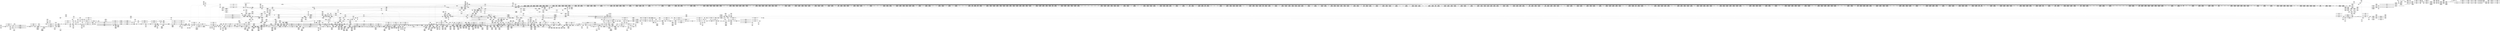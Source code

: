 digraph {
	CE0x4e34030 [shape=record,shape=Mrecord,label="{CE0x4e34030|i64*_getelementptr_inbounds_(_4_x_i64_,_4_x_i64_*___llvm_gcov_ctr130,_i64_0,_i64_1)|*Constant*|*SummSink*}"]
	CE0x4ea69a0 [shape=record,shape=Mrecord,label="{CE0x4ea69a0|__preempt_count_sub:tmp4|./arch/x86/include/asm/preempt.h,77}"]
	CE0x4dc4b40 [shape=record,shape=Mrecord,label="{CE0x4dc4b40|task_has_perm:tmp46|security/selinux/hooks.c,1526|*SummSource*}"]
	CE0x4d983b0 [shape=record,shape=Mrecord,label="{CE0x4d983b0|2472:_%struct.cred*,_:_CRE_2608,2616_|*MultipleSource*|Function::task_has_perm&Arg::tsk1::|Function::selinux_task_wait&Arg::p::|security/selinux/hooks.c,1525}"]
	CE0x4e1fa20 [shape=record,shape=Mrecord,label="{CE0x4e1fa20|rcu_read_unlock:tmp16|include/linux/rcupdate.h,933|*SummSink*}"]
	CE0x4e2e7c0 [shape=record,shape=Mrecord,label="{CE0x4e2e7c0|rcu_read_lock:tmp21|include/linux/rcupdate.h,884|*SummSink*}"]
	CE0x4e39220 [shape=record,shape=Mrecord,label="{CE0x4e39220|rcu_lock_release:tmp1|*SummSink*}"]
	"CONST[source:0(mediator),value:0(static)][purpose:{operation}][SnkIdx:3]"
	CE0x4d93b30 [shape=record,shape=Mrecord,label="{CE0x4d93b30|task_has_perm:tmp23|security/selinux/hooks.c,1525|*SummSource*}"]
	CE0x4dcfd30 [shape=record,shape=Mrecord,label="{CE0x4dcfd30|2472:_%struct.cred*,_:_CRE_6288,6289_}"]
	CE0x4dee370 [shape=record,shape=Mrecord,label="{CE0x4dee370|GLOBAL:lockdep_rcu_suspicious|*Constant*}"]
	CE0x4dbde10 [shape=record,shape=Mrecord,label="{CE0x4dbde10|rcu_read_lock:tmp2}"]
	CE0x4d9f8d0 [shape=record,shape=Mrecord,label="{CE0x4d9f8d0|__rcu_read_lock:entry}"]
	CE0x4d8e2f0 [shape=record,shape=Mrecord,label="{CE0x4d8e2f0|i32_0|*Constant*}"]
	CE0x4d88280 [shape=record,shape=Mrecord,label="{CE0x4d88280|rcu_read_lock:tmp7|include/linux/rcupdate.h,882|*SummSource*}"]
	CE0x4d48970 [shape=record,shape=Mrecord,label="{CE0x4d48970|2472:_%struct.cred*,_:_CRE_2960,2961_}"]
	CE0x4e53340 [shape=record,shape=Mrecord,label="{CE0x4e53340|i64*_getelementptr_inbounds_(_4_x_i64_,_4_x_i64_*___llvm_gcov_ctr133,_i64_0,_i64_3)|*Constant*|*SummSink*}"]
	CE0x4d84850 [shape=record,shape=Mrecord,label="{CE0x4d84850|2472:_%struct.cred*,_:_CRE_2408,2416_|*MultipleSource*|Function::task_has_perm&Arg::tsk1::|Function::selinux_task_wait&Arg::p::|security/selinux/hooks.c,1525}"]
	CE0x4df0c10 [shape=record,shape=Mrecord,label="{CE0x4df0c10|i64_6|*Constant*|*SummSink*}"]
	CE0x4d52f50 [shape=record,shape=Mrecord,label="{CE0x4d52f50|2472:_%struct.cred*,_:_CRE_2248,2256_|*MultipleSource*|Function::task_has_perm&Arg::tsk1::|Function::selinux_task_wait&Arg::p::|security/selinux/hooks.c,1525}"]
	CE0x4d59bf0 [shape=record,shape=Mrecord,label="{CE0x4d59bf0|get_current:tmp|*SummSink*}"]
	CE0x4d96ad0 [shape=record,shape=Mrecord,label="{CE0x4d96ad0|2472:_%struct.cred*,_:_CRE_2530,2531_}"]
	CE0x4d40540 [shape=record,shape=Mrecord,label="{CE0x4d40540|2472:_%struct.cred*,_:_CRE_2096,2104_|*MultipleSource*|Function::task_has_perm&Arg::tsk1::|Function::selinux_task_wait&Arg::p::|security/selinux/hooks.c,1525}"]
	CE0x4d61910 [shape=record,shape=Mrecord,label="{CE0x4d61910|2472:_%struct.cred*,_:_CRE_256,264_|*MultipleSource*|Function::task_has_perm&Arg::tsk1::|Function::selinux_task_wait&Arg::p::|security/selinux/hooks.c,1525}"]
	CE0x4e304f0 [shape=record,shape=Mrecord,label="{CE0x4e304f0|__rcu_read_lock:tmp5|include/linux/rcupdate.h,239}"]
	CE0x4d5a910 [shape=record,shape=Mrecord,label="{CE0x4d5a910|selinux_task_wait:tmp3|*SummSink*}"]
	CE0x4e3c7c0 [shape=record,shape=Mrecord,label="{CE0x4e3c7c0|_call_void_lockdep_rcu_suspicious(i8*_getelementptr_inbounds_(_25_x_i8_,_25_x_i8_*_.str45,_i32_0,_i32_0),_i32_934,_i8*_getelementptr_inbounds_(_44_x_i8_,_44_x_i8_*_.str47,_i32_0,_i32_0))_#10,_!dbg_!27726|include/linux/rcupdate.h,933|*SummSource*}"]
	CE0x4d3e1e0 [shape=record,shape=Mrecord,label="{CE0x4d3e1e0|i64*_getelementptr_inbounds_(_24_x_i64_,_24_x_i64_*___llvm_gcov_ctr138,_i64_0,_i64_1)|*Constant*|*SummSource*}"]
	CE0x4dc2240 [shape=record,shape=Mrecord,label="{CE0x4dc2240|rcu_read_unlock:tmp2|*SummSink*}"]
	CE0x4dc4220 [shape=record,shape=Mrecord,label="{CE0x4dc4220|2472:_%struct.cred*,_:_CRE_2952,2953_}"]
	CE0x4d6e280 [shape=record,shape=Mrecord,label="{CE0x4d6e280|rcu_read_lock:tmp9|include/linux/rcupdate.h,882|*SummSink*}"]
	CE0x4d67a10 [shape=record,shape=Mrecord,label="{CE0x4d67a10|2472:_%struct.cred*,_:_CRE_576,584_|*MultipleSource*|Function::task_has_perm&Arg::tsk1::|Function::selinux_task_wait&Arg::p::|security/selinux/hooks.c,1525}"]
	CE0x4e64ba0 [shape=record,shape=Mrecord,label="{CE0x4e64ba0|_call_void_mcount()_#3|*SummSource*}"]
	CE0x4d64c10 [shape=record,shape=Mrecord,label="{CE0x4d64c10|task_has_perm:tmp27|security/selinux/hooks.c,1525|*SummSource*}"]
	CE0x4de4080 [shape=record,shape=Mrecord,label="{CE0x4de4080|task_has_perm:tmp56|security/selinux/hooks.c,1526}"]
	CE0x4e3c310 [shape=record,shape=Mrecord,label="{CE0x4e3c310|rcu_read_unlock:tmp18|include/linux/rcupdate.h,933|*SummSink*}"]
	CE0x4e45d70 [shape=record,shape=Mrecord,label="{CE0x4e45d70|i64*_getelementptr_inbounds_(_4_x_i64_,_4_x_i64_*___llvm_gcov_ctr133,_i64_0,_i64_0)|*Constant*|*SummSink*}"]
	CE0x4e38170 [shape=record,shape=Mrecord,label="{CE0x4e38170|_call_void_mcount()_#3}"]
	CE0x4e01da0 [shape=record,shape=Mrecord,label="{CE0x4e01da0|0:_i8,_:_GCMR_task_has_perm.__warned48_internal_global_i8_0,_section_.data.unlikely_,_align_1:_elem_0:default:}"]
	CE0x4da6930 [shape=record,shape=Mrecord,label="{CE0x4da6930|GLOBAL:__llvm_gcov_ctr127|Global_var:__llvm_gcov_ctr127}"]
	CE0x4d74c30 [shape=record,shape=Mrecord,label="{CE0x4d74c30|task_has_perm:do.body21|*SummSource*}"]
	CE0x4de3f70 [shape=record,shape=Mrecord,label="{CE0x4de3f70|task_has_perm:tmp55|security/selinux/hooks.c,1526|*SummSource*}"]
	CE0x4e6fd50 [shape=record,shape=Mrecord,label="{CE0x4e6fd50|_call_void_mcount()_#3}"]
	CE0x4e3c1e0 [shape=record,shape=Mrecord,label="{CE0x4e3c1e0|rcu_read_unlock:tmp18|include/linux/rcupdate.h,933|*SummSource*}"]
	CE0x4dfd020 [shape=record,shape=Mrecord,label="{CE0x4dfd020|task_has_perm:sid|security/selinux/hooks.c,1525|*SummSink*}"]
	CE0x4ddda60 [shape=record,shape=Mrecord,label="{CE0x4ddda60|task_has_perm:tmp4|*LoadInst*|security/selinux/hooks.c,1525|*SummSource*}"]
	CE0x4dc25d0 [shape=record,shape=Mrecord,label="{CE0x4dc25d0|rcu_read_lock:do.body}"]
	CE0x4e2e6a0 [shape=record,shape=Mrecord,label="{CE0x4e2e6a0|i64*_getelementptr_inbounds_(_11_x_i64_,_11_x_i64_*___llvm_gcov_ctr127,_i64_0,_i64_10)|*Constant*|*SummSource*}"]
	CE0x4d36260 [shape=record,shape=Mrecord,label="{CE0x4d36260|get_current:tmp2}"]
	CE0x4de8d80 [shape=record,shape=Mrecord,label="{CE0x4de8d80|rcu_read_unlock:entry}"]
	CE0x4dc01b0 [shape=record,shape=Mrecord,label="{CE0x4dc01b0|rcu_read_unlock:tmp7|include/linux/rcupdate.h,933|*SummSource*}"]
	CE0x5f60260 [shape=record,shape=Mrecord,label="{CE0x5f60260|selinux_task_wait:call|security/selinux/hooks.c,3675|*SummSink*}"]
	CE0x4d88bd0 [shape=record,shape=Mrecord,label="{CE0x4d88bd0|rcu_read_lock:tobool|include/linux/rcupdate.h,882|*SummSink*}"]
	CE0x4d4c270 [shape=record,shape=Mrecord,label="{CE0x4d4c270|get_current:tmp1}"]
	CE0x4e92100 [shape=record,shape=Mrecord,label="{CE0x4e92100|_call_void_asm_addl_$1,_%gs:$0_,_*m,ri,*m,_dirflag_,_fpsr_,_flags_(i32*___preempt_count,_i32_%sub,_i32*___preempt_count)_#3,_!dbg_!27717,_!srcloc_!27718|./arch/x86/include/asm/preempt.h,77|*SummSource*}"]
	CE0x4e6a2d0 [shape=record,shape=Mrecord,label="{CE0x4e6a2d0|i32_1|*Constant*}"]
	CE0x4e052e0 [shape=record,shape=Mrecord,label="{CE0x4e052e0|task_has_perm:tobool17|security/selinux/hooks.c,1526|*SummSource*}"]
	CE0x4d9c780 [shape=record,shape=Mrecord,label="{CE0x4d9c780|2472:_%struct.cred*,_:_CRE_2872,2876_|*MultipleSource*|Function::task_has_perm&Arg::tsk1::|Function::selinux_task_wait&Arg::p::|security/selinux/hooks.c,1525}"]
	CE0x4e05450 [shape=record,shape=Mrecord,label="{CE0x4e05450|task_has_perm:tobool17|security/selinux/hooks.c,1526|*SummSink*}"]
	CE0x4dfd920 [shape=record,shape=Mrecord,label="{CE0x4dfd920|i64*_getelementptr_inbounds_(_11_x_i64_,_11_x_i64_*___llvm_gcov_ctr127,_i64_0,_i64_8)|*Constant*|*SummSource*}"]
	CE0x4d70080 [shape=record,shape=Mrecord,label="{CE0x4d70080|2472:_%struct.cred*,_:_CRE_320,328_|*MultipleSource*|Function::task_has_perm&Arg::tsk1::|Function::selinux_task_wait&Arg::p::|security/selinux/hooks.c,1525}"]
	CE0x4e4a700 [shape=record,shape=Mrecord,label="{CE0x4e4a700|__rcu_read_lock:tmp1|*SummSink*}"]
	CE0x4e31680 [shape=record,shape=Mrecord,label="{CE0x4e31680|GLOBAL:__preempt_count_add|*Constant*}"]
	CE0x4e6fc90 [shape=record,shape=Mrecord,label="{CE0x4e6fc90|__preempt_count_add:tmp3|*SummSink*}"]
	CE0x4de76a0 [shape=record,shape=Mrecord,label="{CE0x4de76a0|i16_2|*Constant*|*SummSource*}"]
	CE0x4d876e0 [shape=record,shape=Mrecord,label="{CE0x4d876e0|2472:_%struct.cred*,_:_CRE_694,695_}"]
	CE0x4e062d0 [shape=record,shape=Mrecord,label="{CE0x4e062d0|task_has_perm:tmp42|security/selinux/hooks.c,1526|*SummSource*}"]
	CE0x4e48e40 [shape=record,shape=Mrecord,label="{CE0x4e48e40|__preempt_count_sub:tmp5|./arch/x86/include/asm/preempt.h,77|*SummSource*}"]
	CE0x4df69d0 [shape=record,shape=Mrecord,label="{CE0x4df69d0|task_has_perm:tmp21|security/selinux/hooks.c,1525|*SummSource*}"]
	CE0x4deefd0 [shape=record,shape=Mrecord,label="{CE0x4deefd0|task_has_perm:tmp5|security/selinux/hooks.c,1525}"]
	CE0x4d4d1a0 [shape=record,shape=Mrecord,label="{CE0x4d4d1a0|2472:_%struct.cred*,_:_CRE_32,40_|*MultipleSource*|Function::task_has_perm&Arg::tsk1::|Function::selinux_task_wait&Arg::p::|security/selinux/hooks.c,1525}"]
	CE0x4dd2da0 [shape=record,shape=Mrecord,label="{CE0x4dd2da0|2472:_%struct.cred*,_:_CRE_6327,6328_}"]
	CE0x4ddecd0 [shape=record,shape=Mrecord,label="{CE0x4ddecd0|task_has_perm:tobool1|security/selinux/hooks.c,1525|*SummSource*}"]
	CE0x4dc9920 [shape=record,shape=Mrecord,label="{CE0x4dc9920|2472:_%struct.cred*,_:_CRE_3128,3136_|*MultipleSource*|Function::task_has_perm&Arg::tsk1::|Function::selinux_task_wait&Arg::p::|security/selinux/hooks.c,1525}"]
	CE0x4e3c480 [shape=record,shape=Mrecord,label="{CE0x4e3c480|_call_void_lockdep_rcu_suspicious(i8*_getelementptr_inbounds_(_25_x_i8_,_25_x_i8_*_.str45,_i32_0,_i32_0),_i32_934,_i8*_getelementptr_inbounds_(_44_x_i8_,_44_x_i8_*_.str47,_i32_0,_i32_0))_#10,_!dbg_!27726|include/linux/rcupdate.h,933}"]
	CE0x4e3dbf0 [shape=record,shape=Mrecord,label="{CE0x4e3dbf0|i8*_getelementptr_inbounds_(_44_x_i8_,_44_x_i8_*_.str47,_i32_0,_i32_0)|*Constant*}"]
	CE0x4e4ea50 [shape=record,shape=Mrecord,label="{CE0x4e4ea50|__rcu_read_unlock:tmp5|include/linux/rcupdate.h,244}"]
	CE0x4dc7de0 [shape=record,shape=Mrecord,label="{CE0x4dc7de0|2472:_%struct.cred*,_:_CRE_3040,3048_|*MultipleSource*|Function::task_has_perm&Arg::tsk1::|Function::selinux_task_wait&Arg::p::|security/selinux/hooks.c,1525}"]
	CE0x4d52000 [shape=record,shape=Mrecord,label="{CE0x4d52000|2472:_%struct.cred*,_:_CRE_736,744_|*MultipleSource*|Function::task_has_perm&Arg::tsk1::|Function::selinux_task_wait&Arg::p::|security/selinux/hooks.c,1525}"]
	CE0x4de6ee0 [shape=record,shape=Mrecord,label="{CE0x4de6ee0|avc_has_perm:ssid|Function::avc_has_perm&Arg::ssid::|*SummSink*}"]
	CE0x4d3dd40 [shape=record,shape=Mrecord,label="{CE0x4d3dd40|rcu_read_lock:tmp1|*SummSink*}"]
	CE0x4d99290 [shape=record,shape=Mrecord,label="{CE0x4d99290|2472:_%struct.cred*,_:_CRE_2688,2692_|*MultipleSource*|Function::task_has_perm&Arg::tsk1::|Function::selinux_task_wait&Arg::p::|security/selinux/hooks.c,1525}"]
	CE0x4dc8440 [shape=record,shape=Mrecord,label="{CE0x4dc8440|2472:_%struct.cred*,_:_CRE_3064,3072_|*MultipleSource*|Function::task_has_perm&Arg::tsk1::|Function::selinux_task_wait&Arg::p::|security/selinux/hooks.c,1525}"]
	CE0x4df0590 [shape=record,shape=Mrecord,label="{CE0x4df0590|task_has_perm:tobool4|security/selinux/hooks.c,1525|*SummSource*}"]
	CE0x4d653b0 [shape=record,shape=Mrecord,label="{CE0x4d653b0|task_has_perm:security|security/selinux/hooks.c,1525}"]
	CE0x4d95050 [shape=record,shape=Mrecord,label="{CE0x4d95050|task_has_perm:tmp26|security/selinux/hooks.c,1525}"]
	CE0x4d87890 [shape=record,shape=Mrecord,label="{CE0x4d87890|2472:_%struct.cred*,_:_CRE_697,698_}"]
	CE0x4e94ac0 [shape=record,shape=Mrecord,label="{CE0x4e94ac0|i64*_getelementptr_inbounds_(_4_x_i64_,_4_x_i64_*___llvm_gcov_ctr134,_i64_0,_i64_2)|*Constant*|*SummSource*}"]
	CE0x4da2290 [shape=record,shape=Mrecord,label="{CE0x4da2290|rcu_read_unlock:tmp3|*SummSource*}"]
	CE0x4e94190 [shape=record,shape=Mrecord,label="{CE0x4e94190|i64*_getelementptr_inbounds_(_4_x_i64_,_4_x_i64_*___llvm_gcov_ctr134,_i64_0,_i64_0)|*Constant*}"]
	CE0x4d6b700 [shape=record,shape=Mrecord,label="{CE0x4d6b700|rcu_read_lock:land.lhs.true2|*SummSink*}"]
	CE0x4e3dd10 [shape=record,shape=Mrecord,label="{CE0x4e3dd10|i8*_getelementptr_inbounds_(_44_x_i8_,_44_x_i8_*_.str47,_i32_0,_i32_0)|*Constant*|*SummSink*}"]
	CE0x4da0940 [shape=record,shape=Mrecord,label="{CE0x4da0940|__preempt_count_add:val|Function::__preempt_count_add&Arg::val::|*SummSource*}"]
	CE0x4d65340 [shape=record,shape=Mrecord,label="{CE0x4d65340|task_has_perm:tmp28|security/selinux/hooks.c,1525}"]
	CE0x4e21370 [shape=record,shape=Mrecord,label="{CE0x4e21370|rcu_read_unlock:tobool|include/linux/rcupdate.h,933|*SummSource*}"]
	CE0x4e05f00 [shape=record,shape=Mrecord,label="{CE0x4e05f00|task_has_perm:tmp41|security/selinux/hooks.c,1526|*SummSink*}"]
	CE0x4d5d3e0 [shape=record,shape=Mrecord,label="{CE0x4d5d3e0|task_has_perm:entry|*SummSource*}"]
	CE0x4dcff20 [shape=record,shape=Mrecord,label="{CE0x4dcff20|2472:_%struct.cred*,_:_CRE_6289,6290_}"]
	CE0x4de6240 [shape=record,shape=Mrecord,label="{CE0x4de6240|task_has_perm:tmp57|security/selinux/hooks.c,1526|*SummSink*}"]
	CE0x4d97b30 [shape=record,shape=Mrecord,label="{CE0x4d97b30|2472:_%struct.cred*,_:_CRE_2594,2596_|*MultipleSource*|Function::task_has_perm&Arg::tsk1::|Function::selinux_task_wait&Arg::p::|security/selinux/hooks.c,1525}"]
	CE0x4e3de10 [shape=record,shape=Mrecord,label="{CE0x4e3de10|rcu_read_unlock:tmp20|include/linux/rcupdate.h,933|*SummSink*}"]
	CE0x4dc6ea0 [shape=record,shape=Mrecord,label="{CE0x4dc6ea0|2472:_%struct.cred*,_:_CRE_2976,2980_|*MultipleSource*|Function::task_has_perm&Arg::tsk1::|Function::selinux_task_wait&Arg::p::|security/selinux/hooks.c,1525}"]
	CE0x68519e0 [shape=record,shape=Mrecord,label="{CE0x68519e0|_ret_%struct.task_struct*_%tmp4,_!dbg_!27714|./arch/x86/include/asm/current.h,14|*SummSink*}"]
	CE0x4dc5680 [shape=record,shape=Mrecord,label="{CE0x4dc5680|_call_void_lockdep_rcu_suspicious(i8*_getelementptr_inbounds_(_25_x_i8_,_25_x_i8_*_.str3,_i32_0,_i32_0),_i32_1526,_i8*_getelementptr_inbounds_(_41_x_i8_,_41_x_i8_*_.str44,_i32_0,_i32_0))_#10,_!dbg_!27771|security/selinux/hooks.c,1526|*SummSink*}"]
	CE0x4da20b0 [shape=record,shape=Mrecord,label="{CE0x4da20b0|rcu_read_unlock:tmp3}"]
	CE0x4e68b70 [shape=record,shape=Mrecord,label="{CE0x4e68b70|_call_void_mcount()_#3|*SummSource*}"]
	CE0x4da61a0 [shape=record,shape=Mrecord,label="{CE0x4da61a0|GLOBAL:lock_acquire|*Constant*|*SummSource*}"]
	CE0x4d657c0 [shape=record,shape=Mrecord,label="{CE0x4d657c0|128:_i8*,_:_CRE_0,4_|*MultipleSource*|*LoadInst*|security/selinux/hooks.c,1525|security/selinux/hooks.c,1525}"]
	CE0x4dd6c60 [shape=record,shape=Mrecord,label="{CE0x4dd6c60|2472:_%struct.cred*,_:_CRE_6464,6472_|*MultipleSource*|Function::task_has_perm&Arg::tsk1::|Function::selinux_task_wait&Arg::p::|security/selinux/hooks.c,1525}"]
	CE0x4e4a850 [shape=record,shape=Mrecord,label="{CE0x4e4a850|i64*_getelementptr_inbounds_(_4_x_i64_,_4_x_i64_*___llvm_gcov_ctr128,_i64_0,_i64_1)|*Constant*|*SummSource*}"]
	CE0x4e5e600 [shape=record,shape=Mrecord,label="{CE0x4e5e600|i64*_getelementptr_inbounds_(_4_x_i64_,_4_x_i64_*___llvm_gcov_ctr129,_i64_0,_i64_1)|*Constant*}"]
	CE0x4e41b30 [shape=record,shape=Mrecord,label="{CE0x4e41b30|rcu_read_unlock:tmp19|include/linux/rcupdate.h,933}"]
	CE0x4dcf070 [shape=record,shape=Mrecord,label="{CE0x4dcf070|2472:_%struct.cred*,_:_CRE_6232,6240_|*MultipleSource*|Function::task_has_perm&Arg::tsk1::|Function::selinux_task_wait&Arg::p::|security/selinux/hooks.c,1525}"]
	CE0x4dd2ed0 [shape=record,shape=Mrecord,label="{CE0x4dd2ed0|2472:_%struct.cred*,_:_CRE_6328,6329_}"]
	CE0x4d864e0 [shape=record,shape=Mrecord,label="{CE0x4d864e0|task_has_perm:tmp2}"]
	CE0x4d6b930 [shape=record,shape=Mrecord,label="{CE0x4d6b930|GLOBAL:rcu_read_lock.__warned|Global_var:rcu_read_lock.__warned|*SummSink*}"]
	CE0x4dc39d0 [shape=record,shape=Mrecord,label="{CE0x4dc39d0|2472:_%struct.cred*,_:_CRE_2945,2946_}"]
	CE0x4e43980 [shape=record,shape=Mrecord,label="{CE0x4e43980|__rcu_read_lock:bb|*SummSource*}"]
	CE0x4dbeff0 [shape=record,shape=Mrecord,label="{CE0x4dbeff0|rcu_read_lock:tmp8|include/linux/rcupdate.h,882|*SummSource*}"]
	CE0x4dd14b0 [shape=record,shape=Mrecord,label="{CE0x4dd14b0|2472:_%struct.cred*,_:_CRE_6306,6307_}"]
	CE0x4e371a0 [shape=record,shape=Mrecord,label="{CE0x4e371a0|rcu_read_unlock:tmp14|include/linux/rcupdate.h,933|*SummSink*}"]
	CE0x4d67d70 [shape=record,shape=Mrecord,label="{CE0x4d67d70|task_has_perm:do.body10|*SummSink*}"]
	CE0x4d8fca0 [shape=record,shape=Mrecord,label="{CE0x4d8fca0|GLOBAL:__llvm_gcov_ctr132|Global_var:__llvm_gcov_ctr132}"]
	CE0x4d54a40 [shape=record,shape=Mrecord,label="{CE0x4d54a40|2472:_%struct.cred*,_:_CRE_1980,1984_|*MultipleSource*|Function::task_has_perm&Arg::tsk1::|Function::selinux_task_wait&Arg::p::|security/selinux/hooks.c,1525}"]
	CE0x4da4a30 [shape=record,shape=Mrecord,label="{CE0x4da4a30|rcu_read_lock:tmp6|include/linux/rcupdate.h,882}"]
	CE0x4e69ae0 [shape=record,shape=Mrecord,label="{CE0x4e69ae0|GLOBAL:__preempt_count_sub|*Constant*}"]
	CE0x5f602d0 [shape=record,shape=Mrecord,label="{CE0x5f602d0|GLOBAL:get_current|*Constant*|*SummSource*}"]
	CE0x4d86910 [shape=record,shape=Mrecord,label="{CE0x4d86910|__rcu_read_lock:tmp2|*SummSource*}"]
	CE0x4d91bc0 [shape=record,shape=Mrecord,label="{CE0x4d91bc0|task_has_perm:tmp15|security/selinux/hooks.c,1525|*SummSink*}"]
	CE0x4dda590 [shape=record,shape=Mrecord,label="{CE0x4dda590|2472:_%struct.cred*,_:_CRE_6656,6660_|*MultipleSource*|Function::task_has_perm&Arg::tsk1::|Function::selinux_task_wait&Arg::p::|security/selinux/hooks.c,1525}"]
	CE0x4e3c8f0 [shape=record,shape=Mrecord,label="{CE0x4e3c8f0|_call_void_lockdep_rcu_suspicious(i8*_getelementptr_inbounds_(_25_x_i8_,_25_x_i8_*_.str45,_i32_0,_i32_0),_i32_934,_i8*_getelementptr_inbounds_(_44_x_i8_,_44_x_i8_*_.str47,_i32_0,_i32_0))_#10,_!dbg_!27726|include/linux/rcupdate.h,933|*SummSink*}"]
	CE0x4e56ee0 [shape=record,shape=Mrecord,label="{CE0x4e56ee0|i64*_getelementptr_inbounds_(_4_x_i64_,_4_x_i64_*___llvm_gcov_ctr130,_i64_0,_i64_3)|*Constant*|*SummSink*}"]
	CE0x4d6ab30 [shape=record,shape=Mrecord,label="{CE0x4d6ab30|__rcu_read_lock:tmp6|include/linux/rcupdate.h,240}"]
	CE0x4d55c70 [shape=record,shape=Mrecord,label="{CE0x4d55c70|2472:_%struct.cred*,_:_CRE_2036,2040_|*MultipleSource*|Function::task_has_perm&Arg::tsk1::|Function::selinux_task_wait&Arg::p::|security/selinux/hooks.c,1525}"]
	CE0x4d61cd0 [shape=record,shape=Mrecord,label="{CE0x4d61cd0|2472:_%struct.cred*,_:_CRE_272,280_|*MultipleSource*|Function::task_has_perm&Arg::tsk1::|Function::selinux_task_wait&Arg::p::|security/selinux/hooks.c,1525}"]
	CE0x4dc2480 [shape=record,shape=Mrecord,label="{CE0x4dc2480|rcu_read_lock:if.then|*SummSource*}"]
	CE0x4df7080 [shape=record,shape=Mrecord,label="{CE0x4df7080|task_has_perm:call|security/selinux/hooks.c,1525|*SummSink*}"]
	CE0x4e18600 [shape=record,shape=Mrecord,label="{CE0x4e18600|__preempt_count_add:do.end}"]
	CE0x4e06ee0 [shape=record,shape=Mrecord,label="{CE0x4e06ee0|task_has_perm:tmp44|security/selinux/hooks.c,1526|*SummSink*}"]
	CE0x4da42f0 [shape=record,shape=Mrecord,label="{CE0x4da42f0|rcu_read_unlock:do.body}"]
	CE0x4d8d9c0 [shape=record,shape=Mrecord,label="{CE0x4d8d9c0|rcu_read_lock:tmp15|include/linux/rcupdate.h,882}"]
	CE0x4e49ad0 [shape=record,shape=Mrecord,label="{CE0x4e49ad0|__preempt_count_add:bb|*SummSource*}"]
	CE0x4e3a280 [shape=record,shape=Mrecord,label="{CE0x4e3a280|rcu_lock_acquire:tmp2}"]
	CE0x4d558b0 [shape=record,shape=Mrecord,label="{CE0x4d558b0|2472:_%struct.cred*,_:_CRE_2020,2032_|*MultipleSource*|Function::task_has_perm&Arg::tsk1::|Function::selinux_task_wait&Arg::p::|security/selinux/hooks.c,1525}"]
	CE0x4da0050 [shape=record,shape=Mrecord,label="{CE0x4da0050|0:_i8,_:_GCMR_rcu_read_unlock.__warned_internal_global_i8_0,_section_.data.unlikely_,_align_1:_elem_0:default:}"]
	CE0x4d636a0 [shape=record,shape=Mrecord,label="{CE0x4d636a0|i64*_getelementptr_inbounds_(_2_x_i64_,_2_x_i64_*___llvm_gcov_ctr291,_i64_0,_i64_1)|*Constant*}"]
	CE0x4e45830 [shape=record,shape=Mrecord,label="{CE0x4e45830|__rcu_read_unlock:tmp1}"]
	CE0x4e69420 [shape=record,shape=Mrecord,label="{CE0x4e69420|i64*_getelementptr_inbounds_(_4_x_i64_,_4_x_i64_*___llvm_gcov_ctr133,_i64_0,_i64_2)|*Constant*|*SummSource*}"]
	CE0x4d96200 [shape=record,shape=Mrecord,label="{CE0x4d96200|2472:_%struct.cred*,_:_CRE_2521,2522_}"]
	CE0x4dd1970 [shape=record,shape=Mrecord,label="{CE0x4dd1970|2472:_%struct.cred*,_:_CRE_6310,6311_}"]
	CE0x4da5e30 [shape=record,shape=Mrecord,label="{CE0x4da5e30|GLOBAL:lock_acquire|*Constant*}"]
	CE0x4da34d0 [shape=record,shape=Mrecord,label="{CE0x4da34d0|task_has_perm:do.end20}"]
	CE0x4de00f0 [shape=record,shape=Mrecord,label="{CE0x4de00f0|task_has_perm:tmp12|security/selinux/hooks.c,1525}"]
	CE0x4de9510 [shape=record,shape=Mrecord,label="{CE0x4de9510|_ret_void,_!dbg_!27735|include/linux/rcupdate.h,938|*SummSource*}"]
	CE0x4e6ead0 [shape=record,shape=Mrecord,label="{CE0x4e6ead0|__preempt_count_add:tmp6|./arch/x86/include/asm/preempt.h,73|*SummSource*}"]
	CE0x4df1170 [shape=record,shape=Mrecord,label="{CE0x4df1170|task_has_perm:tmp14|security/selinux/hooks.c,1525}"]
	CE0x4d56e70 [shape=record,shape=Mrecord,label="{CE0x4d56e70|2472:_%struct.cred*,_:_CRE_352,360_|*MultipleSource*|Function::task_has_perm&Arg::tsk1::|Function::selinux_task_wait&Arg::p::|security/selinux/hooks.c,1525}"]
	CE0x4e5e320 [shape=record,shape=Mrecord,label="{CE0x4e5e320|i64*_getelementptr_inbounds_(_4_x_i64_,_4_x_i64_*___llvm_gcov_ctr135,_i64_0,_i64_2)|*Constant*|*SummSink*}"]
	CE0x4d43530 [shape=record,shape=Mrecord,label="{CE0x4d43530|selinux_task_wait:entry|*SummSink*}"]
	CE0x4e303d0 [shape=record,shape=Mrecord,label="{CE0x4e303d0|rcu_read_unlock:tmp17|include/linux/rcupdate.h,933|*SummSink*}"]
	CE0x4d84df0 [shape=record,shape=Mrecord,label="{CE0x4d84df0|2472:_%struct.cred*,_:_CRE_2472,2480_|*MultipleSource*|Function::task_has_perm&Arg::tsk1::|Function::selinux_task_wait&Arg::p::|security/selinux/hooks.c,1525}"]
	CE0x4d9fcc0 [shape=record,shape=Mrecord,label="{CE0x4d9fcc0|2472:_%struct.cred*,_:_CRE_192,200_|*MultipleSource*|Function::task_has_perm&Arg::tsk1::|Function::selinux_task_wait&Arg::p::|security/selinux/hooks.c,1525}"]
	CE0x4dca800 [shape=record,shape=Mrecord,label="{CE0x4dca800|2472:_%struct.cred*,_:_CRE_3164,3168_|*MultipleSource*|Function::task_has_perm&Arg::tsk1::|Function::selinux_task_wait&Arg::p::|security/selinux/hooks.c,1525}"]
	CE0x4d8f2d0 [shape=record,shape=Mrecord,label="{CE0x4d8f2d0|rcu_read_lock:tmp3|*SummSink*}"]
	CE0x4dec7e0 [shape=record,shape=Mrecord,label="{CE0x4dec7e0|i64_7|*Constant*}"]
	CE0x4e2e9b0 [shape=record,shape=Mrecord,label="{CE0x4e2e9b0|rcu_read_lock:tmp22|include/linux/rcupdate.h,884}"]
	CE0x4dd5d80 [shape=record,shape=Mrecord,label="{CE0x4dd5d80|2472:_%struct.cred*,_:_CRE_6400,6408_|*MultipleSource*|Function::task_has_perm&Arg::tsk1::|Function::selinux_task_wait&Arg::p::|security/selinux/hooks.c,1525}"]
	CE0x4d47450 [shape=record,shape=Mrecord,label="{CE0x4d47450|i32_4|*Constant*|*SummSource*}"]
	CE0x4da1af0 [shape=record,shape=Mrecord,label="{CE0x4da1af0|_ret_void,_!dbg_!27717|include/linux/rcupdate.h,240|*SummSource*}"]
	CE0x4d63220 [shape=record,shape=Mrecord,label="{CE0x4d63220|_call_void_rcu_read_lock()_#10,_!dbg_!27714|security/selinux/hooks.c,1524}"]
	CE0x4e40490 [shape=record,shape=Mrecord,label="{CE0x4e40490|rcu_lock_release:entry|*SummSink*}"]
	CE0x4d956f0 [shape=record,shape=Mrecord,label="{CE0x4d956f0|2472:_%struct.cred*,_:_CRE_2480,2488_|*MultipleSource*|Function::task_has_perm&Arg::tsk1::|Function::selinux_task_wait&Arg::p::|security/selinux/hooks.c,1525}"]
	CE0x4d815c0 [shape=record,shape=Mrecord,label="{CE0x4d815c0|i64*_getelementptr_inbounds_(_4_x_i64_,_4_x_i64_*___llvm_gcov_ctr134,_i64_0,_i64_1)|*Constant*|*SummSource*}"]
	CE0x4d9dd40 [shape=record,shape=Mrecord,label="{CE0x4d9dd40|2472:_%struct.cred*,_:_CRE_2910,2911_}"]
	CE0x4d82900 [shape=record,shape=Mrecord,label="{CE0x4d82900|2472:_%struct.cred*,_:_CRE_672,680_|*MultipleSource*|Function::task_has_perm&Arg::tsk1::|Function::selinux_task_wait&Arg::p::|security/selinux/hooks.c,1525}"]
	CE0x4d9a7d0 [shape=record,shape=Mrecord,label="{CE0x4d9a7d0|2472:_%struct.cred*,_:_CRE_2752,2760_|*MultipleSource*|Function::task_has_perm&Arg::tsk1::|Function::selinux_task_wait&Arg::p::|security/selinux/hooks.c,1525}"]
	CE0x4da6870 [shape=record,shape=Mrecord,label="{CE0x4da6870|2472:_%struct.cred*,_:_CRE_120,128_|*MultipleSource*|Function::task_has_perm&Arg::tsk1::|Function::selinux_task_wait&Arg::p::|security/selinux/hooks.c,1525}"]
	CE0x4e99750 [shape=record,shape=Mrecord,label="{CE0x4e99750|__preempt_count_sub:tmp1|*SummSource*}"]
	CE0x4e35240 [shape=record,shape=Mrecord,label="{CE0x4e35240|rcu_read_unlock:tmp9|include/linux/rcupdate.h,933}"]
	CE0x4e68350 [shape=record,shape=Mrecord,label="{CE0x4e68350|__rcu_read_lock:tmp3|*SummSink*}"]
	CE0x4decad0 [shape=record,shape=Mrecord,label="{CE0x4decad0|rcu_read_lock:tmp14|include/linux/rcupdate.h,882}"]
	CE0x4d8eca0 [shape=record,shape=Mrecord,label="{CE0x4d8eca0|rcu_read_lock:land.lhs.true}"]
	CE0x4de4da0 [shape=record,shape=Mrecord,label="{CE0x4de4da0|task_has_perm:sid25|security/selinux/hooks.c,1526|*SummSink*}"]
	CE0x4d97910 [shape=record,shape=Mrecord,label="{CE0x4d97910|2472:_%struct.cred*,_:_CRE_2592,2594_|*MultipleSource*|Function::task_has_perm&Arg::tsk1::|Function::selinux_task_wait&Arg::p::|security/selinux/hooks.c,1525}"]
	CE0x4d62910 [shape=record,shape=Mrecord,label="{CE0x4d62910|_ret_i32_%call1,_!dbg_!27714|security/selinux/hooks.c,3675|*SummSource*}"]
	CE0x4e0c040 [shape=record,shape=Mrecord,label="{CE0x4e0c040|task_has_perm:tmp47|security/selinux/hooks.c,1526|*SummSink*}"]
	CE0x4de9330 [shape=record,shape=Mrecord,label="{CE0x4de9330|_ret_void,_!dbg_!27735|include/linux/rcupdate.h,938}"]
	CE0x4e327f0 [shape=record,shape=Mrecord,label="{CE0x4e327f0|rcu_lock_acquire:tmp}"]
	CE0x4dc7780 [shape=record,shape=Mrecord,label="{CE0x4dc7780|2472:_%struct.cred*,_:_CRE_3008,3024_|*MultipleSource*|Function::task_has_perm&Arg::tsk1::|Function::selinux_task_wait&Arg::p::|security/selinux/hooks.c,1525}"]
	CE0x4d3f5c0 [shape=record,shape=Mrecord,label="{CE0x4d3f5c0|rcu_read_unlock:tobool1|include/linux/rcupdate.h,933|*SummSource*}"]
	CE0x4dd1e30 [shape=record,shape=Mrecord,label="{CE0x4dd1e30|2472:_%struct.cred*,_:_CRE_6314,6315_}"]
	CE0x4dd0d90 [shape=record,shape=Mrecord,label="{CE0x4dd0d90|2472:_%struct.cred*,_:_CRE_6300,6301_}"]
	CE0x4e38a60 [shape=record,shape=Mrecord,label="{CE0x4e38a60|_call_void___preempt_count_add(i32_1)_#10,_!dbg_!27711|include/linux/rcupdate.h,239}"]
	CE0x4e35e80 [shape=record,shape=Mrecord,label="{CE0x4e35e80|_call_void_mcount()_#3|*SummSink*}"]
	CE0x4d3db50 [shape=record,shape=Mrecord,label="{CE0x4d3db50|i64*_getelementptr_inbounds_(_11_x_i64_,_11_x_i64_*___llvm_gcov_ctr127,_i64_0,_i64_1)|*Constant*}"]
	CE0x4e44860 [shape=record,shape=Mrecord,label="{CE0x4e44860|_call_void_lock_acquire(%struct.lockdep_map*_%map,_i32_0,_i32_0,_i32_2,_i32_0,_%struct.lockdep_map*_null,_i64_ptrtoint_(i8*_blockaddress(_rcu_lock_acquire,_%__here)_to_i64))_#10,_!dbg_!27716|include/linux/rcupdate.h,418|*SummSource*}"]
	CE0x4d4a8f0 [shape=record,shape=Mrecord,label="{CE0x4d4a8f0|i64_1|*Constant*|*SummSink*}"]
	CE0x4e92a60 [shape=record,shape=Mrecord,label="{CE0x4e92a60|__preempt_count_sub:do.body}"]
	CE0x4d59710 [shape=record,shape=Mrecord,label="{CE0x4d59710|selinux_task_wait:tmp|*SummSource*}"]
	CE0x5f60340 [shape=record,shape=Mrecord,label="{CE0x5f60340|GLOBAL:get_current|*Constant*|*SummSink*}"]
	CE0x4d94940 [shape=record,shape=Mrecord,label="{CE0x4d94940|task_has_perm:tmp24|security/selinux/hooks.c,1525|*SummSink*}"]
	CE0x4e00640 [shape=record,shape=Mrecord,label="{CE0x4e00640|task_has_perm:tmp32|security/selinux/hooks.c,1526|*SummSink*}"]
	CE0x4d3b240 [shape=record,shape=Mrecord,label="{CE0x4d3b240|2472:_%struct.cred*,_:_CRE_456,460_|*MultipleSource*|Function::task_has_perm&Arg::tsk1::|Function::selinux_task_wait&Arg::p::|security/selinux/hooks.c,1525}"]
	CE0x4da7dc0 [shape=record,shape=Mrecord,label="{CE0x4da7dc0|2472:_%struct.cred*,_:_CRE_400,408_|*MultipleSource*|Function::task_has_perm&Arg::tsk1::|Function::selinux_task_wait&Arg::p::|security/selinux/hooks.c,1525}"]
	CE0x4dd7290 [shape=record,shape=Mrecord,label="{CE0x4dd7290|2472:_%struct.cred*,_:_CRE_6476,6480_|*MultipleSource*|Function::task_has_perm&Arg::tsk1::|Function::selinux_task_wait&Arg::p::|security/selinux/hooks.c,1525}"]
	CE0x4d88ed0 [shape=record,shape=Mrecord,label="{CE0x4d88ed0|GLOBAL:rcu_read_unlock.__warned|Global_var:rcu_read_unlock.__warned|*SummSource*}"]
	CE0x4d97070 [shape=record,shape=Mrecord,label="{CE0x4d97070|2472:_%struct.cred*,_:_CRE_2536,2544_|*MultipleSource*|Function::task_has_perm&Arg::tsk1::|Function::selinux_task_wait&Arg::p::|security/selinux/hooks.c,1525}"]
	CE0x4d98190 [shape=record,shape=Mrecord,label="{CE0x4d98190|2472:_%struct.cred*,_:_CRE_2600,2608_|*MultipleSource*|Function::task_has_perm&Arg::tsk1::|Function::selinux_task_wait&Arg::p::|security/selinux/hooks.c,1525}"]
	CE0x4d6ba80 [shape=record,shape=Mrecord,label="{CE0x4d6ba80|rcu_read_lock:tmp8|include/linux/rcupdate.h,882}"]
	CE0x4e57660 [shape=record,shape=Mrecord,label="{CE0x4e57660|rcu_lock_acquire:tmp7|*SummSink*}"]
	CE0x4d985d0 [shape=record,shape=Mrecord,label="{CE0x4d985d0|2472:_%struct.cred*,_:_CRE_2616,2648_|*MultipleSource*|Function::task_has_perm&Arg::tsk1::|Function::selinux_task_wait&Arg::p::|security/selinux/hooks.c,1525}"]
	CE0x4d3e890 [shape=record,shape=Mrecord,label="{CE0x4d3e890|i32_0|*Constant*|*SummSink*}"]
	CE0x4d41770 [shape=record,shape=Mrecord,label="{CE0x4d41770|rcu_read_lock:entry|*SummSink*}"]
	CE0x4e06450 [shape=record,shape=Mrecord,label="{CE0x4e06450|task_has_perm:tmp42|security/selinux/hooks.c,1526|*SummSink*}"]
	CE0x4dbde80 [shape=record,shape=Mrecord,label="{CE0x4dbde80|rcu_read_lock:tmp2|*SummSource*}"]
	CE0x4e5aaa0 [shape=record,shape=Mrecord,label="{CE0x4e5aaa0|__preempt_count_sub:val|Function::__preempt_count_sub&Arg::val::|*SummSource*}"]
	CE0x4df00e0 [shape=record,shape=Mrecord,label="{CE0x4df00e0|i64_0|*Constant*|*SummSink*}"]
	CE0x4d5e900 [shape=record,shape=Mrecord,label="{CE0x4d5e900|2472:_%struct.cred*,_:_CRE_1888,1896_|*MultipleSource*|Function::task_has_perm&Arg::tsk1::|Function::selinux_task_wait&Arg::p::|security/selinux/hooks.c,1525}"]
	CE0x4e5b0a0 [shape=record,shape=Mrecord,label="{CE0x4e5b0a0|__rcu_read_unlock:do.body}"]
	CE0x4df1270 [shape=record,shape=Mrecord,label="{CE0x4df1270|task_has_perm:tmp14|security/selinux/hooks.c,1525|*SummSource*}"]
	CE0x4d491c0 [shape=record,shape=Mrecord,label="{CE0x4d491c0|2472:_%struct.cred*,_:_CRE_2967,2968_}"]
	CE0x4d48840 [shape=record,shape=Mrecord,label="{CE0x4d48840|2472:_%struct.cred*,_:_CRE_2959,2960_}"]
	CE0x4e682e0 [shape=record,shape=Mrecord,label="{CE0x4e682e0|__rcu_read_lock:tmp3|*SummSource*}"]
	CE0x4d9b6b0 [shape=record,shape=Mrecord,label="{CE0x4d9b6b0|2472:_%struct.cred*,_:_CRE_2808,2816_|*MultipleSource*|Function::task_has_perm&Arg::tsk1::|Function::selinux_task_wait&Arg::p::|security/selinux/hooks.c,1525}"]
	CE0x4e06db0 [shape=record,shape=Mrecord,label="{CE0x4e06db0|task_has_perm:tmp44|security/selinux/hooks.c,1526|*SummSource*}"]
	CE0x4da3a70 [shape=record,shape=Mrecord,label="{CE0x4da3a70|__rcu_read_lock:entry|*SummSink*}"]
	CE0x4e662c0 [shape=record,shape=Mrecord,label="{CE0x4e662c0|i8*_undef|*Constant*|*SummSource*}"]
	CE0x4d97160 [shape=record,shape=Mrecord,label="{CE0x4d97160|2472:_%struct.cred*,_:_CRE_2544,2568_|*MultipleSource*|Function::task_has_perm&Arg::tsk1::|Function::selinux_task_wait&Arg::p::|security/selinux/hooks.c,1525}"]
	CE0x4e52800 [shape=record,shape=Mrecord,label="{CE0x4e52800|i64_ptrtoint_(i8*_blockaddress(_rcu_lock_release,_%__here)_to_i64)|*Constant*|*SummSource*}"]
	CE0x4e337a0 [shape=record,shape=Mrecord,label="{CE0x4e337a0|rcu_lock_acquire:tmp|*SummSource*}"]
	CE0x4e58890 [shape=record,shape=Mrecord,label="{CE0x4e58890|i64*_getelementptr_inbounds_(_4_x_i64_,_4_x_i64_*___llvm_gcov_ctr135,_i64_0,_i64_0)|*Constant*|*SummSource*}"]
	CE0x4d83580 [shape=record,shape=Mrecord,label="{CE0x4d83580|2472:_%struct.cred*,_:_CRE_504,512_|*MultipleSource*|Function::task_has_perm&Arg::tsk1::|Function::selinux_task_wait&Arg::p::|security/selinux/hooks.c,1525}"]
	CE0x4da57f0 [shape=record,shape=Mrecord,label="{CE0x4da57f0|task_has_perm:if.end}"]
	CE0x4e4c5f0 [shape=record,shape=Mrecord,label="{CE0x4e4c5f0|rcu_lock_acquire:__here|*SummSink*}"]
	CE0x4d88400 [shape=record,shape=Mrecord,label="{CE0x4d88400|rcu_read_lock:tmp7|include/linux/rcupdate.h,882|*SummSink*}"]
	CE0x4e025d0 [shape=record,shape=Mrecord,label="{CE0x4e025d0|task_has_perm:tmp36|security/selinux/hooks.c,1526|*SummSink*}"]
	CE0x4e6a160 [shape=record,shape=Mrecord,label="{CE0x4e6a160|_call_void_lock_release(%struct.lockdep_map*_%map,_i32_1,_i64_ptrtoint_(i8*_blockaddress(_rcu_lock_release,_%__here)_to_i64))_#10,_!dbg_!27716|include/linux/rcupdate.h,423|*SummSink*}"]
	CE0x4d44da0 [shape=record,shape=Mrecord,label="{CE0x4d44da0|2472:_%struct.cred*,_:_CRE_632,640_|*MultipleSource*|Function::task_has_perm&Arg::tsk1::|Function::selinux_task_wait&Arg::p::|security/selinux/hooks.c,1525}"]
	CE0x4d88620 [shape=record,shape=Mrecord,label="{CE0x4d88620|i64*_getelementptr_inbounds_(_4_x_i64_,_4_x_i64_*___llvm_gcov_ctr128,_i64_0,_i64_0)|*Constant*|*SummSource*}"]
	CE0x4d5ea90 [shape=record,shape=Mrecord,label="{CE0x4d5ea90|get_current:bb|*SummSink*}"]
	CE0x4d87600 [shape=record,shape=Mrecord,label="{CE0x4d87600|2472:_%struct.cred*,_:_CRE_692,693_}"]
	CE0x4e57410 [shape=record,shape=Mrecord,label="{CE0x4e57410|rcu_lock_acquire:tmp7}"]
	CE0x4df28e0 [shape=record,shape=Mrecord,label="{CE0x4df28e0|i64*_getelementptr_inbounds_(_11_x_i64_,_11_x_i64_*___llvm_gcov_ctr127,_i64_0,_i64_9)|*Constant*|*SummSink*}"]
	CE0x4e5b7f0 [shape=record,shape=Mrecord,label="{CE0x4e5b7f0|__preempt_count_sub:sub|./arch/x86/include/asm/preempt.h,77}"]
	CE0x4d624d0 [shape=record,shape=Mrecord,label="{CE0x4d624d0|_ret_i32_%call26,_!dbg_!27792|security/selinux/hooks.c,1528|*SummSource*}"]
	CE0x4e42830 [shape=record,shape=Mrecord,label="{CE0x4e42830|_call_void_asm_addl_$1,_%gs:$0_,_*m,ri,*m,_dirflag_,_fpsr_,_flags_(i32*___preempt_count,_i32_%val,_i32*___preempt_count)_#3,_!dbg_!27714,_!srcloc_!27717|./arch/x86/include/asm/preempt.h,72}"]
	CE0x4e6dd40 [shape=record,shape=Mrecord,label="{CE0x4e6dd40|__preempt_count_sub:tmp3|*SummSource*}"]
	CE0x4d82720 [shape=record,shape=Mrecord,label="{CE0x4d82720|2472:_%struct.cred*,_:_CRE_664,672_|*MultipleSource*|Function::task_has_perm&Arg::tsk1::|Function::selinux_task_wait&Arg::p::|security/selinux/hooks.c,1525}"]
	CE0x4d525a0 [shape=record,shape=Mrecord,label="{CE0x4d525a0|2472:_%struct.cred*,_:_CRE_768,772_|*MultipleSource*|Function::task_has_perm&Arg::tsk1::|Function::selinux_task_wait&Arg::p::|security/selinux/hooks.c,1525}"]
	CE0x4dc1f40 [shape=record,shape=Mrecord,label="{CE0x4dc1f40|rcu_read_lock:tmp5|include/linux/rcupdate.h,882}"]
	CE0x4d96410 [shape=record,shape=Mrecord,label="{CE0x4d96410|2472:_%struct.cred*,_:_CRE_2522,2523_}"]
	CE0x4d98e50 [shape=record,shape=Mrecord,label="{CE0x4d98e50|2472:_%struct.cred*,_:_CRE_2672,2680_|*MultipleSource*|Function::task_has_perm&Arg::tsk1::|Function::selinux_task_wait&Arg::p::|security/selinux/hooks.c,1525}"]
	CE0x4dd3ab0 [shape=record,shape=Mrecord,label="{CE0x4dd3ab0|2472:_%struct.cred*,_:_CRE_6338,6339_}"]
	CE0x4dc4590 [shape=record,shape=Mrecord,label="{CE0x4dc4590|task_has_perm:tmp45|security/selinux/hooks.c,1526|*SummSource*}"]
	CE0x4d57150 [shape=record,shape=Mrecord,label="{CE0x4d57150|get_current:tmp3}"]
	CE0x4d90ef0 [shape=record,shape=Mrecord,label="{CE0x4d90ef0|rcu_read_lock:call3|include/linux/rcupdate.h,882}"]
	CE0x4d42e40 [shape=record,shape=Mrecord,label="{CE0x4d42e40|rcu_read_unlock:tmp9|include/linux/rcupdate.h,933|*SummSink*}"]
	CE0x4e48a90 [shape=record,shape=Mrecord,label="{CE0x4e48a90|i64*_getelementptr_inbounds_(_4_x_i64_,_4_x_i64_*___llvm_gcov_ctr135,_i64_0,_i64_0)|*Constant*}"]
	CE0x4d420c0 [shape=record,shape=Mrecord,label="{CE0x4d420c0|_call_void_lockdep_rcu_suspicious(i8*_getelementptr_inbounds_(_25_x_i8_,_25_x_i8_*_.str3,_i32_0,_i32_0),_i32_1525,_i8*_getelementptr_inbounds_(_41_x_i8_,_41_x_i8_*_.str44,_i32_0,_i32_0))_#10,_!dbg_!27734|security/selinux/hooks.c,1525|*SummSink*}"]
	CE0x4e2fa60 [shape=record,shape=Mrecord,label="{CE0x4e2fa60|GLOBAL:__preempt_count_add|*Constant*|*SummSource*}"]
	CE0x4d59840 [shape=record,shape=Mrecord,label="{CE0x4d59840|get_current:tmp3|*SummSink*}"]
	CE0x4d93940 [shape=record,shape=Mrecord,label="{CE0x4d93940|task_has_perm:tmp22|security/selinux/hooks.c,1525|*SummSink*}"]
	CE0x4d6e8a0 [shape=record,shape=Mrecord,label="{CE0x4d6e8a0|rcu_read_lock:tmp11|include/linux/rcupdate.h,882}"]
	CE0x4ded560 [shape=record,shape=Mrecord,label="{CE0x4ded560|rcu_read_lock:tmp15|include/linux/rcupdate.h,882|*SummSink*}"]
	CE0x4d711e0 [shape=record,shape=Mrecord,label="{CE0x4d711e0|i64*_getelementptr_inbounds_(_24_x_i64_,_24_x_i64_*___llvm_gcov_ctr138,_i64_0,_i64_0)|*Constant*|*SummSink*}"]
	CE0x4d345c0 [shape=record,shape=Mrecord,label="{CE0x4d345c0|COLLAPSED:_GCMRE___llvm_gcov_ctr98_internal_global_2_x_i64_zeroinitializer:_elem_0:default:}"]
	CE0x4e0d0f0 [shape=record,shape=Mrecord,label="{CE0x4e0d0f0|i64*_getelementptr_inbounds_(_24_x_i64_,_24_x_i64_*___llvm_gcov_ctr138,_i64_0,_i64_21)|*Constant*|*SummSource*}"]
	CE0x4dffe20 [shape=record,shape=Mrecord,label="{CE0x4dffe20|i64_13|*Constant*|*SummSink*}"]
	CE0x4de74c0 [shape=record,shape=Mrecord,label="{CE0x4de74c0|i16_2|*Constant*}"]
	CE0x4e2e750 [shape=record,shape=Mrecord,label="{CE0x4e2e750|i64*_getelementptr_inbounds_(_11_x_i64_,_11_x_i64_*___llvm_gcov_ctr127,_i64_0,_i64_10)|*Constant*|*SummSink*}"]
	CE0x4de47b0 [shape=record,shape=Mrecord,label="{CE0x4de47b0|task_has_perm:tmp56|security/selinux/hooks.c,1526|*SummSink*}"]
	CE0x4d48710 [shape=record,shape=Mrecord,label="{CE0x4d48710|2472:_%struct.cred*,_:_CRE_2958,2959_}"]
	CE0x4d5c660 [shape=record,shape=Mrecord,label="{CE0x4d5c660|2472:_%struct.cred*,_:_CRE_616,624_|*MultipleSource*|Function::task_has_perm&Arg::tsk1::|Function::selinux_task_wait&Arg::p::|security/selinux/hooks.c,1525}"]
	CE0x4df6620 [shape=record,shape=Mrecord,label="{CE0x4df6620|task_has_perm:tmp20|security/selinux/hooks.c,1525}"]
	CE0x4d689e0 [shape=record,shape=Mrecord,label="{CE0x4d689e0|2472:_%struct.cred*,_:_CRE_1808,1816_|*MultipleSource*|Function::task_has_perm&Arg::tsk1::|Function::selinux_task_wait&Arg::p::|security/selinux/hooks.c,1525}"]
	CE0x4d550d0 [shape=record,shape=Mrecord,label="{CE0x4d550d0|task_has_perm:do.end|*SummSink*}"]
	CE0x4d99f80 [shape=record,shape=Mrecord,label="{CE0x4d99f80|2472:_%struct.cred*,_:_CRE_2724,2725_|*MultipleSource*|Function::task_has_perm&Arg::tsk1::|Function::selinux_task_wait&Arg::p::|security/selinux/hooks.c,1525}"]
	CE0x4dcc3a0 [shape=record,shape=Mrecord,label="{CE0x4dcc3a0|2472:_%struct.cred*,_:_CRE_5944,5952_|*MultipleSource*|Function::task_has_perm&Arg::tsk1::|Function::selinux_task_wait&Arg::p::|security/selinux/hooks.c,1525}"]
	CE0x4d842b0 [shape=record,shape=Mrecord,label="{CE0x4d842b0|2472:_%struct.cred*,_:_CRE_2384,2392_|*MultipleSource*|Function::task_has_perm&Arg::tsk1::|Function::selinux_task_wait&Arg::p::|security/selinux/hooks.c,1525}"]
	CE0x4e065c0 [shape=record,shape=Mrecord,label="{CE0x4e065c0|task_has_perm:tmp43|security/selinux/hooks.c,1526}"]
	CE0x4d8e050 [shape=record,shape=Mrecord,label="{CE0x4d8e050|i64*_getelementptr_inbounds_(_4_x_i64_,_4_x_i64_*___llvm_gcov_ctr133,_i64_0,_i64_0)|*Constant*|*SummSource*}"]
	CE0x4de87a0 [shape=record,shape=Mrecord,label="{CE0x4de87a0|avc_has_perm:auditdata|Function::avc_has_perm&Arg::auditdata::}"]
	CE0x4d3eb40 [shape=record,shape=Mrecord,label="{CE0x4d3eb40|rcu_read_lock:tmp1}"]
	CE0x4e3abf0 [shape=record,shape=Mrecord,label="{CE0x4e3abf0|__rcu_read_lock:tmp4|include/linux/rcupdate.h,239|*SummSink*}"]
	CE0x4e46950 [shape=record,shape=Mrecord,label="{CE0x4e46950|_call_void_asm_addl_$1,_%gs:$0_,_*m,ri,*m,_dirflag_,_fpsr_,_flags_(i32*___preempt_count,_i32_%val,_i32*___preempt_count)_#3,_!dbg_!27714,_!srcloc_!27717|./arch/x86/include/asm/preempt.h,72|*SummSink*}"]
	CE0x4e38060 [shape=record,shape=Mrecord,label="{CE0x4e38060|rcu_lock_acquire:tmp3|*SummSink*}"]
	CE0x4e209a0 [shape=record,shape=Mrecord,label="{CE0x4e209a0|rcu_read_unlock:tmp5|include/linux/rcupdate.h,933|*SummSource*}"]
	CE0x4e444d0 [shape=record,shape=Mrecord,label="{CE0x4e444d0|rcu_lock_release:tmp3|*SummSink*}"]
	CE0x4d66ed0 [shape=record,shape=Mrecord,label="{CE0x4d66ed0|rcu_lock_acquire:bb}"]
	CE0x4e575f0 [shape=record,shape=Mrecord,label="{CE0x4e575f0|rcu_lock_acquire:tmp7|*SummSource*}"]
	CE0x4dd2090 [shape=record,shape=Mrecord,label="{CE0x4dd2090|2472:_%struct.cred*,_:_CRE_6316,6317_}"]
	CE0x4e0e810 [shape=record,shape=Mrecord,label="{CE0x4e0e810|task_has_perm:tmp52|security/selinux/hooks.c,1526|*SummSink*}"]
	CE0x4e3ab80 [shape=record,shape=Mrecord,label="{CE0x4e3ab80|__rcu_read_lock:tmp4|include/linux/rcupdate.h,239|*SummSource*}"]
	CE0x4e4b0f0 [shape=record,shape=Mrecord,label="{CE0x4e4b0f0|%struct.lockdep_map*_null|*Constant*|*SummSink*}"]
	CE0x4d69610 [shape=record,shape=Mrecord,label="{CE0x4d69610|2472:_%struct.cred*,_:_CRE_2312,2320_|*MultipleSource*|Function::task_has_perm&Arg::tsk1::|Function::selinux_task_wait&Arg::p::|security/selinux/hooks.c,1525}"]
	CE0x4d699d0 [shape=record,shape=Mrecord,label="{CE0x4d699d0|2472:_%struct.cred*,_:_CRE_2328,2336_|*MultipleSource*|Function::task_has_perm&Arg::tsk1::|Function::selinux_task_wait&Arg::p::|security/selinux/hooks.c,1525}"]
	CE0x4dd03c0 [shape=record,shape=Mrecord,label="{CE0x4dd03c0|2472:_%struct.cred*,_:_CRE_6291,6292_}"]
	CE0x4d628a0 [shape=record,shape=Mrecord,label="{CE0x4d628a0|i64*_getelementptr_inbounds_(_2_x_i64_,_2_x_i64_*___llvm_gcov_ctr98,_i64_0,_i64_0)|*Constant*}"]
	CE0x4e30e40 [shape=record,shape=Mrecord,label="{CE0x4e30e40|_call_void___preempt_count_sub(i32_1)_#10,_!dbg_!27715|include/linux/rcupdate.h,244}"]
	CE0x4d6b1c0 [shape=record,shape=Mrecord,label="{CE0x4d6b1c0|rcu_lock_acquire:entry}"]
	CE0x4da38e0 [shape=record,shape=Mrecord,label="{CE0x4da38e0|GLOBAL:__rcu_read_lock|*Constant*|*SummSink*}"]
	CE0x4dddf50 [shape=record,shape=Mrecord,label="{CE0x4dddf50|GLOBAL:task_has_perm.__warned|Global_var:task_has_perm.__warned|*SummSink*}"]
	CE0x4d49350 [shape=record,shape=Mrecord,label="{CE0x4d49350|_ret_%struct.task_struct*_%tmp4,_!dbg_!27714|./arch/x86/include/asm/current.h,14|*SummSource*}"]
	CE0x4e1bb00 [shape=record,shape=Mrecord,label="{CE0x4e1bb00|i64*_getelementptr_inbounds_(_4_x_i64_,_4_x_i64_*___llvm_gcov_ctr134,_i64_0,_i64_1)|*Constant*}"]
	CE0x4d87750 [shape=record,shape=Mrecord,label="{CE0x4d87750|2472:_%struct.cred*,_:_CRE_695,696_}"]
	CE0x4e53580 [shape=record,shape=Mrecord,label="{CE0x4e53580|rcu_lock_release:tmp6|*SummSource*}"]
	CE0x4e30d10 [shape=record,shape=Mrecord,label="{CE0x4e30d10|_call_void_asm_sideeffect_,_memory_,_dirflag_,_fpsr_,_flags_()_#3,_!dbg_!27711,_!srcloc_!27714|include/linux/rcupdate.h,244|*SummSink*}"]
	CE0x4e4e750 [shape=record,shape=Mrecord,label="{CE0x4e4e750|__preempt_count_add:tmp3}"]
	CE0x4d35f90 [shape=record,shape=Mrecord,label="{CE0x4d35f90|2472:_%struct.cred*,_:_CRE_232,240_|*MultipleSource*|Function::task_has_perm&Arg::tsk1::|Function::selinux_task_wait&Arg::p::|security/selinux/hooks.c,1525}"]
	CE0x4dd7d00 [shape=record,shape=Mrecord,label="{CE0x4dd7d00|2472:_%struct.cred*,_:_CRE_6504,6512_|*MultipleSource*|Function::task_has_perm&Arg::tsk1::|Function::selinux_task_wait&Arg::p::|security/selinux/hooks.c,1525}"]
	CE0x4df3b70 [shape=record,shape=Mrecord,label="{CE0x4df3b70|rcu_read_lock:tmp21|include/linux/rcupdate.h,884|*SummSource*}"]
	CE0x4dc90a0 [shape=record,shape=Mrecord,label="{CE0x4dc90a0|2472:_%struct.cred*,_:_CRE_3108,3112_|*MultipleSource*|Function::task_has_perm&Arg::tsk1::|Function::selinux_task_wait&Arg::p::|security/selinux/hooks.c,1525}"]
	CE0x4dc6fd0 [shape=record,shape=Mrecord,label="{CE0x4dc6fd0|2472:_%struct.cred*,_:_CRE_2980,2984_|*MultipleSource*|Function::task_has_perm&Arg::tsk1::|Function::selinux_task_wait&Arg::p::|security/selinux/hooks.c,1525}"]
	CE0x4dcc810 [shape=record,shape=Mrecord,label="{CE0x4dcc810|2472:_%struct.cred*,_:_CRE_5960,5968_|*MultipleSource*|Function::task_has_perm&Arg::tsk1::|Function::selinux_task_wait&Arg::p::|security/selinux/hooks.c,1525}"]
	CE0x4d5fca0 [shape=record,shape=Mrecord,label="{CE0x4d5fca0|task_has_perm:tmp3}"]
	CE0x4df5e30 [shape=record,shape=Mrecord,label="{CE0x4df5e30|i64*_getelementptr_inbounds_(_24_x_i64_,_24_x_i64_*___llvm_gcov_ctr138,_i64_0,_i64_9)|*Constant*}"]
	CE0x4de2fa0 [shape=record,shape=Mrecord,label="{CE0x4de2fa0|task_has_perm:tmp54|security/selinux/hooks.c,1526|*SummSink*}"]
	CE0x4d73a10 [shape=record,shape=Mrecord,label="{CE0x4d73a10|2472:_%struct.cred*,_:_CRE_368,376_|*MultipleSource*|Function::task_has_perm&Arg::tsk1::|Function::selinux_task_wait&Arg::p::|security/selinux/hooks.c,1525}"]
	CE0x4e43cf0 [shape=record,shape=Mrecord,label="{CE0x4e43cf0|__rcu_read_lock:do.end|*SummSource*}"]
	CE0x4dded60 [shape=record,shape=Mrecord,label="{CE0x4dded60|task_has_perm:tobool1|security/selinux/hooks.c,1525|*SummSink*}"]
	CE0x4dd1aa0 [shape=record,shape=Mrecord,label="{CE0x4dd1aa0|2472:_%struct.cred*,_:_CRE_6311,6312_}"]
	CE0x4dd4430 [shape=record,shape=Mrecord,label="{CE0x4dd4430|2472:_%struct.cred*,_:_CRE_6346,6347_}"]
	CE0x4defc40 [shape=record,shape=Mrecord,label="{CE0x4defc40|GLOBAL:__llvm_gcov_ctr138|Global_var:__llvm_gcov_ctr138}"]
	CE0x4dd4560 [shape=record,shape=Mrecord,label="{CE0x4dd4560|2472:_%struct.cred*,_:_CRE_6347,6348_}"]
	CE0x4ddc250 [shape=record,shape=Mrecord,label="{CE0x4ddc250|2472:_%struct.cred*,_:_CRE_10576,10584_|*MultipleSource*|Function::task_has_perm&Arg::tsk1::|Function::selinux_task_wait&Arg::p::|security/selinux/hooks.c,1525}"]
	CE0x4d45680 [shape=record,shape=Mrecord,label="{CE0x4d45680|task_has_perm:land.lhs.true|*SummSource*}"]
	CE0x4dcdb30 [shape=record,shape=Mrecord,label="{CE0x4dcdb30|2472:_%struct.cred*,_:_CRE_6152,6168_|*MultipleSource*|Function::task_has_perm&Arg::tsk1::|Function::selinux_task_wait&Arg::p::|security/selinux/hooks.c,1525}"]
	CE0x4dc1c60 [shape=record,shape=Mrecord,label="{CE0x4dc1c60|rcu_read_lock:tmp4|include/linux/rcupdate.h,882|*SummSink*}"]
	CE0x4d8f080 [shape=record,shape=Mrecord,label="{CE0x4d8f080|rcu_read_lock:tmp3}"]
	CE0x4e0d400 [shape=record,shape=Mrecord,label="{CE0x4e0d400|task_has_perm:tmp50|security/selinux/hooks.c,1526|*SummSource*}"]
	CE0x4d9e6c0 [shape=record,shape=Mrecord,label="{CE0x4d9e6c0|2472:_%struct.cred*,_:_CRE_2918,2919_}"]
	CE0x4e6ad00 [shape=record,shape=Mrecord,label="{CE0x4e6ad00|i64*_getelementptr_inbounds_(_4_x_i64_,_4_x_i64_*___llvm_gcov_ctr129,_i64_0,_i64_2)|*Constant*|*SummSink*}"]
	CE0x4dfa560 [shape=record,shape=Mrecord,label="{CE0x4dfa560|128:_i8*,_:_CRE_96,104_|*MultipleSource*|*LoadInst*|security/selinux/hooks.c,1525|security/selinux/hooks.c,1525}"]
	CE0x4dc48b0 [shape=record,shape=Mrecord,label="{CE0x4dc48b0|i64*_getelementptr_inbounds_(_24_x_i64_,_24_x_i64_*___llvm_gcov_ctr138,_i64_0,_i64_19)|*Constant*|*SummSource*}"]
	CE0x4d68f80 [shape=record,shape=Mrecord,label="{CE0x4d68f80|2472:_%struct.cred*,_:_CRE_1832,1840_|*MultipleSource*|Function::task_has_perm&Arg::tsk1::|Function::selinux_task_wait&Arg::p::|security/selinux/hooks.c,1525}"]
	CE0x4e57760 [shape=record,shape=Mrecord,label="{CE0x4e57760|i8*_undef|*Constant*}"]
	CE0x4d66bb0 [shape=record,shape=Mrecord,label="{CE0x4d66bb0|2472:_%struct.cred*,_:_CRE_216,224_|*MultipleSource*|Function::task_has_perm&Arg::tsk1::|Function::selinux_task_wait&Arg::p::|security/selinux/hooks.c,1525}"]
	CE0x4d5c9b0 [shape=record,shape=Mrecord,label="{CE0x4d5c9b0|_ret_void,_!dbg_!27735|include/linux/rcupdate.h,884|*SummSource*}"]
	CE0x4d617c0 [shape=record,shape=Mrecord,label="{CE0x4d617c0|__rcu_read_lock:tmp|*SummSource*}"]
	CE0x4da0210 [shape=record,shape=Mrecord,label="{CE0x4da0210|rcu_read_unlock:tmp8|include/linux/rcupdate.h,933|*SummSource*}"]
	CE0x4da5040 [shape=record,shape=Mrecord,label="{CE0x4da5040|2472:_%struct.cred*,_:_CRE_136,144_|*MultipleSource*|Function::task_has_perm&Arg::tsk1::|Function::selinux_task_wait&Arg::p::|security/selinux/hooks.c,1525}"]
	"CONST[source:0(mediator),value:0(static)][purpose:{operation}][SrcIdx:2]"
	CE0x4dd8c10 [shape=record,shape=Mrecord,label="{CE0x4dd8c10|2472:_%struct.cred*,_:_CRE_6560,6568_|*MultipleSource*|Function::task_has_perm&Arg::tsk1::|Function::selinux_task_wait&Arg::p::|security/selinux/hooks.c,1525}"]
	CE0x4d67ac0 [shape=record,shape=Mrecord,label="{CE0x4d67ac0|task_has_perm:do.end6}"]
	CE0x4df5660 [shape=record,shape=Mrecord,label="{CE0x4df5660|i32_1525|*Constant*|*SummSink*}"]
	CE0x4e4b710 [shape=record,shape=Mrecord,label="{CE0x4e4b710|i64*_getelementptr_inbounds_(_4_x_i64_,_4_x_i64_*___llvm_gcov_ctr130,_i64_0,_i64_0)|*Constant*|*SummSource*}"]
	CE0x4e0e4f0 [shape=record,shape=Mrecord,label="{CE0x4e0e4f0|task_has_perm:tmp52|security/selinux/hooks.c,1526}"]
	CE0x4d6c640 [shape=record,shape=Mrecord,label="{CE0x4d6c640|GLOBAL:rcu_lock_map|Global_var:rcu_lock_map|*SummSource*}"]
	CE0x4e30970 [shape=record,shape=Mrecord,label="{CE0x4e30970|rcu_read_unlock:tmp11|include/linux/rcupdate.h,933|*SummSink*}"]
	CE0x4d596a0 [shape=record,shape=Mrecord,label="{CE0x4d596a0|selinux_task_wait:tmp}"]
	CE0x4d58e50 [shape=record,shape=Mrecord,label="{CE0x4d58e50|GLOBAL:get_current|*Constant*}"]
	CE0x4dc40f0 [shape=record,shape=Mrecord,label="{CE0x4dc40f0|2472:_%struct.cred*,_:_CRE_2951,2952_}"]
	CE0x4da8360 [shape=record,shape=Mrecord,label="{CE0x4da8360|2472:_%struct.cred*,_:_CRE_424,428_|*MultipleSource*|Function::task_has_perm&Arg::tsk1::|Function::selinux_task_wait&Arg::p::|security/selinux/hooks.c,1525}"]
	CE0x4dff940 [shape=record,shape=Mrecord,label="{CE0x4dff940|task_has_perm:tobool12|security/selinux/hooks.c,1526}"]
	CE0x4ddcb10 [shape=record,shape=Mrecord,label="{CE0x4ddcb10|2472:_%struct.cred*,_:_CRE_10604,10608_|*MultipleSource*|Function::task_has_perm&Arg::tsk1::|Function::selinux_task_wait&Arg::p::|security/selinux/hooks.c,1525}"]
	CE0x4e46530 [shape=record,shape=Mrecord,label="{CE0x4e46530|void_(i32*,_i32,_i32*)*_asm_addl_$1,_%gs:$0_,_*m,ri,*m,_dirflag_,_fpsr_,_flags_|*SummSink*}"]
	CE0x4dcb4c0 [shape=record,shape=Mrecord,label="{CE0x4dcb4c0|2472:_%struct.cred*,_:_CRE_5888,5896_|*MultipleSource*|Function::task_has_perm&Arg::tsk1::|Function::selinux_task_wait&Arg::p::|security/selinux/hooks.c,1525}"]
	CE0x4dda150 [shape=record,shape=Mrecord,label="{CE0x4dda150|2472:_%struct.cred*,_:_CRE_6644,6648_|*MultipleSource*|Function::task_has_perm&Arg::tsk1::|Function::selinux_task_wait&Arg::p::|security/selinux/hooks.c,1525}"]
	CE0x4e3f8c0 [shape=record,shape=Mrecord,label="{CE0x4e3f8c0|rcu_lock_release:entry}"]
	CE0x4d9eb80 [shape=record,shape=Mrecord,label="{CE0x4d9eb80|2472:_%struct.cred*,_:_CRE_2922,2923_}"]
	CE0x4e93ea0 [shape=record,shape=Mrecord,label="{CE0x4e93ea0|__rcu_read_unlock:do.end|*SummSource*}"]
	CE0x4e02fa0 [shape=record,shape=Mrecord,label="{CE0x4e02fa0|i64_15|*Constant*}"]
	CE0x4d718f0 [shape=record,shape=Mrecord,label="{CE0x4d718f0|task_has_perm:real_cred|security/selinux/hooks.c,1525|*SummSource*}"]
	CE0x4def910 [shape=record,shape=Mrecord,label="{CE0x4def910|4:_i32,_:_CRE_4,8_|*MultipleSource*|security/selinux/hooks.c,1525|security/selinux/hooks.c,1525|security/selinux/hooks.c,1525}"]
	CE0x4e925c0 [shape=record,shape=Mrecord,label="{CE0x4e925c0|__preempt_count_sub:bb|*SummSource*}"]
	CE0x4d53f20 [shape=record,shape=Mrecord,label="{CE0x4d53f20|rcu_read_lock:land.lhs.true|*SummSource*}"]
	CE0x4d4cb20 [shape=record,shape=Mrecord,label="{CE0x4d4cb20|task_has_perm:do.end22}"]
	CE0x60924e0 [shape=record,shape=Mrecord,label="{CE0x60924e0|selinux_task_wait:tmp1}"]
	CE0x4dc3e90 [shape=record,shape=Mrecord,label="{CE0x4dc3e90|2472:_%struct.cred*,_:_CRE_2949,2950_}"]
	CE0x4dd0b30 [shape=record,shape=Mrecord,label="{CE0x4dd0b30|2472:_%struct.cred*,_:_CRE_6298,6299_}"]
	CE0x4d833a0 [shape=record,shape=Mrecord,label="{CE0x4d833a0|2472:_%struct.cred*,_:_CRE_496,504_|*MultipleSource*|Function::task_has_perm&Arg::tsk1::|Function::selinux_task_wait&Arg::p::|security/selinux/hooks.c,1525}"]
	CE0x4e0d1a0 [shape=record,shape=Mrecord,label="{CE0x4e0d1a0|i64*_getelementptr_inbounds_(_24_x_i64_,_24_x_i64_*___llvm_gcov_ctr138,_i64_0,_i64_21)|*Constant*|*SummSink*}"]
	CE0x4d57ca0 [shape=record,shape=Mrecord,label="{CE0x4d57ca0|2472:_%struct.cred*,_:_CRE_2104,2112_|*MultipleSource*|Function::task_has_perm&Arg::tsk1::|Function::selinux_task_wait&Arg::p::|security/selinux/hooks.c,1525}"]
	CE0x4e205a0 [shape=record,shape=Mrecord,label="{CE0x4e205a0|rcu_lock_acquire:entry|*SummSink*}"]
	CE0x4dee1b0 [shape=record,shape=Mrecord,label="{CE0x4dee1b0|i8*_getelementptr_inbounds_(_25_x_i8_,_25_x_i8_*_.str3,_i32_0,_i32_0)|*Constant*|*SummSink*}"]
	CE0x4dd9460 [shape=record,shape=Mrecord,label="{CE0x4dd9460|2472:_%struct.cred*,_:_CRE_6600,6608_|*MultipleSource*|Function::task_has_perm&Arg::tsk1::|Function::selinux_task_wait&Arg::p::|security/selinux/hooks.c,1525}"]
	CE0x4e65850 [shape=record,shape=Mrecord,label="{CE0x4e65850|rcu_lock_acquire:tmp4|include/linux/rcupdate.h,418|*SummSource*}"]
	CE0x4de9250 [shape=record,shape=Mrecord,label="{CE0x4de9250|task_has_perm:call26|security/selinux/hooks.c,1528}"]
	CE0x4dd5600 [shape=record,shape=Mrecord,label="{CE0x4dd5600|2472:_%struct.cred*,_:_CRE_6368,6376_|*MultipleSource*|Function::task_has_perm&Arg::tsk1::|Function::selinux_task_wait&Arg::p::|security/selinux/hooks.c,1525}"]
	CE0x4e67890 [shape=record,shape=Mrecord,label="{CE0x4e67890|__rcu_read_unlock:tmp}"]
	CE0x6851ab0 [shape=record,shape=Mrecord,label="{CE0x6851ab0|GLOBAL:task_has_perm|*Constant*}"]
	CE0x4d343b0 [shape=record,shape=Mrecord,label="{CE0x4d343b0|i64*_getelementptr_inbounds_(_2_x_i64_,_2_x_i64_*___llvm_gcov_ctr98,_i64_0,_i64_0)|*Constant*|*SummSink*}"]
	CE0x4de8ed0 [shape=record,shape=Mrecord,label="{CE0x4de8ed0|GLOBAL:rcu_read_unlock|*Constant*|*SummSource*}"]
	CE0x4d9ea50 [shape=record,shape=Mrecord,label="{CE0x4d9ea50|2472:_%struct.cred*,_:_CRE_2921,2922_}"]
	CE0x4e1e8c0 [shape=record,shape=Mrecord,label="{CE0x4e1e8c0|i64*_getelementptr_inbounds_(_4_x_i64_,_4_x_i64_*___llvm_gcov_ctr129,_i64_0,_i64_1)|*Constant*|*SummSource*}"]
	CE0x4ddb220 [shape=record,shape=Mrecord,label="{CE0x4ddb220|2472:_%struct.cred*,_:_CRE_10528,10536_|*MultipleSource*|Function::task_has_perm&Arg::tsk1::|Function::selinux_task_wait&Arg::p::|security/selinux/hooks.c,1525}"]
	CE0x4d4be50 [shape=record,shape=Mrecord,label="{CE0x4d4be50|get_current:tmp1|*SummSource*}"]
	CE0x4ea6a10 [shape=record,shape=Mrecord,label="{CE0x4ea6a10|__preempt_count_sub:tmp4|./arch/x86/include/asm/preempt.h,77|*SummSource*}"]
	CE0x4dc2a60 [shape=record,shape=Mrecord,label="{CE0x4dc2a60|2472:_%struct.cred*,_:_CRE_2932,2933_}"]
	CE0x4dd0ff0 [shape=record,shape=Mrecord,label="{CE0x4dd0ff0|2472:_%struct.cred*,_:_CRE_6302,6303_}"]
	CE0x4d4ec30 [shape=record,shape=Mrecord,label="{CE0x4d4ec30|task_has_perm:tsk1|Function::task_has_perm&Arg::tsk1::}"]
	CE0x4e40820 [shape=record,shape=Mrecord,label="{CE0x4e40820|rcu_lock_release:map|Function::rcu_lock_release&Arg::map::|*SummSink*}"]
	CE0x4e50f90 [shape=record,shape=Mrecord,label="{CE0x4e50f90|rcu_lock_release:indirectgoto}"]
	CE0x4dccc50 [shape=record,shape=Mrecord,label="{CE0x4dccc50|2472:_%struct.cred*,_:_CRE_5976,5984_|*MultipleSource*|Function::task_has_perm&Arg::tsk1::|Function::selinux_task_wait&Arg::p::|security/selinux/hooks.c,1525}"]
	CE0x4d5ae20 [shape=record,shape=Mrecord,label="{CE0x4d5ae20|task_has_perm:tsk2|Function::task_has_perm&Arg::tsk2::|*SummSource*}"]
	CE0x4e1f600 [shape=record,shape=Mrecord,label="{CE0x4e1f600|rcu_read_lock:bb|*SummSource*}"]
	CE0x4d83b20 [shape=record,shape=Mrecord,label="{CE0x4d83b20|2472:_%struct.cred*,_:_CRE_528,536_|*MultipleSource*|Function::task_has_perm&Arg::tsk1::|Function::selinux_task_wait&Arg::p::|security/selinux/hooks.c,1525}"]
	CE0x4dd7ae0 [shape=record,shape=Mrecord,label="{CE0x4dd7ae0|2472:_%struct.cred*,_:_CRE_6496,6504_|*MultipleSource*|Function::task_has_perm&Arg::tsk1::|Function::selinux_task_wait&Arg::p::|security/selinux/hooks.c,1525}"]
	CE0x4d717e0 [shape=record,shape=Mrecord,label="{CE0x4d717e0|i32_0|*Constant*}"]
	CE0x4d85fe0 [shape=record,shape=Mrecord,label="{CE0x4d85fe0|COLLAPSED:_GCMRE___llvm_gcov_ctr127_internal_global_11_x_i64_zeroinitializer:_elem_0:default:}"]
	CE0x4d9d030 [shape=record,shape=Mrecord,label="{CE0x4d9d030|2472:_%struct.cred*,_:_CRE_2896,2900_|*MultipleSource*|Function::task_has_perm&Arg::tsk1::|Function::selinux_task_wait&Arg::p::|security/selinux/hooks.c,1525}"]
	CE0x4e03960 [shape=record,shape=Mrecord,label="{CE0x4e03960|task_has_perm:tmp38|security/selinux/hooks.c,1526|*SummSource*}"]
	CE0x4dc02e0 [shape=record,shape=Mrecord,label="{CE0x4dc02e0|rcu_read_unlock:tmp7|include/linux/rcupdate.h,933|*SummSink*}"]
	CE0x4dc26d0 [shape=record,shape=Mrecord,label="{CE0x4dc26d0|2472:_%struct.cred*,_:_CRE_2929,2930_}"]
	CE0x4d4aec0 [shape=record,shape=Mrecord,label="{CE0x4d4aec0|task_has_perm:tmp3|*SummSink*}"]
	CE0x4d73bf0 [shape=record,shape=Mrecord,label="{CE0x4d73bf0|2472:_%struct.cred*,_:_CRE_376,384_|*MultipleSource*|Function::task_has_perm&Arg::tsk1::|Function::selinux_task_wait&Arg::p::|security/selinux/hooks.c,1525}"]
	CE0x4dd2a10 [shape=record,shape=Mrecord,label="{CE0x4dd2a10|2472:_%struct.cred*,_:_CRE_6324,6325_}"]
	CE0x4e02c90 [shape=record,shape=Mrecord,label="{CE0x4e02c90|i64_16|*Constant*|*SummSource*}"]
	CE0x4d43350 [shape=record,shape=Mrecord,label="{CE0x4d43350|task_has_perm:do.body21|*SummSink*}"]
	CE0x4e41e90 [shape=record,shape=Mrecord,label="{CE0x4e41e90|rcu_read_unlock:tmp20|include/linux/rcupdate.h,933}"]
	CE0x4d92040 [shape=record,shape=Mrecord,label="{CE0x4d92040|task_has_perm:tmp16|security/selinux/hooks.c,1525|*SummSource*}"]
	CE0x4e2fee0 [shape=record,shape=Mrecord,label="{CE0x4e2fee0|i64*_getelementptr_inbounds_(_11_x_i64_,_11_x_i64_*___llvm_gcov_ctr132,_i64_0,_i64_8)|*Constant*|*SummSink*}"]
	CE0x4e04440 [shape=record,shape=Mrecord,label="{CE0x4e04440|task_has_perm:tmp40|security/selinux/hooks.c,1526|*SummSource*}"]
	CE0x4dc8a40 [shape=record,shape=Mrecord,label="{CE0x4dc8a40|2472:_%struct.cred*,_:_CRE_3088,3096_|*MultipleSource*|Function::task_has_perm&Arg::tsk1::|Function::selinux_task_wait&Arg::p::|security/selinux/hooks.c,1525}"]
	CE0x4d8e280 [shape=record,shape=Mrecord,label="{CE0x4d8e280|rcu_read_lock:call|include/linux/rcupdate.h,882|*SummSink*}"]
	CE0x4d90d80 [shape=record,shape=Mrecord,label="{CE0x4d90d80|rcu_read_lock:tmp12|include/linux/rcupdate.h,882|*SummSink*}"]
	CE0x4d6daf0 [shape=record,shape=Mrecord,label="{CE0x4d6daf0|task_has_perm:do.body|*SummSource*}"]
	CE0x4de37e0 [shape=record,shape=Mrecord,label="{CE0x4de37e0|task_has_perm:security24|security/selinux/hooks.c,1526}"]
	CE0x4d9c340 [shape=record,shape=Mrecord,label="{CE0x4d9c340|2472:_%struct.cred*,_:_CRE_2856,2864_|*MultipleSource*|Function::task_has_perm&Arg::tsk1::|Function::selinux_task_wait&Arg::p::|security/selinux/hooks.c,1525}"]
	CE0x4e457c0 [shape=record,shape=Mrecord,label="{CE0x4e457c0|__rcu_read_unlock:tmp|*SummSink*}"]
	CE0x4dd41d0 [shape=record,shape=Mrecord,label="{CE0x4dd41d0|2472:_%struct.cred*,_:_CRE_6344,6345_}"]
	CE0x4e93990 [shape=record,shape=Mrecord,label="{CE0x4e93990|i64*_getelementptr_inbounds_(_4_x_i64_,_4_x_i64_*___llvm_gcov_ctr129,_i64_0,_i64_2)|*Constant*}"]
	CE0x4d97f70 [shape=record,shape=Mrecord,label="{CE0x4d97f70|2472:_%struct.cred*,_:_CRE_2598,2600_|*MultipleSource*|Function::task_has_perm&Arg::tsk1::|Function::selinux_task_wait&Arg::p::|security/selinux/hooks.c,1525}"]
	CE0x4ddf7a0 [shape=record,shape=Mrecord,label="{CE0x4ddf7a0|i64_5|*Constant*|*SummSink*}"]
	CE0x4da8180 [shape=record,shape=Mrecord,label="{CE0x4da8180|2472:_%struct.cred*,_:_CRE_416,424_|*MultipleSource*|Function::task_has_perm&Arg::tsk1::|Function::selinux_task_wait&Arg::p::|security/selinux/hooks.c,1525}"]
	CE0x4dd54d0 [shape=record,shape=Mrecord,label="{CE0x4dd54d0|2472:_%struct.cred*,_:_CRE_6360,6368_|*MultipleSource*|Function::task_has_perm&Arg::tsk1::|Function::selinux_task_wait&Arg::p::|security/selinux/hooks.c,1525}"]
	CE0x4e31530 [shape=record,shape=Mrecord,label="{CE0x4e31530|_call_void___preempt_count_add(i32_1)_#10,_!dbg_!27711|include/linux/rcupdate.h,239|*SummSink*}"]
	CE0x4e459f0 [shape=record,shape=Mrecord,label="{CE0x4e459f0|i64*_getelementptr_inbounds_(_4_x_i64_,_4_x_i64_*___llvm_gcov_ctr129,_i64_0,_i64_3)|*Constant*|*SummSink*}"]
	CE0x4dc1740 [shape=record,shape=Mrecord,label="{CE0x4dc1740|rcu_read_lock:do.end|*SummSource*}"]
	CE0x4d48e30 [shape=record,shape=Mrecord,label="{CE0x4d48e30|2472:_%struct.cred*,_:_CRE_2964,2965_}"]
	CE0x4e4b890 [shape=record,shape=Mrecord,label="{CE0x4e4b890|rcu_lock_acquire:bb|*SummSink*}"]
	CE0x4d493c0 [shape=record,shape=Mrecord,label="{CE0x4d493c0|_ret_%struct.task_struct*_%tmp4,_!dbg_!27714|./arch/x86/include/asm/current.h,14}"]
	CE0x4e3a920 [shape=record,shape=Mrecord,label="{CE0x4e3a920|i64*_getelementptr_inbounds_(_4_x_i64_,_4_x_i64_*___llvm_gcov_ctr128,_i64_0,_i64_2)|*Constant*|*SummSink*}"]
	CE0x4d43fe0 [shape=record,shape=Mrecord,label="{CE0x4d43fe0|selinux_task_wait:tmp2|*SummSink*}"]
	CE0x4e92550 [shape=record,shape=Mrecord,label="{CE0x4e92550|__preempt_count_sub:bb}"]
	CE0x4e20c90 [shape=record,shape=Mrecord,label="{CE0x4e20c90|rcu_lock_release:tmp2}"]
	CE0x4d9a390 [shape=record,shape=Mrecord,label="{CE0x4d9a390|2472:_%struct.cred*,_:_CRE_2736,2744_|*MultipleSource*|Function::task_has_perm&Arg::tsk1::|Function::selinux_task_wait&Arg::p::|security/selinux/hooks.c,1525}"]
	CE0x4e463e0 [shape=record,shape=Mrecord,label="{CE0x4e463e0|void_(i32*,_i32,_i32*)*_asm_addl_$1,_%gs:$0_,_*m,ri,*m,_dirflag_,_fpsr_,_flags_|*SummSource*}"]
	CE0x4dcdd50 [shape=record,shape=Mrecord,label="{CE0x4dcdd50|2472:_%struct.cred*,_:_CRE_6168,6176_|*MultipleSource*|Function::task_has_perm&Arg::tsk1::|Function::selinux_task_wait&Arg::p::|security/selinux/hooks.c,1525}"]
	CE0x4df9a80 [shape=record,shape=Mrecord,label="{CE0x4df9a80|128:_i8*,_:_CRE_52,56_|*MultipleSource*|*LoadInst*|security/selinux/hooks.c,1525|security/selinux/hooks.c,1525}"]
	CE0x4da3790 [shape=record,shape=Mrecord,label="{CE0x4da3790|task_has_perm:land.lhs.true15}"]
	CE0x4d868a0 [shape=record,shape=Mrecord,label="{CE0x4d868a0|__rcu_read_lock:tmp2}"]
	CE0x4dfa900 [shape=record,shape=Mrecord,label="{CE0x4dfa900|128:_i8*,_:_CRE_112,120_|*MultipleSource*|*LoadInst*|security/selinux/hooks.c,1525|security/selinux/hooks.c,1525}"]
	CE0x4e41cc0 [shape=record,shape=Mrecord,label="{CE0x4e41cc0|rcu_read_unlock:tmp19|include/linux/rcupdate.h,933|*SummSink*}"]
	CE0x4e50b90 [shape=record,shape=Mrecord,label="{CE0x4e50b90|i64*_getelementptr_inbounds_(_4_x_i64_,_4_x_i64_*___llvm_gcov_ctr128,_i64_0,_i64_2)|*Constant*}"]
	CE0x4dc68b0 [shape=record,shape=Mrecord,label="{CE0x4dc68b0|2472:_%struct.cred*,_:_CRE_2971,2972_}"]
	CE0x4dd2680 [shape=record,shape=Mrecord,label="{CE0x4dd2680|2472:_%struct.cred*,_:_CRE_6321,6322_}"]
	CE0x4d5e1b0 [shape=record,shape=Mrecord,label="{CE0x4d5e1b0|2472:_%struct.cred*,_:_CRE_1856,1864_|*MultipleSource*|Function::task_has_perm&Arg::tsk1::|Function::selinux_task_wait&Arg::p::|security/selinux/hooks.c,1525}"]
	CE0x4d5e540 [shape=record,shape=Mrecord,label="{CE0x4d5e540|2472:_%struct.cred*,_:_CRE_1872,1880_|*MultipleSource*|Function::task_has_perm&Arg::tsk1::|Function::selinux_task_wait&Arg::p::|security/selinux/hooks.c,1525}"]
	CE0x4df44d0 [shape=record,shape=Mrecord,label="{CE0x4df44d0|i8*_getelementptr_inbounds_(_25_x_i8_,_25_x_i8_*_.str45,_i32_0,_i32_0)|*Constant*}"]
	CE0x4dd1bd0 [shape=record,shape=Mrecord,label="{CE0x4dd1bd0|2472:_%struct.cred*,_:_CRE_6312,6313_}"]
	CE0x4d5beb0 [shape=record,shape=Mrecord,label="{CE0x4d5beb0|2472:_%struct.cred*,_:_CRE_584,592_|*MultipleSource*|Function::task_has_perm&Arg::tsk1::|Function::selinux_task_wait&Arg::p::|security/selinux/hooks.c,1525}"]
	CE0x4e44460 [shape=record,shape=Mrecord,label="{CE0x4e44460|rcu_lock_release:tmp3|*SummSource*}"]
	CE0x4dcbb20 [shape=record,shape=Mrecord,label="{CE0x4dcbb20|2472:_%struct.cred*,_:_CRE_5912,5920_|*MultipleSource*|Function::task_has_perm&Arg::tsk1::|Function::selinux_task_wait&Arg::p::|security/selinux/hooks.c,1525}"]
	CE0x4e014c0 [shape=record,shape=Mrecord,label="{CE0x4e014c0|task_has_perm:tmp35|security/selinux/hooks.c,1526|*SummSource*}"]
	CE0x4d60880 [shape=record,shape=Mrecord,label="{CE0x4d60880|selinux_task_wait:call|security/selinux/hooks.c,3675|*SummSource*}"]
	CE0x4d90150 [shape=record,shape=Mrecord,label="{CE0x4d90150|i64*_getelementptr_inbounds_(_11_x_i64_,_11_x_i64_*___llvm_gcov_ctr127,_i64_0,_i64_0)|*Constant*|*SummSource*}"]
	CE0x4d94cb0 [shape=record,shape=Mrecord,label="{CE0x4d94cb0|task_has_perm:tmp25|security/selinux/hooks.c,1525|*SummSink*}"]
	CE0x4ddc6b0 [shape=record,shape=Mrecord,label="{CE0x4ddc6b0|2472:_%struct.cred*,_:_CRE_10592,10600_|*MultipleSource*|Function::task_has_perm&Arg::tsk1::|Function::selinux_task_wait&Arg::p::|security/selinux/hooks.c,1525}"]
	CE0x4d521e0 [shape=record,shape=Mrecord,label="{CE0x4d521e0|2472:_%struct.cred*,_:_CRE_744,760_|*MultipleSource*|Function::task_has_perm&Arg::tsk1::|Function::selinux_task_wait&Arg::p::|security/selinux/hooks.c,1525}"]
	CE0x4da0c60 [shape=record,shape=Mrecord,label="{CE0x4da0c60|_call_void___rcu_read_lock()_#10,_!dbg_!27710|include/linux/rcupdate.h,879|*SummSource*}"]
	CE0x4d89000 [shape=record,shape=Mrecord,label="{CE0x4d89000|GLOBAL:rcu_read_unlock.__warned|Global_var:rcu_read_unlock.__warned|*SummSink*}"]
	CE0x4d9e330 [shape=record,shape=Mrecord,label="{CE0x4d9e330|2472:_%struct.cred*,_:_CRE_2915,2916_}"]
	CE0x4d95300 [shape=record,shape=Mrecord,label="{CE0x4d95300|task_has_perm:tmp18|security/selinux/hooks.c,1525|*SummSink*}"]
	CE0x4ea5040 [shape=record,shape=Mrecord,label="{CE0x4ea5040|__preempt_count_add:tmp7|./arch/x86/include/asm/preempt.h,73}"]
	CE0x4d49090 [shape=record,shape=Mrecord,label="{CE0x4d49090|2472:_%struct.cred*,_:_CRE_2966,2967_}"]
	CE0x4dc1600 [shape=record,shape=Mrecord,label="{CE0x4dc1600|rcu_read_lock:do.end}"]
	CE0x4de5290 [shape=record,shape=Mrecord,label="{CE0x4de5290|0:_i32,_4:_i32,_8:_i32,_12:_i32,_:_CMRE_4,8_|*MultipleSource*|security/selinux/hooks.c,1526|security/selinux/hooks.c,1526|security/selinux/hooks.c,1526}"]
	CE0x4d9f3d0 [shape=record,shape=Mrecord,label="{CE0x4d9f3d0|rcu_read_unlock:tmp8|include/linux/rcupdate.h,933}"]
	CE0x4dfbc60 [shape=record,shape=Mrecord,label="{CE0x4dfbc60|i64*_getelementptr_inbounds_(_4_x_i64_,_4_x_i64_*___llvm_gcov_ctr128,_i64_0,_i64_1)|*Constant*}"]
	CE0x4d86c50 [shape=record,shape=Mrecord,label="{CE0x4d86c50|2472:_%struct.cred*,_:_CRE_72,76_|*MultipleSource*|Function::task_has_perm&Arg::tsk1::|Function::selinux_task_wait&Arg::p::|security/selinux/hooks.c,1525}"]
	CE0x4d35bd0 [shape=record,shape=Mrecord,label="{CE0x4d35bd0|task_has_perm:if.then18}"]
	CE0x4dca5e0 [shape=record,shape=Mrecord,label="{CE0x4dca5e0|2472:_%struct.cred*,_:_CRE_3160,3164_|*MultipleSource*|Function::task_has_perm&Arg::tsk1::|Function::selinux_task_wait&Arg::p::|security/selinux/hooks.c,1525}"]
	CE0x4de2c80 [shape=record,shape=Mrecord,label="{CE0x4de2c80|task_has_perm:tmp54|security/selinux/hooks.c,1526}"]
	CE0x4e46db0 [shape=record,shape=Mrecord,label="{CE0x4e46db0|rcu_lock_release:indirectgoto|*SummSource*}"]
	CE0x4d90350 [shape=record,shape=Mrecord,label="{CE0x4d90350|task_has_perm:tmp19|security/selinux/hooks.c,1525|*SummSource*}"]
	CE0x4e37cc0 [shape=record,shape=Mrecord,label="{CE0x4e37cc0|i64*_getelementptr_inbounds_(_4_x_i64_,_4_x_i64_*___llvm_gcov_ctr133,_i64_0,_i64_1)|*Constant*|*SummSink*}"]
	CE0x4d58210 [shape=record,shape=Mrecord,label="{CE0x4d58210|2472:_%struct.cred*,_:_CRE_2128,2136_|*MultipleSource*|Function::task_has_perm&Arg::tsk1::|Function::selinux_task_wait&Arg::p::|security/selinux/hooks.c,1525}"]
	CE0x4dfe6d0 [shape=record,shape=Mrecord,label="{CE0x4dfe6d0|rcu_read_lock:tmp18|include/linux/rcupdate.h,882|*SummSink*}"]
	CE0x4dbe880 [shape=record,shape=Mrecord,label="{CE0x4dbe880|i64*_getelementptr_inbounds_(_4_x_i64_,_4_x_i64_*___llvm_gcov_ctr128,_i64_0,_i64_3)|*Constant*|*SummSink*}"]
	CE0x4e3e3b0 [shape=record,shape=Mrecord,label="{CE0x4e3e3b0|i64*_getelementptr_inbounds_(_11_x_i64_,_11_x_i64_*___llvm_gcov_ctr132,_i64_0,_i64_10)|*Constant*}"]
	CE0x4d5d290 [shape=record,shape=Mrecord,label="{CE0x4d5d290|task_has_perm:entry}"]
	CE0x4da7c70 [shape=record,shape=Mrecord,label="{CE0x4da7c70|2472:_%struct.cred*,_:_CRE_392,400_|*MultipleSource*|Function::task_has_perm&Arg::tsk1::|Function::selinux_task_wait&Arg::p::|security/selinux/hooks.c,1525}"]
	CE0x4ea6f20 [shape=record,shape=Mrecord,label="{CE0x4ea6f20|i64*_getelementptr_inbounds_(_4_x_i64_,_4_x_i64_*___llvm_gcov_ctr129,_i64_0,_i64_0)|*Constant*|*SummSink*}"]
	CE0x4d4b4b0 [shape=record,shape=Mrecord,label="{CE0x4d4b4b0|i64*_getelementptr_inbounds_(_2_x_i64_,_2_x_i64_*___llvm_gcov_ctr291,_i64_0,_i64_0)|*Constant*}"]
	CE0x4d6c490 [shape=record,shape=Mrecord,label="{CE0x4d6c490|rcu_lock_acquire:map|Function::rcu_lock_acquire&Arg::map::}"]
	CE0x4d4c8c0 [shape=record,shape=Mrecord,label="{CE0x4d4c8c0|get_current:tmp1|*SummSink*}"]
	CE0x4d96cb0 [shape=record,shape=Mrecord,label="{CE0x4d96cb0|2472:_%struct.cred*,_:_CRE_2532,2533_}"]
	CE0x4e4ebd0 [shape=record,shape=Mrecord,label="{CE0x4e4ebd0|__rcu_read_unlock:tmp5|include/linux/rcupdate.h,244|*SummSource*}"]
	CE0x4d65090 [shape=record,shape=Mrecord,label="{CE0x4d65090|task_has_perm:security|security/selinux/hooks.c,1525|*SummSink*}"]
	CE0x4ea5380 [shape=record,shape=Mrecord,label="{CE0x4ea5380|__preempt_count_add:tmp7|./arch/x86/include/asm/preempt.h,73|*SummSink*}"]
	CE0x4d4b970 [shape=record,shape=Mrecord,label="{CE0x4d4b970|2472:_%struct.cred*,_:_CRE_248,256_|*MultipleSource*|Function::task_has_perm&Arg::tsk1::|Function::selinux_task_wait&Arg::p::|security/selinux/hooks.c,1525}"]
	CE0x4d5aba0 [shape=record,shape=Mrecord,label="{CE0x4d5aba0|task_has_perm:tsk1|Function::task_has_perm&Arg::tsk1::|*SummSource*}"]
	CE0x4d54680 [shape=record,shape=Mrecord,label="{CE0x4d54680|2472:_%struct.cred*,_:_CRE_1968,1976_|*MultipleSource*|Function::task_has_perm&Arg::tsk1::|Function::selinux_task_wait&Arg::p::|security/selinux/hooks.c,1525}"]
	CE0x4d72fb0 [shape=record,shape=Mrecord,label="{CE0x4d72fb0|task_has_perm:tmp1|*SummSink*}"]
	CE0x4dfa730 [shape=record,shape=Mrecord,label="{CE0x4dfa730|128:_i8*,_:_CRE_104,112_|*MultipleSource*|*LoadInst*|security/selinux/hooks.c,1525|security/selinux/hooks.c,1525}"]
	CE0x4d922e0 [shape=record,shape=Mrecord,label="{CE0x4d922e0|task_has_perm:tmp17|security/selinux/hooks.c,1525}"]
	CE0x4dc6c40 [shape=record,shape=Mrecord,label="{CE0x4dc6c40|2472:_%struct.cred*,_:_CRE_2974,2975_}"]
	CE0x4e1e020 [shape=record,shape=Mrecord,label="{CE0x4e1e020|__preempt_count_add:do.body}"]
	CE0x4d8e650 [shape=record,shape=Mrecord,label="{CE0x4d8e650|rcu_read_unlock:tmp6|include/linux/rcupdate.h,933|*SummSource*}"]
	CE0x4d684d0 [shape=record,shape=Mrecord,label="{CE0x4d684d0|2472:_%struct.cred*,_:_CRE_772,776_|*MultipleSource*|Function::task_has_perm&Arg::tsk1::|Function::selinux_task_wait&Arg::p::|security/selinux/hooks.c,1525}"]
	CE0x4dd1d00 [shape=record,shape=Mrecord,label="{CE0x4dd1d00|2472:_%struct.cred*,_:_CRE_6313,6314_}"]
	CE0x4d8f5a0 [shape=record,shape=Mrecord,label="{CE0x4d8f5a0|i64*_getelementptr_inbounds_(_4_x_i64_,_4_x_i64_*___llvm_gcov_ctr128,_i64_0,_i64_3)|*Constant*|*SummSource*}"]
	CE0x4e0df10 [shape=record,shape=Mrecord,label="{CE0x4e0df10|i64*_getelementptr_inbounds_(_24_x_i64_,_24_x_i64_*___llvm_gcov_ctr138,_i64_0,_i64_22)|*Constant*}"]
	CE0x4e33b20 [shape=record,shape=Mrecord,label="{CE0x4e33b20|i64*_getelementptr_inbounds_(_11_x_i64_,_11_x_i64_*___llvm_gcov_ctr132,_i64_0,_i64_1)|*Constant*|*SummSink*}"]
	CE0x4df9510 [shape=record,shape=Mrecord,label="{CE0x4df9510|128:_i8*,_:_CRE_40,44_|*MultipleSource*|*LoadInst*|security/selinux/hooks.c,1525|security/selinux/hooks.c,1525}"]
	CE0x4d4cf20 [shape=record,shape=Mrecord,label="{CE0x4d4cf20|task_has_perm:tmp7|security/selinux/hooks.c,1525|*SummSink*}"]
	CE0x4de81f0 [shape=record,shape=Mrecord,label="{CE0x4de81f0|%struct.common_audit_data*_null|*Constant*|*SummSource*}"]
	CE0x4de26d0 [shape=record,shape=Mrecord,label="{CE0x4de26d0|i64*_getelementptr_inbounds_(_24_x_i64_,_24_x_i64_*___llvm_gcov_ctr138,_i64_0,_i64_23)|*Constant*}"]
	CE0x4d994b0 [shape=record,shape=Mrecord,label="{CE0x4d994b0|2472:_%struct.cred*,_:_CRE_2692,2696_|*MultipleSource*|Function::task_has_perm&Arg::tsk1::|Function::selinux_task_wait&Arg::p::|security/selinux/hooks.c,1525}"]
	CE0x4e2f3f0 [shape=record,shape=Mrecord,label="{CE0x4e2f3f0|rcu_read_unlock:land.lhs.true|*SummSource*}"]
	CE0x4e4b040 [shape=record,shape=Mrecord,label="{CE0x4e4b040|__rcu_read_unlock:tmp2|*SummSource*}"]
	CE0x4d96660 [shape=record,shape=Mrecord,label="{CE0x4d96660|2472:_%struct.cred*,_:_CRE_2524,2525_}"]
	CE0x4e57190 [shape=record,shape=Mrecord,label="{CE0x4e57190|rcu_lock_acquire:tmp6|*SummSink*}"]
	CE0x4d721c0 [shape=record,shape=Mrecord,label="{CE0x4d721c0|2472:_%struct.cred*,_:_CRE_288,296_|*MultipleSource*|Function::task_has_perm&Arg::tsk1::|Function::selinux_task_wait&Arg::p::|security/selinux/hooks.c,1525}"]
	CE0x4d579f0 [shape=record,shape=Mrecord,label="{CE0x4d579f0|get_current:tmp4|./arch/x86/include/asm/current.h,14|*SummSink*}"]
	CE0x4d51e20 [shape=record,shape=Mrecord,label="{CE0x4d51e20|2472:_%struct.cred*,_:_CRE_728,732_|*MultipleSource*|Function::task_has_perm&Arg::tsk1::|Function::selinux_task_wait&Arg::p::|security/selinux/hooks.c,1525}"]
	CE0x4ddd600 [shape=record,shape=Mrecord,label="{CE0x4ddd600|2472:_%struct.cred*,_:_CRE_10632,10640_|*MultipleSource*|Function::task_has_perm&Arg::tsk1::|Function::selinux_task_wait&Arg::p::|security/selinux/hooks.c,1525}"]
	CE0x4da0490 [shape=record,shape=Mrecord,label="{CE0x4da0490|task_has_perm:if.then|*SummSink*}"]
	CE0x4d5a870 [shape=record,shape=Mrecord,label="{CE0x4d5a870|selinux_task_wait:tmp3|*SummSource*}"]
	CE0x4d52b90 [shape=record,shape=Mrecord,label="{CE0x4d52b90|2472:_%struct.cred*,_:_CRE_2168,2240_|*MultipleSource*|Function::task_has_perm&Arg::tsk1::|Function::selinux_task_wait&Arg::p::|security/selinux/hooks.c,1525}"]
	CE0x4e6f4e0 [shape=record,shape=Mrecord,label="{CE0x4e6f4e0|__preempt_count_sub:tmp6|./arch/x86/include/asm/preempt.h,78}"]
	CE0x4d6eb30 [shape=record,shape=Mrecord,label="{CE0x4d6eb30|rcu_read_lock:tmp|*SummSink*}"]
	CE0x4e46e20 [shape=record,shape=Mrecord,label="{CE0x4e46e20|rcu_lock_release:indirectgoto|*SummSink*}"]
	CE0x4dd3850 [shape=record,shape=Mrecord,label="{CE0x4dd3850|2472:_%struct.cred*,_:_CRE_6336,6337_}"]
	CE0x4e0cca0 [shape=record,shape=Mrecord,label="{CE0x4e0cca0|i64*_getelementptr_inbounds_(_24_x_i64_,_24_x_i64_*___llvm_gcov_ctr138,_i64_0,_i64_21)|*Constant*}"]
	CE0x4d4adc0 [shape=record,shape=Mrecord,label="{CE0x4d4adc0|task_has_perm:tmp3|*SummSource*}"]
	CE0x4d871d0 [shape=record,shape=Mrecord,label="{CE0x4d871d0|rcu_read_lock:call|include/linux/rcupdate.h,882|*SummSource*}"]
	CE0x4e40b70 [shape=record,shape=Mrecord,label="{CE0x4e40b70|_ret_void,_!dbg_!27717|include/linux/rcupdate.h,424}"]
	CE0x4df9c50 [shape=record,shape=Mrecord,label="{CE0x4df9c50|128:_i8*,_:_CRE_56,64_|*MultipleSource*|*LoadInst*|security/selinux/hooks.c,1525|security/selinux/hooks.c,1525}"]
	CE0x4df6fb0 [shape=record,shape=Mrecord,label="{CE0x4df6fb0|task_has_perm:call|security/selinux/hooks.c,1525|*SummSource*}"]
	CE0x4ddbbc0 [shape=record,shape=Mrecord,label="{CE0x4ddbbc0|2472:_%struct.cred*,_:_CRE_10560,10568_|*MultipleSource*|Function::task_has_perm&Arg::tsk1::|Function::selinux_task_wait&Arg::p::|security/selinux/hooks.c,1525}"]
	CE0x4ddf300 [shape=record,shape=Mrecord,label="{CE0x4ddf300|i64_4|*Constant*|*SummSink*}"]
	CE0x4df0d80 [shape=record,shape=Mrecord,label="{CE0x4df0d80|task_has_perm:tmp15|security/selinux/hooks.c,1525}"]
	CE0x4e657e0 [shape=record,shape=Mrecord,label="{CE0x4e657e0|rcu_lock_acquire:tmp4|include/linux/rcupdate.h,418}"]
	CE0x4d723a0 [shape=record,shape=Mrecord,label="{CE0x4d723a0|2472:_%struct.cred*,_:_CRE_296,304_|*MultipleSource*|Function::task_has_perm&Arg::tsk1::|Function::selinux_task_wait&Arg::p::|security/selinux/hooks.c,1525}"]
	CE0x4dd0670 [shape=record,shape=Mrecord,label="{CE0x4dd0670|2472:_%struct.cred*,_:_CRE_6294,6295_}"]
	CE0x4dd4690 [shape=record,shape=Mrecord,label="{CE0x4dd4690|2472:_%struct.cred*,_:_CRE_6348,6349_}"]
	CE0x4d87a40 [shape=record,shape=Mrecord,label="{CE0x4d87a40|2472:_%struct.cred*,_:_CRE_700,701_}"]
	CE0x4d5cac0 [shape=record,shape=Mrecord,label="{CE0x4d5cac0|_ret_void,_!dbg_!27735|include/linux/rcupdate.h,884|*SummSink*}"]
	CE0x4dc8e80 [shape=record,shape=Mrecord,label="{CE0x4dc8e80|2472:_%struct.cred*,_:_CRE_3104,3108_|*MultipleSource*|Function::task_has_perm&Arg::tsk1::|Function::selinux_task_wait&Arg::p::|security/selinux/hooks.c,1525}"]
	CE0x4dcf4b0 [shape=record,shape=Mrecord,label="{CE0x4dcf4b0|2472:_%struct.cred*,_:_CRE_6248,6256_|*MultipleSource*|Function::task_has_perm&Arg::tsk1::|Function::selinux_task_wait&Arg::p::|security/selinux/hooks.c,1525}"]
	CE0x4df4f30 [shape=record,shape=Mrecord,label="{CE0x4df4f30|i32_883|*Constant*|*SummSink*}"]
	CE0x4df5ea0 [shape=record,shape=Mrecord,label="{CE0x4df5ea0|i64*_getelementptr_inbounds_(_24_x_i64_,_24_x_i64_*___llvm_gcov_ctr138,_i64_0,_i64_9)|*Constant*|*SummSource*}"]
	CE0x4da0680 [shape=record,shape=Mrecord,label="{CE0x4da0680|task_has_perm:bb|*SummSource*}"]
	CE0x4e949b0 [shape=record,shape=Mrecord,label="{CE0x4e949b0|_call_void_mcount()_#3|*SummSink*}"]
	CE0x6afbb10 [shape=record,shape=Mrecord,label="{CE0x6afbb10|get_current:entry|*SummSource*}"]
	CE0x4da2b50 [shape=record,shape=Mrecord,label="{CE0x4da2b50|GLOBAL:__llvm_gcov_ctr132|Global_var:__llvm_gcov_ctr132|*SummSink*}"]
	CE0x4d9e0d0 [shape=record,shape=Mrecord,label="{CE0x4d9e0d0|2472:_%struct.cred*,_:_CRE_2913,2914_}"]
	CE0x4d9ce10 [shape=record,shape=Mrecord,label="{CE0x4d9ce10|2472:_%struct.cred*,_:_CRE_2888,2896_|*MultipleSource*|Function::task_has_perm&Arg::tsk1::|Function::selinux_task_wait&Arg::p::|security/selinux/hooks.c,1525}"]
	CE0x4dffbe0 [shape=record,shape=Mrecord,label="{CE0x4dffbe0|task_has_perm:tobool12|security/selinux/hooks.c,1526|*SummSink*}"]
	CE0x4e00310 [shape=record,shape=Mrecord,label="{CE0x4e00310|i64_14|*Constant*|*SummSink*}"]
	CE0x4e93d90 [shape=record,shape=Mrecord,label="{CE0x4e93d90|__preempt_count_add:tmp1}"]
	"CONST[source:2(external),value:2(dynamic)][purpose:{object}][SrcIdx:3]"
	CE0x4d51a60 [shape=record,shape=Mrecord,label="{CE0x4d51a60|task_has_perm:do.end|*SummSource*}"]
	CE0x4dbf470 [shape=record,shape=Mrecord,label="{CE0x4dbf470|rcu_read_unlock:tmp13|include/linux/rcupdate.h,933|*SummSource*}"]
	CE0x4dfedb0 [shape=record,shape=Mrecord,label="{CE0x4dfedb0|task_has_perm:tmp31|*LoadInst*|security/selinux/hooks.c,1526|*SummSink*}"]
	CE0x4d4e8f0 [shape=record,shape=Mrecord,label="{CE0x4d4e8f0|selinux_task_wait:p|Function::selinux_task_wait&Arg::p::}"]
	CE0x4da4200 [shape=record,shape=Mrecord,label="{CE0x4da4200|rcu_read_unlock:do.end|*SummSink*}"]
	CE0x4d59580 [shape=record,shape=Mrecord,label="{CE0x4d59580|get_current:entry|*SummSink*}"]
	CE0x4e57b70 [shape=record,shape=Mrecord,label="{CE0x4e57b70|__rcu_read_unlock:tmp4|include/linux/rcupdate.h,244|*SummSource*}"]
	CE0x4d9d470 [shape=record,shape=Mrecord,label="{CE0x4d9d470|2472:_%struct.cred*,_:_CRE_2904,2905_}"]
	CE0x4e20a10 [shape=record,shape=Mrecord,label="{CE0x4e20a10|rcu_read_unlock:tmp5|include/linux/rcupdate.h,933|*SummSink*}"]
	CE0x4df2290 [shape=record,shape=Mrecord,label="{CE0x4df2290|i8*_getelementptr_inbounds_(_42_x_i8_,_42_x_i8_*_.str46,_i32_0,_i32_0)|*Constant*|*SummSource*}"]
	CE0x4de2c10 [shape=record,shape=Mrecord,label="{CE0x4de2c10|task_has_perm:tmp53|security/selinux/hooks.c,1526|*SummSink*}"]
	CE0x4e53c90 [shape=record,shape=Mrecord,label="{CE0x4e53c90|i8*_undef|*Constant*}"]
	CE0x4dc2b90 [shape=record,shape=Mrecord,label="{CE0x4dc2b90|2472:_%struct.cred*,_:_CRE_2933,2934_}"]
	CE0x4da07b0 [shape=record,shape=Mrecord,label="{CE0x4da07b0|__preempt_count_add:val|Function::__preempt_count_add&Arg::val::|*SummSink*}"]
	CE0x4e1f050 [shape=record,shape=Mrecord,label="{CE0x4e1f050|rcu_read_lock:bb|*SummSink*}"]
	CE0x4e40f10 [shape=record,shape=Mrecord,label="{CE0x4e40f10|_call_void___rcu_read_unlock()_#10,_!dbg_!27734|include/linux/rcupdate.h,937}"]
	CE0x4d8eab0 [shape=record,shape=Mrecord,label="{CE0x4d8eab0|rcu_read_lock:if.end}"]
	CE0x4d5af30 [shape=record,shape=Mrecord,label="{CE0x4d5af30|i32_4|*Constant*}"]
	CE0x4ddf180 [shape=record,shape=Mrecord,label="{CE0x4ddf180|i64_4|*Constant*|*SummSource*}"]
	CE0x4e034b0 [shape=record,shape=Mrecord,label="{CE0x4e034b0|task_has_perm:tmp37|security/selinux/hooks.c,1526|*SummSource*}"]
	CE0x4e6dbe0 [shape=record,shape=Mrecord,label="{CE0x4e6dbe0|__preempt_count_add:tmp5|./arch/x86/include/asm/preempt.h,72|*SummSink*}"]
	CE0x4e6eb40 [shape=record,shape=Mrecord,label="{CE0x4e6eb40|_call_void_mcount()_#3}"]
	CE0x4dd1250 [shape=record,shape=Mrecord,label="{CE0x4dd1250|2472:_%struct.cred*,_:_CRE_6304,6305_}"]
	CE0x4d85450 [shape=record,shape=Mrecord,label="{CE0x4d85450|%struct.task_struct*_(%struct.task_struct**)*_asm_movq_%gs:$_1:P_,$0_,_r,im,_dirflag_,_fpsr_,_flags_}"]
	CE0x4e56e70 [shape=record,shape=Mrecord,label="{CE0x4e56e70|rcu_lock_acquire:tmp6}"]
	CE0x4d92b60 [shape=record,shape=Mrecord,label="{CE0x4d92b60|i64*_getelementptr_inbounds_(_24_x_i64_,_24_x_i64_*___llvm_gcov_ctr138,_i64_0,_i64_8)|*Constant*|*SummSource*}"]
	CE0x4dd3d10 [shape=record,shape=Mrecord,label="{CE0x4dd3d10|2472:_%struct.cred*,_:_CRE_6340,6341_}"]
	CE0x4d82f00 [shape=record,shape=Mrecord,label="{CE0x4d82f00|2472:_%struct.cred*,_:_CRE_689,690_}"]
	CE0x4e37550 [shape=record,shape=Mrecord,label="{CE0x4e37550|rcu_read_unlock:tmp15|include/linux/rcupdate.h,933|*SummSink*}"]
	CE0x4e325e0 [shape=record,shape=Mrecord,label="{CE0x4e325e0|rcu_lock_acquire:tmp1|*SummSource*}"]
	CE0x4dbe9f0 [shape=record,shape=Mrecord,label="{CE0x4dbe9f0|rcu_read_unlock:do.body|*SummSource*}"]
	CE0x4dc92c0 [shape=record,shape=Mrecord,label="{CE0x4dc92c0|2472:_%struct.cred*,_:_CRE_3112,3116_|*MultipleSource*|Function::task_has_perm&Arg::tsk1::|Function::selinux_task_wait&Arg::p::|security/selinux/hooks.c,1525}"]
	CE0x4d87d60 [shape=record,shape=Mrecord,label="{CE0x4d87d60|2472:_%struct.cred*,_:_CRE_704,712_|*MultipleSource*|Function::task_has_perm&Arg::tsk1::|Function::selinux_task_wait&Arg::p::|security/selinux/hooks.c,1525}"]
	CE0x4e1de80 [shape=record,shape=Mrecord,label="{CE0x4e1de80|__preempt_count_add:do.end|*SummSource*}"]
	CE0x4e0da40 [shape=record,shape=Mrecord,label="{CE0x4e0da40|task_has_perm:tmp51|security/selinux/hooks.c,1526}"]
	CE0x4d85e60 [shape=record,shape=Mrecord,label="{CE0x4d85e60|i64*_getelementptr_inbounds_(_11_x_i64_,_11_x_i64_*___llvm_gcov_ctr127,_i64_0,_i64_0)|*Constant*|*SummSink*}"]
	CE0x4e39710 [shape=record,shape=Mrecord,label="{CE0x4e39710|rcu_read_unlock:tmp10|include/linux/rcupdate.h,933|*SummSink*}"]
	CE0x4e5d620 [shape=record,shape=Mrecord,label="{CE0x4e5d620|__preempt_count_sub:tmp2|*SummSource*}"]
	CE0x4dd4300 [shape=record,shape=Mrecord,label="{CE0x4dd4300|2472:_%struct.cred*,_:_CRE_6345,6346_}"]
	CE0x4dfae70 [shape=record,shape=Mrecord,label="{CE0x4dfae70|128:_i8*,_:_CRE_136,144_|*MultipleSource*|*LoadInst*|security/selinux/hooks.c,1525|security/selinux/hooks.c,1525}"]
	CE0x4dcf290 [shape=record,shape=Mrecord,label="{CE0x4dcf290|2472:_%struct.cred*,_:_CRE_6240,6248_|*MultipleSource*|Function::task_has_perm&Arg::tsk1::|Function::selinux_task_wait&Arg::p::|security/selinux/hooks.c,1525}"]
	CE0x4dd9ac0 [shape=record,shape=Mrecord,label="{CE0x4dd9ac0|2472:_%struct.cred*,_:_CRE_6624,6632_|*MultipleSource*|Function::task_has_perm&Arg::tsk1::|Function::selinux_task_wait&Arg::p::|security/selinux/hooks.c,1525}"]
	CE0x6afb9c0 [shape=record,shape=Mrecord,label="{CE0x6afb9c0|get_current:entry}"]
	CE0x4d9abe0 [shape=record,shape=Mrecord,label="{CE0x4d9abe0|2472:_%struct.cred*,_:_CRE_2768,2776_|*MultipleSource*|Function::task_has_perm&Arg::tsk1::|Function::selinux_task_wait&Arg::p::|security/selinux/hooks.c,1525}"]
	CE0x4e34a60 [shape=record,shape=Mrecord,label="{CE0x4e34a60|i64*_getelementptr_inbounds_(_11_x_i64_,_11_x_i64_*___llvm_gcov_ctr132,_i64_0,_i64_1)|*Constant*|*SummSource*}"]
	CE0x4e508f0 [shape=record,shape=Mrecord,label="{CE0x4e508f0|rcu_lock_acquire:bb|*SummSource*}"]
	CE0x4ddd3d0 [shape=record,shape=Mrecord,label="{CE0x4ddd3d0|2472:_%struct.cred*,_:_CRE_10628,10632_|*MultipleSource*|Function::task_has_perm&Arg::tsk1::|Function::selinux_task_wait&Arg::p::|security/selinux/hooks.c,1525}"]
	CE0x4e38f00 [shape=record,shape=Mrecord,label="{CE0x4e38f00|COLLAPSED:_GCMRE___llvm_gcov_ctr132_internal_global_11_x_i64_zeroinitializer:_elem_0:default:}"]
	CE0x4d91600 [shape=record,shape=Mrecord,label="{CE0x4d91600|i8_1|*Constant*}"]
	CE0x4d6aba0 [shape=record,shape=Mrecord,label="{CE0x4d6aba0|__rcu_read_lock:tmp6|include/linux/rcupdate.h,240|*SummSource*}"]
	CE0x4d958d0 [shape=record,shape=Mrecord,label="{CE0x4d958d0|2472:_%struct.cred*,_:_CRE_2488,2504_|*MultipleSource*|Function::task_has_perm&Arg::tsk1::|Function::selinux_task_wait&Arg::p::|security/selinux/hooks.c,1525}"]
	CE0x4e4a280 [shape=record,shape=Mrecord,label="{CE0x4e4a280|__preempt_count_add:tmp6|./arch/x86/include/asm/preempt.h,73|*SummSink*}"]
	CE0x4da36f0 [shape=record,shape=Mrecord,label="{CE0x4da36f0|task_has_perm:do.end20|*SummSink*}"]
	CE0x4de2ba0 [shape=record,shape=Mrecord,label="{CE0x4de2ba0|i64*_getelementptr_inbounds_(_24_x_i64_,_24_x_i64_*___llvm_gcov_ctr138,_i64_0,_i64_23)|*Constant*|*SummSink*}"]
	CE0x4d35680 [shape=record,shape=Mrecord,label="{CE0x4d35680|i64_5|*Constant*}"]
	CE0x4d86050 [shape=record,shape=Mrecord,label="{CE0x4d86050|rcu_read_lock:tmp|*SummSource*}"]
	CE0x4e1fb90 [shape=record,shape=Mrecord,label="{CE0x4e1fb90|i64*_getelementptr_inbounds_(_11_x_i64_,_11_x_i64_*___llvm_gcov_ctr132,_i64_0,_i64_8)|*Constant*}"]
	CE0x4d9a170 [shape=record,shape=Mrecord,label="{CE0x4d9a170|2472:_%struct.cred*,_:_CRE_2728,2736_|*MultipleSource*|Function::task_has_perm&Arg::tsk1::|Function::selinux_task_wait&Arg::p::|security/selinux/hooks.c,1525}"]
	CE0x4d97d50 [shape=record,shape=Mrecord,label="{CE0x4d97d50|2472:_%struct.cred*,_:_CRE_2596,2598_|*MultipleSource*|Function::task_has_perm&Arg::tsk1::|Function::selinux_task_wait&Arg::p::|security/selinux/hooks.c,1525}"]
	CE0x4dc0600 [shape=record,shape=Mrecord,label="{CE0x4dc0600|i64*_getelementptr_inbounds_(_4_x_i64_,_4_x_i64_*___llvm_gcov_ctr130,_i64_0,_i64_2)|*Constant*|*SummSource*}"]
	CE0x4df4d40 [shape=record,shape=Mrecord,label="{CE0x4df4d40|i32_883|*Constant*}"]
	CE0x4de7a40 [shape=record,shape=Mrecord,label="{CE0x4de7a40|avc_has_perm:tclass|Function::avc_has_perm&Arg::tclass::|*SummSource*}"]
	CE0x4e302f0 [shape=record,shape=Mrecord,label="{CE0x4e302f0|rcu_read_unlock:tmp17|include/linux/rcupdate.h,933}"]
	CE0x4d484b0 [shape=record,shape=Mrecord,label="{CE0x4d484b0|2472:_%struct.cred*,_:_CRE_2956,2957_}"]
	CE0x4d59c60 [shape=record,shape=Mrecord,label="{CE0x4d59c60|i64_1|*Constant*}"]
	CE0x4dd1120 [shape=record,shape=Mrecord,label="{CE0x4dd1120|2472:_%struct.cred*,_:_CRE_6303,6304_}"]
	CE0x4e4bbe0 [shape=record,shape=Mrecord,label="{CE0x4e4bbe0|i64*_getelementptr_inbounds_(_4_x_i64_,_4_x_i64_*___llvm_gcov_ctr130,_i64_0,_i64_1)|*Constant*}"]
	CE0x4d669d0 [shape=record,shape=Mrecord,label="{CE0x4d669d0|2472:_%struct.cred*,_:_CRE_208,216_|*MultipleSource*|Function::task_has_perm&Arg::tsk1::|Function::selinux_task_wait&Arg::p::|security/selinux/hooks.c,1525}"]
	CE0x4e497a0 [shape=record,shape=Mrecord,label="{CE0x4e497a0|i64_1|*Constant*}"]
	CE0x4dfc590 [shape=record,shape=Mrecord,label="{CE0x4dfc590|task_has_perm:tmp30|security/selinux/hooks.c,1525|*SummSink*}"]
	CE0x4ded6d0 [shape=record,shape=Mrecord,label="{CE0x4ded6d0|rcu_read_lock:tmp16|include/linux/rcupdate.h,882}"]
	CE0x4dd3e40 [shape=record,shape=Mrecord,label="{CE0x4dd3e40|2472:_%struct.cred*,_:_CRE_6341,6342_}"]
	CE0x4e67180 [shape=record,shape=Mrecord,label="{CE0x4e67180|rcu_lock_release:bb|*SummSink*}"]
	CE0x4d53ff0 [shape=record,shape=Mrecord,label="{CE0x4d53ff0|rcu_read_lock:land.lhs.true|*SummSink*}"]
	CE0x4d706f0 [shape=record,shape=Mrecord,label="{CE0x4d706f0|rcu_lock_acquire:entry|*SummSource*}"]
	CE0x4e068d0 [shape=record,shape=Mrecord,label="{CE0x4e068d0|task_has_perm:tmp43|security/selinux/hooks.c,1526|*SummSource*}"]
	CE0x4e39b30 [shape=record,shape=Mrecord,label="{CE0x4e39b30|_call_void_mcount()_#3|*SummSink*}"]
	CE0x4d67290 [shape=record,shape=Mrecord,label="{CE0x4d67290|2472:_%struct.cred*,_:_CRE_544,552_|*MultipleSource*|Function::task_has_perm&Arg::tsk1::|Function::selinux_task_wait&Arg::p::|security/selinux/hooks.c,1525}"]
	CE0x4da0720 [shape=record,shape=Mrecord,label="{CE0x4da0720|task_has_perm:bb|*SummSink*}"]
	CE0x4dd5010 [shape=record,shape=Mrecord,label="{CE0x4dd5010|2472:_%struct.cred*,_:_CRE_6356,6357_}"]
	CE0x4d9d690 [shape=record,shape=Mrecord,label="{CE0x4d9d690|2472:_%struct.cred*,_:_CRE_2905,2906_}"]
	CE0x4da3fa0 [shape=record,shape=Mrecord,label="{CE0x4da3fa0|2472:_%struct.cred*,_:_CRE_152,160_|*MultipleSource*|Function::task_has_perm&Arg::tsk1::|Function::selinux_task_wait&Arg::p::|security/selinux/hooks.c,1525}"]
	CE0x4dc2520 [shape=record,shape=Mrecord,label="{CE0x4dc2520|rcu_read_lock:if.then|*SummSink*}"]
	CE0x4e34460 [shape=record,shape=Mrecord,label="{CE0x4e34460|rcu_read_unlock:call3|include/linux/rcupdate.h,933}"]
	CE0x4d71000 [shape=record,shape=Mrecord,label="{CE0x4d71000|i64*_getelementptr_inbounds_(_24_x_i64_,_24_x_i64_*___llvm_gcov_ctr138,_i64_0,_i64_0)|*Constant*|*SummSource*}"]
	CE0x4d9e460 [shape=record,shape=Mrecord,label="{CE0x4d9e460|2472:_%struct.cred*,_:_CRE_2916,2917_}"]
	CE0x4de7fb0 [shape=record,shape=Mrecord,label="{CE0x4de7fb0|avc_has_perm:requested|Function::avc_has_perm&Arg::requested::|*SummSink*}"]
	CE0x4e54430 [shape=record,shape=Mrecord,label="{CE0x4e54430|__rcu_read_unlock:bb|*SummSource*}"]
	CE0x4deeed0 [shape=record,shape=Mrecord,label="{CE0x4deeed0|i64_3|*Constant*|*SummSink*}"]
	CE0x4d74ba0 [shape=record,shape=Mrecord,label="{CE0x4d74ba0|task_has_perm:do.end22|*SummSink*}"]
	CE0x4dde730 [shape=record,shape=Mrecord,label="{CE0x4dde730|task_has_perm:tmp9|security/selinux/hooks.c,1525|*SummSource*}"]
	CE0x4da4160 [shape=record,shape=Mrecord,label="{CE0x4da4160|rcu_read_unlock:do.end|*SummSource*}"]
	CE0x4d6e0e0 [shape=record,shape=Mrecord,label="{CE0x4d6e0e0|task_has_perm:tmp|*SummSink*}"]
	CE0x4e05df0 [shape=record,shape=Mrecord,label="{CE0x4e05df0|task_has_perm:tmp41|security/selinux/hooks.c,1526|*SummSource*}"]
	CE0x4da4e00 [shape=record,shape=Mrecord,label="{CE0x4da4e00|2472:_%struct.cred*,_:_CRE_128,136_|*MultipleSource*|Function::task_has_perm&Arg::tsk1::|Function::selinux_task_wait&Arg::p::|security/selinux/hooks.c,1525}"]
	CE0x4e5b8b0 [shape=record,shape=Mrecord,label="{CE0x4e5b8b0|__rcu_read_unlock:tmp4|include/linux/rcupdate.h,244}"]
	CE0x4e1ed20 [shape=record,shape=Mrecord,label="{CE0x4e1ed20|_call_void_asm_sideeffect_,_memory_,_dirflag_,_fpsr_,_flags_()_#3,_!dbg_!27711,_!srcloc_!27714|include/linux/rcupdate.h,244|*SummSource*}"]
	CE0x4dcc180 [shape=record,shape=Mrecord,label="{CE0x4dcc180|2472:_%struct.cred*,_:_CRE_5936,5944_|*MultipleSource*|Function::task_has_perm&Arg::tsk1::|Function::selinux_task_wait&Arg::p::|security/selinux/hooks.c,1525}"]
	CE0x4dc2cc0 [shape=record,shape=Mrecord,label="{CE0x4dc2cc0|2472:_%struct.cred*,_:_CRE_2934,2935_}"]
	CE0x4dd63e0 [shape=record,shape=Mrecord,label="{CE0x4dd63e0|2472:_%struct.cred*,_:_CRE_6432,6436_|*MultipleSource*|Function::task_has_perm&Arg::tsk1::|Function::selinux_task_wait&Arg::p::|security/selinux/hooks.c,1525}"]
	CE0x4defd70 [shape=record,shape=Mrecord,label="{CE0x4defd70|GLOBAL:__llvm_gcov_ctr138|Global_var:__llvm_gcov_ctr138|*SummSource*}"]
	CE0x4e0bfd0 [shape=record,shape=Mrecord,label="{CE0x4e0bfd0|i64*_getelementptr_inbounds_(_24_x_i64_,_24_x_i64_*___llvm_gcov_ctr138,_i64_0,_i64_20)|*Constant*|*SummSink*}"]
	CE0x4d97290 [shape=record,shape=Mrecord,label="{CE0x4d97290|2472:_%struct.cred*,_:_CRE_2568,2576_|*MultipleSource*|Function::task_has_perm&Arg::tsk1::|Function::selinux_task_wait&Arg::p::|security/selinux/hooks.c,1525}"]
	CE0x4d47760 [shape=record,shape=Mrecord,label="{CE0x4d47760|task_has_perm:perms|Function::task_has_perm&Arg::perms::|*SummSource*}"]
	CE0x4d42dd0 [shape=record,shape=Mrecord,label="{CE0x4d42dd0|rcu_read_unlock:tmp9|include/linux/rcupdate.h,933|*SummSource*}"]
	CE0x4dbfc10 [shape=record,shape=Mrecord,label="{CE0x4dbfc10|rcu_read_lock:tmp8|include/linux/rcupdate.h,882|*SummSink*}"]
	CE0x4d57950 [shape=record,shape=Mrecord,label="{CE0x4d57950|get_current:tmp4|./arch/x86/include/asm/current.h,14|*SummSource*}"]
	CE0x4d83330 [shape=record,shape=Mrecord,label="{CE0x4d83330|rcu_read_unlock:call|include/linux/rcupdate.h,933|*SummSink*}"]
	CE0x4d9e590 [shape=record,shape=Mrecord,label="{CE0x4d9e590|2472:_%struct.cred*,_:_CRE_2917,2918_}"]
	CE0x4df8f70 [shape=record,shape=Mrecord,label="{CE0x4df8f70|128:_i8*,_:_CRE_28,32_|*MultipleSource*|*LoadInst*|security/selinux/hooks.c,1525|security/selinux/hooks.c,1525}"]
	CE0x4d6c940 [shape=record,shape=Mrecord,label="{CE0x4d6c940|rcu_read_unlock:tmp4|include/linux/rcupdate.h,933|*SummSink*}"]
	CE0x4de8260 [shape=record,shape=Mrecord,label="{CE0x4de8260|%struct.common_audit_data*_null|*Constant*|*SummSink*}"]
	CE0x4d4cdf0 [shape=record,shape=Mrecord,label="{CE0x4d4cdf0|task_has_perm:tmp7|security/selinux/hooks.c,1525|*SummSource*}"]
	CE0x4d54cc0 [shape=record,shape=Mrecord,label="{CE0x4d54cc0|i64*_getelementptr_inbounds_(_11_x_i64_,_11_x_i64_*___llvm_gcov_ctr127,_i64_0,_i64_1)|*Constant*|*SummSource*}"]
	CE0x4d908e0 [shape=record,shape=Mrecord,label="{CE0x4d908e0|rcu_read_lock:tmp11|include/linux/rcupdate.h,882|*SummSink*}"]
	CE0x4d87930 [shape=record,shape=Mrecord,label="{CE0x4d87930|2472:_%struct.cred*,_:_CRE_698,699_}"]
	CE0x4d45fa0 [shape=record,shape=Mrecord,label="{CE0x4d45fa0|i8_1|*Constant*|*SummSink*}"]
	CE0x4d85f70 [shape=record,shape=Mrecord,label="{CE0x4d85f70|rcu_read_lock:tmp}"]
	CE0x4dc6d70 [shape=record,shape=Mrecord,label="{CE0x4dc6d70|2472:_%struct.cred*,_:_CRE_2975,2976_}"]
	CE0x4d91750 [shape=record,shape=Mrecord,label="{CE0x4d91750|task_has_perm:tmp14|security/selinux/hooks.c,1525|*SummSink*}"]
	CE0x4d67b50 [shape=record,shape=Mrecord,label="{CE0x4d67b50|task_has_perm:do.end6|*SummSource*}"]
	CE0x4da5b10 [shape=record,shape=Mrecord,label="{CE0x4da5b10|i64_2|*Constant*}"]
	CE0x4dd3260 [shape=record,shape=Mrecord,label="{CE0x4dd3260|2472:_%struct.cred*,_:_CRE_6331,6332_}"]
	CE0x4e56640 [shape=record,shape=Mrecord,label="{CE0x4e56640|i64*_getelementptr_inbounds_(_4_x_i64_,_4_x_i64_*___llvm_gcov_ctr128,_i64_0,_i64_0)|*Constant*}"]
	CE0x4de0a10 [shape=record,shape=Mrecord,label="{CE0x4de0a10|task_has_perm:tmp13|security/selinux/hooks.c,1525|*SummSink*}"]
	CE0x4d90a50 [shape=record,shape=Mrecord,label="{CE0x4d90a50|rcu_read_lock:tmp12|include/linux/rcupdate.h,882}"]
	CE0x4e4fe20 [shape=record,shape=Mrecord,label="{CE0x4e4fe20|i32_2|*Constant*}"]
	CE0x4d55e50 [shape=record,shape=Mrecord,label="{CE0x4d55e50|2472:_%struct.cred*,_:_CRE_2040,2044_|*MultipleSource*|Function::task_has_perm&Arg::tsk1::|Function::selinux_task_wait&Arg::p::|security/selinux/hooks.c,1525}"]
	CE0x4d6a150 [shape=record,shape=Mrecord,label="{CE0x4d6a150|2472:_%struct.cred*,_:_CRE_2360,2368_|*MultipleSource*|Function::task_has_perm&Arg::tsk1::|Function::selinux_task_wait&Arg::p::|security/selinux/hooks.c,1525}"]
	CE0x4ea7450 [shape=record,shape=Mrecord,label="{CE0x4ea7450|__preempt_count_sub:sub|./arch/x86/include/asm/preempt.h,77|*SummSource*}"]
	CE0x4dcec30 [shape=record,shape=Mrecord,label="{CE0x4dcec30|2472:_%struct.cred*,_:_CRE_6216,6224_|*MultipleSource*|Function::task_has_perm&Arg::tsk1::|Function::selinux_task_wait&Arg::p::|security/selinux/hooks.c,1525}"]
	CE0x4e5ce50 [shape=record,shape=Mrecord,label="{CE0x4e5ce50|i64*_getelementptr_inbounds_(_4_x_i64_,_4_x_i64_*___llvm_gcov_ctr135,_i64_0,_i64_3)|*Constant*}"]
	CE0x4e0bbf0 [shape=record,shape=Mrecord,label="{CE0x4e0bbf0|i64*_getelementptr_inbounds_(_24_x_i64_,_24_x_i64_*___llvm_gcov_ctr138,_i64_0,_i64_20)|*Constant*}"]
	CE0x4dbf6c0 [shape=record,shape=Mrecord,label="{CE0x4dbf6c0|rcu_read_unlock:tmp14|include/linux/rcupdate.h,933}"]
	CE0x4d44f80 [shape=record,shape=Mrecord,label="{CE0x4d44f80|2472:_%struct.cred*,_:_CRE_640,644_|*MultipleSource*|Function::task_has_perm&Arg::tsk1::|Function::selinux_task_wait&Arg::p::|security/selinux/hooks.c,1525}"]
	CE0x4e5a810 [shape=record,shape=Mrecord,label="{CE0x4e5a810|__preempt_count_sub:sub|./arch/x86/include/asm/preempt.h,77|*SummSink*}"]
	CE0x4de4980 [shape=record,shape=Mrecord,label="{CE0x4de4980|task_has_perm:sid25|security/selinux/hooks.c,1526}"]
	CE0x4dd7070 [shape=record,shape=Mrecord,label="{CE0x4dd7070|2472:_%struct.cred*,_:_CRE_6474,6476_|*MultipleSource*|Function::task_has_perm&Arg::tsk1::|Function::selinux_task_wait&Arg::p::|security/selinux/hooks.c,1525}"]
	CE0x4dfd500 [shape=record,shape=Mrecord,label="{CE0x4dfd500|i32_1|*Constant*|*SummSource*}"]
	CE0x4e20610 [shape=record,shape=Mrecord,label="{CE0x4e20610|GLOBAL:rcu_lock_map|Global_var:rcu_lock_map}"]
	CE0x4da44a0 [shape=record,shape=Mrecord,label="{CE0x4da44a0|task_has_perm:if.end|*SummSource*}"]
	CE0x4dc7370 [shape=record,shape=Mrecord,label="{CE0x4dc7370|2472:_%struct.cred*,_:_CRE_2992,3000_|*MultipleSource*|Function::task_has_perm&Arg::tsk1::|Function::selinux_task_wait&Arg::p::|security/selinux/hooks.c,1525}"]
	CE0x4d96e90 [shape=record,shape=Mrecord,label="{CE0x4d96e90|2472:_%struct.cred*,_:_CRE_2534,2535_}"]
	CE0x6092470 [shape=record,shape=Mrecord,label="{CE0x6092470|selinux_task_wait:tmp1|*SummSource*}"]
	CE0x4e93430 [shape=record,shape=Mrecord,label="{CE0x4e93430|__preempt_count_sub:tmp7|./arch/x86/include/asm/preempt.h,78|*SummSource*}"]
	CE0x4dd4ee0 [shape=record,shape=Mrecord,label="{CE0x4dd4ee0|2472:_%struct.cred*,_:_CRE_6355,6356_}"]
	CE0x4d66d60 [shape=record,shape=Mrecord,label="{CE0x4d66d60|rcu_lock_acquire:indirectgoto|*SummSink*}"]
	CE0x4e5eb30 [shape=record,shape=Mrecord,label="{CE0x4e5eb30|i64*_getelementptr_inbounds_(_4_x_i64_,_4_x_i64_*___llvm_gcov_ctr135,_i64_0,_i64_2)|*Constant*}"]
	CE0x4d99d60 [shape=record,shape=Mrecord,label="{CE0x4d99d60|2472:_%struct.cred*,_:_CRE_2720,2724_|*MultipleSource*|Function::task_has_perm&Arg::tsk1::|Function::selinux_task_wait&Arg::p::|security/selinux/hooks.c,1525}"]
	CE0x4dc3050 [shape=record,shape=Mrecord,label="{CE0x4dc3050|2472:_%struct.cred*,_:_CRE_2937,2938_}"]
	CE0x4dd76a0 [shape=record,shape=Mrecord,label="{CE0x4dd76a0|2472:_%struct.cred*,_:_CRE_6484,6488_|*MultipleSource*|Function::task_has_perm&Arg::tsk1::|Function::selinux_task_wait&Arg::p::|security/selinux/hooks.c,1525}"]
	CE0x4de41f0 [shape=record,shape=Mrecord,label="{CE0x4de41f0|task_has_perm:tmp55|security/selinux/hooks.c,1526|*SummSink*}"]
	CE0x4dd07a0 [shape=record,shape=Mrecord,label="{CE0x4dd07a0|2472:_%struct.cred*,_:_CRE_6295,6296_}"]
	CE0x4e43640 [shape=record,shape=Mrecord,label="{CE0x4e43640|_ret_void,_!dbg_!27717|include/linux/rcupdate.h,245}"]
	CE0x4e43810 [shape=record,shape=Mrecord,label="{CE0x4e43810|_ret_void,_!dbg_!27717|include/linux/rcupdate.h,245|*SummSink*}"]
	CE0x4ddcd40 [shape=record,shape=Mrecord,label="{CE0x4ddcd40|2472:_%struct.cred*,_:_CRE_10608,10609_|*MultipleSource*|Function::task_has_perm&Arg::tsk1::|Function::selinux_task_wait&Arg::p::|security/selinux/hooks.c,1525}"]
	CE0x4dc3b00 [shape=record,shape=Mrecord,label="{CE0x4dc3b00|2472:_%struct.cred*,_:_CRE_2946,2947_}"]
	CE0x4d85b90 [shape=record,shape=Mrecord,label="{CE0x4d85b90|GLOBAL:rcu_read_lock|*Constant*}"]
	CE0x4e21470 [shape=record,shape=Mrecord,label="{CE0x4e21470|rcu_read_lock:land.lhs.true2}"]
	CE0x4e20d70 [shape=record,shape=Mrecord,label="{CE0x4e20d70|rcu_lock_release:tmp2|*SummSink*}"]
	CE0x4e3e920 [shape=record,shape=Mrecord,label="{CE0x4e3e920|rcu_read_unlock:tmp21|include/linux/rcupdate.h,935|*SummSink*}"]
	CE0x4e94100 [shape=record,shape=Mrecord,label="{CE0x4e94100|__rcu_read_unlock:do.end|*SummSink*}"]
	CE0x4da2d80 [shape=record,shape=Mrecord,label="{CE0x4da2d80|2472:_%struct.cred*,_:_CRE_160,164_|*MultipleSource*|Function::task_has_perm&Arg::tsk1::|Function::selinux_task_wait&Arg::p::|security/selinux/hooks.c,1525}"]
	CE0x4d6ddf0 [shape=record,shape=Mrecord,label="{CE0x4d6ddf0|COLLAPSED:_GCMRE___llvm_gcov_ctr138_internal_global_24_x_i64_zeroinitializer:_elem_0:default:}"]
	CE0x4dcaa20 [shape=record,shape=Mrecord,label="{CE0x4dcaa20|2472:_%struct.cred*,_:_CRE_3168,5856_|*MultipleSource*|Function::task_has_perm&Arg::tsk1::|Function::selinux_task_wait&Arg::p::|security/selinux/hooks.c,1525}"]
	CE0x4dd9d10 [shape=record,shape=Mrecord,label="{CE0x4dd9d10|2472:_%struct.cred*,_:_CRE_6632,6640_|*MultipleSource*|Function::task_has_perm&Arg::tsk1::|Function::selinux_task_wait&Arg::p::|security/selinux/hooks.c,1525}"]
	CE0x4e03f60 [shape=record,shape=Mrecord,label="{CE0x4e03f60|task_has_perm:tmp39|security/selinux/hooks.c,1526|*SummSource*}"]
	CE0x4d70350 [shape=record,shape=Mrecord,label="{CE0x4d70350|task_has_perm:tmp8|security/selinux/hooks.c,1525|*SummSource*}"]
	CE0x4d54860 [shape=record,shape=Mrecord,label="{CE0x4d54860|2472:_%struct.cred*,_:_CRE_1976,1977_|*MultipleSource*|Function::task_has_perm&Arg::tsk1::|Function::selinux_task_wait&Arg::p::|security/selinux/hooks.c,1525}"]
	CE0x4dd6600 [shape=record,shape=Mrecord,label="{CE0x4dd6600|2472:_%struct.cred*,_:_CRE_6440,6448_|*MultipleSource*|Function::task_has_perm&Arg::tsk1::|Function::selinux_task_wait&Arg::p::|security/selinux/hooks.c,1525}"]
	CE0x4e0c1a0 [shape=record,shape=Mrecord,label="{CE0x4e0c1a0|task_has_perm:tmp48|security/selinux/hooks.c,1526|*SummSource*}"]
	CE0x4d96800 [shape=record,shape=Mrecord,label="{CE0x4d96800|2472:_%struct.cred*,_:_CRE_2527,2528_}"]
	CE0x4e35970 [shape=record,shape=Mrecord,label="{CE0x4e35970|rcu_lock_release:tmp|*SummSink*}"]
	CE0x4d47870 [shape=record,shape=Mrecord,label="{CE0x4d47870|task_has_perm:perms|Function::task_has_perm&Arg::perms::|*SummSink*}"]
	CE0x4dfe000 [shape=record,shape=Mrecord,label="{CE0x4dfe000|rcu_read_lock:tmp17|include/linux/rcupdate.h,882|*SummSource*}"]
	CE0x4dd21c0 [shape=record,shape=Mrecord,label="{CE0x4dd21c0|2472:_%struct.cred*,_:_CRE_6317,6318_}"]
	CE0x4ea75f0 [shape=record,shape=Mrecord,label="{CE0x4ea75f0|_call_void_asm_addl_$1,_%gs:$0_,_*m,ri,*m,_dirflag_,_fpsr_,_flags_(i32*___preempt_count,_i32_%sub,_i32*___preempt_count)_#3,_!dbg_!27717,_!srcloc_!27718|./arch/x86/include/asm/preempt.h,77}"]
	CE0x4e59720 [shape=record,shape=Mrecord,label="{CE0x4e59720|__preempt_count_sub:do.end|*SummSource*}"]
	CE0x4e32e20 [shape=record,shape=Mrecord,label="{CE0x4e32e20|rcu_read_unlock:if.then|*SummSink*}"]
	CE0x4e4b590 [shape=record,shape=Mrecord,label="{CE0x4e4b590|i64*_getelementptr_inbounds_(_4_x_i64_,_4_x_i64_*___llvm_gcov_ctr130,_i64_0,_i64_0)|*Constant*|*SummSink*}"]
	CE0x4da1520 [shape=record,shape=Mrecord,label="{CE0x4da1520|2472:_%struct.cred*,_:_CRE_176,184_|*MultipleSource*|Function::task_has_perm&Arg::tsk1::|Function::selinux_task_wait&Arg::p::|security/selinux/hooks.c,1525}"]
	CE0x4e64ca0 [shape=record,shape=Mrecord,label="{CE0x4e64ca0|_call_void_mcount()_#3|*SummSink*}"]
	CE0x4d62c80 [shape=record,shape=Mrecord,label="{CE0x4d62c80|get_current:bb}"]
	CE0x4e3f1e0 [shape=record,shape=Mrecord,label="{CE0x4e3f1e0|rcu_read_unlock:tmp22|include/linux/rcupdate.h,935|*SummSink*}"]
	CE0x4e0e360 [shape=record,shape=Mrecord,label="{CE0x4e0e360|i64*_getelementptr_inbounds_(_24_x_i64_,_24_x_i64_*___llvm_gcov_ctr138,_i64_0,_i64_22)|*Constant*|*SummSource*}"]
	CE0x4de83b0 [shape=record,shape=Mrecord,label="{CE0x4de83b0|avc_has_perm:auditdata|Function::avc_has_perm&Arg::auditdata::|*SummSink*}"]
	CE0x4e41440 [shape=record,shape=Mrecord,label="{CE0x4e41440|i64*_getelementptr_inbounds_(_11_x_i64_,_11_x_i64_*___llvm_gcov_ctr132,_i64_0,_i64_9)|*Constant*|*SummSource*}"]
	CE0x4dc6330 [shape=record,shape=Mrecord,label="{CE0x4dc6330|i32_1526|*Constant*|*SummSink*}"]
	CE0x4dbe130 [shape=record,shape=Mrecord,label="{CE0x4dbe130|rcu_read_unlock:bb|*SummSink*}"]
	CE0x4e2f770 [shape=record,shape=Mrecord,label="{CE0x4e2f770|rcu_read_unlock:land.lhs.true2|*SummSink*}"]
	CE0x4e65210 [shape=record,shape=Mrecord,label="{CE0x4e65210|rcu_lock_release:tmp1|*SummSource*}"]
	CE0x4e495e0 [shape=record,shape=Mrecord,label="{CE0x4e495e0|__preempt_count_sub:do.end|*SummSink*}"]
	CE0x4e18270 [shape=record,shape=Mrecord,label="{CE0x4e18270|__rcu_read_unlock:tmp6|include/linux/rcupdate.h,245|*SummSource*}"]
	CE0x4dd8580 [shape=record,shape=Mrecord,label="{CE0x4dd8580|2472:_%struct.cred*,_:_CRE_6536,6544_|*MultipleSource*|Function::task_has_perm&Arg::tsk1::|Function::selinux_task_wait&Arg::p::|security/selinux/hooks.c,1525}"]
	CE0x4ddc8e0 [shape=record,shape=Mrecord,label="{CE0x4ddc8e0|2472:_%struct.cred*,_:_CRE_10600,10604_|*MultipleSource*|Function::task_has_perm&Arg::tsk1::|Function::selinux_task_wait&Arg::p::|security/selinux/hooks.c,1525}"]
	CE0x4e49000 [shape=record,shape=Mrecord,label="{CE0x4e49000|__preempt_count_sub:tmp5|./arch/x86/include/asm/preempt.h,77|*SummSink*}"]
	CE0x4d64900 [shape=record,shape=Mrecord,label="{CE0x4d64900|i64*_getelementptr_inbounds_(_24_x_i64_,_24_x_i64_*___llvm_gcov_ctr138,_i64_0,_i64_12)|*Constant*|*SummSource*}"]
	CE0x4e059b0 [shape=record,shape=Mrecord,label="{CE0x4e059b0|i64_17|*Constant*}"]
	CE0x4e20280 [shape=record,shape=Mrecord,label="{CE0x4e20280|__rcu_read_lock:tmp7|include/linux/rcupdate.h,240|*SummSource*}"]
	CE0x4d5dbe0 [shape=record,shape=Mrecord,label="{CE0x4d5dbe0|rcu_read_lock:call|include/linux/rcupdate.h,882}"]
	CE0x4d4e830 [shape=record,shape=Mrecord,label="{CE0x4d4e830|task_has_perm:entry|*SummSink*}"]
	CE0x4e64f70 [shape=record,shape=Mrecord,label="{CE0x4e64f70|__rcu_read_unlock:tmp|*SummSource*}"]
	CE0x4de9a20 [shape=record,shape=Mrecord,label="{CE0x4de9a20|i32_(i32,_i32,_i16,_i32,_%struct.common_audit_data*)*_bitcast_(i32_(i32,_i32,_i16,_i32,_%struct.common_audit_data.495*)*_avc_has_perm_to_i32_(i32,_i32,_i16,_i32,_%struct.common_audit_data*)*)|*Constant*}"]
	CE0x4e507d0 [shape=record,shape=Mrecord,label="{CE0x4e507d0|i64*_getelementptr_inbounds_(_4_x_i64_,_4_x_i64_*___llvm_gcov_ctr134,_i64_0,_i64_2)|*Constant*|*SummSink*}"]
	CE0x4d82540 [shape=record,shape=Mrecord,label="{CE0x4d82540|2472:_%struct.cred*,_:_CRE_656,660_|*MultipleSource*|Function::task_has_perm&Arg::tsk1::|Function::selinux_task_wait&Arg::p::|security/selinux/hooks.c,1525}"]
	CE0x4d40180 [shape=record,shape=Mrecord,label="{CE0x4d40180|2472:_%struct.cred*,_:_CRE_2080,2088_|*MultipleSource*|Function::task_has_perm&Arg::tsk1::|Function::selinux_task_wait&Arg::p::|security/selinux/hooks.c,1525}"]
	CE0x4d48aa0 [shape=record,shape=Mrecord,label="{CE0x4d48aa0|2472:_%struct.cred*,_:_CRE_2961,2962_}"]
	CE0x4dfb3e0 [shape=record,shape=Mrecord,label="{CE0x4dfb3e0|128:_i8*,_:_CRE_160,168_|*MultipleSource*|*LoadInst*|security/selinux/hooks.c,1525|security/selinux/hooks.c,1525}"]
	CE0x4d8fad0 [shape=record,shape=Mrecord,label="{CE0x4d8fad0|_ret_void,_!dbg_!27717|include/linux/rcupdate.h,419|*SummSink*}"]
	CE0x4dc2800 [shape=record,shape=Mrecord,label="{CE0x4dc2800|2472:_%struct.cred*,_:_CRE_2930,2931_}"]
	CE0x4dc8c60 [shape=record,shape=Mrecord,label="{CE0x4dc8c60|2472:_%struct.cred*,_:_CRE_3096,3104_|*MultipleSource*|Function::task_has_perm&Arg::tsk1::|Function::selinux_task_wait&Arg::p::|security/selinux/hooks.c,1525}"]
	CE0x4da31e0 [shape=record,shape=Mrecord,label="{CE0x4da31e0|_ret_void,_!dbg_!27719|./arch/x86/include/asm/preempt.h,73}"]
	CE0x4e32570 [shape=record,shape=Mrecord,label="{CE0x4e32570|rcu_lock_acquire:tmp1}"]
	CE0x4d850b0 [shape=record,shape=Mrecord,label="{CE0x4d850b0|%struct.task_struct*_(%struct.task_struct**)*_asm_movq_%gs:$_1:P_,$0_,_r,im,_dirflag_,_fpsr_,_flags_|*SummSink*}"]
	CE0x4de7b10 [shape=record,shape=Mrecord,label="{CE0x4de7b10|avc_has_perm:tclass|Function::avc_has_perm&Arg::tclass::|*SummSink*}"]
	CE0x4df7890 [shape=record,shape=Mrecord,label="{CE0x4df7890|i64_2|*Constant*|*SummSink*}"]
	CE0x4d9bb20 [shape=record,shape=Mrecord,label="{CE0x4d9bb20|2472:_%struct.cred*,_:_CRE_2824,2832_|*MultipleSource*|Function::task_has_perm&Arg::tsk1::|Function::selinux_task_wait&Arg::p::|security/selinux/hooks.c,1525}"]
	CE0x4dff030 [shape=record,shape=Mrecord,label="{CE0x4dff030|task_has_perm:call11|security/selinux/hooks.c,1526|*SummSource*}"]
	CE0x4dc6780 [shape=record,shape=Mrecord,label="{CE0x4dc6780|2472:_%struct.cred*,_:_CRE_2970,2971_}"]
	CE0x4dd4b50 [shape=record,shape=Mrecord,label="{CE0x4dd4b50|2472:_%struct.cred*,_:_CRE_6352,6353_}"]
	CE0x4d3c1f0 [shape=record,shape=Mrecord,label="{CE0x4d3c1f0|selinux_task_wait:bb|*SummSink*}"]
	CE0x4dc60b0 [shape=record,shape=Mrecord,label="{CE0x4dc60b0|i32_1526|*Constant*|*SummSource*}"]
	CE0x4e5ae80 [shape=record,shape=Mrecord,label="{CE0x4e5ae80|_ret_void,_!dbg_!27720|./arch/x86/include/asm/preempt.h,78|*SummSink*}"]
	CE0x4d99b40 [shape=record,shape=Mrecord,label="{CE0x4d99b40|2472:_%struct.cred*,_:_CRE_2712,2720_|*MultipleSource*|Function::task_has_perm&Arg::tsk1::|Function::selinux_task_wait&Arg::p::|security/selinux/hooks.c,1525}"]
	CE0x4dcea40 [shape=record,shape=Mrecord,label="{CE0x4dcea40|2472:_%struct.cred*,_:_CRE_6208,6216_|*MultipleSource*|Function::task_has_perm&Arg::tsk1::|Function::selinux_task_wait&Arg::p::|security/selinux/hooks.c,1525}"]
	CE0x4d4af80 [shape=record,shape=Mrecord,label="{CE0x4d4af80|_call_void_mcount()_#3}"]
	CE0x4e40f80 [shape=record,shape=Mrecord,label="{CE0x4e40f80|_call_void___rcu_read_unlock()_#10,_!dbg_!27734|include/linux/rcupdate.h,937|*SummSource*}"]
	CE0x4e6dfc0 [shape=record,shape=Mrecord,label="{CE0x4e6dfc0|__preempt_count_add:tmp4|./arch/x86/include/asm/preempt.h,72|*SummSource*}"]
	CE0x4d467b0 [shape=record,shape=Mrecord,label="{CE0x4d467b0|rcu_lock_release:tmp4|include/linux/rcupdate.h,423}"]
	CE0x4dd27b0 [shape=record,shape=Mrecord,label="{CE0x4dd27b0|2472:_%struct.cred*,_:_CRE_6322,6323_}"]
	CE0x4e36200 [shape=record,shape=Mrecord,label="{CE0x4e36200|rcu_read_unlock:if.end}"]
	CE0x4df6090 [shape=record,shape=Mrecord,label="{CE0x4df6090|i64*_getelementptr_inbounds_(_24_x_i64_,_24_x_i64_*___llvm_gcov_ctr138,_i64_0,_i64_9)|*Constant*|*SummSink*}"]
	CE0x4d6d680 [shape=record,shape=Mrecord,label="{CE0x4d6d680|GLOBAL:rcu_read_lock.__warned|Global_var:rcu_read_lock.__warned|*SummSource*}"]
	CE0x4d87670 [shape=record,shape=Mrecord,label="{CE0x4d87670|2472:_%struct.cred*,_:_CRE_693,694_}"]
	CE0x4e441a0 [shape=record,shape=Mrecord,label="{CE0x4e441a0|rcu_lock_acquire:tmp5|include/linux/rcupdate.h,418}"]
	CE0x4e5cff0 [shape=record,shape=Mrecord,label="{CE0x4e5cff0|__preempt_count_add:do.body|*SummSink*}"]
	CE0x4da0d70 [shape=record,shape=Mrecord,label="{CE0x4da0d70|_call_void___rcu_read_lock()_#10,_!dbg_!27710|include/linux/rcupdate.h,879|*SummSink*}"]
	CE0x4d5a760 [shape=record,shape=Mrecord,label="{CE0x4d5a760|task_has_perm:do.end22|*SummSource*}"]
	CE0x4d536a0 [shape=record,shape=Mrecord,label="{CE0x4d536a0|2472:_%struct.cred*,_:_CRE_2280,2288_|*MultipleSource*|Function::task_has_perm&Arg::tsk1::|Function::selinux_task_wait&Arg::p::|security/selinux/hooks.c,1525}"]
	CE0x4e05c00 [shape=record,shape=Mrecord,label="{CE0x4e05c00|i64_17|*Constant*|*SummSink*}"]
	CE0x4e0ba80 [shape=record,shape=Mrecord,label="{CE0x4e0ba80|task_has_perm:tmp47|security/selinux/hooks.c,1526}"]
	CE0x4e38c20 [shape=record,shape=Mrecord,label="{CE0x4e38c20|i64*_getelementptr_inbounds_(_11_x_i64_,_11_x_i64_*___llvm_gcov_ctr132,_i64_0,_i64_0)|*Constant*|*SummSource*}"]
	CE0x4dc7970 [shape=record,shape=Mrecord,label="{CE0x4dc7970|2472:_%struct.cred*,_:_CRE_3024,3032_|*MultipleSource*|Function::task_has_perm&Arg::tsk1::|Function::selinux_task_wait&Arg::p::|security/selinux/hooks.c,1525}"]
	CE0x4dfa1c0 [shape=record,shape=Mrecord,label="{CE0x4dfa1c0|128:_i8*,_:_CRE_80,88_|*MultipleSource*|*LoadInst*|security/selinux/hooks.c,1525|security/selinux/hooks.c,1525}"]
	CE0x4d56c90 [shape=record,shape=Mrecord,label="{CE0x4d56c90|2472:_%struct.cred*,_:_CRE_344,352_|*MultipleSource*|Function::task_has_perm&Arg::tsk1::|Function::selinux_task_wait&Arg::p::|security/selinux/hooks.c,1525}"]
	CE0x4e3fd10 [shape=record,shape=Mrecord,label="{CE0x4e3fd10|GLOBAL:rcu_lock_release|*Constant*}"]
	CE0x4d974a0 [shape=record,shape=Mrecord,label="{CE0x4d974a0|2472:_%struct.cred*,_:_CRE_2576,2584_|*MultipleSource*|Function::task_has_perm&Arg::tsk1::|Function::selinux_task_wait&Arg::p::|security/selinux/hooks.c,1525}"]
	CE0x4dc7100 [shape=record,shape=Mrecord,label="{CE0x4dc7100|2472:_%struct.cred*,_:_CRE_2984,2988_|*MultipleSource*|Function::task_has_perm&Arg::tsk1::|Function::selinux_task_wait&Arg::p::|security/selinux/hooks.c,1525}"]
	CE0x4d4d070 [shape=record,shape=Mrecord,label="{CE0x4d4d070|2472:_%struct.cred*,_:_CRE_24,28_|*MultipleSource*|Function::task_has_perm&Arg::tsk1::|Function::selinux_task_wait&Arg::p::|security/selinux/hooks.c,1525}"]
	CE0x4de88b0 [shape=record,shape=Mrecord,label="{CE0x4de88b0|avc_has_perm:auditdata|Function::avc_has_perm&Arg::auditdata::|*SummSource*}"]
	CE0x4d90c00 [shape=record,shape=Mrecord,label="{CE0x4d90c00|rcu_read_lock:tmp12|include/linux/rcupdate.h,882|*SummSource*}"]
	CE0x4d34420 [shape=record,shape=Mrecord,label="{CE0x4d34420|get_current:tmp}"]
	CE0x4d54bf0 [shape=record,shape=Mrecord,label="{CE0x4d54bf0|2472:_%struct.cred*,_:_CRE_1984,2016_|*MultipleSource*|Function::task_has_perm&Arg::tsk1::|Function::selinux_task_wait&Arg::p::|security/selinux/hooks.c,1525}"]
	CE0x4e3d360 [shape=record,shape=Mrecord,label="{CE0x4e3d360|i32_934|*Constant*|*SummSource*}"]
	CE0x4e6de40 [shape=record,shape=Mrecord,label="{CE0x4e6de40|__preempt_count_sub:tmp3|*SummSink*}"]
	CE0x4dd1710 [shape=record,shape=Mrecord,label="{CE0x4dd1710|2472:_%struct.cred*,_:_CRE_6308,6309_}"]
	CE0x4e4ed10 [shape=record,shape=Mrecord,label="{CE0x4e4ed10|__preempt_count_add:tmp2}"]
	CE0x4de0f20 [shape=record,shape=Mrecord,label="{CE0x4de0f20|task_has_perm:call3|security/selinux/hooks.c,1525|*SummSource*}"]
	CE0x4dc8220 [shape=record,shape=Mrecord,label="{CE0x4dc8220|2472:_%struct.cred*,_:_CRE_3056,3064_|*MultipleSource*|Function::task_has_perm&Arg::tsk1::|Function::selinux_task_wait&Arg::p::|security/selinux/hooks.c,1525}"]
	CE0x4de6bc0 [shape=record,shape=Mrecord,label="{CE0x4de6bc0|avc_has_perm:ssid|Function::avc_has_perm&Arg::ssid::}"]
	CE0x4dfb210 [shape=record,shape=Mrecord,label="{CE0x4dfb210|128:_i8*,_:_CRE_152,160_|*MultipleSource*|*LoadInst*|security/selinux/hooks.c,1525|security/selinux/hooks.c,1525}"]
	CE0x4da4920 [shape=record,shape=Mrecord,label="{CE0x4da4920|rcu_read_lock:tmp5|include/linux/rcupdate.h,882|*SummSink*}"]
	CE0x4d5d9e0 [shape=record,shape=Mrecord,label="{CE0x4d5d9e0|rcu_lock_acquire:map|Function::rcu_lock_acquire&Arg::map::|*SummSink*}"]
	CE0x4e35ac0 [shape=record,shape=Mrecord,label="{CE0x4e35ac0|rcu_read_unlock:tmp1|*SummSink*}"]
	CE0x4da3600 [shape=record,shape=Mrecord,label="{CE0x4da3600|task_has_perm:do.end20|*SummSource*}"]
	CE0x4d70e90 [shape=record,shape=Mrecord,label="{CE0x4d70e90|i64*_getelementptr_inbounds_(_24_x_i64_,_24_x_i64_*___llvm_gcov_ctr138,_i64_0,_i64_0)|*Constant*}"]
	CE0x4d6dc80 [shape=record,shape=Mrecord,label="{CE0x4d6dc80|task_has_perm:do.body10}"]
	CE0x4deedc0 [shape=record,shape=Mrecord,label="{CE0x4deedc0|i64_3|*Constant*}"]
	CE0x4e21110 [shape=record,shape=Mrecord,label="{CE0x4e21110|rcu_read_unlock:tmp4|include/linux/rcupdate.h,933}"]
	CE0x4d6a620 [shape=record,shape=Mrecord,label="{CE0x4d6a620|_call_void_mcount()_#3}"]
	CE0x4e3e800 [shape=record,shape=Mrecord,label="{CE0x4e3e800|i64*_getelementptr_inbounds_(_11_x_i64_,_11_x_i64_*___llvm_gcov_ctr132,_i64_0,_i64_10)|*Constant*|*SummSource*}"]
	CE0x4df3a00 [shape=record,shape=Mrecord,label="{CE0x4df3a00|i64*_getelementptr_inbounds_(_11_x_i64_,_11_x_i64_*___llvm_gcov_ctr127,_i64_0,_i64_10)|*Constant*}"]
	CE0x4d72e60 [shape=record,shape=Mrecord,label="{CE0x4d72e60|rcu_lock_acquire:indirectgoto|*SummSource*}"]
	CE0x4de77d0 [shape=record,shape=Mrecord,label="{CE0x4de77d0|i16_2|*Constant*|*SummSink*}"]
	CE0x4e6ea60 [shape=record,shape=Mrecord,label="{CE0x4e6ea60|__preempt_count_add:tmp6|./arch/x86/include/asm/preempt.h,73}"]
	CE0x4d92e00 [shape=record,shape=Mrecord,label="{CE0x4d92e00|i64*_getelementptr_inbounds_(_24_x_i64_,_24_x_i64_*___llvm_gcov_ctr138,_i64_0,_i64_8)|*Constant*|*SummSink*}"]
	CE0x4d5dfd0 [shape=record,shape=Mrecord,label="{CE0x4d5dfd0|task_has_perm:call|security/selinux/hooks.c,1525}"]
	CE0x4dc21d0 [shape=record,shape=Mrecord,label="{CE0x4dc21d0|rcu_read_unlock:tmp2|*SummSource*}"]
	CE0x4e37ff0 [shape=record,shape=Mrecord,label="{CE0x4e37ff0|rcu_lock_acquire:tmp3|*SummSource*}"]
	CE0x4deee30 [shape=record,shape=Mrecord,label="{CE0x4deee30|i64_3|*Constant*|*SummSource*}"]
	CE0x4e39ac0 [shape=record,shape=Mrecord,label="{CE0x4e39ac0|_call_void_mcount()_#3|*SummSource*}"]
	CE0x4e1e190 [shape=record,shape=Mrecord,label="{CE0x4e1e190|__preempt_count_add:do.body|*SummSource*}"]
	CE0x4d6e730 [shape=record,shape=Mrecord,label="{CE0x4d6e730|rcu_read_lock:tmp10|include/linux/rcupdate.h,882|*SummSink*}"]
	CE0x4e5dc30 [shape=record,shape=Mrecord,label="{CE0x4e5dc30|__preempt_count_add:tmp5|./arch/x86/include/asm/preempt.h,72}"]
	CE0x4df0830 [shape=record,shape=Mrecord,label="{CE0x4df0830|i64_6|*Constant*}"]
	CE0x4e67900 [shape=record,shape=Mrecord,label="{CE0x4e67900|__rcu_read_lock:do.body|*SummSink*}"]
	CE0x4dc4a40 [shape=record,shape=Mrecord,label="{CE0x4dc4a40|task_has_perm:tmp46|security/selinux/hooks.c,1526}"]
	CE0x4e3e520 [shape=record,shape=Mrecord,label="{CE0x4e3e520|rcu_read_unlock:tmp21|include/linux/rcupdate.h,935|*SummSource*}"]
	CE0x4ddb760 [shape=record,shape=Mrecord,label="{CE0x4ddb760|2472:_%struct.cred*,_:_CRE_10544,10548_|*MultipleSource*|Function::task_has_perm&Arg::tsk1::|Function::selinux_task_wait&Arg::p::|security/selinux/hooks.c,1525}"]
	CE0x4ea6da0 [shape=record,shape=Mrecord,label="{CE0x4ea6da0|__preempt_count_sub:tmp|*SummSink*}"]
	CE0x4e2f9f0 [shape=record,shape=Mrecord,label="{CE0x4e2f9f0|GLOBAL:__preempt_count_add|*Constant*|*SummSink*}"]
	CE0x4df2300 [shape=record,shape=Mrecord,label="{CE0x4df2300|i8*_getelementptr_inbounds_(_42_x_i8_,_42_x_i8_*_.str46,_i32_0,_i32_0)|*Constant*|*SummSink*}"]
	CE0x4d732e0 [shape=record,shape=Mrecord,label="{CE0x4d732e0|_ret_void,_!dbg_!27717|include/linux/rcupdate.h,240|*SummSink*}"]
	CE0x4df3330 [shape=record,shape=Mrecord,label="{CE0x4df3330|rcu_read_lock:tmp20|include/linux/rcupdate.h,882|*SummSource*}"]
	CE0x4dce820 [shape=record,shape=Mrecord,label="{CE0x4dce820|2472:_%struct.cred*,_:_CRE_6200,6208_|*MultipleSource*|Function::task_has_perm&Arg::tsk1::|Function::selinux_task_wait&Arg::p::|security/selinux/hooks.c,1525}"]
	CE0x4d90480 [shape=record,shape=Mrecord,label="{CE0x4d90480|task_has_perm:tmp19|security/selinux/hooks.c,1525|*SummSink*}"]
	CE0x4e25d10 [shape=record,shape=Mrecord,label="{CE0x4e25d10|i64*_getelementptr_inbounds_(_4_x_i64_,_4_x_i64_*___llvm_gcov_ctr135,_i64_0,_i64_1)|*Constant*}"]
	CE0x4d3aeb0 [shape=record,shape=Mrecord,label="{CE0x4d3aeb0|2472:_%struct.cred*,_:_CRE_440,448_|*MultipleSource*|Function::task_has_perm&Arg::tsk1::|Function::selinux_task_wait&Arg::p::|security/selinux/hooks.c,1525}"]
	CE0x4dcd2b0 [shape=record,shape=Mrecord,label="{CE0x4dcd2b0|2472:_%struct.cred*,_:_CRE_6000,6008_|*MultipleSource*|Function::task_has_perm&Arg::tsk1::|Function::selinux_task_wait&Arg::p::|security/selinux/hooks.c,1525}"]
	CE0x4da0ae0 [shape=record,shape=Mrecord,label="{CE0x4da0ae0|_ret_void,_!dbg_!27719|./arch/x86/include/asm/preempt.h,73|*SummSource*}"]
	CE0x4d47660 [shape=record,shape=Mrecord,label="{CE0x4d47660|task_has_perm:perms|Function::task_has_perm&Arg::perms::}"]
	CE0x4d877f0 [shape=record,shape=Mrecord,label="{CE0x4d877f0|2472:_%struct.cred*,_:_CRE_696,697_}"]
	CE0x4da1d70 [shape=record,shape=Mrecord,label="{CE0x4da1d70|task_has_perm:land.lhs.true15|*SummSink*}"]
	CE0x4df0ae0 [shape=record,shape=Mrecord,label="{CE0x4df0ae0|i64_6|*Constant*|*SummSource*}"]
	CE0x4d5a2b0 [shape=record,shape=Mrecord,label="{CE0x4d5a2b0|GLOBAL:rcu_read_lock|*Constant*|*SummSink*}"]
	CE0x4d9ae00 [shape=record,shape=Mrecord,label="{CE0x4d9ae00|2472:_%struct.cred*,_:_CRE_2776,2784_|*MultipleSource*|Function::task_has_perm&Arg::tsk1::|Function::selinux_task_wait&Arg::p::|security/selinux/hooks.c,1525}"]
	CE0x4dfa390 [shape=record,shape=Mrecord,label="{CE0x4dfa390|128:_i8*,_:_CRE_88,89_|*MultipleSource*|*LoadInst*|security/selinux/hooks.c,1525|security/selinux/hooks.c,1525}"]
	CE0x4ddfe50 [shape=record,shape=Mrecord,label="{CE0x4ddfe50|task_has_perm:tmp11|security/selinux/hooks.c,1525|*SummSource*}"]
	CE0x4da3dc0 [shape=record,shape=Mrecord,label="{CE0x4da3dc0|2472:_%struct.cred*,_:_CRE_144,152_|*MultipleSource*|Function::task_has_perm&Arg::tsk1::|Function::selinux_task_wait&Arg::p::|security/selinux/hooks.c,1525}"]
	CE0x4e69910 [shape=record,shape=Mrecord,label="{CE0x4e69910|_call_void___preempt_count_sub(i32_1)_#10,_!dbg_!27715|include/linux/rcupdate.h,244|*SummSink*}"]
	CE0x4e40220 [shape=record,shape=Mrecord,label="{CE0x4e40220|GLOBAL:rcu_lock_release|*Constant*|*SummSource*}"]
	CE0x4d9f2a0 [shape=record,shape=Mrecord,label="{CE0x4d9f2a0|2472:_%struct.cred*,_:_CRE_2928,2929_}"]
	CE0x4dd6e80 [shape=record,shape=Mrecord,label="{CE0x4dd6e80|2472:_%struct.cred*,_:_CRE_6472,6474_|*MultipleSource*|Function::task_has_perm&Arg::tsk1::|Function::selinux_task_wait&Arg::p::|security/selinux/hooks.c,1525}"]
	CE0x4d351e0 [shape=record,shape=Mrecord,label="{CE0x4d351e0|2472:_%struct.cred*,_:_CRE_1936,1944_|*MultipleSource*|Function::task_has_perm&Arg::tsk1::|Function::selinux_task_wait&Arg::p::|security/selinux/hooks.c,1525}"]
	CE0x4dbdef0 [shape=record,shape=Mrecord,label="{CE0x4dbdef0|rcu_read_lock:tmp2|*SummSink*}"]
	CE0x4d682a0 [shape=record,shape=Mrecord,label="{CE0x4d682a0|get_current:tmp2|*SummSource*}"]
	CE0x4d9a5b0 [shape=record,shape=Mrecord,label="{CE0x4d9a5b0|2472:_%struct.cred*,_:_CRE_2744,2752_|*MultipleSource*|Function::task_has_perm&Arg::tsk1::|Function::selinux_task_wait&Arg::p::|security/selinux/hooks.c,1525}"]
	CE0x4d485e0 [shape=record,shape=Mrecord,label="{CE0x4d485e0|2472:_%struct.cred*,_:_CRE_2957,2958_}"]
	CE0x4dfea90 [shape=record,shape=Mrecord,label="{CE0x4dfea90|task_has_perm:real_cred9|security/selinux/hooks.c,1526|*SummSource*}"]
	CE0x4dd9680 [shape=record,shape=Mrecord,label="{CE0x4dd9680|2472:_%struct.cred*,_:_CRE_6608,6616_|*MultipleSource*|Function::task_has_perm&Arg::tsk1::|Function::selinux_task_wait&Arg::p::|security/selinux/hooks.c,1525}"]
	CE0x4d96020 [shape=record,shape=Mrecord,label="{CE0x4d96020|2472:_%struct.cred*,_:_CRE_2520,2521_}"]
	CE0x4e3e8b0 [shape=record,shape=Mrecord,label="{CE0x4e3e8b0|i64*_getelementptr_inbounds_(_11_x_i64_,_11_x_i64_*___llvm_gcov_ctr132,_i64_0,_i64_10)|*Constant*|*SummSink*}"]
	CE0x4da54e0 [shape=record,shape=Mrecord,label="{CE0x4da54e0|task_has_perm:if.end19}"]
	CE0x4df0f20 [shape=record,shape=Mrecord,label="{CE0x4df0f20|i64_7|*Constant*}"]
	CE0x4e40760 [shape=record,shape=Mrecord,label="{CE0x4e40760|rcu_lock_release:map|Function::rcu_lock_release&Arg::map::|*SummSource*}"]
	CE0x4dd3720 [shape=record,shape=Mrecord,label="{CE0x4dd3720|2472:_%struct.cred*,_:_CRE_6335,6336_}"]
	CE0x4de7350 [shape=record,shape=Mrecord,label="{CE0x4de7350|avc_has_perm:tsid|Function::avc_has_perm&Arg::tsid::|*SummSink*}"]
	CE0x4d36310 [shape=record,shape=Mrecord,label="{CE0x4d36310|i64*_getelementptr_inbounds_(_2_x_i64_,_2_x_i64_*___llvm_gcov_ctr98,_i64_0,_i64_0)|*Constant*|*SummSource*}"]
	CE0x4e53870 [shape=record,shape=Mrecord,label="{CE0x4e53870|rcu_lock_release:tmp7}"]
	CE0x4ea6ca0 [shape=record,shape=Mrecord,label="{CE0x4ea6ca0|i64*_getelementptr_inbounds_(_4_x_i64_,_4_x_i64_*___llvm_gcov_ctr129,_i64_0,_i64_0)|*Constant*|*SummSource*}"]
	CE0x4de08e0 [shape=record,shape=Mrecord,label="{CE0x4de08e0|task_has_perm:tmp13|security/selinux/hooks.c,1525|*SummSource*}"]
	CE0x4d561e0 [shape=record,shape=Mrecord,label="{CE0x4d561e0|2472:_%struct.cred*,_:_CRE_2048,2052_|*MultipleSource*|Function::task_has_perm&Arg::tsk1::|Function::selinux_task_wait&Arg::p::|security/selinux/hooks.c,1525}"]
	CE0x4dbe4f0 [shape=record,shape=Mrecord,label="{CE0x4dbe4f0|rcu_read_unlock:if.then}"]
	CE0x4e40c60 [shape=record,shape=Mrecord,label="{CE0x4e40c60|_ret_void,_!dbg_!27717|include/linux/rcupdate.h,424|*SummSource*}"]
	CE0x4df98b0 [shape=record,shape=Mrecord,label="{CE0x4df98b0|128:_i8*,_:_CRE_48,52_|*MultipleSource*|*LoadInst*|security/selinux/hooks.c,1525|security/selinux/hooks.c,1525}"]
	CE0x4d5e720 [shape=record,shape=Mrecord,label="{CE0x4d5e720|2472:_%struct.cred*,_:_CRE_1880,1888_|*MultipleSource*|Function::task_has_perm&Arg::tsk1::|Function::selinux_task_wait&Arg::p::|security/selinux/hooks.c,1525}"]
	CE0x4d866a0 [shape=record,shape=Mrecord,label="{CE0x4d866a0|i64*_getelementptr_inbounds_(_4_x_i64_,_4_x_i64_*___llvm_gcov_ctr128,_i64_0,_i64_0)|*Constant*|*SummSink*}"]
	CE0x4e67bd0 [shape=record,shape=Mrecord,label="{CE0x4e67bd0|__rcu_read_lock:tmp3}"]
	CE0x4d6f7d0 [shape=record,shape=Mrecord,label="{CE0x4d6f7d0|_call_void_rcu_lock_acquire(%struct.lockdep_map*_rcu_lock_map)_#10,_!dbg_!27711|include/linux/rcupdate.h,881|*SummSink*}"]
	CE0x4da75a0 [shape=record,shape=Mrecord,label="{CE0x4da75a0|_call_void_mcount()_#3}"]
	CE0x4e57120 [shape=record,shape=Mrecord,label="{CE0x4e57120|rcu_lock_acquire:tmp6|*SummSource*}"]
	CE0x4df2f70 [shape=record,shape=Mrecord,label="{CE0x4df2f70|rcu_read_lock:tmp19|include/linux/rcupdate.h,882|*SummSource*}"]
	CE0x4e4f190 [shape=record,shape=Mrecord,label="{CE0x4e4f190|__preempt_count_sub:entry|*SummSink*}"]
	CE0x4da4800 [shape=record,shape=Mrecord,label="{CE0x4da4800|task_has_perm:do.body5|*SummSink*}"]
	CE0x4d816a0 [shape=record,shape=Mrecord,label="{CE0x4d816a0|i64*_getelementptr_inbounds_(_4_x_i64_,_4_x_i64_*___llvm_gcov_ctr134,_i64_0,_i64_1)|*Constant*|*SummSink*}"]
	CE0x4dcd8e0 [shape=record,shape=Mrecord,label="{CE0x4dcd8e0|2472:_%struct.cred*,_:_CRE_6144,6152_|*MultipleSource*|Function::task_has_perm&Arg::tsk1::|Function::selinux_task_wait&Arg::p::|security/selinux/hooks.c,1525}"]
	CE0x4e91df0 [shape=record,shape=Mrecord,label="{CE0x4e91df0|GLOBAL:__preempt_count|Global_var:__preempt_count|*SummSource*}"]
	CE0x4e0bf40 [shape=record,shape=Mrecord,label="{CE0x4e0bf40|i64*_getelementptr_inbounds_(_24_x_i64_,_24_x_i64_*___llvm_gcov_ctr138,_i64_0,_i64_20)|*Constant*|*SummSource*}"]
	CE0x4ddf8a0 [shape=record,shape=Mrecord,label="{CE0x4ddf8a0|task_has_perm:tmp10|security/selinux/hooks.c,1525}"]
	CE0x4dfe070 [shape=record,shape=Mrecord,label="{CE0x4dfe070|rcu_read_lock:tmp17|include/linux/rcupdate.h,882|*SummSink*}"]
	CE0x4d58030 [shape=record,shape=Mrecord,label="{CE0x4d58030|2472:_%struct.cred*,_:_CRE_2120,2128_|*MultipleSource*|Function::task_has_perm&Arg::tsk1::|Function::selinux_task_wait&Arg::p::|security/selinux/hooks.c,1525}"]
	CE0x4e991c0 [shape=record,shape=Mrecord,label="{CE0x4e991c0|__preempt_count_sub:tmp1|*SummSink*}"]
	CE0x4d933d0 [shape=record,shape=Mrecord,label="{CE0x4d933d0|i64*_getelementptr_inbounds_(_24_x_i64_,_24_x_i64_*___llvm_gcov_ctr138,_i64_0,_i64_10)|*Constant*}"]
	CE0x4e927a0 [shape=record,shape=Mrecord,label="{CE0x4e927a0|__preempt_count_sub:bb|*SummSink*}"]
	CE0x4d48050 [shape=record,shape=Mrecord,label="{CE0x4d48050|_call_void_mcount()_#3|*SummSink*}"]
	CE0x4d48380 [shape=record,shape=Mrecord,label="{CE0x4d48380|2472:_%struct.cred*,_:_CRE_2955,2956_}"]
	CE0x4d938d0 [shape=record,shape=Mrecord,label="{CE0x4d938d0|i64*_getelementptr_inbounds_(_24_x_i64_,_24_x_i64_*___llvm_gcov_ctr138,_i64_0,_i64_10)|*Constant*|*SummSink*}"]
	CE0x4df16c0 [shape=record,shape=Mrecord,label="{CE0x4df16c0|_call_void_lockdep_rcu_suspicious(i8*_getelementptr_inbounds_(_25_x_i8_,_25_x_i8_*_.str45,_i32_0,_i32_0),_i32_883,_i8*_getelementptr_inbounds_(_42_x_i8_,_42_x_i8_*_.str46,_i32_0,_i32_0))_#10,_!dbg_!27728|include/linux/rcupdate.h,882}"]
	CE0x4d71960 [shape=record,shape=Mrecord,label="{CE0x4d71960|2472:_%struct.cred*,_:_CRE_0,8_|*MultipleSource*|Function::task_has_perm&Arg::tsk1::|Function::selinux_task_wait&Arg::p::|security/selinux/hooks.c,1525}"]
	CE0x4d4b400 [shape=record,shape=Mrecord,label="{CE0x4d4b400|selinux_task_wait:entry|*SummSource*}"]
	CE0x4de6e40 [shape=record,shape=Mrecord,label="{CE0x4de6e40|avc_has_perm:ssid|Function::avc_has_perm&Arg::ssid::|*SummSource*}"]
	CE0x4d47a30 [shape=record,shape=Mrecord,label="{CE0x4d47a30|get_current:tmp|*SummSource*}"]
	CE0x4e44280 [shape=record,shape=Mrecord,label="{CE0x4e44280|rcu_lock_release:tmp3}"]
	CE0x4e1da00 [shape=record,shape=Mrecord,label="{CE0x4e1da00|__rcu_read_unlock:tmp7|include/linux/rcupdate.h,245|*SummSource*}"]
	CE0x4d9da60 [shape=record,shape=Mrecord,label="{CE0x4d9da60|2472:_%struct.cred*,_:_CRE_2907,2908_}"]
	CE0x4e342f0 [shape=record,shape=Mrecord,label="{CE0x4e342f0|rcu_read_unlock:tmp12|include/linux/rcupdate.h,933|*SummSink*}"]
	CE0x4d91380 [shape=record,shape=Mrecord,label="{CE0x4d91380|rcu_read_lock:call3|include/linux/rcupdate.h,882|*SummSink*}"]
	CE0x4e31d70 [shape=record,shape=Mrecord,label="{CE0x4e31d70|i64*_getelementptr_inbounds_(_4_x_i64_,_4_x_i64_*___llvm_gcov_ctr134,_i64_0,_i64_3)|*Constant*}"]
	CE0x4ddc480 [shape=record,shape=Mrecord,label="{CE0x4ddc480|2472:_%struct.cred*,_:_CRE_10584,10592_|*MultipleSource*|Function::task_has_perm&Arg::tsk1::|Function::selinux_task_wait&Arg::p::|security/selinux/hooks.c,1525}"]
	CE0x4e0d280 [shape=record,shape=Mrecord,label="{CE0x4e0d280|task_has_perm:tmp50|security/selinux/hooks.c,1526}"]
	CE0x4da0570 [shape=record,shape=Mrecord,label="{CE0x4da0570|task_has_perm:bb}"]
	CE0x4d89610 [shape=record,shape=Mrecord,label="{CE0x4d89610|__preempt_count_add:entry}"]
	CE0x4e20b20 [shape=record,shape=Mrecord,label="{CE0x4e20b20|rcu_read_unlock:tmp6|include/linux/rcupdate.h,933}"]
	CE0x4d670b0 [shape=record,shape=Mrecord,label="{CE0x4d670b0|2472:_%struct.cred*,_:_CRE_1848,1856_|*MultipleSource*|Function::task_has_perm&Arg::tsk1::|Function::selinux_task_wait&Arg::p::|security/selinux/hooks.c,1525}"]
	CE0x4e6a720 [shape=record,shape=Mrecord,label="{CE0x4e6a720|GLOBAL:lock_release|*Constant*|*SummSource*}"]
	CE0x4dfaad0 [shape=record,shape=Mrecord,label="{CE0x4dfaad0|128:_i8*,_:_CRE_120,128_|*MultipleSource*|*LoadInst*|security/selinux/hooks.c,1525|security/selinux/hooks.c,1525}"]
	CE0x4e6d780 [shape=record,shape=Mrecord,label="{CE0x4e6d780|_call_void_mcount()_#3}"]
	CE0x4dc32b0 [shape=record,shape=Mrecord,label="{CE0x4dc32b0|2472:_%struct.cred*,_:_CRE_2939,2940_}"]
	CE0x4d4c9d0 [shape=record,shape=Mrecord,label="{CE0x4d4c9d0|COLLAPSED:_GCMRE___llvm_gcov_ctr291_internal_global_2_x_i64_zeroinitializer:_elem_0:default:}"]
	CE0x4da2f60 [shape=record,shape=Mrecord,label="{CE0x4da2f60|2472:_%struct.cred*,_:_CRE_168,176_|*MultipleSource*|Function::task_has_perm&Arg::tsk1::|Function::selinux_task_wait&Arg::p::|security/selinux/hooks.c,1525}"]
	CE0x4de4680 [shape=record,shape=Mrecord,label="{CE0x4de4680|task_has_perm:tmp56|security/selinux/hooks.c,1526|*SummSource*}"]
	CE0x4dc18c0 [shape=record,shape=Mrecord,label="{CE0x4dc18c0|rcu_read_unlock:tmp10|include/linux/rcupdate.h,933}"]
	CE0x4e38dd0 [shape=record,shape=Mrecord,label="{CE0x4e38dd0|i64*_getelementptr_inbounds_(_11_x_i64_,_11_x_i64_*___llvm_gcov_ctr132,_i64_0,_i64_0)|*Constant*|*SummSink*}"]
	CE0x4e53b90 [shape=record,shape=Mrecord,label="{CE0x4e53b90|rcu_lock_release:tmp7|*SummSink*}"]
	CE0x4d9e920 [shape=record,shape=Mrecord,label="{CE0x4d9e920|2472:_%struct.cred*,_:_CRE_2920,2921_}"]
	CE0x4e3df80 [shape=record,shape=Mrecord,label="{CE0x4e3df80|rcu_read_unlock:tmp21|include/linux/rcupdate.h,935}"]
	CE0x4e6a9b0 [shape=record,shape=Mrecord,label="{CE0x4e6a9b0|GLOBAL:lock_release|*Constant*|*SummSink*}"]
	CE0x4dc69e0 [shape=record,shape=Mrecord,label="{CE0x4dc69e0|2472:_%struct.cred*,_:_CRE_2972,2973_}"]
	CE0x4d53bf0 [shape=record,shape=Mrecord,label="{CE0x4d53bf0|task_has_perm:land.lhs.true2|*SummSource*}"]
	CE0x4d598e0 [shape=record,shape=Mrecord,label="{CE0x4d598e0|_call_void_mcount()_#3}"]
	CE0x4d9ecb0 [shape=record,shape=Mrecord,label="{CE0x4d9ecb0|2472:_%struct.cred*,_:_CRE_2923,2924_}"]
	CE0x4d948d0 [shape=record,shape=Mrecord,label="{CE0x4d948d0|i64*_getelementptr_inbounds_(_24_x_i64_,_24_x_i64_*___llvm_gcov_ctr138,_i64_0,_i64_11)|*Constant*|*SummSink*}"]
	CE0x4dd5940 [shape=record,shape=Mrecord,label="{CE0x4dd5940|2472:_%struct.cred*,_:_CRE_6384,6392_|*MultipleSource*|Function::task_has_perm&Arg::tsk1::|Function::selinux_task_wait&Arg::p::|security/selinux/hooks.c,1525}"]
	CE0x4dc49d0 [shape=record,shape=Mrecord,label="{CE0x4dc49d0|task_has_perm:tmp45|security/selinux/hooks.c,1526|*SummSink*}"]
	CE0x4d715e0 [shape=record,shape=Mrecord,label="{CE0x4d715e0|rcu_read_unlock:call3|include/linux/rcupdate.h,933|*SummSink*}"]
	CE0x4d9ef10 [shape=record,shape=Mrecord,label="{CE0x4d9ef10|2472:_%struct.cred*,_:_CRE_2925,2926_}"]
	CE0x4dcca30 [shape=record,shape=Mrecord,label="{CE0x4dcca30|2472:_%struct.cred*,_:_CRE_5968,5976_|*MultipleSource*|Function::task_has_perm&Arg::tsk1::|Function::selinux_task_wait&Arg::p::|security/selinux/hooks.c,1525}"]
	CE0x4e52c70 [shape=record,shape=Mrecord,label="{CE0x4e52c70|i64_ptrtoint_(i8*_blockaddress(_rcu_lock_release,_%__here)_to_i64)|*Constant*|*SummSink*}"]
	CE0x4e5b1e0 [shape=record,shape=Mrecord,label="{CE0x4e5b1e0|i64_1|*Constant*}"]
	CE0x4e935d0 [shape=record,shape=Mrecord,label="{CE0x4e935d0|__preempt_count_sub:tmp7|./arch/x86/include/asm/preempt.h,78|*SummSink*}"]
	CE0x4da1910 [shape=record,shape=Mrecord,label="{CE0x4da1910|_ret_void,_!dbg_!27717|include/linux/rcupdate.h,240}"]
	CE0x4e94920 [shape=record,shape=Mrecord,label="{CE0x4e94920|_call_void_mcount()_#3|*SummSource*}"]
	CE0x4dd3130 [shape=record,shape=Mrecord,label="{CE0x4dd3130|2472:_%struct.cred*,_:_CRE_6330,6331_}"]
	CE0x4e18200 [shape=record,shape=Mrecord,label="{CE0x4e18200|__rcu_read_unlock:tmp6|include/linux/rcupdate.h,245}"]
	CE0x4dc8000 [shape=record,shape=Mrecord,label="{CE0x4dc8000|2472:_%struct.cred*,_:_CRE_3048,3056_|*MultipleSource*|Function::task_has_perm&Arg::tsk1::|Function::selinux_task_wait&Arg::p::|security/selinux/hooks.c,1525}"]
	CE0x4df4ec0 [shape=record,shape=Mrecord,label="{CE0x4df4ec0|i32_883|*Constant*|*SummSource*}"]
	CE0x4dfff50 [shape=record,shape=Mrecord,label="{CE0x4dfff50|task_has_perm:tmp33|security/selinux/hooks.c,1526}"]
	CE0x4e68440 [shape=record,shape=Mrecord,label="{CE0x4e68440|_call_void_mcount()_#3}"]
	CE0x4dbeda0 [shape=record,shape=Mrecord,label="{CE0x4dbeda0|0:_i8,_:_GCMR_rcu_read_lock.__warned_internal_global_i8_0,_section_.data.unlikely_,_align_1:_elem_0:default:}"]
	CE0x4d47f50 [shape=record,shape=Mrecord,label="{CE0x4d47f50|_call_void_mcount()_#3|*SummSource*}"]
	CE0x4e48880 [shape=record,shape=Mrecord,label="{CE0x4e48880|__preempt_count_sub:do.body|*SummSink*}"]
	CE0x4dff440 [shape=record,shape=Mrecord,label="{CE0x4dff440|task_has_perm:call11|security/selinux/hooks.c,1526|*SummSink*}"]
	CE0x4d65830 [shape=record,shape=Mrecord,label="{CE0x4d65830|128:_i8*,_:_CRE_4,8_|*MultipleSource*|*LoadInst*|security/selinux/hooks.c,1525|security/selinux/hooks.c,1525}"]
	CE0x4da58f0 [shape=record,shape=Mrecord,label="{CE0x4da58f0|rcu_read_lock:tobool|include/linux/rcupdate.h,882|*SummSource*}"]
	CE0x4ddff80 [shape=record,shape=Mrecord,label="{CE0x4ddff80|task_has_perm:tmp11|security/selinux/hooks.c,1525|*SummSink*}"]
	CE0x4dbe220 [shape=record,shape=Mrecord,label="{CE0x4dbe220|rcu_read_unlock:do.end}"]
	CE0x4d3b090 [shape=record,shape=Mrecord,label="{CE0x4d3b090|2472:_%struct.cred*,_:_CRE_448,456_|*MultipleSource*|Function::task_has_perm&Arg::tsk1::|Function::selinux_task_wait&Arg::p::|security/selinux/hooks.c,1525}"]
	CE0x4e5abb0 [shape=record,shape=Mrecord,label="{CE0x4e5abb0|__preempt_count_sub:val|Function::__preempt_count_sub&Arg::val::|*SummSink*}"]
	CE0x4e944f0 [shape=record,shape=Mrecord,label="{CE0x4e944f0|i64*_getelementptr_inbounds_(_4_x_i64_,_4_x_i64_*___llvm_gcov_ctr134,_i64_0,_i64_0)|*Constant*|*SummSource*}"]
	CE0x4d96da0 [shape=record,shape=Mrecord,label="{CE0x4d96da0|2472:_%struct.cred*,_:_CRE_2533,2534_}"]
	CE0x4d8f7e0 [shape=record,shape=Mrecord,label="{CE0x4d8f7e0|_ret_void,_!dbg_!27717|include/linux/rcupdate.h,419}"]
	CE0x4d87590 [shape=record,shape=Mrecord,label="{CE0x4d87590|2472:_%struct.cred*,_:_CRE_691,692_}"]
	CE0x4dc8850 [shape=record,shape=Mrecord,label="{CE0x4dc8850|2472:_%struct.cred*,_:_CRE_3080,3084_|*MultipleSource*|Function::task_has_perm&Arg::tsk1::|Function::selinux_task_wait&Arg::p::|security/selinux/hooks.c,1525}"]
	CE0x4d4db00 [shape=record,shape=Mrecord,label="{CE0x4d4db00|2472:_%struct.cred*,_:_CRE_88,92_|*MultipleSource*|Function::task_has_perm&Arg::tsk1::|Function::selinux_task_wait&Arg::p::|security/selinux/hooks.c,1525}"]
	CE0x4d46d10 [shape=record,shape=Mrecord,label="{CE0x4d46d10|rcu_lock_release:tmp5|include/linux/rcupdate.h,423}"]
	CE0x4d9e200 [shape=record,shape=Mrecord,label="{CE0x4d9e200|2472:_%struct.cred*,_:_CRE_2914,2915_}"]
	CE0x4d92520 [shape=record,shape=Mrecord,label="{CE0x4d92520|task_has_perm:tmp17|security/selinux/hooks.c,1525|*SummSource*}"]
	CE0x4e44990 [shape=record,shape=Mrecord,label="{CE0x4e44990|_call_void_lock_acquire(%struct.lockdep_map*_%map,_i32_0,_i32_0,_i32_2,_i32_0,_%struct.lockdep_map*_null,_i64_ptrtoint_(i8*_blockaddress(_rcu_lock_acquire,_%__here)_to_i64))_#10,_!dbg_!27716|include/linux/rcupdate.h,418|*SummSink*}"]
	CE0x4e58090 [shape=record,shape=Mrecord,label="{CE0x4e58090|i64*_getelementptr_inbounds_(_4_x_i64_,_4_x_i64_*___llvm_gcov_ctr133,_i64_0,_i64_2)|*Constant*}"]
	"CONST[source:0(mediator),value:2(dynamic)][purpose:{object}][SnkIdx:2]"
	CE0x4df7490 [shape=record,shape=Mrecord,label="{CE0x4df7490|task_has_perm:tobool|security/selinux/hooks.c,1525|*SummSink*}"]
	CE0x4dde0c0 [shape=record,shape=Mrecord,label="{CE0x4dde0c0|task_has_perm:tmp9|security/selinux/hooks.c,1525}"]
	CE0x4e3dc60 [shape=record,shape=Mrecord,label="{CE0x4e3dc60|i8*_getelementptr_inbounds_(_44_x_i8_,_44_x_i8_*_.str47,_i32_0,_i32_0)|*Constant*|*SummSource*}"]
	CE0x4dc3c30 [shape=record,shape=Mrecord,label="{CE0x4dc3c30|2472:_%struct.cred*,_:_CRE_2947,2948_}"]
	CE0x4dee510 [shape=record,shape=Mrecord,label="{CE0x4dee510|GLOBAL:lockdep_rcu_suspicious|*Constant*|*SummSink*}"]
	CE0x4da4560 [shape=record,shape=Mrecord,label="{CE0x4da4560|task_has_perm:if.end|*SummSink*}"]
	CE0x4e65540 [shape=record,shape=Mrecord,label="{CE0x4e65540|i64_1|*Constant*}"]
	CE0x4dffa70 [shape=record,shape=Mrecord,label="{CE0x4dffa70|task_has_perm:tobool12|security/selinux/hooks.c,1526|*SummSource*}"]
	CE0x4d92650 [shape=record,shape=Mrecord,label="{CE0x4d92650|task_has_perm:tmp17|security/selinux/hooks.c,1525|*SummSink*}"]
	CE0x4dd6190 [shape=record,shape=Mrecord,label="{CE0x4dd6190|2472:_%struct.cred*,_:_CRE_6424,6432_|*MultipleSource*|Function::task_has_perm&Arg::tsk1::|Function::selinux_task_wait&Arg::p::|security/selinux/hooks.c,1525}"]
	CE0x4dda370 [shape=record,shape=Mrecord,label="{CE0x4dda370|2472:_%struct.cred*,_:_CRE_6648,6656_|*MultipleSource*|Function::task_has_perm&Arg::tsk1::|Function::selinux_task_wait&Arg::p::|security/selinux/hooks.c,1525}"]
	CE0x4d5ff70 [shape=record,shape=Mrecord,label="{CE0x4d5ff70|i64*_getelementptr_inbounds_(_2_x_i64_,_2_x_i64_*___llvm_gcov_ctr291,_i64_0,_i64_0)|*Constant*|*SummSink*}"]
	CE0x4e53f70 [shape=record,shape=Mrecord,label="{CE0x4e53f70|__rcu_read_unlock:bb}"]
	CE0x4dcd6c0 [shape=record,shape=Mrecord,label="{CE0x4dcd6c0|2472:_%struct.cred*,_:_CRE_6136,6140_|*MultipleSource*|Function::task_has_perm&Arg::tsk1::|Function::selinux_task_wait&Arg::p::|security/selinux/hooks.c,1525}"]
	CE0x4d67830 [shape=record,shape=Mrecord,label="{CE0x4d67830|2472:_%struct.cred*,_:_CRE_568,576_|*MultipleSource*|Function::task_has_perm&Arg::tsk1::|Function::selinux_task_wait&Arg::p::|security/selinux/hooks.c,1525}"]
	CE0x4d6d8f0 [shape=record,shape=Mrecord,label="{CE0x4d6d8f0|rcu_read_lock:if.then}"]
	CE0x4de2af0 [shape=record,shape=Mrecord,label="{CE0x4de2af0|i64*_getelementptr_inbounds_(_24_x_i64_,_24_x_i64_*___llvm_gcov_ctr138,_i64_0,_i64_23)|*Constant*|*SummSource*}"]
	CE0x4dd8360 [shape=record,shape=Mrecord,label="{CE0x4dd8360|2472:_%struct.cred*,_:_CRE_6528,6536_|*MultipleSource*|Function::task_has_perm&Arg::tsk1::|Function::selinux_task_wait&Arg::p::|security/selinux/hooks.c,1525}"]
	CE0x4d4de10 [shape=record,shape=Mrecord,label="{CE0x4d4de10|i64_1|*Constant*}"]
	CE0x4dfb8e0 [shape=record,shape=Mrecord,label="{CE0x4dfb8e0|task_has_perm:tmp29|security/selinux/hooks.c,1525}"]
	CE0x4e2fad0 [shape=record,shape=Mrecord,label="{CE0x4e2fad0|__preempt_count_add:entry|*SummSource*}"]
	CE0x4dcc5f0 [shape=record,shape=Mrecord,label="{CE0x4dcc5f0|2472:_%struct.cred*,_:_CRE_5952,5960_|*MultipleSource*|Function::task_has_perm&Arg::tsk1::|Function::selinux_task_wait&Arg::p::|security/selinux/hooks.c,1525}"]
	CE0x4e009e0 [shape=record,shape=Mrecord,label="{CE0x4e009e0|task_has_perm:tmp33|security/selinux/hooks.c,1526|*SummSource*}"]
	CE0x4dd0c60 [shape=record,shape=Mrecord,label="{CE0x4dd0c60|2472:_%struct.cred*,_:_CRE_6299,6300_}"]
	CE0x4dc0450 [shape=record,shape=Mrecord,label="{CE0x4dc0450|GLOBAL:rcu_read_unlock.__warned|Global_var:rcu_read_unlock.__warned}"]
	CE0x4da1c50 [shape=record,shape=Mrecord,label="{CE0x4da1c50|task_has_perm:land.lhs.true15|*SummSource*}"]
	CE0x4dc2f20 [shape=record,shape=Mrecord,label="{CE0x4dc2f20|2472:_%struct.cred*,_:_CRE_2936,2937_}"]
	CE0x4d8fb80 [shape=record,shape=Mrecord,label="{CE0x4d8fb80|rcu_read_unlock:tmp5|include/linux/rcupdate.h,933}"]
	CE0x4e023c0 [shape=record,shape=Mrecord,label="{CE0x4e023c0|i64_16|*Constant*}"]
	CE0x4da2730 [shape=record,shape=Mrecord,label="{CE0x4da2730|rcu_read_lock:tmp4|include/linux/rcupdate.h,882|*SummSource*}"]
	CE0x4e42f40 [shape=record,shape=Mrecord,label="{CE0x4e42f40|GLOBAL:__rcu_read_unlock|*Constant*|*SummSource*}"]
	CE0x4d72940 [shape=record,shape=Mrecord,label="{CE0x4d72940|2472:_%struct.cred*,_:_CRE_48,56_|*MultipleSource*|Function::task_has_perm&Arg::tsk1::|Function::selinux_task_wait&Arg::p::|security/selinux/hooks.c,1525}"]
	CE0x4d55700 [shape=record,shape=Mrecord,label="{CE0x4d55700|2472:_%struct.cred*,_:_CRE_2016,2020_|*MultipleSource*|Function::task_has_perm&Arg::tsk1::|Function::selinux_task_wait&Arg::p::|security/selinux/hooks.c,1525}"]
	CE0x4de2e00 [shape=record,shape=Mrecord,label="{CE0x4de2e00|task_has_perm:tmp54|security/selinux/hooks.c,1526|*SummSource*}"]
	CE0x4da03a0 [shape=record,shape=Mrecord,label="{CE0x4da03a0|task_has_perm:if.then|*SummSource*}"]
	CE0x4e53b20 [shape=record,shape=Mrecord,label="{CE0x4e53b20|rcu_lock_release:tmp7|*SummSource*}"]
	CE0x4d544d0 [shape=record,shape=Mrecord,label="{CE0x4d544d0|2472:_%struct.cred*,_:_CRE_1960,1968_|*MultipleSource*|Function::task_has_perm&Arg::tsk1::|Function::selinux_task_wait&Arg::p::|security/selinux/hooks.c,1525}"]
	CE0x4d6fcc0 [shape=record,shape=Mrecord,label="{CE0x4d6fcc0|2472:_%struct.cred*,_:_CRE_304,312_|*MultipleSource*|Function::task_has_perm&Arg::tsk1::|Function::selinux_task_wait&Arg::p::|security/selinux/hooks.c,1525}"]
	CE0x4d9b270 [shape=record,shape=Mrecord,label="{CE0x4d9b270|2472:_%struct.cred*,_:_CRE_2792,2800_|*MultipleSource*|Function::task_has_perm&Arg::tsk1::|Function::selinux_task_wait&Arg::p::|security/selinux/hooks.c,1525}"]
	CE0x4e39030 [shape=record,shape=Mrecord,label="{CE0x4e39030|i64*_getelementptr_inbounds_(_4_x_i64_,_4_x_i64_*___llvm_gcov_ctr133,_i64_0,_i64_1)|*Constant*}"]
	CE0x4ddc020 [shape=record,shape=Mrecord,label="{CE0x4ddc020|2472:_%struct.cred*,_:_CRE_10572,10576_|*MultipleSource*|Function::task_has_perm&Arg::tsk1::|Function::selinux_task_wait&Arg::p::|security/selinux/hooks.c,1525}"]
	CE0x4e30360 [shape=record,shape=Mrecord,label="{CE0x4e30360|rcu_read_unlock:tmp17|include/linux/rcupdate.h,933|*SummSource*}"]
	CE0x4d6fae0 [shape=record,shape=Mrecord,label="{CE0x4d6fae0|GLOBAL:rcu_lock_acquire|*Constant*}"]
	CE0x4d82cc0 [shape=record,shape=Mrecord,label="{CE0x4d82cc0|2472:_%struct.cred*,_:_CRE_688,689_}"]
	CE0x4e540c0 [shape=record,shape=Mrecord,label="{CE0x4e540c0|__rcu_read_unlock:bb|*SummSink*}"]
	CE0x4e93d00 [shape=record,shape=Mrecord,label="{CE0x4e93d00|__rcu_read_unlock:do.end}"]
	CE0x4d42b30 [shape=record,shape=Mrecord,label="{CE0x4d42b30|rcu_read_unlock:tobool1|include/linux/rcupdate.h,933|*SummSink*}"]
	CE0x4dc3510 [shape=record,shape=Mrecord,label="{CE0x4dc3510|2472:_%struct.cred*,_:_CRE_2941,2942_}"]
	CE0x4e3f750 [shape=record,shape=Mrecord,label="{CE0x4e3f750|_call_void_rcu_lock_release(%struct.lockdep_map*_rcu_lock_map)_#10,_!dbg_!27733|include/linux/rcupdate.h,935|*SummSink*}"]
	CE0x4da6690 [shape=record,shape=Mrecord,label="{CE0x4da6690|2472:_%struct.cred*,_:_CRE_112,116_|*MultipleSource*|Function::task_has_perm&Arg::tsk1::|Function::selinux_task_wait&Arg::p::|security/selinux/hooks.c,1525}"]
	CE0x4d5c480 [shape=record,shape=Mrecord,label="{CE0x4d5c480|2472:_%struct.cred*,_:_CRE_608,616_|*MultipleSource*|Function::task_has_perm&Arg::tsk1::|Function::selinux_task_wait&Arg::p::|security/selinux/hooks.c,1525}"]
	CE0x4de8f40 [shape=record,shape=Mrecord,label="{CE0x4de8f40|GLOBAL:rcu_read_unlock|*Constant*|*SummSink*}"]
	CE0x4e32650 [shape=record,shape=Mrecord,label="{CE0x4e32650|rcu_lock_acquire:tmp1|*SummSink*}"]
	CE0x4da4670 [shape=record,shape=Mrecord,label="{CE0x4da4670|task_has_perm:do.body5}"]
	CE0x4d5acc0 [shape=record,shape=Mrecord,label="{CE0x4d5acc0|task_has_perm:tsk2|Function::task_has_perm&Arg::tsk2::}"]
	CE0x4479120 [shape=record,shape=Mrecord,label="{CE0x4479120|selinux_task_wait:call|security/selinux/hooks.c,3675}"]
	CE0x4e20150 [shape=record,shape=Mrecord,label="{CE0x4e20150|__rcu_read_lock:tmp7|include/linux/rcupdate.h,240}"]
	CE0x4dbeab0 [shape=record,shape=Mrecord,label="{CE0x4dbeab0|rcu_read_unlock:do.body|*SummSink*}"]
	CE0x4dfdf90 [shape=record,shape=Mrecord,label="{CE0x4dfdf90|rcu_read_lock:tmp17|include/linux/rcupdate.h,882}"]
	CE0x4dede90 [shape=record,shape=Mrecord,label="{CE0x4dede90|i8*_getelementptr_inbounds_(_25_x_i8_,_25_x_i8_*_.str3,_i32_0,_i32_0)|*Constant*}"]
	CE0x4da4ba0 [shape=record,shape=Mrecord,label="{CE0x4da4ba0|rcu_read_lock:tmp6|include/linux/rcupdate.h,882|*SummSource*}"]
	CE0x4d9d250 [shape=record,shape=Mrecord,label="{CE0x4d9d250|2472:_%struct.cred*,_:_CRE_2900,2904_|*MultipleSource*|Function::task_has_perm&Arg::tsk1::|Function::selinux_task_wait&Arg::p::|security/selinux/hooks.c,1525}"]
	CE0x4de5e00 [shape=record,shape=Mrecord,label="{CE0x4de5e00|task_has_perm:tmp57|security/selinux/hooks.c,1526}"]
	CE0x4e03260 [shape=record,shape=Mrecord,label="{CE0x4e03260|i64_15|*Constant*|*SummSink*}"]
	CE0x4da78d0 [shape=record,shape=Mrecord,label="{CE0x4da78d0|_call_void_mcount()_#3|*SummSink*}"]
	CE0x4d53b00 [shape=record,shape=Mrecord,label="{CE0x4d53b00|task_has_perm:land.lhs.true2}"]
	CE0x4d3f820 [shape=record,shape=Mrecord,label="{CE0x4d3f820|2472:_%struct.cred*,_:_CRE_2052,2056_|*MultipleSource*|Function::task_has_perm&Arg::tsk1::|Function::selinux_task_wait&Arg::p::|security/selinux/hooks.c,1525}"]
	CE0x4da5620 [shape=record,shape=Mrecord,label="{CE0x4da5620|task_has_perm:if.end19|*SummSource*}"]
	CE0x4dedb70 [shape=record,shape=Mrecord,label="{CE0x4dedb70|i64*_getelementptr_inbounds_(_11_x_i64_,_11_x_i64_*___llvm_gcov_ctr127,_i64_0,_i64_8)|*Constant*}"]
	CE0x4dcd090 [shape=record,shape=Mrecord,label="{CE0x4dcd090|2472:_%struct.cred*,_:_CRE_5992,6000_|*MultipleSource*|Function::task_has_perm&Arg::tsk1::|Function::selinux_task_wait&Arg::p::|security/selinux/hooks.c,1525}"]
	CE0x4d72810 [shape=record,shape=Mrecord,label="{CE0x4d72810|2472:_%struct.cred*,_:_CRE_40,44_|*MultipleSource*|Function::task_has_perm&Arg::tsk1::|Function::selinux_task_wait&Arg::p::|security/selinux/hooks.c,1525}"]
	CE0x4dfed40 [shape=record,shape=Mrecord,label="{CE0x4dfed40|task_has_perm:tmp31|*LoadInst*|security/selinux/hooks.c,1526|*SummSource*}"]
	CE0x4dca1a0 [shape=record,shape=Mrecord,label="{CE0x4dca1a0|2472:_%struct.cred*,_:_CRE_3148,3152_|*MultipleSource*|Function::task_has_perm&Arg::tsk1::|Function::selinux_task_wait&Arg::p::|security/selinux/hooks.c,1525}"]
	CE0x4d832c0 [shape=record,shape=Mrecord,label="{CE0x4d832c0|rcu_read_unlock:call|include/linux/rcupdate.h,933|*SummSource*}"]
	CE0x4dee4a0 [shape=record,shape=Mrecord,label="{CE0x4dee4a0|GLOBAL:lockdep_rcu_suspicious|*Constant*|*SummSource*}"]
	CE0x4dd48f0 [shape=record,shape=Mrecord,label="{CE0x4dd48f0|2472:_%struct.cred*,_:_CRE_6350,6351_}"]
	CE0x4dee630 [shape=record,shape=Mrecord,label="{CE0x4dee630|i32_1525|*Constant*}"]
	CE0x4e3a360 [shape=record,shape=Mrecord,label="{CE0x4e3a360|rcu_lock_acquire:tmp2|*SummSink*}"]
	CE0x4decba0 [shape=record,shape=Mrecord,label="{CE0x4decba0|rcu_read_lock:tmp13|include/linux/rcupdate.h,882|*SummSource*}"]
	CE0x4e3a4f0 [shape=record,shape=Mrecord,label="{CE0x4e3a4f0|rcu_read_unlock:tmp11|include/linux/rcupdate.h,933}"]
	CE0x4e1db70 [shape=record,shape=Mrecord,label="{CE0x4e1db70|__rcu_read_unlock:tmp7|include/linux/rcupdate.h,245|*SummSink*}"]
	CE0x4e38ad0 [shape=record,shape=Mrecord,label="{CE0x4e38ad0|_call_void___preempt_count_add(i32_1)_#10,_!dbg_!27711|include/linux/rcupdate.h,239|*SummSource*}"]
	CE0x4d965f0 [shape=record,shape=Mrecord,label="{CE0x4d965f0|2472:_%struct.cred*,_:_CRE_2523,2524_}"]
	CE0x4e03390 [shape=record,shape=Mrecord,label="{CE0x4e03390|task_has_perm:tmp37|security/selinux/hooks.c,1526}"]
	CE0x4d91a90 [shape=record,shape=Mrecord,label="{CE0x4d91a90|task_has_perm:tmp15|security/selinux/hooks.c,1525|*SummSource*}"]
	CE0x4df2750 [shape=record,shape=Mrecord,label="{CE0x4df2750|i64*_getelementptr_inbounds_(_11_x_i64_,_11_x_i64_*___llvm_gcov_ctr127,_i64_0,_i64_9)|*Constant*|*SummSource*}"]
	CE0x4d57e50 [shape=record,shape=Mrecord,label="{CE0x4d57e50|2472:_%struct.cred*,_:_CRE_2112,2120_|*MultipleSource*|Function::task_has_perm&Arg::tsk1::|Function::selinux_task_wait&Arg::p::|security/selinux/hooks.c,1525}"]
	CE0x4d9c150 [shape=record,shape=Mrecord,label="{CE0x4d9c150|2472:_%struct.cred*,_:_CRE_2848,2856_|*MultipleSource*|Function::task_has_perm&Arg::tsk1::|Function::selinux_task_wait&Arg::p::|security/selinux/hooks.c,1525}"]
	CE0x4dd0a00 [shape=record,shape=Mrecord,label="{CE0x4dd0a00|2472:_%struct.cred*,_:_CRE_6297,6298_}"]
	CE0x4dca3c0 [shape=record,shape=Mrecord,label="{CE0x4dca3c0|2472:_%struct.cred*,_:_CRE_3152,3160_|*MultipleSource*|Function::task_has_perm&Arg::tsk1::|Function::selinux_task_wait&Arg::p::|security/selinux/hooks.c,1525}"]
	CE0x4e01c30 [shape=record,shape=Mrecord,label="{CE0x4e01c30|GLOBAL:task_has_perm.__warned48|Global_var:task_has_perm.__warned48|*SummSink*}"]
	CE0x4d64db0 [shape=record,shape=Mrecord,label="{CE0x4d64db0|task_has_perm:tmp27|security/selinux/hooks.c,1525|*SummSink*}"]
	CE0x4dc9b40 [shape=record,shape=Mrecord,label="{CE0x4dc9b40|2472:_%struct.cred*,_:_CRE_3136,3140_|*MultipleSource*|Function::task_has_perm&Arg::tsk1::|Function::selinux_task_wait&Arg::p::|security/selinux/hooks.c,1525}"]
	CE0x4dce600 [shape=record,shape=Mrecord,label="{CE0x4dce600|2472:_%struct.cred*,_:_CRE_6196,6200_|*MultipleSource*|Function::task_has_perm&Arg::tsk1::|Function::selinux_task_wait&Arg::p::|security/selinux/hooks.c,1525}"]
	CE0x4e447f0 [shape=record,shape=Mrecord,label="{CE0x4e447f0|_call_void_lock_acquire(%struct.lockdep_map*_%map,_i32_0,_i32_0,_i32_2,_i32_0,_%struct.lockdep_map*_null,_i64_ptrtoint_(i8*_blockaddress(_rcu_lock_acquire,_%__here)_to_i64))_#10,_!dbg_!27716|include/linux/rcupdate.h,418}"]
	CE0x4d54140 [shape=record,shape=Mrecord,label="{CE0x4d54140|2472:_%struct.cred*,_:_CRE_1944,1952_|*MultipleSource*|Function::task_has_perm&Arg::tsk1::|Function::selinux_task_wait&Arg::p::|security/selinux/hooks.c,1525}"]
	CE0x4e01280 [shape=record,shape=Mrecord,label="{CE0x4e01280|task_has_perm:tmp35|security/selinux/hooks.c,1526}"]
	CE0x4deda00 [shape=record,shape=Mrecord,label="{CE0x4deda00|rcu_read_lock:tmp16|include/linux/rcupdate.h,882|*SummSink*}"]
	CE0x4d84a30 [shape=record,shape=Mrecord,label="{CE0x4d84a30|2472:_%struct.cred*,_:_CRE_2416,2424_|*MultipleSource*|Function::task_has_perm&Arg::tsk1::|Function::selinux_task_wait&Arg::p::|security/selinux/hooks.c,1525}"]
	CE0x4d4c0d0 [shape=record,shape=Mrecord,label="{CE0x4d4c0d0|selinux_task_wait:call1|security/selinux/hooks.c,3675|*SummSink*}"]
	CE0x4dfaca0 [shape=record,shape=Mrecord,label="{CE0x4dfaca0|128:_i8*,_:_CRE_128,136_|*MultipleSource*|*LoadInst*|security/selinux/hooks.c,1525|security/selinux/hooks.c,1525}"]
	CE0x4dbff80 [shape=record,shape=Mrecord,label="{CE0x4dbff80|i64_4|*Constant*}"]
	CE0x4de9720 [shape=record,shape=Mrecord,label="{CE0x4de9720|task_has_perm:call26|security/selinux/hooks.c,1528|*SummSource*}"]
	CE0x4e02840 [shape=record,shape=Mrecord,label="{CE0x4e02840|task_has_perm:tobool14|security/selinux/hooks.c,1526|*SummSource*}"]
	CE0x4e41c50 [shape=record,shape=Mrecord,label="{CE0x4e41c50|rcu_read_unlock:tmp19|include/linux/rcupdate.h,933|*SummSource*}"]
	CE0x4d968f0 [shape=record,shape=Mrecord,label="{CE0x4d968f0|2472:_%struct.cred*,_:_CRE_2528,2529_}"]
	CE0x4e33eb0 [shape=record,shape=Mrecord,label="{CE0x4e33eb0|i64*_getelementptr_inbounds_(_4_x_i64_,_4_x_i64_*___llvm_gcov_ctr130,_i64_0,_i64_1)|*Constant*|*SummSource*}"]
	CE0x4df3f80 [shape=record,shape=Mrecord,label="{CE0x4df3f80|GLOBAL:lockdep_rcu_suspicious|*Constant*}"]
	CE0x4da5b80 [shape=record,shape=Mrecord,label="{CE0x4da5b80|i64_3|*Constant*}"]
	CE0x4e4ef20 [shape=record,shape=Mrecord,label="{CE0x4e4ef20|__preempt_count_sub:entry|*SummSource*}"]
	CE0x4d523c0 [shape=record,shape=Mrecord,label="{CE0x4d523c0|2472:_%struct.cred*,_:_CRE_760,768_|*MultipleSource*|Function::task_has_perm&Arg::tsk1::|Function::selinux_task_wait&Arg::p::|security/selinux/hooks.c,1525}"]
	CE0x4dd9f30 [shape=record,shape=Mrecord,label="{CE0x4dd9f30|2472:_%struct.cred*,_:_CRE_6640,6644_|*MultipleSource*|Function::task_has_perm&Arg::tsk1::|Function::selinux_task_wait&Arg::p::|security/selinux/hooks.c,1525}"]
	CE0x4d880d0 [shape=record,shape=Mrecord,label="{CE0x4d880d0|rcu_read_lock:tmp7|include/linux/rcupdate.h,882}"]
	CE0x4d8f230 [shape=record,shape=Mrecord,label="{CE0x4d8f230|rcu_read_lock:tmp3|*SummSource*}"]
	CE0x4ded130 [shape=record,shape=Mrecord,label="{CE0x4ded130|rcu_read_lock:tmp14|include/linux/rcupdate.h,882|*SummSink*}"]
	CE0x4dfcf50 [shape=record,shape=Mrecord,label="{CE0x4dfcf50|task_has_perm:sid|security/selinux/hooks.c,1525|*SummSource*}"]
	CE0x4dcb6e0 [shape=record,shape=Mrecord,label="{CE0x4dcb6e0|2472:_%struct.cred*,_:_CRE_5896,5904_|*MultipleSource*|Function::task_has_perm&Arg::tsk1::|Function::selinux_task_wait&Arg::p::|security/selinux/hooks.c,1525}"]
	CE0x4df1040 [shape=record,shape=Mrecord,label="{CE0x4df1040|i64_7|*Constant*|*SummSink*}"]
	CE0x4dd4a20 [shape=record,shape=Mrecord,label="{CE0x4dd4a20|2472:_%struct.cred*,_:_CRE_6351,6352_}"]
	CE0x4dd7f20 [shape=record,shape=Mrecord,label="{CE0x4dd7f20|2472:_%struct.cred*,_:_CRE_6512,6520_|*MultipleSource*|Function::task_has_perm&Arg::tsk1::|Function::selinux_task_wait&Arg::p::|security/selinux/hooks.c,1525}"]
	CE0x4d46e90 [shape=record,shape=Mrecord,label="{CE0x4d46e90|rcu_lock_release:tmp5|include/linux/rcupdate.h,423|*SummSource*}"]
	CE0x4dde910 [shape=record,shape=Mrecord,label="{CE0x4dde910|task_has_perm:tobool1|security/selinux/hooks.c,1525}"]
	CE0x4e32d90 [shape=record,shape=Mrecord,label="{CE0x4e32d90|rcu_read_unlock:if.then|*SummSource*}"]
	CE0x4e01760 [shape=record,shape=Mrecord,label="{CE0x4e01760|GLOBAL:task_has_perm.__warned48|Global_var:task_has_perm.__warned48}"]
	CE0x4d9c560 [shape=record,shape=Mrecord,label="{CE0x4d9c560|2472:_%struct.cred*,_:_CRE_2864,2872_|*MultipleSource*|Function::task_has_perm&Arg::tsk1::|Function::selinux_task_wait&Arg::p::|security/selinux/hooks.c,1525}"]
	CE0x4dd40a0 [shape=record,shape=Mrecord,label="{CE0x4dd40a0|2472:_%struct.cred*,_:_CRE_6343,6344_}"]
	CE0x4e5b170 [shape=record,shape=Mrecord,label="{CE0x4e5b170|__preempt_count_add:tmp|*SummSink*}"]
	CE0x4df8c30 [shape=record,shape=Mrecord,label="{CE0x4df8c30|128:_i8*,_:_CRE_20,24_|*MultipleSource*|*LoadInst*|security/selinux/hooks.c,1525|security/selinux/hooks.c,1525}"]
	CE0x4d84670 [shape=record,shape=Mrecord,label="{CE0x4d84670|2472:_%struct.cred*,_:_CRE_2400,2408_|*MultipleSource*|Function::task_has_perm&Arg::tsk1::|Function::selinux_task_wait&Arg::p::|security/selinux/hooks.c,1525}"]
	CE0x4e6f550 [shape=record,shape=Mrecord,label="{CE0x4e6f550|i64*_getelementptr_inbounds_(_4_x_i64_,_4_x_i64_*___llvm_gcov_ctr135,_i64_0,_i64_3)|*Constant*|*SummSink*}"]
	CE0x4da7a20 [shape=record,shape=Mrecord,label="{CE0x4da7a20|task_has_perm:tmp6|security/selinux/hooks.c,1525|*SummSink*}"]
	CE0x4de90d0 [shape=record,shape=Mrecord,label="{CE0x4de90d0|rcu_read_unlock:entry|*SummSink*}"]
	CE0x4de9790 [shape=record,shape=Mrecord,label="{CE0x4de9790|task_has_perm:call26|security/selinux/hooks.c,1528|*SummSink*}"]
	CE0x4d61af0 [shape=record,shape=Mrecord,label="{CE0x4d61af0|2472:_%struct.cred*,_:_CRE_264,272_|*MultipleSource*|Function::task_has_perm&Arg::tsk1::|Function::selinux_task_wait&Arg::p::|security/selinux/hooks.c,1525}"]
	CE0x4dd5b60 [shape=record,shape=Mrecord,label="{CE0x4dd5b60|2472:_%struct.cred*,_:_CRE_6392,6400_|*MultipleSource*|Function::task_has_perm&Arg::tsk1::|Function::selinux_task_wait&Arg::p::|security/selinux/hooks.c,1525}"]
	CE0x4d9dfa0 [shape=record,shape=Mrecord,label="{CE0x4d9dfa0|2472:_%struct.cred*,_:_CRE_2912,2913_}"]
	CE0x4e183f0 [shape=record,shape=Mrecord,label="{CE0x4e183f0|__rcu_read_unlock:tmp6|include/linux/rcupdate.h,245|*SummSink*}"]
	CE0x4d69280 [shape=record,shape=Mrecord,label="{CE0x4d69280|2472:_%struct.cred*,_:_CRE_2296,2304_|*MultipleSource*|Function::task_has_perm&Arg::tsk1::|Function::selinux_task_wait&Arg::p::|security/selinux/hooks.c,1525}"]
	CE0x4da0b50 [shape=record,shape=Mrecord,label="{CE0x4da0b50|_ret_void,_!dbg_!27719|./arch/x86/include/asm/preempt.h,73|*SummSink*}"]
	CE0x4d68bc0 [shape=record,shape=Mrecord,label="{CE0x4d68bc0|2472:_%struct.cred*,_:_CRE_1816,1817_|*MultipleSource*|Function::task_has_perm&Arg::tsk1::|Function::selinux_task_wait&Arg::p::|security/selinux/hooks.c,1525}"]
	CE0x4d61e60 [shape=record,shape=Mrecord,label="{CE0x4d61e60|task_has_perm:land.lhs.true2|*SummSink*}"]
	CE0x4d6dd80 [shape=record,shape=Mrecord,label="{CE0x4d6dd80|task_has_perm:tmp}"]
	CE0x4d9bf60 [shape=record,shape=Mrecord,label="{CE0x4d9bf60|2472:_%struct.cred*,_:_CRE_2840,2848_|*MultipleSource*|Function::task_has_perm&Arg::tsk1::|Function::selinux_task_wait&Arg::p::|security/selinux/hooks.c,1525}"]
	CE0x4e52960 [shape=record,shape=Mrecord,label="{CE0x4e52960|i64*_getelementptr_inbounds_(_4_x_i64_,_4_x_i64_*___llvm_gcov_ctr133,_i64_0,_i64_3)|*Constant*}"]
	CE0x4df7970 [shape=record,shape=Mrecord,label="{CE0x4df7970|i64_0|*Constant*}"]
	CE0x4e35f60 [shape=record,shape=Mrecord,label="{CE0x4e35f60|i64*_getelementptr_inbounds_(_4_x_i64_,_4_x_i64_*___llvm_gcov_ctr130,_i64_0,_i64_2)|*Constant*}"]
	CE0x4e49d40 [shape=record,shape=Mrecord,label="{CE0x4e49d40|__preempt_count_sub:tmp|*SummSource*}"]
	CE0x4d879d0 [shape=record,shape=Mrecord,label="{CE0x4d879d0|2472:_%struct.cred*,_:_CRE_699,700_}"]
	CE0x4dd2420 [shape=record,shape=Mrecord,label="{CE0x4dd2420|2472:_%struct.cred*,_:_CRE_6319,6320_}"]
	CE0x4e30fb0 [shape=record,shape=Mrecord,label="{CE0x4e30fb0|_call_void___preempt_count_sub(i32_1)_#10,_!dbg_!27715|include/linux/rcupdate.h,244|*SummSource*}"]
	CE0x4dd5f70 [shape=record,shape=Mrecord,label="{CE0x4dd5f70|2472:_%struct.cred*,_:_CRE_6408,6424_|*MultipleSource*|Function::task_has_perm&Arg::tsk1::|Function::selinux_task_wait&Arg::p::|security/selinux/hooks.c,1525}"]
	CE0x4de0400 [shape=record,shape=Mrecord,label="{CE0x4de0400|task_has_perm:tmp12|security/selinux/hooks.c,1525|*SummSource*}"]
	CE0x4dd35f0 [shape=record,shape=Mrecord,label="{CE0x4dd35f0|2472:_%struct.cred*,_:_CRE_6334,6335_}"]
	CE0x4ddf690 [shape=record,shape=Mrecord,label="{CE0x4ddf690|i64_5|*Constant*|*SummSource*}"]
	CE0x4dc3fc0 [shape=record,shape=Mrecord,label="{CE0x4dc3fc0|2472:_%struct.cred*,_:_CRE_2950,2951_}"]
	CE0x4d9db10 [shape=record,shape=Mrecord,label="{CE0x4d9db10|2472:_%struct.cred*,_:_CRE_2908,2909_}"]
	CE0x4e07520 [shape=record,shape=Mrecord,label="{CE0x4e07520|i64*_getelementptr_inbounds_(_24_x_i64_,_24_x_i64_*___llvm_gcov_ctr138,_i64_0,_i64_19)|*Constant*}"]
	CE0x4e04090 [shape=record,shape=Mrecord,label="{CE0x4e04090|task_has_perm:tmp39|security/selinux/hooks.c,1526|*SummSink*}"]
	CE0x4e6a030 [shape=record,shape=Mrecord,label="{CE0x4e6a030|_call_void_lock_release(%struct.lockdep_map*_%map,_i32_1,_i64_ptrtoint_(i8*_blockaddress(_rcu_lock_release,_%__here)_to_i64))_#10,_!dbg_!27716|include/linux/rcupdate.h,423|*SummSource*}"]
	CE0x4d9b900 [shape=record,shape=Mrecord,label="{CE0x4d9b900|2472:_%struct.cred*,_:_CRE_2816,2824_|*MultipleSource*|Function::task_has_perm&Arg::tsk1::|Function::selinux_task_wait&Arg::p::|security/selinux/hooks.c,1525}"]
	CE0x4d87e00 [shape=record,shape=Mrecord,label="{CE0x4d87e00|2472:_%struct.cred*,_:_CRE_712,720_|*MultipleSource*|Function::task_has_perm&Arg::tsk1::|Function::selinux_task_wait&Arg::p::|security/selinux/hooks.c,1525}"]
	CE0x4d74e10 [shape=record,shape=Mrecord,label="{CE0x4d74e10|2472:_%struct.cred*,_:_CRE_224,232_|*MultipleSource*|Function::task_has_perm&Arg::tsk1::|Function::selinux_task_wait&Arg::p::|security/selinux/hooks.c,1525}"]
	CE0x4d969e0 [shape=record,shape=Mrecord,label="{CE0x4d969e0|2472:_%struct.cred*,_:_CRE_2529,2530_}"]
	CE0x4dd87a0 [shape=record,shape=Mrecord,label="{CE0x4dd87a0|2472:_%struct.cred*,_:_CRE_6544,6552_|*MultipleSource*|Function::task_has_perm&Arg::tsk1::|Function::selinux_task_wait&Arg::p::|security/selinux/hooks.c,1525}"]
	CE0x4e0e410 [shape=record,shape=Mrecord,label="{CE0x4e0e410|i64*_getelementptr_inbounds_(_24_x_i64_,_24_x_i64_*___llvm_gcov_ctr138,_i64_0,_i64_22)|*Constant*|*SummSink*}"]
	CE0x4d704d0 [shape=record,shape=Mrecord,label="{CE0x4d704d0|task_has_perm:tmp8|security/selinux/hooks.c,1525|*SummSink*}"]
	CE0x4de69b0 [shape=record,shape=Mrecord,label="{CE0x4de69b0|_call_void_rcu_read_unlock()_#10,_!dbg_!27790|security/selinux/hooks.c,1527|*SummSink*}"]
	CE0x4e0e480 [shape=record,shape=Mrecord,label="{CE0x4e0e480|task_has_perm:tmp51|security/selinux/hooks.c,1526|*SummSink*}"]
	CE0x4e39850 [shape=record,shape=Mrecord,label="{CE0x4e39850|_call_void_mcount()_#3}"]
	CE0x4d914f0 [shape=record,shape=Mrecord,label="{CE0x4d914f0|i64_6|*Constant*}"]
	CE0x4d68da0 [shape=record,shape=Mrecord,label="{CE0x4d68da0|2472:_%struct.cred*,_:_CRE_1824,1832_|*MultipleSource*|Function::task_has_perm&Arg::tsk1::|Function::selinux_task_wait&Arg::p::|security/selinux/hooks.c,1525}"]
	CE0x4d701a0 [shape=record,shape=Mrecord,label="{CE0x4d701a0|task_has_perm:tmp8|security/selinux/hooks.c,1525}"]
	CE0x4e33960 [shape=record,shape=Mrecord,label="{CE0x4e33960|i64*_getelementptr_inbounds_(_11_x_i64_,_11_x_i64_*___llvm_gcov_ctr132,_i64_0,_i64_1)|*Constant*}"]
	CE0x4e4b480 [shape=record,shape=Mrecord,label="{CE0x4e4b480|i64_ptrtoint_(i8*_blockaddress(_rcu_lock_acquire,_%__here)_to_i64)|*Constant*|*SummSource*}"]
	CE0x4d53130 [shape=record,shape=Mrecord,label="{CE0x4d53130|2472:_%struct.cred*,_:_CRE_2256,2264_|*MultipleSource*|Function::task_has_perm&Arg::tsk1::|Function::selinux_task_wait&Arg::p::|security/selinux/hooks.c,1525}"]
	CE0x4e50ec0 [shape=record,shape=Mrecord,label="{CE0x4e50ec0|__rcu_read_lock:do.end}"]
	CE0x4df71f0 [shape=record,shape=Mrecord,label="{CE0x4df71f0|task_has_perm:tobool|security/selinux/hooks.c,1525}"]
	CE0x4df21d0 [shape=record,shape=Mrecord,label="{CE0x4df21d0|i8*_getelementptr_inbounds_(_42_x_i8_,_42_x_i8_*_.str46,_i32_0,_i32_0)|*Constant*}"]
	CE0x4df1410 [shape=record,shape=Mrecord,label="{CE0x4df1410|i8_1|*Constant*}"]
	CE0x4e4f390 [shape=record,shape=Mrecord,label="{CE0x4e4f390|__preempt_count_sub:val|Function::__preempt_count_sub&Arg::val::}"]
	CE0x4d42010 [shape=record,shape=Mrecord,label="{CE0x4d42010|_call_void_lockdep_rcu_suspicious(i8*_getelementptr_inbounds_(_25_x_i8_,_25_x_i8_*_.str3,_i32_0,_i32_0),_i32_1525,_i8*_getelementptr_inbounds_(_41_x_i8_,_41_x_i8_*_.str44,_i32_0,_i32_0))_#10,_!dbg_!27734|security/selinux/hooks.c,1525|*SummSource*}"]
	CE0x4de9dc0 [shape=record,shape=Mrecord,label="{CE0x4de9dc0|i32_(i32,_i32,_i16,_i32,_%struct.common_audit_data*)*_bitcast_(i32_(i32,_i32,_i16,_i32,_%struct.common_audit_data.495*)*_avc_has_perm_to_i32_(i32,_i32,_i16,_i32,_%struct.common_audit_data*)*)|*Constant*|*SummSink*}"]
	CE0x4dff6e0 [shape=record,shape=Mrecord,label="{CE0x4dff6e0|i64_13|*Constant*}"]
	CE0x4e2f040 [shape=record,shape=Mrecord,label="{CE0x4e2f040|rcu_read_lock:tmp22|include/linux/rcupdate.h,884|*SummSink*}"]
	CE0x4df01f0 [shape=record,shape=Mrecord,label="{CE0x4df01f0|task_has_perm:tmp7|security/selinux/hooks.c,1525}"]
	CE0x4d57720 [shape=record,shape=Mrecord,label="{CE0x4d57720|2472:_%struct.cred*,_:_CRE_8,16_|*MultipleSource*|Function::task_has_perm&Arg::tsk1::|Function::selinux_task_wait&Arg::p::|security/selinux/hooks.c,1525}"]
	CE0x4dcd4d0 [shape=record,shape=Mrecord,label="{CE0x4dcd4d0|2472:_%struct.cred*,_:_CRE_6008,6136_|*MultipleSource*|Function::task_has_perm&Arg::tsk1::|Function::selinux_task_wait&Arg::p::|security/selinux/hooks.c,1525}"]
	CE0x4dfc3b0 [shape=record,shape=Mrecord,label="{CE0x4dfc3b0|task_has_perm:tmp30|security/selinux/hooks.c,1525|*SummSource*}"]
	CE0x4d86fb0 [shape=record,shape=Mrecord,label="{CE0x4d86fb0|rcu_read_lock:tobool|include/linux/rcupdate.h,882}"]
	CE0x4e93e00 [shape=record,shape=Mrecord,label="{CE0x4e93e00|__preempt_count_add:tmp1|*SummSource*}"]
	CE0x4d4b580 [shape=record,shape=Mrecord,label="{CE0x4d4b580|i64*_getelementptr_inbounds_(_2_x_i64_,_2_x_i64_*___llvm_gcov_ctr98,_i64_0,_i64_1)|*Constant*|*SummSource*}"]
	CE0x4e02e30 [shape=record,shape=Mrecord,label="{CE0x4e02e30|task_has_perm:tmp38|security/selinux/hooks.c,1526}"]
	CE0x4d86d80 [shape=record,shape=Mrecord,label="{CE0x4d86d80|2472:_%struct.cred*,_:_CRE_76,80_|*MultipleSource*|Function::task_has_perm&Arg::tsk1::|Function::selinux_task_wait&Arg::p::|security/selinux/hooks.c,1525}"]
	CE0x4e1ee70 [shape=record,shape=Mrecord,label="{CE0x4e1ee70|_ret_i32_%retval.0,_!dbg_!27728|security/selinux/avc.c,775|*SummSink*}"]
	CE0x4e32f90 [shape=record,shape=Mrecord,label="{CE0x4e32f90|rcu_read_unlock:land.lhs.true2|*SummSource*}"]
	CE0x4dc38a0 [shape=record,shape=Mrecord,label="{CE0x4dc38a0|2472:_%struct.cred*,_:_CRE_2944,2945_}"]
	CE0x4d48160 [shape=record,shape=Mrecord,label="{CE0x4d48160|i64*_getelementptr_inbounds_(_2_x_i64_,_2_x_i64_*___llvm_gcov_ctr291,_i64_0,_i64_1)|*Constant*|*SummSink*}"]
	CE0x4dcae60 [shape=record,shape=Mrecord,label="{CE0x4dcae60|2472:_%struct.cred*,_:_CRE_5864,5872_|*MultipleSource*|Function::task_has_perm&Arg::tsk1::|Function::selinux_task_wait&Arg::p::|security/selinux/hooks.c,1525}"]
	CE0x4d4d850 [shape=record,shape=Mrecord,label="{CE0x4d4d850|GLOBAL:current_task|Global_var:current_task|*SummSource*}"]
	CE0x4d35800 [shape=record,shape=Mrecord,label="{CE0x4d35800|rcu_read_lock:tmp9|include/linux/rcupdate.h,882}"]
	CE0x4dd15e0 [shape=record,shape=Mrecord,label="{CE0x4dd15e0|2472:_%struct.cred*,_:_CRE_6307,6308_}"]
	CE0x4e33730 [shape=record,shape=Mrecord,label="{CE0x4e33730|COLLAPSED:_GCMRE___llvm_gcov_ctr130_internal_global_4_x_i64_zeroinitializer:_elem_0:default:}"]
	CE0x4d47800 [shape=record,shape=Mrecord,label="{CE0x4d47800|_ret_i32_%call26,_!dbg_!27792|security/selinux/hooks.c,1528}"]
	CE0x4df2f00 [shape=record,shape=Mrecord,label="{CE0x4df2f00|rcu_read_lock:tmp19|include/linux/rcupdate.h,882}"]
	CE0x4de4c70 [shape=record,shape=Mrecord,label="{CE0x4de4c70|task_has_perm:sid25|security/selinux/hooks.c,1526|*SummSource*}"]
	CE0x4e03ae0 [shape=record,shape=Mrecord,label="{CE0x4e03ae0|task_has_perm:tmp38|security/selinux/hooks.c,1526|*SummSink*}"]
	CE0x4d72df0 [shape=record,shape=Mrecord,label="{CE0x4d72df0|rcu_lock_acquire:indirectgoto}"]
	CE0x4e0ce10 [shape=record,shape=Mrecord,label="{CE0x4e0ce10|task_has_perm:tmp49|security/selinux/hooks.c,1526|*SummSource*}"]
	CE0x4d94640 [shape=record,shape=Mrecord,label="{CE0x4d94640|i64*_getelementptr_inbounds_(_24_x_i64_,_24_x_i64_*___llvm_gcov_ctr138,_i64_0,_i64_11)|*Constant*}"]
	CE0x4df26e0 [shape=record,shape=Mrecord,label="{CE0x4df26e0|i64*_getelementptr_inbounds_(_11_x_i64_,_11_x_i64_*___llvm_gcov_ctr127,_i64_0,_i64_9)|*Constant*}"]
	CE0x4e64db0 [shape=record,shape=Mrecord,label="{CE0x4e64db0|__rcu_read_lock:do.body}"]
	CE0x4e06b70 [shape=record,shape=Mrecord,label="{CE0x4e06b70|task_has_perm:tmp44|security/selinux/hooks.c,1526}"]
	CE0x4d3c0a0 [shape=record,shape=Mrecord,label="{CE0x4d3c0a0|_call_void_mcount()_#3|*SummSink*}"]
	CE0x4da1700 [shape=record,shape=Mrecord,label="{CE0x4da1700|2472:_%struct.cred*,_:_CRE_184,192_|*MultipleSource*|Function::task_has_perm&Arg::tsk1::|Function::selinux_task_wait&Arg::p::|security/selinux/hooks.c,1525}"]
	CE0x4e45e90 [shape=record,shape=Mrecord,label="{CE0x4e45e90|COLLAPSED:_GCMRE___llvm_gcov_ctr133_internal_global_4_x_i64_zeroinitializer:_elem_0:default:}"]
	CE0x4e532d0 [shape=record,shape=Mrecord,label="{CE0x4e532d0|rcu_lock_release:tmp6}"]
	CE0x4d987f0 [shape=record,shape=Mrecord,label="{CE0x4d987f0|2472:_%struct.cred*,_:_CRE_2648,2656_|*MultipleSource*|Function::task_has_perm&Arg::tsk1::|Function::selinux_task_wait&Arg::p::|security/selinux/hooks.c,1525}"]
	CE0x4dc33e0 [shape=record,shape=Mrecord,label="{CE0x4dc33e0|2472:_%struct.cred*,_:_CRE_2940,2941_}"]
	CE0x4dea030 [shape=record,shape=Mrecord,label="{CE0x4dea030|avc_has_perm:entry|*SummSource*}"]
	CE0x4dfe300 [shape=record,shape=Mrecord,label="{CE0x4dfe300|rcu_read_lock:tmp18|include/linux/rcupdate.h,882}"]
	CE0x4d9f040 [shape=record,shape=Mrecord,label="{CE0x4d9f040|2472:_%struct.cred*,_:_CRE_2926,2927_}"]
	CE0x4d46820 [shape=record,shape=Mrecord,label="{CE0x4d46820|rcu_lock_release:tmp4|include/linux/rcupdate.h,423|*SummSource*}"]
	CE0x4d56030 [shape=record,shape=Mrecord,label="{CE0x4d56030|2472:_%struct.cred*,_:_CRE_2044,2048_|*MultipleSource*|Function::task_has_perm&Arg::tsk1::|Function::selinux_task_wait&Arg::p::|security/selinux/hooks.c,1525}"]
	CE0x4e06a00 [shape=record,shape=Mrecord,label="{CE0x4e06a00|task_has_perm:tmp43|security/selinux/hooks.c,1526|*SummSink*}"]
	CE0x4d542f0 [shape=record,shape=Mrecord,label="{CE0x4d542f0|2472:_%struct.cred*,_:_CRE_1952,1960_|*MultipleSource*|Function::task_has_perm&Arg::tsk1::|Function::selinux_task_wait&Arg::p::|security/selinux/hooks.c,1525}"]
	CE0x4dc6650 [shape=record,shape=Mrecord,label="{CE0x4dc6650|2472:_%struct.cred*,_:_CRE_2969,2970_}"]
	CE0x4e923a0 [shape=record,shape=Mrecord,label="{CE0x4e923a0|void_(i32*,_i32,_i32*)*_asm_addl_$1,_%gs:$0_,_*m,ri,*m,_dirflag_,_fpsr_,_flags_}"]
	CE0x4e685a0 [shape=record,shape=Mrecord,label="{CE0x4e685a0|__rcu_read_lock:do.end|*SummSink*}"]
	CE0x4d976f0 [shape=record,shape=Mrecord,label="{CE0x4d976f0|2472:_%struct.cred*,_:_CRE_2584,2592_|*MultipleSource*|Function::task_has_perm&Arg::tsk1::|Function::selinux_task_wait&Arg::p::|security/selinux/hooks.c,1525}"]
	CE0x4dc3640 [shape=record,shape=Mrecord,label="{CE0x4dc3640|2472:_%struct.cred*,_:_CRE_2942,2943_}"]
	CE0x4e37420 [shape=record,shape=Mrecord,label="{CE0x4e37420|rcu_read_unlock:tmp15|include/linux/rcupdate.h,933|*SummSource*}"]
	CE0x4e39d60 [shape=record,shape=Mrecord,label="{CE0x4e39d60|rcu_read_unlock:tmp13|include/linux/rcupdate.h,933}"]
	CE0x4d6de60 [shape=record,shape=Mrecord,label="{CE0x4d6de60|task_has_perm:tmp|*SummSource*}"]
	CE0x4e4ed80 [shape=record,shape=Mrecord,label="{CE0x4e4ed80|__preempt_count_add:tmp2|*SummSource*}"]
	CE0x4e17f50 [shape=record,shape=Mrecord,label="{CE0x4e17f50|i64*_getelementptr_inbounds_(_4_x_i64_,_4_x_i64_*___llvm_gcov_ctr134,_i64_0,_i64_3)|*Constant*|*SummSink*}"]
	CE0x4d94170 [shape=record,shape=Mrecord,label="{CE0x4d94170|task_has_perm:tmp24|security/selinux/hooks.c,1525}"]
	CE0x4dc51b0 [shape=record,shape=Mrecord,label="{CE0x4dc51b0|_call_void_lockdep_rcu_suspicious(i8*_getelementptr_inbounds_(_25_x_i8_,_25_x_i8_*_.str3,_i32_0,_i32_0),_i32_1526,_i8*_getelementptr_inbounds_(_41_x_i8_,_41_x_i8_*_.str44,_i32_0,_i32_0))_#10,_!dbg_!27771|security/selinux/hooks.c,1526}"]
	CE0x4e5d710 [shape=record,shape=Mrecord,label="{CE0x4e5d710|__preempt_count_sub:tmp3}"]
	CE0x4d85a80 [shape=record,shape=Mrecord,label="{CE0x4d85a80|_call_void_mcount()_#3|*SummSink*}"]
	CE0x4d3fbe0 [shape=record,shape=Mrecord,label="{CE0x4d3fbe0|2472:_%struct.cred*,_:_CRE_2064,2072_|*MultipleSource*|Function::task_has_perm&Arg::tsk1::|Function::selinux_task_wait&Arg::p::|security/selinux/hooks.c,1525}"]
	CE0x4e3d000 [shape=record,shape=Mrecord,label="{CE0x4e3d000|i32_934|*Constant*}"]
	CE0x4d4d6a0 [shape=record,shape=Mrecord,label="{CE0x4d4d6a0|task_has_perm:real_cred|security/selinux/hooks.c,1525|*SummSink*}"]
	CE0x4e65ef0 [shape=record,shape=Mrecord,label="{CE0x4e65ef0|rcu_lock_acquire:tmp|*SummSink*}"]
	CE0x4da29e0 [shape=record,shape=Mrecord,label="{CE0x4da29e0|GLOBAL:__llvm_gcov_ctr132|Global_var:__llvm_gcov_ctr132|*SummSource*}"]
	CE0x4dc2df0 [shape=record,shape=Mrecord,label="{CE0x4dc2df0|2472:_%struct.cred*,_:_CRE_2935,2936_}"]
	CE0x4dd3f70 [shape=record,shape=Mrecord,label="{CE0x4dd3f70|2472:_%struct.cred*,_:_CRE_6342,6343_}"]
	CE0x4df6cc0 [shape=record,shape=Mrecord,label="{CE0x4df6cc0|task_has_perm:tmp22|security/selinux/hooks.c,1525}"]
	CE0x4d9dc10 [shape=record,shape=Mrecord,label="{CE0x4d9dc10|2472:_%struct.cred*,_:_CRE_2909,2910_}"]
	CE0x4d69430 [shape=record,shape=Mrecord,label="{CE0x4d69430|2472:_%struct.cred*,_:_CRE_2304,2312_|*MultipleSource*|Function::task_has_perm&Arg::tsk1::|Function::selinux_task_wait&Arg::p::|security/selinux/hooks.c,1525}"]
	CE0x4df9ff0 [shape=record,shape=Mrecord,label="{CE0x4df9ff0|128:_i8*,_:_CRE_72,80_|*MultipleSource*|*LoadInst*|security/selinux/hooks.c,1525|security/selinux/hooks.c,1525}"]
	CE0x4d8ebc0 [shape=record,shape=Mrecord,label="{CE0x4d8ebc0|rcu_read_lock:if.end|*SummSink*}"]
	CE0x4d93cd0 [shape=record,shape=Mrecord,label="{CE0x4d93cd0|task_has_perm:tmp23|security/selinux/hooks.c,1525|*SummSink*}"]
	CE0x4de67a0 [shape=record,shape=Mrecord,label="{CE0x4de67a0|_call_void_rcu_read_unlock()_#10,_!dbg_!27790|security/selinux/hooks.c,1527}"]
	CE0x4e403c0 [shape=record,shape=Mrecord,label="{CE0x4e403c0|rcu_lock_release:entry|*SummSource*}"]
	CE0x4dfc1d0 [shape=record,shape=Mrecord,label="{CE0x4dfc1d0|task_has_perm:tmp30|security/selinux/hooks.c,1525}"]
	CE0x4e2f6e0 [shape=record,shape=Mrecord,label="{CE0x4e2f6e0|rcu_read_unlock:land.lhs.true2}"]
	CE0x4d3f0c0 [shape=record,shape=Mrecord,label="{CE0x4d3f0c0|2472:_%struct.cred*,_:_CRE_80,84_|*MultipleSource*|Function::task_has_perm&Arg::tsk1::|Function::selinux_task_wait&Arg::p::|security/selinux/hooks.c,1525}"]
	CE0x4d55170 [shape=record,shape=Mrecord,label="{CE0x4d55170|task_has_perm:land.lhs.true13}"]
	CE0x4df8aa0 [shape=record,shape=Mrecord,label="{CE0x4df8aa0|128:_i8*,_:_CRE_16,20_|*MultipleSource*|*LoadInst*|security/selinux/hooks.c,1525|security/selinux/hooks.c,1525}"]
	CE0x4d8eb20 [shape=record,shape=Mrecord,label="{CE0x4d8eb20|rcu_read_lock:if.end|*SummSource*}"]
	CE0x4dcee20 [shape=record,shape=Mrecord,label="{CE0x4dcee20|2472:_%struct.cred*,_:_CRE_6224,6232_|*MultipleSource*|Function::task_has_perm&Arg::tsk1::|Function::selinux_task_wait&Arg::p::|security/selinux/hooks.c,1525}"]
	CE0x4e3eb10 [shape=record,shape=Mrecord,label="{CE0x4e3eb10|rcu_read_unlock:tmp22|include/linux/rcupdate.h,935}"]
	CE0x4e43c10 [shape=record,shape=Mrecord,label="{CE0x4e43c10|__rcu_read_lock:bb|*SummSink*}"]
	CE0x4d8e730 [shape=record,shape=Mrecord,label="{CE0x4d8e730|rcu_read_unlock:tmp7|include/linux/rcupdate.h,933}"]
	CE0x4e413d0 [shape=record,shape=Mrecord,label="{CE0x4e413d0|i64*_getelementptr_inbounds_(_11_x_i64_,_11_x_i64_*___llvm_gcov_ctr132,_i64_0,_i64_9)|*Constant*}"]
	CE0x4e393a0 [shape=record,shape=Mrecord,label="{CE0x4e393a0|i64*_getelementptr_inbounds_(_4_x_i64_,_4_x_i64_*___llvm_gcov_ctr133,_i64_0,_i64_1)|*Constant*|*SummSource*}"]
	CE0x4de7220 [shape=record,shape=Mrecord,label="{CE0x4de7220|avc_has_perm:tsid|Function::avc_has_perm&Arg::tsid::|*SummSource*}"]
	CE0x4dc3d60 [shape=record,shape=Mrecord,label="{CE0x4dc3d60|2472:_%struct.cred*,_:_CRE_2948,2949_}"]
	CE0x4def440 [shape=record,shape=Mrecord,label="{CE0x4def440|rcu_lock_acquire:tmp5|include/linux/rcupdate.h,418|*SummSource*}"]
	CE0x4e49810 [shape=record,shape=Mrecord,label="{CE0x4e49810|__preempt_count_sub:tmp1}"]
	CE0x4d86170 [shape=record,shape=Mrecord,label="{CE0x4d86170|rcu_read_lock:do.body|*SummSink*}"]
	CE0x4e05b50 [shape=record,shape=Mrecord,label="{CE0x4e05b50|i64_17|*Constant*|*SummSource*}"]
	CE0x4d34c40 [shape=record,shape=Mrecord,label="{CE0x4d34c40|2472:_%struct.cred*,_:_CRE_1912,1920_|*MultipleSource*|Function::task_has_perm&Arg::tsk1::|Function::selinux_task_wait&Arg::p::|security/selinux/hooks.c,1525}"]
	CE0x4de11c0 [shape=record,shape=Mrecord,label="{CE0x4de11c0|task_has_perm:tobool4|security/selinux/hooks.c,1525}"]
	CE0x4de7e40 [shape=record,shape=Mrecord,label="{CE0x4de7e40|avc_has_perm:requested|Function::avc_has_perm&Arg::requested::|*SummSource*}"]
	CE0x4e1e310 [shape=record,shape=Mrecord,label="{CE0x4e1e310|__preempt_count_add:bb|*SummSink*}"]
	CE0x4e40500 [shape=record,shape=Mrecord,label="{CE0x4e40500|rcu_lock_release:map|Function::rcu_lock_release&Arg::map::}"]
	CE0x4e5ba30 [shape=record,shape=Mrecord,label="{CE0x4e5ba30|__rcu_read_unlock:tmp4|include/linux/rcupdate.h,244|*SummSink*}"]
	CE0x4dbebc0 [shape=record,shape=Mrecord,label="{CE0x4dbebc0|i64*_getelementptr_inbounds_(_11_x_i64_,_11_x_i64_*___llvm_gcov_ctr132,_i64_0,_i64_0)|*Constant*}"]
	CE0x4d9cbc0 [shape=record,shape=Mrecord,label="{CE0x4d9cbc0|2472:_%struct.cred*,_:_CRE_2880,2884_|*MultipleSource*|Function::task_has_perm&Arg::tsk1::|Function::selinux_task_wait&Arg::p::|security/selinux/hooks.c,1525}"]
	CE0x4e531b0 [shape=record,shape=Mrecord,label="{CE0x4e531b0|i64*_getelementptr_inbounds_(_4_x_i64_,_4_x_i64_*___llvm_gcov_ctr133,_i64_0,_i64_3)|*Constant*|*SummSource*}"]
	CE0x4dcf6a0 [shape=record,shape=Mrecord,label="{CE0x4dcf6a0|2472:_%struct.cred*,_:_CRE_6256,6264_|*MultipleSource*|Function::task_has_perm&Arg::tsk1::|Function::selinux_task_wait&Arg::p::|security/selinux/hooks.c,1525}"]
	CE0x4da3a00 [shape=record,shape=Mrecord,label="{CE0x4da3a00|__rcu_read_lock:entry|*SummSource*}"]
	CE0x4da3070 [shape=record,shape=Mrecord,label="{CE0x4da3070|i32_1|*Constant*}"]
	CE0x4e30ae0 [shape=record,shape=Mrecord,label="{CE0x4e30ae0|rcu_read_unlock:tmp12|include/linux/rcupdate.h,933}"]
	CE0x4e40930 [shape=record,shape=Mrecord,label="{CE0x4e40930|GLOBAL:__rcu_read_unlock|*Constant*}"]
	CE0x4e20d00 [shape=record,shape=Mrecord,label="{CE0x4e20d00|rcu_lock_release:tmp2|*SummSource*}"]
	CE0x4d4e340 [shape=record,shape=Mrecord,label="{CE0x4d4e340|i64*_getelementptr_inbounds_(_2_x_i64_,_2_x_i64_*___llvm_gcov_ctr291,_i64_0,_i64_1)|*Constant*|*SummSource*}"]
	CE0x4da5280 [shape=record,shape=Mrecord,label="{CE0x4da5280|rcu_read_unlock:if.end|*SummSource*}"]
	CE0x4ec0120 [shape=record,shape=Mrecord,label="{CE0x4ec0120|i64*_getelementptr_inbounds_(_4_x_i64_,_4_x_i64_*___llvm_gcov_ctr135,_i64_0,_i64_0)|*Constant*|*SummSink*}"]
	CE0x4e42070 [shape=record,shape=Mrecord,label="{CE0x4e42070|rcu_read_unlock:tmp20|include/linux/rcupdate.h,933|*SummSource*}"]
	CE0x4e365d0 [shape=record,shape=Mrecord,label="{CE0x4e365d0|rcu_read_unlock:tmp14|include/linux/rcupdate.h,933|*SummSource*}"]
	CE0x4d54e40 [shape=record,shape=Mrecord,label="{CE0x4d54e40|i64*_getelementptr_inbounds_(_11_x_i64_,_11_x_i64_*___llvm_gcov_ctr127,_i64_0,_i64_1)|*Constant*|*SummSink*}"]
	CE0x4da1e80 [shape=record,shape=Mrecord,label="{CE0x4da1e80|task_has_perm:if.then}"]
	CE0x4e4e9e0 [shape=record,shape=Mrecord,label="{CE0x4e4e9e0|_call_void_asm_sideeffect_,_memory_,_dirflag_,_fpsr_,_flags_()_#3,_!dbg_!27711,_!srcloc_!27714|include/linux/rcupdate.h,244}"]
	CE0x4d3fa00 [shape=record,shape=Mrecord,label="{CE0x4d3fa00|2472:_%struct.cred*,_:_CRE_2056,2057_|*MultipleSource*|Function::task_has_perm&Arg::tsk1::|Function::selinux_task_wait&Arg::p::|security/selinux/hooks.c,1525}"]
	CE0x4dc7bc0 [shape=record,shape=Mrecord,label="{CE0x4dc7bc0|2472:_%struct.cred*,_:_CRE_3032,3036_|*MultipleSource*|Function::task_has_perm&Arg::tsk1::|Function::selinux_task_wait&Arg::p::|security/selinux/hooks.c,1525}"]
	CE0x4d58960 [shape=record,shape=Mrecord,label="{CE0x4d58960|2472:_%struct.cred*,_:_CRE_2160,2168_|*MultipleSource*|Function::task_has_perm&Arg::tsk1::|Function::selinux_task_wait&Arg::p::|security/selinux/hooks.c,1525}"]
	CE0x4d73dd0 [shape=record,shape=Mrecord,label="{CE0x4d73dd0|2472:_%struct.cred*,_:_CRE_384,392_|*MultipleSource*|Function::task_has_perm&Arg::tsk1::|Function::selinux_task_wait&Arg::p::|security/selinux/hooks.c,1525}"]
	CE0x4e4c490 [shape=record,shape=Mrecord,label="{CE0x4e4c490|rcu_lock_acquire:__here|*SummSource*}"]
	CE0x4d3bfd0 [shape=record,shape=Mrecord,label="{CE0x4d3bfd0|_call_void_mcount()_#3|*SummSource*}"]
	CE0x4e00260 [shape=record,shape=Mrecord,label="{CE0x4e00260|i64_14|*Constant*|*SummSource*}"]
	CE0x4dbf1d0 [shape=record,shape=Mrecord,label="{CE0x4dbf1d0|rcu_read_lock:tobool1|include/linux/rcupdate.h,882}"]
	CE0x4d532e0 [shape=record,shape=Mrecord,label="{CE0x4d532e0|2472:_%struct.cred*,_:_CRE_2264,2272_|*MultipleSource*|Function::task_has_perm&Arg::tsk1::|Function::selinux_task_wait&Arg::p::|security/selinux/hooks.c,1525}"]
	CE0x4d40360 [shape=record,shape=Mrecord,label="{CE0x4d40360|2472:_%struct.cred*,_:_CRE_2088,2096_|*MultipleSource*|Function::task_has_perm&Arg::tsk1::|Function::selinux_task_wait&Arg::p::|security/selinux/hooks.c,1525}"]
	CE0x4d72f40 [shape=record,shape=Mrecord,label="{CE0x4d72f40|task_has_perm:tmp1|*SummSource*}"]
	CE0x4e49bd0 [shape=record,shape=Mrecord,label="{CE0x4e49bd0|COLLAPSED:_GCMRE___llvm_gcov_ctr135_internal_global_4_x_i64_zeroinitializer:_elem_0:default:}"]
	CE0x4d61190 [shape=record,shape=Mrecord,label="{CE0x4d61190|i32_22|*Constant*|*SummSource*}"]
	CE0x4de0b80 [shape=record,shape=Mrecord,label="{CE0x4de0b80|task_has_perm:call3|security/selinux/hooks.c,1525}"]
	CE0x4e04bb0 [shape=record,shape=Mrecord,label="{CE0x4e04bb0|task_has_perm:call16|security/selinux/hooks.c,1526|*SummSink*}"]
	CE0x4dda7b0 [shape=record,shape=Mrecord,label="{CE0x4dda7b0|2472:_%struct.cred*,_:_CRE_6660,6664_|*MultipleSource*|Function::task_has_perm&Arg::tsk1::|Function::selinux_task_wait&Arg::p::|security/selinux/hooks.c,1525}"]
	CE0x4d6f180 [shape=record,shape=Mrecord,label="{CE0x4d6f180|2472:_%struct.cred*,_:_CRE_472,480_|*MultipleSource*|Function::task_has_perm&Arg::tsk1::|Function::selinux_task_wait&Arg::p::|security/selinux/hooks.c,1525}"]
	CE0x4da32f0 [shape=record,shape=Mrecord,label="{CE0x4da32f0|__preempt_count_add:val|Function::__preempt_count_add&Arg::val::}"]
	CE0x4e43910 [shape=record,shape=Mrecord,label="{CE0x4e43910|__rcu_read_lock:bb}"]
	CE0x4d91200 [shape=record,shape=Mrecord,label="{CE0x4d91200|rcu_read_lock:call3|include/linux/rcupdate.h,882|*SummSource*}"]
	CE0x4d44bc0 [shape=record,shape=Mrecord,label="{CE0x4d44bc0|2472:_%struct.cred*,_:_CRE_624,632_|*MultipleSource*|Function::task_has_perm&Arg::tsk1::|Function::selinux_task_wait&Arg::p::|security/selinux/hooks.c,1525}"]
	CE0x4dd6a40 [shape=record,shape=Mrecord,label="{CE0x4dd6a40|2472:_%struct.cred*,_:_CRE_6456,6464_|*MultipleSource*|Function::task_has_perm&Arg::tsk1::|Function::selinux_task_wait&Arg::p::|security/selinux/hooks.c,1525}"]
	CE0x4ddcf70 [shape=record,shape=Mrecord,label="{CE0x4ddcf70|2472:_%struct.cred*,_:_CRE_10616,10624_|*MultipleSource*|Function::task_has_perm&Arg::tsk1::|Function::selinux_task_wait&Arg::p::|security/selinux/hooks.c,1525}"]
	CE0x4df5800 [shape=record,shape=Mrecord,label="{CE0x4df5800|i8*_getelementptr_inbounds_(_41_x_i8_,_41_x_i8_*_.str44,_i32_0,_i32_0)|*Constant*}"]
	CE0x4de7940 [shape=record,shape=Mrecord,label="{CE0x4de7940|%struct.common_audit_data*_null|*Constant*}"]
	CE0x4d64a90 [shape=record,shape=Mrecord,label="{CE0x4d64a90|task_has_perm:tmp27|security/selinux/hooks.c,1525}"]
	CE0x4d60df0 [shape=record,shape=Mrecord,label="{CE0x4d60df0|i32_22|*Constant*}"]
	CE0x4dbf550 [shape=record,shape=Mrecord,label="{CE0x4dbf550|rcu_read_unlock:tmp13|include/linux/rcupdate.h,933|*SummSink*}"]
	CE0x4dd22f0 [shape=record,shape=Mrecord,label="{CE0x4dd22f0|2472:_%struct.cred*,_:_CRE_6318,6319_}"]
	CE0x4df6700 [shape=record,shape=Mrecord,label="{CE0x4df6700|task_has_perm:tmp20|security/selinux/hooks.c,1525|*SummSink*}"]
	CE0x4e00530 [shape=record,shape=Mrecord,label="{CE0x4e00530|task_has_perm:tmp32|security/selinux/hooks.c,1526|*SummSource*}"]
	CE0x4ec0680 [shape=record,shape=Mrecord,label="{CE0x4ec0680|__preempt_count_sub:tmp5|./arch/x86/include/asm/preempt.h,77}"]
	CE0x4e670c0 [shape=record,shape=Mrecord,label="{CE0x4e670c0|rcu_lock_release:bb|*SummSource*}"]
	CE0x4d6b270 [shape=record,shape=Mrecord,label="{CE0x4d6b270|rcu_read_unlock:tmp6|include/linux/rcupdate.h,933|*SummSink*}"]
	CE0x4d47510 [shape=record,shape=Mrecord,label="{CE0x4d47510|i32_4|*Constant*|*SummSink*}"]
	CE0x4d5c880 [shape=record,shape=Mrecord,label="{CE0x4d5c880|_ret_void,_!dbg_!27735|include/linux/rcupdate.h,884}"]
	CE0x4e34780 [shape=record,shape=Mrecord,label="{CE0x4e34780|rcu_lock_acquire:tmp3}"]
	CE0x4d9b020 [shape=record,shape=Mrecord,label="{CE0x4d9b020|2472:_%struct.cred*,_:_CRE_2784,2792_|*MultipleSource*|Function::task_has_perm&Arg::tsk1::|Function::selinux_task_wait&Arg::p::|security/selinux/hooks.c,1525}"]
	CE0x4ea5200 [shape=record,shape=Mrecord,label="{CE0x4ea5200|__preempt_count_add:tmp7|./arch/x86/include/asm/preempt.h,73|*SummSource*}"]
	CE0x4dda9d0 [shape=record,shape=Mrecord,label="{CE0x4dda9d0|2472:_%struct.cred*,_:_CRE_6664,6668_|*MultipleSource*|Function::task_has_perm&Arg::tsk1::|Function::selinux_task_wait&Arg::p::|security/selinux/hooks.c,1525}"]
	CE0x4d3acd0 [shape=record,shape=Mrecord,label="{CE0x4d3acd0|2472:_%struct.cred*,_:_CRE_432,440_|*MultipleSource*|Function::task_has_perm&Arg::tsk1::|Function::selinux_task_wait&Arg::p::|security/selinux/hooks.c,1525}"]
	CE0x4d726b0 [shape=record,shape=Mrecord,label="{CE0x4d726b0|task_has_perm:real_cred|security/selinux/hooks.c,1525}"]
	CE0x4e4edf0 [shape=record,shape=Mrecord,label="{CE0x4e4edf0|__preempt_count_add:tmp2|*SummSink*}"]
	CE0x4dd78c0 [shape=record,shape=Mrecord,label="{CE0x4dd78c0|2472:_%struct.cred*,_:_CRE_6488,6492_|*MultipleSource*|Function::task_has_perm&Arg::tsk1::|Function::selinux_task_wait&Arg::p::|security/selinux/hooks.c,1525}"]
	CE0x4d56ab0 [shape=record,shape=Mrecord,label="{CE0x4d56ab0|2472:_%struct.cred*,_:_CRE_336,344_|*MultipleSource*|Function::task_has_perm&Arg::tsk1::|Function::selinux_task_wait&Arg::p::|security/selinux/hooks.c,1525}"]
	CE0x4dfeec0 [shape=record,shape=Mrecord,label="{CE0x4dfeec0|task_has_perm:call11|security/selinux/hooks.c,1526}"]
	CE0x4d89810 [shape=record,shape=Mrecord,label="{CE0x4d89810|__preempt_count_add:entry|*SummSink*}"]
	CE0x4dfb040 [shape=record,shape=Mrecord,label="{CE0x4dfb040|128:_i8*,_:_CRE_144,152_|*MultipleSource*|*LoadInst*|security/selinux/hooks.c,1525|security/selinux/hooks.c,1525}"]
	CE0x4ded880 [shape=record,shape=Mrecord,label="{CE0x4ded880|rcu_read_lock:tmp16|include/linux/rcupdate.h,882|*SummSource*}"]
	CE0x4da0bc0 [shape=record,shape=Mrecord,label="{CE0x4da0bc0|_call_void___rcu_read_lock()_#10,_!dbg_!27710|include/linux/rcupdate.h,879}"]
	CE0x4e4bf30 [shape=record,shape=Mrecord,label="{CE0x4e4bf30|i64_1|*Constant*}"]
	CE0x4df7710 [shape=record,shape=Mrecord,label="{CE0x4df7710|i64_2|*Constant*|*SummSource*}"]
	CE0x4def980 [shape=record,shape=Mrecord,label="{CE0x4def980|task_has_perm:tmp5|security/selinux/hooks.c,1525|*SummSink*}"]
	CE0x4e5cc00 [shape=record,shape=Mrecord,label="{CE0x4e5cc00|GLOBAL:__preempt_count|Global_var:__preempt_count}"]
	CE0x4d5c090 [shape=record,shape=Mrecord,label="{CE0x4d5c090|2472:_%struct.cred*,_:_CRE_592,600_|*MultipleSource*|Function::task_has_perm&Arg::tsk1::|Function::selinux_task_wait&Arg::p::|security/selinux/hooks.c,1525}"]
	CE0x4e56d50 [shape=record,shape=Mrecord,label="{CE0x4e56d50|i64*_getelementptr_inbounds_(_4_x_i64_,_4_x_i64_*___llvm_gcov_ctr130,_i64_0,_i64_3)|*Constant*|*SummSource*}"]
	CE0x4dd3be0 [shape=record,shape=Mrecord,label="{CE0x4dd3be0|2472:_%struct.cred*,_:_CRE_6339,6340_}"]
	CE0x4e45e20 [shape=record,shape=Mrecord,label="{CE0x4e45e20|rcu_lock_release:tmp}"]
	CE0x4d71fe0 [shape=record,shape=Mrecord,label="{CE0x4d71fe0|2472:_%struct.cred*,_:_CRE_280,288_|*MultipleSource*|Function::task_has_perm&Arg::tsk1::|Function::selinux_task_wait&Arg::p::|security/selinux/hooks.c,1525}"]
	CE0x4dd5730 [shape=record,shape=Mrecord,label="{CE0x4dd5730|2472:_%struct.cred*,_:_CRE_6376,6384_|*MultipleSource*|Function::task_has_perm&Arg::tsk1::|Function::selinux_task_wait&Arg::p::|security/selinux/hooks.c,1525}"]
	CE0x4dc94e0 [shape=record,shape=Mrecord,label="{CE0x4dc94e0|2472:_%struct.cred*,_:_CRE_3116,3120_|*MultipleSource*|Function::task_has_perm&Arg::tsk1::|Function::selinux_task_wait&Arg::p::|security/selinux/hooks.c,1525}"]
	CE0x4d9b490 [shape=record,shape=Mrecord,label="{CE0x4d9b490|2472:_%struct.cred*,_:_CRE_2800,2808_|*MultipleSource*|Function::task_has_perm&Arg::tsk1::|Function::selinux_task_wait&Arg::p::|security/selinux/hooks.c,1525}"]
	CE0x4d98a10 [shape=record,shape=Mrecord,label="{CE0x4d98a10|2472:_%struct.cred*,_:_CRE_2656,2664_|*MultipleSource*|Function::task_has_perm&Arg::tsk1::|Function::selinux_task_wait&Arg::p::|security/selinux/hooks.c,1525}"]
	CE0x4da48b0 [shape=record,shape=Mrecord,label="{CE0x4da48b0|rcu_read_lock:tmp5|include/linux/rcupdate.h,882|*SummSource*}"]
	CE0x4dc5550 [shape=record,shape=Mrecord,label="{CE0x4dc5550|_call_void_lockdep_rcu_suspicious(i8*_getelementptr_inbounds_(_25_x_i8_,_25_x_i8_*_.str3,_i32_0,_i32_0),_i32_1526,_i8*_getelementptr_inbounds_(_41_x_i8_,_41_x_i8_*_.str44,_i32_0,_i32_0))_#10,_!dbg_!27771|security/selinux/hooks.c,1526|*SummSource*}"]
	CE0x4e43110 [shape=record,shape=Mrecord,label="{CE0x4e43110|__rcu_read_unlock:entry|*SummSource*}"]
	CE0x4de9620 [shape=record,shape=Mrecord,label="{CE0x4de9620|_ret_void,_!dbg_!27735|include/linux/rcupdate.h,938|*SummSink*}"]
	CE0x4d9a9c0 [shape=record,shape=Mrecord,label="{CE0x4d9a9c0|2472:_%struct.cred*,_:_CRE_2760,2768_|*MultipleSource*|Function::task_has_perm&Arg::tsk1::|Function::selinux_task_wait&Arg::p::|security/selinux/hooks.c,1525}"]
	CE0x4dd1f60 [shape=record,shape=Mrecord,label="{CE0x4dd1f60|2472:_%struct.cred*,_:_CRE_6315,6316_}"]
	CE0x4e21290 [shape=record,shape=Mrecord,label="{CE0x4e21290|rcu_read_unlock:tobool|include/linux/rcupdate.h,933}"]
	CE0x4dd0ec0 [shape=record,shape=Mrecord,label="{CE0x4dd0ec0|2472:_%struct.cred*,_:_CRE_6301,6302_}"]
	CE0x4e38e90 [shape=record,shape=Mrecord,label="{CE0x4e38e90|rcu_read_unlock:tmp}"]
	CE0x4e3ffc0 [shape=record,shape=Mrecord,label="{CE0x4e3ffc0|GLOBAL:rcu_lock_release|*Constant*|*SummSink*}"]
	CE0x4d49ee0 [shape=record,shape=Mrecord,label="{CE0x4d49ee0|selinux_task_wait:tmp3}"]
	CE0x4d597d0 [shape=record,shape=Mrecord,label="{CE0x4d597d0|get_current:tmp3|*SummSource*}"]
	CE0x4dd1840 [shape=record,shape=Mrecord,label="{CE0x4dd1840|2472:_%struct.cred*,_:_CRE_6309,6310_}"]
	CE0x4e5ae10 [shape=record,shape=Mrecord,label="{CE0x4e5ae10|_ret_void,_!dbg_!27720|./arch/x86/include/asm/preempt.h,78|*SummSource*}"]
	CE0x4e44b00 [shape=record,shape=Mrecord,label="{CE0x4e44b00|i32_0|*Constant*}"]
	CE0x4d9e7f0 [shape=record,shape=Mrecord,label="{CE0x4d9e7f0|2472:_%struct.cred*,_:_CRE_2919,2920_}"]
	CE0x4d8f930 [shape=record,shape=Mrecord,label="{CE0x4d8f930|_ret_void,_!dbg_!27717|include/linux/rcupdate.h,419|*SummSource*}"]
	CE0x4defee0 [shape=record,shape=Mrecord,label="{CE0x4defee0|GLOBAL:__llvm_gcov_ctr138|Global_var:__llvm_gcov_ctr138|*SummSink*}"]
	CE0x4d9f170 [shape=record,shape=Mrecord,label="{CE0x4d9f170|2472:_%struct.cred*,_:_CRE_2927,2928_}"]
	CE0x4d94b30 [shape=record,shape=Mrecord,label="{CE0x4d94b30|task_has_perm:tmp25|security/selinux/hooks.c,1525|*SummSource*}"]
	CE0x4e1ff30 [shape=record,shape=Mrecord,label="{CE0x4e1ff30|i64*_getelementptr_inbounds_(_11_x_i64_,_11_x_i64_*___llvm_gcov_ctr132,_i64_0,_i64_8)|*Constant*|*SummSource*}"]
	CE0x4d55380 [shape=record,shape=Mrecord,label="{CE0x4d55380|task_has_perm:land.lhs.true13|*SummSink*}"]
	CE0x4e07050 [shape=record,shape=Mrecord,label="{CE0x4e07050|task_has_perm:tmp45|security/selinux/hooks.c,1526}"]
	CE0x4decfb0 [shape=record,shape=Mrecord,label="{CE0x4decfb0|rcu_read_lock:tmp14|include/linux/rcupdate.h,882|*SummSource*}"]
	CE0x4da6470 [shape=record,shape=Mrecord,label="{CE0x4da6470|GLOBAL:lock_acquire|*Constant*|*SummSink*}"]
	CE0x4d3df10 [shape=record,shape=Mrecord,label="{CE0x4d3df10|i64*_getelementptr_inbounds_(_24_x_i64_,_24_x_i64_*___llvm_gcov_ctr138,_i64_0,_i64_1)|*Constant*}"]
	CE0x4dd01a0 [shape=record,shape=Mrecord,label="{CE0x4dd01a0|2472:_%struct.cred*,_:_CRE_6290,6291_}"]
	"CONST[source:1(input),value:2(dynamic)][purpose:{subject}][SrcIdx:1]"
	CE0x4d5f990 [shape=record,shape=Mrecord,label="{CE0x4d5f990|task_has_perm:tmp2|*SummSink*}"]
	CE0x4dd6820 [shape=record,shape=Mrecord,label="{CE0x4dd6820|2472:_%struct.cred*,_:_CRE_6448,6456_|*MultipleSource*|Function::task_has_perm&Arg::tsk1::|Function::selinux_task_wait&Arg::p::|security/selinux/hooks.c,1525}"]
	CE0x4d5a320 [shape=record,shape=Mrecord,label="{CE0x4d5a320|rcu_read_lock:entry}"]
	CE0x4e00b60 [shape=record,shape=Mrecord,label="{CE0x4e00b60|task_has_perm:tmp33|security/selinux/hooks.c,1526|*SummSink*}"]
	CE0x4e6df50 [shape=record,shape=Mrecord,label="{CE0x4e6df50|__preempt_count_add:tmp4|./arch/x86/include/asm/preempt.h,72}"]
	CE0x4dcce70 [shape=record,shape=Mrecord,label="{CE0x4dcce70|2472:_%struct.cred*,_:_CRE_5984,5992_|*MultipleSource*|Function::task_has_perm&Arg::tsk1::|Function::selinux_task_wait&Arg::p::|security/selinux/hooks.c,1525}"]
	CE0x4d4d750 [shape=record,shape=Mrecord,label="{CE0x4d4d750|GLOBAL:current_task|Global_var:current_task}"]
	CE0x4e4bec0 [shape=record,shape=Mrecord,label="{CE0x4e4bec0|__rcu_read_lock:tmp|*SummSink*}"]
	CE0x4e31ef0 [shape=record,shape=Mrecord,label="{CE0x4e31ef0|i64*_getelementptr_inbounds_(_4_x_i64_,_4_x_i64_*___llvm_gcov_ctr134,_i64_0,_i64_3)|*Constant*|*SummSource*}"]
	CE0x4e2e5f0 [shape=record,shape=Mrecord,label="{CE0x4e2e5f0|__preempt_count_sub:do.body|*SummSource*}"]
	CE0x4d4bf60 [shape=record,shape=Mrecord,label="{CE0x4d4bf60|selinux_task_wait:call1|security/selinux/hooks.c,3675}"]
	CE0x4e69850 [shape=record,shape=Mrecord,label="{CE0x4e69850|i64*_getelementptr_inbounds_(_4_x_i64_,_4_x_i64_*___llvm_gcov_ctr135,_i64_0,_i64_3)|*Constant*|*SummSource*}"]
	CE0x4da7860 [shape=record,shape=Mrecord,label="{CE0x4da7860|_call_void_mcount()_#3|*SummSource*}"]
	CE0x4d63630 [shape=record,shape=Mrecord,label="{CE0x4d63630|selinux_task_wait:tmp1|*SummSink*}"]
	CE0x4ddeed0 [shape=record,shape=Mrecord,label="{CE0x4ddeed0|i64_4|*Constant*}"]
	CE0x4e027b0 [shape=record,shape=Mrecord,label="{CE0x4e027b0|task_has_perm:tobool14|security/selinux/hooks.c,1526}"]
	CE0x4dcf8f0 [shape=record,shape=Mrecord,label="{CE0x4dcf8f0|2472:_%struct.cred*,_:_CRE_6264,6280_|*MultipleSource*|Function::task_has_perm&Arg::tsk1::|Function::selinux_task_wait&Arg::p::|security/selinux/hooks.c,1525}"]
	CE0x4de2840 [shape=record,shape=Mrecord,label="{CE0x4de2840|task_has_perm:tmp53|security/selinux/hooks.c,1526|*SummSource*}"]
	CE0x4e30670 [shape=record,shape=Mrecord,label="{CE0x4e30670|__rcu_read_lock:tmp5|include/linux/rcupdate.h,239|*SummSource*}"]
	CE0x4e64f00 [shape=record,shape=Mrecord,label="{CE0x4e64f00|COLLAPSED:_GCMRE___llvm_gcov_ctr134_internal_global_4_x_i64_zeroinitializer:_elem_0:default:}"]
	CE0x4d8e9d0 [shape=record,shape=Mrecord,label="{CE0x4d8e9d0|rcu_read_lock:do.end|*SummSink*}"]
	CE0x4e331c0 [shape=record,shape=Mrecord,label="{CE0x4e331c0|__rcu_read_lock:tmp}"]
	CE0x4dd9050 [shape=record,shape=Mrecord,label="{CE0x4dd9050|2472:_%struct.cred*,_:_CRE_6576,6584_|*MultipleSource*|Function::task_has_perm&Arg::tsk1::|Function::selinux_task_wait&Arg::p::|security/selinux/hooks.c,1525}"]
	CE0x4de3a80 [shape=record,shape=Mrecord,label="{CE0x4de3a80|task_has_perm:security24|security/selinux/hooks.c,1526|*SummSink*}"]
	CE0x4e6da20 [shape=record,shape=Mrecord,label="{CE0x4e6da20|__preempt_count_add:tmp5|./arch/x86/include/asm/preempt.h,72|*SummSource*}"]
	CE0x4d9fea0 [shape=record,shape=Mrecord,label="{CE0x4d9fea0|2472:_%struct.cred*,_:_CRE_200,208_|*MultipleSource*|Function::task_has_perm&Arg::tsk1::|Function::selinux_task_wait&Arg::p::|security/selinux/hooks.c,1525}"]
	CE0x4e6b740 [shape=record,shape=Mrecord,label="{CE0x4e6b740|__rcu_read_unlock:tmp3|*SummSource*}"]
	CE0x4d83760 [shape=record,shape=Mrecord,label="{CE0x4d83760|2472:_%struct.cred*,_:_CRE_512,520_|*MultipleSource*|Function::task_has_perm&Arg::tsk1::|Function::selinux_task_wait&Arg::p::|security/selinux/hooks.c,1525}"]
	CE0x4e03180 [shape=record,shape=Mrecord,label="{CE0x4e03180|i64_15|*Constant*|*SummSource*}"]
	CE0x4dd47c0 [shape=record,shape=Mrecord,label="{CE0x4dd47c0|2472:_%struct.cred*,_:_CRE_6349,6350_}"]
	CE0x4d8ffe0 [shape=record,shape=Mrecord,label="{CE0x4d8ffe0|i64*_getelementptr_inbounds_(_11_x_i64_,_11_x_i64_*___llvm_gcov_ctr127,_i64_0,_i64_0)|*Constant*}"]
	CE0x4def5b0 [shape=record,shape=Mrecord,label="{CE0x4def5b0|rcu_lock_acquire:tmp5|include/linux/rcupdate.h,418|*SummSink*}"]
	CE0x4d88470 [shape=record,shape=Mrecord,label="{CE0x4d88470|GLOBAL:rcu_read_lock.__warned|Global_var:rcu_read_lock.__warned}"]
	CE0x4e18670 [shape=record,shape=Mrecord,label="{CE0x4e18670|__rcu_read_unlock:tmp7|include/linux/rcupdate.h,245}"]
	CE0x4e04570 [shape=record,shape=Mrecord,label="{CE0x4e04570|task_has_perm:tmp40|security/selinux/hooks.c,1526|*SummSink*}"]
	CE0x4d41850 [shape=record,shape=Mrecord,label="{CE0x4d41850|i32_77|*Constant*}"]
	CE0x4d85870 [shape=record,shape=Mrecord,label="{CE0x4d85870|rcu_read_lock:tmp6|include/linux/rcupdate.h,882|*SummSink*}"]
	CE0x4d8df10 [shape=record,shape=Mrecord,label="{CE0x4d8df10|i64*_getelementptr_inbounds_(_4_x_i64_,_4_x_i64_*___llvm_gcov_ctr133,_i64_0,_i64_0)|*Constant*}"]
	CE0x4e3f620 [shape=record,shape=Mrecord,label="{CE0x4e3f620|_call_void_rcu_lock_release(%struct.lockdep_map*_rcu_lock_map)_#10,_!dbg_!27733|include/linux/rcupdate.h,935|*SummSource*}"]
	CE0x4e28d40 [shape=record,shape=Mrecord,label="{CE0x4e28d40|i64*_getelementptr_inbounds_(_4_x_i64_,_4_x_i64_*___llvm_gcov_ctr135,_i64_0,_i64_1)|*Constant*|*SummSource*}"]
	CE0x4d3e4d0 [shape=record,shape=Mrecord,label="{CE0x4d3e4d0|__preempt_count_sub:tmp6|./arch/x86/include/asm/preempt.h,78|*SummSink*}"]
	CE0x4df58c0 [shape=record,shape=Mrecord,label="{CE0x4df58c0|i8*_getelementptr_inbounds_(_41_x_i8_,_41_x_i8_*_.str44,_i32_0,_i32_0)|*Constant*|*SummSource*}"]
	CE0x4ea7110 [shape=record,shape=Mrecord,label="{CE0x4ea7110|i64*_getelementptr_inbounds_(_4_x_i64_,_4_x_i64_*___llvm_gcov_ctr129,_i64_0,_i64_1)|*Constant*|*SummSink*}"]
	CE0x4d939b0 [shape=record,shape=Mrecord,label="{CE0x4d939b0|task_has_perm:tmp23|security/selinux/hooks.c,1525}"]
	CE0x4ddea30 [shape=record,shape=Mrecord,label="{CE0x4ddea30|task_has_perm:tmp9|security/selinux/hooks.c,1525|*SummSink*}"]
	CE0x4e43180 [shape=record,shape=Mrecord,label="{CE0x4e43180|__rcu_read_unlock:entry|*SummSink*}"]
	CE0x4df35d0 [shape=record,shape=Mrecord,label="{CE0x4df35d0|rcu_read_lock:tmp21|include/linux/rcupdate.h,884}"]
	CE0x4d98c30 [shape=record,shape=Mrecord,label="{CE0x4d98c30|2472:_%struct.cred*,_:_CRE_2664,2672_|*MultipleSource*|Function::task_has_perm&Arg::tsk1::|Function::selinux_task_wait&Arg::p::|security/selinux/hooks.c,1525}"]
	CE0x4d3ffa0 [shape=record,shape=Mrecord,label="{CE0x4d3ffa0|2472:_%struct.cred*,_:_CRE_2076,2080_|*MultipleSource*|Function::task_has_perm&Arg::tsk1::|Function::selinux_task_wait&Arg::p::|security/selinux/hooks.c,1525}"]
	CE0x4e0e670 [shape=record,shape=Mrecord,label="{CE0x4e0e670|task_has_perm:tmp52|security/selinux/hooks.c,1526|*SummSource*}"]
	CE0x4d6e650 [shape=record,shape=Mrecord,label="{CE0x4d6e650|rcu_read_lock:tmp10|include/linux/rcupdate.h,882|*SummSource*}"]
	CE0x4dd34c0 [shape=record,shape=Mrecord,label="{CE0x4dd34c0|2472:_%struct.cred*,_:_CRE_6333,6334_}"]
	CE0x4d5a240 [shape=record,shape=Mrecord,label="{CE0x4d5a240|GLOBAL:rcu_read_lock|*Constant*|*SummSource*}"]
	CE0x4dea3e0 [shape=record,shape=Mrecord,label="{CE0x4dea3e0|avc_has_perm:tclass|Function::avc_has_perm&Arg::tclass::}"]
	CE0x4d55a90 [shape=record,shape=Mrecord,label="{CE0x4d55a90|2472:_%struct.cred*,_:_CRE_2032,2036_|*MultipleSource*|Function::task_has_perm&Arg::tsk1::|Function::selinux_task_wait&Arg::p::|security/selinux/hooks.c,1525}"]
	CE0x4dde4e0 [shape=record,shape=Mrecord,label="{CE0x4dde4e0|0:_i8,_:_GCMR_task_has_perm.__warned_internal_global_i8_0,_section_.data.unlikely_,_align_1:_elem_0:default:}"]
	CE0x4d456f0 [shape=record,shape=Mrecord,label="{CE0x4d456f0|task_has_perm:land.lhs.true|*SummSink*}"]
	CE0x4e3ace0 [shape=record,shape=Mrecord,label="{CE0x4e3ace0|rcu_read_unlock:if.end|*SummSink*}"]
	CE0x4e4ff50 [shape=record,shape=Mrecord,label="{CE0x4e4ff50|i32_2|*Constant*|*SummSource*}"]
	CE0x4dc4350 [shape=record,shape=Mrecord,label="{CE0x4dc4350|2472:_%struct.cred*,_:_CRE_2953,2954_}"]
	CE0x4d48bd0 [shape=record,shape=Mrecord,label="{CE0x4d48bd0|2472:_%struct.cred*,_:_CRE_2962,2963_}"]
	CE0x4e335d0 [shape=record,shape=Mrecord,label="{CE0x4e335d0|GLOBAL:__preempt_count_sub|*Constant*|*SummSource*}"]
	CE0x4e3a2f0 [shape=record,shape=Mrecord,label="{CE0x4e3a2f0|rcu_lock_acquire:tmp2|*SummSource*}"]
	CE0x4df1ce0 [shape=record,shape=Mrecord,label="{CE0x4df1ce0|_call_void_lockdep_rcu_suspicious(i8*_getelementptr_inbounds_(_25_x_i8_,_25_x_i8_*_.str45,_i32_0,_i32_0),_i32_883,_i8*_getelementptr_inbounds_(_42_x_i8_,_42_x_i8_*_.str46,_i32_0,_i32_0))_#10,_!dbg_!27728|include/linux/rcupdate.h,882|*SummSink*}"]
	CE0x4e65010 [shape=record,shape=Mrecord,label="{CE0x4e65010|__rcu_read_lock:tmp1}"]
	CE0x4e341c0 [shape=record,shape=Mrecord,label="{CE0x4e341c0|rcu_read_unlock:tmp12|include/linux/rcupdate.h,933|*SummSource*}"]
	CE0x4de1050 [shape=record,shape=Mrecord,label="{CE0x4de1050|task_has_perm:call3|security/selinux/hooks.c,1525|*SummSink*}"]
	CE0x4da2300 [shape=record,shape=Mrecord,label="{CE0x4da2300|rcu_read_unlock:tmp3|*SummSink*}"]
	CE0x4d84100 [shape=record,shape=Mrecord,label="{CE0x4d84100|2472:_%struct.cred*,_:_CRE_2376,2384_|*MultipleSource*|Function::task_has_perm&Arg::tsk1::|Function::selinux_task_wait&Arg::p::|security/selinux/hooks.c,1525}"]
	CE0x4dd8140 [shape=record,shape=Mrecord,label="{CE0x4dd8140|2472:_%struct.cred*,_:_CRE_6520,6528_|*MultipleSource*|Function::task_has_perm&Arg::tsk1::|Function::selinux_task_wait&Arg::p::|security/selinux/hooks.c,1525}"]
	CE0x4e4ae00 [shape=record,shape=Mrecord,label="{CE0x4e4ae00|%struct.lockdep_map*_null|*Constant*}"]
	CE0x4da4710 [shape=record,shape=Mrecord,label="{CE0x4da4710|task_has_perm:do.body5|*SummSource*}"]
	CE0x4d4b790 [shape=record,shape=Mrecord,label="{CE0x4d4b790|2472:_%struct.cred*,_:_CRE_240,248_|*MultipleSource*|Function::task_has_perm&Arg::tsk1::|Function::selinux_task_wait&Arg::p::|security/selinux/hooks.c,1525}"]
	CE0x4d84ff0 [shape=record,shape=Mrecord,label="{CE0x4d84ff0|%struct.task_struct*_(%struct.task_struct**)*_asm_movq_%gs:$_1:P_,$0_,_r,im,_dirflag_,_fpsr_,_flags_|*SummSource*}"]
	CE0x4dfb950 [shape=record,shape=Mrecord,label="{CE0x4dfb950|task_has_perm:tmp28|security/selinux/hooks.c,1525|*SummSink*}"]
	CE0x4d95290 [shape=record,shape=Mrecord,label="{CE0x4d95290|task_has_perm:tmp18|security/selinux/hooks.c,1525|*SummSource*}"]
	CE0x4d3ebb0 [shape=record,shape=Mrecord,label="{CE0x4d3ebb0|rcu_read_lock:tmp1|*SummSource*}"]
	CE0x4d6af60 [shape=record,shape=Mrecord,label="{CE0x4d6af60|GLOBAL:rcu_lock_acquire|*Constant*|*SummSource*}"]
	CE0x4dee0e0 [shape=record,shape=Mrecord,label="{CE0x4dee0e0|i8*_getelementptr_inbounds_(_25_x_i8_,_25_x_i8_*_.str3,_i32_0,_i32_0)|*Constant*|*SummSource*}"]
	CE0x4de3440 [shape=record,shape=Mrecord,label="{CE0x4de3440|COLLAPSED:_CMRE:_elem_0::|security/selinux/hooks.c,1526}"]
	CE0x4d93820 [shape=record,shape=Mrecord,label="{CE0x4d93820|i64*_getelementptr_inbounds_(_24_x_i64_,_24_x_i64_*___llvm_gcov_ctr138,_i64_0,_i64_10)|*Constant*|*SummSource*}"]
	CE0x4ddb990 [shape=record,shape=Mrecord,label="{CE0x4ddb990|2472:_%struct.cred*,_:_CRE_10552,10560_|*MultipleSource*|Function::task_has_perm&Arg::tsk1::|Function::selinux_task_wait&Arg::p::|security/selinux/hooks.c,1525}"]
	CE0x4d873b0 [shape=record,shape=Mrecord,label="{CE0x4d873b0|2472:_%struct.cred*,_:_CRE_690,691_}"]
	CE0x4d43f70 [shape=record,shape=Mrecord,label="{CE0x4d43f70|selinux_task_wait:tmp2}"]
	CE0x4dd98a0 [shape=record,shape=Mrecord,label="{CE0x4dd98a0|2472:_%struct.cred*,_:_CRE_6616,6624_|*MultipleSource*|Function::task_has_perm&Arg::tsk1::|Function::selinux_task_wait&Arg::p::|security/selinux/hooks.c,1525}"]
	CE0x4d68680 [shape=record,shape=Mrecord,label="{CE0x4d68680|2472:_%struct.cred*,_:_CRE_776,780_|*MultipleSource*|Function::task_has_perm&Arg::tsk1::|Function::selinux_task_wait&Arg::p::|security/selinux/hooks.c,1525}"]
	CE0x4da3870 [shape=record,shape=Mrecord,label="{CE0x4da3870|GLOBAL:__rcu_read_lock|*Constant*|*SummSource*}"]
	CE0x4d70680 [shape=record,shape=Mrecord,label="{CE0x4d70680|_call_void_rcu_lock_acquire(%struct.lockdep_map*_rcu_lock_map)_#10,_!dbg_!27711|include/linux/rcupdate.h,881|*SummSource*}"]
	CE0x4e4a030 [shape=record,shape=Mrecord,label="{CE0x4e4a030|_call_void_mcount()_#3|*SummSource*}"]
	CE0x4d4eb40 [shape=record,shape=Mrecord,label="{CE0x4d4eb40|selinux_task_wait:p|Function::selinux_task_wait&Arg::p::|*SummSink*}"]
	CE0x4d86b50 [shape=record,shape=Mrecord,label="{CE0x4d86b50|2472:_%struct.cred*,_:_CRE_64,72_|*MultipleSource*|Function::task_has_perm&Arg::tsk1::|Function::selinux_task_wait&Arg::p::|security/selinux/hooks.c,1525}"]
	CE0x4e01110 [shape=record,shape=Mrecord,label="{CE0x4e01110|task_has_perm:tmp34|security/selinux/hooks.c,1526|*SummSink*}"]
	CE0x4d480f0 [shape=record,shape=Mrecord,label="{CE0x4d480f0|get_current:tmp4|./arch/x86/include/asm/current.h,14}"]
	CE0x4e25780 [shape=record,shape=Mrecord,label="{CE0x4e25780|__preempt_count_sub:tmp2|*SummSink*}"]
	CE0x4e35d20 [shape=record,shape=Mrecord,label="{CE0x4e35d20|rcu_read_unlock:tmp|*SummSink*}"]
	CE0x4d6f8f0 [shape=record,shape=Mrecord,label="{CE0x4d6f8f0|GLOBAL:rcu_lock_acquire|*Constant*|*SummSink*}"]
	CE0x4d6c8d0 [shape=record,shape=Mrecord,label="{CE0x4d6c8d0|rcu_read_unlock:tmp4|include/linux/rcupdate.h,933|*SummSource*}"]
	CE0x4d568d0 [shape=record,shape=Mrecord,label="{CE0x4d568d0|2472:_%struct.cred*,_:_CRE_328,336_|*MultipleSource*|Function::task_has_perm&Arg::tsk1::|Function::selinux_task_wait&Arg::p::|security/selinux/hooks.c,1525}"]
	CE0x4de9b00 [shape=record,shape=Mrecord,label="{CE0x4de9b00|i32_(i32,_i32,_i16,_i32,_%struct.common_audit_data*)*_bitcast_(i32_(i32,_i32,_i16,_i32,_%struct.common_audit_data.495*)*_avc_has_perm_to_i32_(i32,_i32,_i16,_i32,_%struct.common_audit_data*)*)|*Constant*|*SummSource*}"]
	CE0x4dd3390 [shape=record,shape=Mrecord,label="{CE0x4dd3390|2472:_%struct.cred*,_:_CRE_6332,6333_}"]
	CE0x4e046e0 [shape=record,shape=Mrecord,label="{CE0x4e046e0|task_has_perm:call16|security/selinux/hooks.c,1526}"]
	CE0x4d3fdc0 [shape=record,shape=Mrecord,label="{CE0x4d3fdc0|2472:_%struct.cred*,_:_CRE_2072,2076_|*MultipleSource*|Function::task_has_perm&Arg::tsk1::|Function::selinux_task_wait&Arg::p::|security/selinux/hooks.c,1525}"]
	CE0x4e4afd0 [shape=record,shape=Mrecord,label="{CE0x4e4afd0|__rcu_read_unlock:tmp2}"]
	CE0x4de06a0 [shape=record,shape=Mrecord,label="{CE0x4de06a0|task_has_perm:tmp13|security/selinux/hooks.c,1525}"]
	CE0x4dd0470 [shape=record,shape=Mrecord,label="{CE0x4dd0470|2472:_%struct.cred*,_:_CRE_6292,6293_}"]
	CE0x4e1def0 [shape=record,shape=Mrecord,label="{CE0x4e1def0|__preempt_count_add:do.end|*SummSink*}"]
	CE0x4dc9d60 [shape=record,shape=Mrecord,label="{CE0x4dc9d60|2472:_%struct.cred*,_:_CRE_3140,3144_|*MultipleSource*|Function::task_has_perm&Arg::tsk1::|Function::selinux_task_wait&Arg::p::|security/selinux/hooks.c,1525}"]
	CE0x4d6c060 [shape=record,shape=Mrecord,label="{CE0x4d6c060|i64*_getelementptr_inbounds_(_4_x_i64_,_4_x_i64_*___llvm_gcov_ctr128,_i64_0,_i64_3)|*Constant*}"]
	CE0x4dd2b40 [shape=record,shape=Mrecord,label="{CE0x4dd2b40|2472:_%struct.cred*,_:_CRE_6325,6326_}"]
	CE0x4d5d050 [shape=record,shape=Mrecord,label="{CE0x4d5d050|selinux_task_wait:entry}"]
	CE0x4df3150 [shape=record,shape=Mrecord,label="{CE0x4df3150|rcu_read_lock:tmp20|include/linux/rcupdate.h,882}"]
	CE0x4d6ac10 [shape=record,shape=Mrecord,label="{CE0x4d6ac10|__rcu_read_lock:tmp6|include/linux/rcupdate.h,240|*SummSink*}"]
	CE0x4df9e20 [shape=record,shape=Mrecord,label="{CE0x4df9e20|128:_i8*,_:_CRE_64,72_|*MultipleSource*|*LoadInst*|security/selinux/hooks.c,1525|security/selinux/hooks.c,1525}"]
	CE0x4e467f0 [shape=record,shape=Mrecord,label="{CE0x4e467f0|rcu_lock_release:__here|*SummSink*}"]
	CE0x4d649b0 [shape=record,shape=Mrecord,label="{CE0x4d649b0|i64*_getelementptr_inbounds_(_24_x_i64_,_24_x_i64_*___llvm_gcov_ctr138,_i64_0,_i64_12)|*Constant*|*SummSink*}"]
	CE0x4dffdb0 [shape=record,shape=Mrecord,label="{CE0x4dffdb0|i64_13|*Constant*|*SummSource*}"]
	CE0x4df6690 [shape=record,shape=Mrecord,label="{CE0x4df6690|task_has_perm:tmp20|security/selinux/hooks.c,1525|*SummSource*}"]
	CE0x4dd9270 [shape=record,shape=Mrecord,label="{CE0x4dd9270|2472:_%struct.cred*,_:_CRE_6584,6600_|*MultipleSource*|Function::task_has_perm&Arg::tsk1::|Function::selinux_task_wait&Arg::p::|security/selinux/hooks.c,1525}"]
	CE0x4dc4480 [shape=record,shape=Mrecord,label="{CE0x4dc4480|2472:_%struct.cred*,_:_CRE_2954,2955_}"]
	CE0x4d6edc0 [shape=record,shape=Mrecord,label="{CE0x4d6edc0|2472:_%struct.cred*,_:_CRE_536,544_|*MultipleSource*|Function::task_has_perm&Arg::tsk1::|Function::selinux_task_wait&Arg::p::|security/selinux/hooks.c,1525}"]
	CE0x4de3f00 [shape=record,shape=Mrecord,label="{CE0x4de3f00|task_has_perm:tmp55|security/selinux/hooks.c,1526}"]
	CE0x4d859e0 [shape=record,shape=Mrecord,label="{CE0x4d859e0|_call_void_mcount()_#3|*SummSource*}"]
	CE0x4d5d5b0 [shape=record,shape=Mrecord,label="{CE0x4d5d5b0|i32_77|*Constant*|*SummSource*}"]
	CE0x4dfb780 [shape=record,shape=Mrecord,label="{CE0x4dfb780|task_has_perm:tmp28|security/selinux/hooks.c,1525|*SummSource*}"]
	CE0x4e64e40 [shape=record,shape=Mrecord,label="{CE0x4e64e40|__rcu_read_lock:do.body|*SummSource*}"]
	CE0x4e496d0 [shape=record,shape=Mrecord,label="{CE0x4e496d0|i64*_getelementptr_inbounds_(_4_x_i64_,_4_x_i64_*___llvm_gcov_ctr129,_i64_0,_i64_0)|*Constant*}"]
	CE0x4d6efa0 [shape=record,shape=Mrecord,label="{CE0x4d6efa0|2472:_%struct.cred*,_:_CRE_464,472_|*MultipleSource*|Function::task_has_perm&Arg::tsk1::|Function::selinux_task_wait&Arg::p::|security/selinux/hooks.c,1525}"]
	CE0x4d85140 [shape=record,shape=Mrecord,label="{CE0x4d85140|COLLAPSED:_GCMRE_current_task_external_global_%struct.task_struct*:_elem_0:default:}"]
	CE0x4e3bf90 [shape=record,shape=Mrecord,label="{CE0x4e3bf90|rcu_read_unlock:tmp18|include/linux/rcupdate.h,933}"]
	CE0x4d72ed0 [shape=record,shape=Mrecord,label="{CE0x4d72ed0|task_has_perm:tmp1}"]
	CE0x4d927c0 [shape=record,shape=Mrecord,label="{CE0x4d927c0|i64*_getelementptr_inbounds_(_24_x_i64_,_24_x_i64_*___llvm_gcov_ctr138,_i64_0,_i64_8)|*Constant*}"]
	CE0x4e65080 [shape=record,shape=Mrecord,label="{CE0x4e65080|__rcu_read_lock:tmp1|*SummSource*}"]
	CE0x4d4dda0 [shape=record,shape=Mrecord,label="{CE0x4d4dda0|selinux_task_wait:tmp|*SummSink*}"]
	CE0x4e359e0 [shape=record,shape=Mrecord,label="{CE0x4e359e0|rcu_read_unlock:tmp1}"]
	CE0x4df9170 [shape=record,shape=Mrecord,label="{CE0x4df9170|128:_i8*,_:_CRE_32,36_|*MultipleSource*|*LoadInst*|security/selinux/hooks.c,1525|security/selinux/hooks.c,1525}"]
	CE0x4d3f2a0 [shape=record,shape=Mrecord,label="{CE0x4d3f2a0|2472:_%struct.cred*,_:_CRE_84,88_|*MultipleSource*|Function::task_has_perm&Arg::tsk1::|Function::selinux_task_wait&Arg::p::|security/selinux/hooks.c,1525}"]
	CE0x4e5b780 [shape=record,shape=Mrecord,label="{CE0x4e5b780|i32_0|*Constant*}"]
	CE0x4df59c0 [shape=record,shape=Mrecord,label="{CE0x4df59c0|i8*_getelementptr_inbounds_(_41_x_i8_,_41_x_i8_*_.str44,_i32_0,_i32_0)|*Constant*|*SummSink*}"]
	CE0x4dc3180 [shape=record,shape=Mrecord,label="{CE0x4dc3180|2472:_%struct.cred*,_:_CRE_2938,2939_}"]
	CE0x4d87c70 [shape=record,shape=Mrecord,label="{CE0x4d87c70|2472:_%struct.cred*,_:_CRE_703,704_}"]
	CE0x4e2eb50 [shape=record,shape=Mrecord,label="{CE0x4e2eb50|rcu_read_lock:tmp22|include/linux/rcupdate.h,884|*SummSource*}"]
	CE0x4dc57f0 [shape=record,shape=Mrecord,label="{CE0x4dc57f0|task_has_perm:tmp47|security/selinux/hooks.c,1526|*SummSource*}"]
	CE0x4e6f350 [shape=record,shape=Mrecord,label="{CE0x4e6f350|__rcu_read_unlock:tmp3}"]
	CE0x4e6a6b0 [shape=record,shape=Mrecord,label="{CE0x4e6a6b0|GLOBAL:lock_release|*Constant*}"]
	CE0x4dc2930 [shape=record,shape=Mrecord,label="{CE0x4dc2930|2472:_%struct.cred*,_:_CRE_2931,2932_}"]
	CE0x4d45340 [shape=record,shape=Mrecord,label="{CE0x4d45340|2472:_%struct.cred*,_:_CRE_648,652_|*MultipleSource*|Function::task_has_perm&Arg::tsk1::|Function::selinux_task_wait&Arg::p::|security/selinux/hooks.c,1525}"]
	CE0x4d95220 [shape=record,shape=Mrecord,label="{CE0x4d95220|task_has_perm:tmp18|security/selinux/hooks.c,1525}"]
	CE0x4d35970 [shape=record,shape=Mrecord,label="{CE0x4d35970|rcu_read_lock:tmp10|include/linux/rcupdate.h,882}"]
	CE0x4e04a80 [shape=record,shape=Mrecord,label="{CE0x4e04a80|task_has_perm:call16|security/selinux/hooks.c,1526|*SummSource*}"]
	CE0x4e6e5e0 [shape=record,shape=Mrecord,label="{CE0x4e6e5e0|__preempt_count_sub:tmp7|./arch/x86/include/asm/preempt.h,78}"]
	CE0x4dd4db0 [shape=record,shape=Mrecord,label="{CE0x4dd4db0|2472:_%struct.cred*,_:_CRE_6354,6355_}"]
	CE0x4e94270 [shape=record,shape=Mrecord,label="{CE0x4e94270|COLLAPSED:_GCMRE___llvm_gcov_ctr129_internal_global_4_x_i64_zeroinitializer:_elem_0:default:}"]
	CE0x4d69d90 [shape=record,shape=Mrecord,label="{CE0x4d69d90|2472:_%struct.cred*,_:_CRE_2344,2352_|*MultipleSource*|Function::task_has_perm&Arg::tsk1::|Function::selinux_task_wait&Arg::p::|security/selinux/hooks.c,1525}"]
	CE0x4d947b0 [shape=record,shape=Mrecord,label="{CE0x4d947b0|task_has_perm:tmp24|security/selinux/hooks.c,1525|*SummSource*}"]
	CE0x4e3ab10 [shape=record,shape=Mrecord,label="{CE0x4e3ab10|__rcu_read_lock:tmp4|include/linux/rcupdate.h,239}"]
	CE0x4e67610 [shape=record,shape=Mrecord,label="{CE0x4e67610|i64*_getelementptr_inbounds_(_4_x_i64_,_4_x_i64_*___llvm_gcov_ctr134,_i64_0,_i64_0)|*Constant*|*SummSink*}"]
	CE0x4d697f0 [shape=record,shape=Mrecord,label="{CE0x4d697f0|2472:_%struct.cred*,_:_CRE_2320,2328_|*MultipleSource*|Function::task_has_perm&Arg::tsk1::|Function::selinux_task_wait&Arg::p::|security/selinux/hooks.c,1525}"]
	CE0x4d6f540 [shape=record,shape=Mrecord,label="{CE0x4d6f540|2472:_%struct.cred*,_:_CRE_488,496_|*MultipleSource*|Function::task_has_perm&Arg::tsk1::|Function::selinux_task_wait&Arg::p::|security/selinux/hooks.c,1525}"]
	CE0x4dfd330 [shape=record,shape=Mrecord,label="{CE0x4dfd330|i32_1|*Constant*}"]
	CE0x4d82360 [shape=record,shape=Mrecord,label="{CE0x4d82360|2472:_%struct.cred*,_:_CRE_652,656_|*MultipleSource*|Function::task_has_perm&Arg::tsk1::|Function::selinux_task_wait&Arg::p::|security/selinux/hooks.c,1525}"]
	CE0x4e1ea50 [shape=record,shape=Mrecord,label="{CE0x4e1ea50|__rcu_read_unlock:tmp5|include/linux/rcupdate.h,244|*SummSink*}"]
	CE0x4e41630 [shape=record,shape=Mrecord,label="{CE0x4e41630|i64*_getelementptr_inbounds_(_11_x_i64_,_11_x_i64_*___llvm_gcov_ctr132,_i64_0,_i64_9)|*Constant*|*SummSink*}"]
	CE0x4d614a0 [shape=record,shape=Mrecord,label="{CE0x4d614a0|GLOBAL:__rcu_read_lock|*Constant*}"]
	CE0x4e5e530 [shape=record,shape=Mrecord,label="{CE0x4e5e530|__preempt_count_add:bb}"]
	CE0x4e673d0 [shape=record,shape=Mrecord,label="{CE0x4e673d0|rcu_lock_acquire:__here}"]
	CE0x4d34a60 [shape=record,shape=Mrecord,label="{CE0x4d34a60|2472:_%struct.cred*,_:_CRE_1904,1912_|*MultipleSource*|Function::task_has_perm&Arg::tsk1::|Function::selinux_task_wait&Arg::p::|security/selinux/hooks.c,1525}"]
	CE0x4dc6b10 [shape=record,shape=Mrecord,label="{CE0x4dc6b10|2472:_%struct.cred*,_:_CRE_2973,2974_}"]
	CE0x4dd28e0 [shape=record,shape=Mrecord,label="{CE0x4dd28e0|2472:_%struct.cred*,_:_CRE_6323,6324_}"]
	CE0x4d99070 [shape=record,shape=Mrecord,label="{CE0x4d99070|2472:_%struct.cred*,_:_CRE_2680,2688_|*MultipleSource*|Function::task_has_perm&Arg::tsk1::|Function::selinux_task_wait&Arg::p::|security/selinux/hooks.c,1525}"]
	CE0x4d93540 [shape=record,shape=Mrecord,label="{CE0x4d93540|task_has_perm:tmp22|security/selinux/hooks.c,1525|*SummSource*}"]
	CE0x4dce3e0 [shape=record,shape=Mrecord,label="{CE0x4dce3e0|2472:_%struct.cred*,_:_CRE_6192,6196_|*MultipleSource*|Function::task_has_perm&Arg::tsk1::|Function::selinux_task_wait&Arg::p::|security/selinux/hooks.c,1525}"]
	CE0x4dbf970 [shape=record,shape=Mrecord,label="{CE0x4dbf970|rcu_read_unlock:bb|*SummSource*}"]
	CE0x4d62590 [shape=record,shape=Mrecord,label="{CE0x4d62590|_ret_i32_%call26,_!dbg_!27792|security/selinux/hooks.c,1528|*SummSink*}"]
	CE0x4dea310 [shape=record,shape=Mrecord,label="{CE0x4dea310|avc_has_perm:entry|*SummSink*}"]
	CE0x4d85370 [shape=record,shape=Mrecord,label="{CE0x4d85370|GLOBAL:current_task|Global_var:current_task|*SummSink*}"]
	CE0x4e376c0 [shape=record,shape=Mrecord,label="{CE0x4e376c0|rcu_read_unlock:tmp16|include/linux/rcupdate.h,933}"]
	CE0x4dbfe80 [shape=record,shape=Mrecord,label="{CE0x4dbfe80|rcu_read_lock:tobool1|include/linux/rcupdate.h,882|*SummSource*}"]
	CE0x4df0360 [shape=record,shape=Mrecord,label="{CE0x4df0360|task_has_perm:tmp6|security/selinux/hooks.c,1525}"]
	CE0x4d84c10 [shape=record,shape=Mrecord,label="{CE0x4d84c10|2472:_%struct.cred*,_:_CRE_2424,2472_|*MultipleSource*|Function::task_has_perm&Arg::tsk1::|Function::selinux_task_wait&Arg::p::|security/selinux/hooks.c,1525}"]
	CE0x4d6da80 [shape=record,shape=Mrecord,label="{CE0x4d6da80|rcu_read_lock:bb}"]
	CE0x4e00cd0 [shape=record,shape=Mrecord,label="{CE0x4e00cd0|task_has_perm:tmp34|security/selinux/hooks.c,1526}"]
	CE0x4d34e20 [shape=record,shape=Mrecord,label="{CE0x4d34e20|2472:_%struct.cred*,_:_CRE_1920,1928_|*MultipleSource*|Function::task_has_perm&Arg::tsk1::|Function::selinux_task_wait&Arg::p::|security/selinux/hooks.c,1525}"]
	CE0x4e51090 [shape=record,shape=Mrecord,label="{CE0x4e51090|rcu_lock_release:__here|*SummSource*}"]
	CE0x4d51890 [shape=record,shape=Mrecord,label="{CE0x4d51890|task_has_perm:if.then18|*SummSink*}"]
	CE0x4dbff10 [shape=record,shape=Mrecord,label="{CE0x4dbff10|rcu_read_lock:tobool1|include/linux/rcupdate.h,882|*SummSink*}"]
	CE0x4df8dd0 [shape=record,shape=Mrecord,label="{CE0x4df8dd0|128:_i8*,_:_CRE_24,28_|*MultipleSource*|*LoadInst*|security/selinux/hooks.c,1525|security/selinux/hooks.c,1525}"]
	CE0x4dc8660 [shape=record,shape=Mrecord,label="{CE0x4dc8660|2472:_%struct.cred*,_:_CRE_3072,3080_|*MultipleSource*|Function::task_has_perm&Arg::tsk1::|Function::selinux_task_wait&Arg::p::|security/selinux/hooks.c,1525}"]
	CE0x4e91f80 [shape=record,shape=Mrecord,label="{CE0x4e91f80|GLOBAL:__preempt_count|Global_var:__preempt_count|*SummSink*}"]
	CE0x4d5ab30 [shape=record,shape=Mrecord,label="{CE0x4d5ab30|task_has_perm:tsk1|Function::task_has_perm&Arg::tsk1::|*SummSink*}"]
	CE0x4dd8e30 [shape=record,shape=Mrecord,label="{CE0x4dd8e30|2472:_%struct.cred*,_:_CRE_6568,6576_|*MultipleSource*|Function::task_has_perm&Arg::tsk1::|Function::selinux_task_wait&Arg::p::|security/selinux/hooks.c,1525}"]
	CE0x4d64620 [shape=record,shape=Mrecord,label="{CE0x4d64620|task_has_perm:tmp26|security/selinux/hooks.c,1525|*SummSource*}"]
	CE0x4dc6530 [shape=record,shape=Mrecord,label="{CE0x4dc6530|2472:_%struct.cred*,_:_CRE_2968,2969_}"]
	CE0x4d34880 [shape=record,shape=Mrecord,label="{CE0x4d34880|2472:_%struct.cred*,_:_CRE_1896,1900_|*MultipleSource*|Function::task_has_perm&Arg::tsk1::|Function::selinux_task_wait&Arg::p::|security/selinux/hooks.c,1525}"]
	CE0x4e2f570 [shape=record,shape=Mrecord,label="{CE0x4e2f570|rcu_read_unlock:land.lhs.true|*SummSink*}"]
	CE0x6851b20 [shape=record,shape=Mrecord,label="{CE0x6851b20|selinux_task_wait:call1|security/selinux/hooks.c,3675|*SummSource*}"]
	CE0x4ddf5f0 [shape=record,shape=Mrecord,label="{CE0x4ddf5f0|i64_5|*Constant*}"]
	CE0x4dfbab0 [shape=record,shape=Mrecord,label="{CE0x4dfbab0|task_has_perm:tmp29|security/selinux/hooks.c,1525|*SummSink*}"]
	CE0x4e67000 [shape=record,shape=Mrecord,label="{CE0x4e67000|rcu_lock_release:bb}"]
	CE0x4ddf470 [shape=record,shape=Mrecord,label="{CE0x4ddf470|task_has_perm:tmp11|security/selinux/hooks.c,1525}"]
	CE0x4d6a900 [shape=record,shape=Mrecord,label="{CE0x4d6a900|_call_void_mcount()_#3|*SummSource*}"]
	CE0x4dd0570 [shape=record,shape=Mrecord,label="{CE0x4dd0570|2472:_%struct.cred*,_:_CRE_6293,6294_}"]
	CE0x4d6c5a0 [shape=record,shape=Mrecord,label="{CE0x4d6c5a0|rcu_lock_acquire:map|Function::rcu_lock_acquire&Arg::map::|*SummSource*}"]
	CE0x4dc2160 [shape=record,shape=Mrecord,label="{CE0x4dc2160|rcu_read_unlock:tmp2}"]
	CE0x4d3e460 [shape=record,shape=Mrecord,label="{CE0x4d3e460|__preempt_count_sub:tmp6|./arch/x86/include/asm/preempt.h,78|*SummSource*}"]
	CE0x4dcdfa0 [shape=record,shape=Mrecord,label="{CE0x4dcdfa0|2472:_%struct.cred*,_:_CRE_6176,6180_|*MultipleSource*|Function::task_has_perm&Arg::tsk1::|Function::selinux_task_wait&Arg::p::|security/selinux/hooks.c,1525}"]
	CE0x4e2f380 [shape=record,shape=Mrecord,label="{CE0x4e2f380|rcu_read_unlock:land.lhs.true}"]
	CE0x4e943e0 [shape=record,shape=Mrecord,label="{CE0x4e943e0|__preempt_count_add:tmp|*SummSource*}"]
	CE0x4d86270 [shape=record,shape=Mrecord,label="{CE0x4d86270|i64*_getelementptr_inbounds_(_24_x_i64_,_24_x_i64_*___llvm_gcov_ctr138,_i64_0,_i64_1)|*Constant*|*SummSink*}"]
	CE0x4e3a7c0 [shape=record,shape=Mrecord,label="{CE0x4e3a7c0|rcu_read_unlock:tmp11|include/linux/rcupdate.h,933|*SummSource*}"]
	CE0x4e61310 [shape=record,shape=Mrecord,label="{CE0x4e61310|__rcu_read_unlock:tmp1|*SummSink*}"]
	CE0x4e49b60 [shape=record,shape=Mrecord,label="{CE0x4e49b60|__preempt_count_sub:tmp}"]
	CE0x4d644b0 [shape=record,shape=Mrecord,label="{CE0x4d644b0|i64*_getelementptr_inbounds_(_24_x_i64_,_24_x_i64_*___llvm_gcov_ctr138,_i64_0,_i64_12)|*Constant*}"]
	CE0x4ddbdf0 [shape=record,shape=Mrecord,label="{CE0x4ddbdf0|2472:_%struct.cred*,_:_CRE_10568,10572_|*MultipleSource*|Function::task_has_perm&Arg::tsk1::|Function::selinux_task_wait&Arg::p::|security/selinux/hooks.c,1525}"]
	CE0x4e1b520 [shape=record,shape=Mrecord,label="{CE0x4e1b520|__preempt_count_add:tmp1|*SummSink*}"]
	CE0x4dcb080 [shape=record,shape=Mrecord,label="{CE0x4dcb080|2472:_%struct.cred*,_:_CRE_5872,5880_|*MultipleSource*|Function::task_has_perm&Arg::tsk1::|Function::selinux_task_wait&Arg::p::|security/selinux/hooks.c,1525}"]
	CE0x4e035c0 [shape=record,shape=Mrecord,label="{CE0x4e035c0|task_has_perm:tmp37|security/selinux/hooks.c,1526|*SummSink*}"]
	CE0x4e4a130 [shape=record,shape=Mrecord,label="{CE0x4e4a130|_call_void_mcount()_#3|*SummSink*}"]
	CE0x4d90760 [shape=record,shape=Mrecord,label="{CE0x4d90760|rcu_read_lock:tmp11|include/linux/rcupdate.h,882|*SummSource*}"]
	CE0x4e0e080 [shape=record,shape=Mrecord,label="{CE0x4e0e080|task_has_perm:tmp51|security/selinux/hooks.c,1526|*SummSource*}"]
	CE0x4d92170 [shape=record,shape=Mrecord,label="{CE0x4d92170|task_has_perm:tmp16|security/selinux/hooks.c,1525|*SummSink*}"]
	CE0x4d95e40 [shape=record,shape=Mrecord,label="{CE0x4d95e40|2472:_%struct.cred*,_:_CRE_2512,2520_|*MultipleSource*|Function::task_has_perm&Arg::tsk1::|Function::selinux_task_wait&Arg::p::|security/selinux/hooks.c,1525}"]
	CE0x4d51c50 [shape=record,shape=Mrecord,label="{CE0x4d51c50|2472:_%struct.cred*,_:_CRE_720,728_|*MultipleSource*|Function::task_has_perm&Arg::tsk1::|Function::selinux_task_wait&Arg::p::|security/selinux/hooks.c,1525}"]
	CE0x4e43700 [shape=record,shape=Mrecord,label="{CE0x4e43700|_ret_void,_!dbg_!27717|include/linux/rcupdate.h,245|*SummSource*}"]
	CE0x4d4dce0 [shape=record,shape=Mrecord,label="{CE0x4d4dce0|2472:_%struct.cred*,_:_CRE_92,96_|*MultipleSource*|Function::task_has_perm&Arg::tsk1::|Function::selinux_task_wait&Arg::p::|security/selinux/hooks.c,1525}"]
	CE0x4decc70 [shape=record,shape=Mrecord,label="{CE0x4decc70|rcu_read_lock:tmp13|include/linux/rcupdate.h,882|*SummSink*}"]
	CE0x4d552e0 [shape=record,shape=Mrecord,label="{CE0x4d552e0|task_has_perm:land.lhs.true13|*SummSource*}"]
	CE0x4d4d380 [shape=record,shape=Mrecord,label="{CE0x4d4d380|GLOBAL:task_has_perm.__warned|Global_var:task_has_perm.__warned}"]
	CE0x4e00410 [shape=record,shape=Mrecord,label="{CE0x4e00410|task_has_perm:tmp32|security/selinux/hooks.c,1526}"]
	CE0x4dbf870 [shape=record,shape=Mrecord,label="{CE0x4dbf870|rcu_read_unlock:bb}"]
	CE0x4df4720 [shape=record,shape=Mrecord,label="{CE0x4df4720|i8*_getelementptr_inbounds_(_25_x_i8_,_25_x_i8_*_.str45,_i32_0,_i32_0)|*Constant*|*SummSource*}"]
	CE0x4dd89f0 [shape=record,shape=Mrecord,label="{CE0x4dd89f0|2472:_%struct.cred*,_:_CRE_6552,6560_|*MultipleSource*|Function::task_has_perm&Arg::tsk1::|Function::selinux_task_wait&Arg::p::|security/selinux/hooks.c,1525}"]
	CE0x4d48d00 [shape=record,shape=Mrecord,label="{CE0x4d48d00|2472:_%struct.cred*,_:_CRE_2963,2964_}"]
	CE0x4d52d70 [shape=record,shape=Mrecord,label="{CE0x4d52d70|2472:_%struct.cred*,_:_CRE_2240,2248_|*MultipleSource*|Function::task_has_perm&Arg::tsk1::|Function::selinux_task_wait&Arg::p::|security/selinux/hooks.c,1525}"]
	CE0x4d3bee0 [shape=record,shape=Mrecord,label="{CE0x4d3bee0|selinux_task_wait:bb|*SummSource*}"]
	CE0x4dd3000 [shape=record,shape=Mrecord,label="{CE0x4dd3000|2472:_%struct.cred*,_:_CRE_6329,6330_}"]
	CE0x4e45f00 [shape=record,shape=Mrecord,label="{CE0x4e45f00|rcu_lock_release:tmp|*SummSource*}"]
	CE0x4e029b0 [shape=record,shape=Mrecord,label="{CE0x4e029b0|task_has_perm:tobool14|security/selinux/hooks.c,1526|*SummSink*}"]
	CE0x4d74ff0 [shape=record,shape=Mrecord,label="{CE0x4d74ff0|2472:_%struct.cred*,_:_CRE_460,464_|*MultipleSource*|Function::task_has_perm&Arg::tsk1::|Function::selinux_task_wait&Arg::p::|security/selinux/hooks.c,1525}"]
	CE0x4e0ecb0 [shape=record,shape=Mrecord,label="{CE0x4e0ecb0|task_has_perm:tmp53|security/selinux/hooks.c,1526}"]
	CE0x4da17f0 [shape=record,shape=Mrecord,label="{CE0x4da17f0|_call_void_rcu_lock_acquire(%struct.lockdep_map*_rcu_lock_map)_#10,_!dbg_!27711|include/linux/rcupdate.h,881}"]
	CE0x4d9d880 [shape=record,shape=Mrecord,label="{CE0x4d9d880|2472:_%struct.cred*,_:_CRE_2906,2907_}"]
	CE0x4d6a9a0 [shape=record,shape=Mrecord,label="{CE0x4d6a9a0|_call_void_mcount()_#3|*SummSink*}"]
	CE0x4e503f0 [shape=record,shape=Mrecord,label="{CE0x4e503f0|i32_2|*Constant*|*SummSink*}"]
	CE0x4e000c0 [shape=record,shape=Mrecord,label="{CE0x4e000c0|i64_14|*Constant*}"]
	CE0x4e01b00 [shape=record,shape=Mrecord,label="{CE0x4e01b00|GLOBAL:task_has_perm.__warned48|Global_var:task_has_perm.__warned48|*SummSource*}"]
	CE0x4de7d60 [shape=record,shape=Mrecord,label="{CE0x4de7d60|avc_has_perm:requested|Function::avc_has_perm&Arg::requested::}"]
	CE0x4ddb000 [shape=record,shape=Mrecord,label="{CE0x4ddb000|2472:_%struct.cred*,_:_CRE_6688,10528_|*MultipleSource*|Function::task_has_perm&Arg::tsk1::|Function::selinux_task_wait&Arg::p::|security/selinux/hooks.c,1525}"]
	CE0x4df0070 [shape=record,shape=Mrecord,label="{CE0x4df0070|i64_0|*Constant*|*SummSource*}"]
	CE0x4d6beb0 [shape=record,shape=Mrecord,label="{CE0x4d6beb0|_call_void_asm_sideeffect_,_memory_,_dirflag_,_fpsr_,_flags_()_#3,_!dbg_!27714,_!srcloc_!27715|include/linux/rcupdate.h,239|*SummSink*}"]
	CE0x4d67cd0 [shape=record,shape=Mrecord,label="{CE0x4d67cd0|task_has_perm:do.body10|*SummSource*}"]
	CE0x4e0c340 [shape=record,shape=Mrecord,label="{CE0x4e0c340|task_has_perm:tmp48|security/selinux/hooks.c,1526|*SummSink*}"]
	CE0x4dc5e60 [shape=record,shape=Mrecord,label="{CE0x4dc5e60|i32_1526|*Constant*}"]
	CE0x4dfbb20 [shape=record,shape=Mrecord,label="{CE0x4dfbb20|task_has_perm:tmp29|security/selinux/hooks.c,1525|*SummSource*}"]
	CE0x4e04d20 [shape=record,shape=Mrecord,label="{CE0x4e04d20|i64_18|*Constant*}"]
	CE0x4e68be0 [shape=record,shape=Mrecord,label="{CE0x4e68be0|_call_void_mcount()_#3|*SummSink*}"]
	CE0x4d361a0 [shape=record,shape=Mrecord,label="{CE0x4d361a0|i64*_getelementptr_inbounds_(_2_x_i64_,_2_x_i64_*___llvm_gcov_ctr98,_i64_0,_i64_1)|*Constant*|*SummSink*}"]
	CE0x4d5e390 [shape=record,shape=Mrecord,label="{CE0x4d5e390|2472:_%struct.cred*,_:_CRE_1864,1872_|*MultipleSource*|Function::task_has_perm&Arg::tsk1::|Function::selinux_task_wait&Arg::p::|security/selinux/hooks.c,1525}"]
	CE0x4e505e0 [shape=record,shape=Mrecord,label="{CE0x4e505e0|i64*_getelementptr_inbounds_(_4_x_i64_,_4_x_i64_*___llvm_gcov_ctr134,_i64_0,_i64_2)|*Constant*}"]
	CE0x4e6e030 [shape=record,shape=Mrecord,label="{CE0x4e6e030|__preempt_count_add:tmp4|./arch/x86/include/asm/preempt.h,72|*SummSink*}"]
	CE0x4de9f30 [shape=record,shape=Mrecord,label="{CE0x4de9f30|avc_has_perm:entry}"]
	CE0x4e58a20 [shape=record,shape=Mrecord,label="{CE0x4e58a20|i64*_getelementptr_inbounds_(_4_x_i64_,_4_x_i64_*___llvm_gcov_ctr135,_i64_0,_i64_2)|*Constant*|*SummSource*}"]
	CE0x4d87ae0 [shape=record,shape=Mrecord,label="{CE0x4d87ae0|2472:_%struct.cred*,_:_CRE_701,702_}"]
	CE0x4d71850 [shape=record,shape=Mrecord,label="{CE0x4d71850|i32_0|*Constant*|*SummSource*}"]
	CE0x4e4ae70 [shape=record,shape=Mrecord,label="{CE0x4e4ae70|%struct.lockdep_map*_null|*Constant*|*SummSource*}"]
	CE0x4d576b0 [shape=record,shape=Mrecord,label="{CE0x4d576b0|2472:_%struct.cred*,_:_CRE_16,20_|*MultipleSource*|Function::task_has_perm&Arg::tsk1::|Function::selinux_task_wait&Arg::p::|security/selinux/hooks.c,1525}"]
	CE0x4d82ae0 [shape=record,shape=Mrecord,label="{CE0x4d82ae0|2472:_%struct.cred*,_:_CRE_680,688_|*MultipleSource*|Function::task_has_perm&Arg::tsk1::|Function::selinux_task_wait&Arg::p::|security/selinux/hooks.c,1525}"]
	CE0x4d86550 [shape=record,shape=Mrecord,label="{CE0x4d86550|task_has_perm:tmp2|*SummSource*}"]
	CE0x4d6a380 [shape=record,shape=Mrecord,label="{CE0x4d6a380|_call_void_asm_sideeffect_,_memory_,_dirflag_,_fpsr_,_flags_()_#3,_!dbg_!27714,_!srcloc_!27715|include/linux/rcupdate.h,239}"]
	CE0x4e319e0 [shape=record,shape=Mrecord,label="{CE0x4e319e0|rcu_read_unlock:tmp8|include/linux/rcupdate.h,933|*SummSink*}"]
	CE0x4d585d0 [shape=record,shape=Mrecord,label="{CE0x4d585d0|2472:_%struct.cred*,_:_CRE_2144,2152_|*MultipleSource*|Function::task_has_perm&Arg::tsk1::|Function::selinux_task_wait&Arg::p::|security/selinux/hooks.c,1525}"]
	CE0x4d86980 [shape=record,shape=Mrecord,label="{CE0x4d86980|__rcu_read_lock:tmp2|*SummSink*}"]
	CE0x4d62af0 [shape=record,shape=Mrecord,label="{CE0x4d62af0|_ret_i32_%call1,_!dbg_!27714|security/selinux/hooks.c,3675|*SummSink*}"]
	CE0x4d99920 [shape=record,shape=Mrecord,label="{CE0x4d99920|2472:_%struct.cred*,_:_CRE_2704,2712_|*MultipleSource*|Function::task_has_perm&Arg::tsk1::|Function::selinux_task_wait&Arg::p::|security/selinux/hooks.c,1525}"]
	CE0x4e921f0 [shape=record,shape=Mrecord,label="{CE0x4e921f0|_call_void_asm_addl_$1,_%gs:$0_,_*m,ri,*m,_dirflag_,_fpsr_,_flags_(i32*___preempt_count,_i32_%sub,_i32*___preempt_count)_#3,_!dbg_!27717,_!srcloc_!27718|./arch/x86/include/asm/preempt.h,77|*SummSink*}"]
	CE0x4e05cd0 [shape=record,shape=Mrecord,label="{CE0x4e05cd0|task_has_perm:tmp41|security/selinux/hooks.c,1526}"]
	CE0x4d612c0 [shape=record,shape=Mrecord,label="{CE0x4d612c0|i32_22|*Constant*|*SummSink*}"]
	CE0x4e535f0 [shape=record,shape=Mrecord,label="{CE0x4e535f0|rcu_lock_release:tmp6|*SummSink*}"]
	CE0x4de8530 [shape=record,shape=Mrecord,label="{CE0x4de8530|_ret_i32_%retval.0,_!dbg_!27728|security/selinux/avc.c,775}"]
	CE0x4d69f70 [shape=record,shape=Mrecord,label="{CE0x4d69f70|2472:_%struct.cred*,_:_CRE_2352,2360_|*MultipleSource*|Function::task_has_perm&Arg::tsk1::|Function::selinux_task_wait&Arg::p::|security/selinux/hooks.c,1525}"]
	CE0x4d83f20 [shape=record,shape=Mrecord,label="{CE0x4d83f20|2472:_%struct.cred*,_:_CRE_2368,2376_|*MultipleSource*|Function::task_has_perm&Arg::tsk1::|Function::selinux_task_wait&Arg::p::|security/selinux/hooks.c,1525}"]
	CE0x4dd1380 [shape=record,shape=Mrecord,label="{CE0x4dd1380|2472:_%struct.cred*,_:_CRE_6305,6306_}"]
	"CONST[source:0(mediator),value:2(dynamic)][purpose:{subject}][SnkIdx:0]"
	CE0x4d73830 [shape=record,shape=Mrecord,label="{CE0x4d73830|2472:_%struct.cred*,_:_CRE_360,368_|*MultipleSource*|Function::task_has_perm&Arg::tsk1::|Function::selinux_task_wait&Arg::p::|security/selinux/hooks.c,1525}"]
	CE0x4d6dc10 [shape=record,shape=Mrecord,label="{CE0x4d6dc10|task_has_perm:do.body|*SummSink*}"]
	CE0x4df54e0 [shape=record,shape=Mrecord,label="{CE0x4df54e0|i64*_getelementptr_inbounds_(_24_x_i64_,_24_x_i64_*___llvm_gcov_ctr138,_i64_0,_i64_11)|*Constant*|*SummSource*}"]
	CE0x4d62e10 [shape=record,shape=Mrecord,label="{CE0x4d62e10|get_current:bb|*SummSource*}"]
	CE0x4da6aa0 [shape=record,shape=Mrecord,label="{CE0x4da6aa0|GLOBAL:__llvm_gcov_ctr127|Global_var:__llvm_gcov_ctr127|*SummSink*}"]
	CE0x4df3460 [shape=record,shape=Mrecord,label="{CE0x4df3460|rcu_read_lock:tmp20|include/linux/rcupdate.h,882|*SummSink*}"]
	CE0x4dc07b0 [shape=record,shape=Mrecord,label="{CE0x4dc07b0|i64*_getelementptr_inbounds_(_4_x_i64_,_4_x_i64_*___llvm_gcov_ctr130,_i64_0,_i64_2)|*Constant*|*SummSink*}"]
	CE0x4ddabc0 [shape=record,shape=Mrecord,label="{CE0x4ddabc0|2472:_%struct.cred*,_:_CRE_6672,6680_|*MultipleSource*|Function::task_has_perm&Arg::tsk1::|Function::selinux_task_wait&Arg::p::|security/selinux/hooks.c,1525}"]
	CE0x4e0d210 [shape=record,shape=Mrecord,label="{CE0x4e0d210|task_has_perm:tmp49|security/selinux/hooks.c,1526|*SummSink*}"]
	CE0x4d41fa0 [shape=record,shape=Mrecord,label="{CE0x4d41fa0|_call_void_lockdep_rcu_suspicious(i8*_getelementptr_inbounds_(_25_x_i8_,_25_x_i8_*_.str3,_i32_0,_i32_0),_i32_1525,_i8*_getelementptr_inbounds_(_41_x_i8_,_41_x_i8_*_.str44,_i32_0,_i32_0))_#10,_!dbg_!27734|security/selinux/hooks.c,1525}"]
	CE0x4dfe550 [shape=record,shape=Mrecord,label="{CE0x4dfe550|rcu_read_lock:tmp18|include/linux/rcupdate.h,882|*SummSource*}"]
	CE0x4dd2550 [shape=record,shape=Mrecord,label="{CE0x4dd2550|2472:_%struct.cred*,_:_CRE_6320,6321_}"]
	CE0x4e42fb0 [shape=record,shape=Mrecord,label="{CE0x4e42fb0|__rcu_read_unlock:entry}"]
	CE0x4dfb5b0 [shape=record,shape=Mrecord,label="{CE0x4dfb5b0|128:_i8*,_:_CRE_168,176_|*MultipleSource*|*LoadInst*|security/selinux/hooks.c,1525|security/selinux/hooks.c,1525}"]
	CE0x4d51900 [shape=record,shape=Mrecord,label="{CE0x4d51900|task_has_perm:do.end}"]
	CE0x4dec960 [shape=record,shape=Mrecord,label="{CE0x4dec960|rcu_read_lock:tmp13|include/linux/rcupdate.h,882}"]
	CE0x4e35a50 [shape=record,shape=Mrecord,label="{CE0x4e35a50|rcu_read_unlock:tmp1|*SummSource*}"]
	CE0x4e94200 [shape=record,shape=Mrecord,label="{CE0x4e94200|__preempt_count_add:tmp}"]
	CE0x4da2590 [shape=record,shape=Mrecord,label="{CE0x4da2590|i64_0|*Constant*}"]
	CE0x4e46ab0 [shape=record,shape=Mrecord,label="{CE0x4e46ab0|void_(i32*,_i32,_i32*)*_asm_addl_$1,_%gs:$0_,_*m,ri,*m,_dirflag_,_fpsr_,_flags_}"]
	CE0x4d53880 [shape=record,shape=Mrecord,label="{CE0x4d53880|2472:_%struct.cred*,_:_CRE_2288,2296_|*MultipleSource*|Function::task_has_perm&Arg::tsk1::|Function::selinux_task_wait&Arg::p::|security/selinux/hooks.c,1525}"]
	CE0x4d95c60 [shape=record,shape=Mrecord,label="{CE0x4d95c60|2472:_%struct.cred*,_:_CRE_2508,2512_|*MultipleSource*|Function::task_has_perm&Arg::tsk1::|Function::selinux_task_wait&Arg::p::|security/selinux/hooks.c,1525}"]
	CE0x4d35cd0 [shape=record,shape=Mrecord,label="{CE0x4d35cd0|task_has_perm:if.then18|*SummSource*}"]
	CE0x4dc3770 [shape=record,shape=Mrecord,label="{CE0x4dc3770|2472:_%struct.cred*,_:_CRE_2943,2944_}"]
	CE0x4dcb2a0 [shape=record,shape=Mrecord,label="{CE0x4dcb2a0|2472:_%struct.cred*,_:_CRE_5880,5888_|*MultipleSource*|Function::task_has_perm&Arg::tsk1::|Function::selinux_task_wait&Arg::p::|security/selinux/hooks.c,1525}"]
	CE0x4dfdc10 [shape=record,shape=Mrecord,label="{CE0x4dfdc10|i64*_getelementptr_inbounds_(_11_x_i64_,_11_x_i64_*___llvm_gcov_ctr127,_i64_0,_i64_8)|*Constant*|*SummSink*}"]
	CE0x4e3ecb0 [shape=record,shape=Mrecord,label="{CE0x4e3ecb0|rcu_read_unlock:tmp22|include/linux/rcupdate.h,935|*SummSource*}"]
	CE0x4e655b0 [shape=record,shape=Mrecord,label="{CE0x4e655b0|rcu_lock_release:tmp1}"]
	CE0x4de3910 [shape=record,shape=Mrecord,label="{CE0x4de3910|task_has_perm:security24|security/selinux/hooks.c,1526|*SummSource*}"]
	CE0x4e4b340 [shape=record,shape=Mrecord,label="{CE0x4e4b340|i64_ptrtoint_(i8*_blockaddress(_rcu_lock_acquire,_%__here)_to_i64)|*Constant*}"]
	CE0x4e04200 [shape=record,shape=Mrecord,label="{CE0x4e04200|task_has_perm:tmp40|security/selinux/hooks.c,1526}"]
	CE0x4d4eaa0 [shape=record,shape=Mrecord,label="{CE0x4d4eaa0|selinux_task_wait:p|Function::selinux_task_wait&Arg::p::|*SummSource*}"]
	CE0x4d96f80 [shape=record,shape=Mrecord,label="{CE0x4d96f80|2472:_%struct.cred*,_:_CRE_2535,2536_}"]
	"CONST[source:0(mediator),value:2(dynamic)][purpose:{object}][SnkIdx:1]"
	CE0x4e92920 [shape=record,shape=Mrecord,label="{CE0x4e92920|__preempt_count_sub:do.end}"]
	CE0x4d67650 [shape=record,shape=Mrecord,label="{CE0x4d67650|2472:_%struct.cred*,_:_CRE_560,568_|*MultipleSource*|Function::task_has_perm&Arg::tsk1::|Function::selinux_task_wait&Arg::p::|security/selinux/hooks.c,1525}"]
	CE0x4da5710 [shape=record,shape=Mrecord,label="{CE0x4da5710|task_has_perm:if.end19|*SummSink*}"]
	CE0x4d6a500 [shape=record,shape=Mrecord,label="{CE0x4d6a500|_call_void_asm_sideeffect_,_memory_,_dirflag_,_fpsr_,_flags_()_#3,_!dbg_!27714,_!srcloc_!27715|include/linux/rcupdate.h,239|*SummSource*}"]
	CE0x4e711e0 [shape=record,shape=Mrecord,label="{CE0x4e711e0|i64*_getelementptr_inbounds_(_4_x_i64_,_4_x_i64_*___llvm_gcov_ctr135,_i64_0,_i64_1)|*Constant*|*SummSink*}"]
	CE0x4dcac40 [shape=record,shape=Mrecord,label="{CE0x4dcac40|2472:_%struct.cred*,_:_CRE_5856,5860_|*MultipleSource*|Function::task_has_perm&Arg::tsk1::|Function::selinux_task_wait&Arg::p::|security/selinux/hooks.c,1525}"]
	CE0x4d534c0 [shape=record,shape=Mrecord,label="{CE0x4d534c0|2472:_%struct.cred*,_:_CRE_2272,2280_|*MultipleSource*|Function::task_has_perm&Arg::tsk1::|Function::selinux_task_wait&Arg::p::|security/selinux/hooks.c,1525}"]
	CE0x4d87b80 [shape=record,shape=Mrecord,label="{CE0x4d87b80|2472:_%struct.cred*,_:_CRE_702,703_}"]
	CE0x4de9060 [shape=record,shape=Mrecord,label="{CE0x4de9060|rcu_read_unlock:entry|*SummSource*}"]
	CE0x4dc7590 [shape=record,shape=Mrecord,label="{CE0x4dc7590|2472:_%struct.cred*,_:_CRE_3000,3008_|*MultipleSource*|Function::task_has_perm&Arg::tsk1::|Function::selinux_task_wait&Arg::p::|security/selinux/hooks.c,1525}"]
	CE0x4d96740 [shape=record,shape=Mrecord,label="{CE0x4d96740|2472:_%struct.cred*,_:_CRE_2526,2527_}"]
	CE0x4dd5270 [shape=record,shape=Mrecord,label="{CE0x4dd5270|2472:_%struct.cred*,_:_CRE_6358,6359_}"]
	CE0x4d996d0 [shape=record,shape=Mrecord,label="{CE0x4d996d0|2472:_%struct.cred*,_:_CRE_2696,2704_|*MultipleSource*|Function::task_has_perm&Arg::tsk1::|Function::selinux_task_wait&Arg::p::|security/selinux/hooks.c,1525}"]
	CE0x4e6f0c0 [shape=record,shape=Mrecord,label="{CE0x4e6f0c0|i64*_getelementptr_inbounds_(_4_x_i64_,_4_x_i64_*___llvm_gcov_ctr129,_i64_0,_i64_3)|*Constant*|*SummSource*}"]
	CE0x4d95510 [shape=record,shape=Mrecord,label="{CE0x4d95510|task_has_perm:tmp19|security/selinux/hooks.c,1525}"]
	CE0x4d63350 [shape=record,shape=Mrecord,label="{CE0x4d63350|_call_void_rcu_read_lock()_#10,_!dbg_!27714|security/selinux/hooks.c,1524|*SummSink*}"]
	CE0x4e015f0 [shape=record,shape=Mrecord,label="{CE0x4e015f0|task_has_perm:tmp35|security/selinux/hooks.c,1526|*SummSink*}"]
	CE0x4e3d730 [shape=record,shape=Mrecord,label="{CE0x4e3d730|i32_934|*Constant*|*SummSink*}"]
	CE0x4de0530 [shape=record,shape=Mrecord,label="{CE0x4de0530|task_has_perm:tmp12|security/selinux/hooks.c,1525|*SummSink*}"]
	CE0x4e57ce0 [shape=record,shape=Mrecord,label="{CE0x4e57ce0|GLOBAL:__preempt_count|Global_var:__preempt_count}"]
	CE0x4e428a0 [shape=record,shape=Mrecord,label="{CE0x4e428a0|_call_void_asm_addl_$1,_%gs:$0_,_*m,ri,*m,_dirflag_,_fpsr_,_flags_(i32*___preempt_count,_i32_%val,_i32*___preempt_count)_#3,_!dbg_!27714,_!srcloc_!27717|./arch/x86/include/asm/preempt.h,72|*SummSource*}"]
	CE0x4d3b4b0 [shape=record,shape=Mrecord,label="{CE0x4d3b4b0|selinux_task_wait:bb}"]
	CE0x4e500b0 [shape=record,shape=Mrecord,label="{CE0x4e500b0|i64*_getelementptr_inbounds_(_4_x_i64_,_4_x_i64_*___llvm_gcov_ctr130,_i64_0,_i64_3)|*Constant*}"]
	CE0x4e056a0 [shape=record,shape=Mrecord,label="{CE0x4e056a0|i64_18|*Constant*|*SummSource*}"]
	CE0x4e66b40 [shape=record,shape=Mrecord,label="{CE0x4e66b40|i8*_undef|*Constant*|*SummSink*}"]
	CE0x4d61f00 [shape=record,shape=Mrecord,label="{CE0x4d61f00|task_has_perm:do.body}"]
	CE0x4d465c0 [shape=record,shape=Mrecord,label="{CE0x4d465c0|i64*_getelementptr_inbounds_(_2_x_i64_,_2_x_i64_*___llvm_gcov_ctr291,_i64_0,_i64_0)|*Constant*|*SummSource*}"]
	CE0x4d45e70 [shape=record,shape=Mrecord,label="{CE0x4d45e70|i8_1|*Constant*|*SummSource*}"]
	CE0x4ddfab0 [shape=record,shape=Mrecord,label="{CE0x4ddfab0|task_has_perm:tmp10|security/selinux/hooks.c,1525|*SummSink*}"]
	CE0x4d9de70 [shape=record,shape=Mrecord,label="{CE0x4d9de70|2472:_%struct.cred*,_:_CRE_2911,2912_}"]
	CE0x4dfe880 [shape=record,shape=Mrecord,label="{CE0x4dfe880|task_has_perm:tmp31|*LoadInst*|security/selinux/hooks.c,1526}"]
	CE0x4e25710 [shape=record,shape=Mrecord,label="{CE0x4e25710|__preempt_count_sub:tmp2}"]
	CE0x4df67f0 [shape=record,shape=Mrecord,label="{CE0x4df67f0|task_has_perm:tmp21|security/selinux/hooks.c,1525}"]
	CE0x4dfd630 [shape=record,shape=Mrecord,label="{CE0x4dfd630|i32_1|*Constant*|*SummSink*}"]
	CE0x4e40dd0 [shape=record,shape=Mrecord,label="{CE0x4e40dd0|_ret_void,_!dbg_!27717|include/linux/rcupdate.h,424|*SummSink*}"]
	CE0x4dc1210 [shape=record,shape=Mrecord,label="{CE0x4dc1210|rcu_read_unlock:call|include/linux/rcupdate.h,933}"]
	CE0x4d5c2a0 [shape=record,shape=Mrecord,label="{CE0x4d5c2a0|2472:_%struct.cred*,_:_CRE_600,608_|*MultipleSource*|Function::task_has_perm&Arg::tsk1::|Function::selinux_task_wait&Arg::p::|security/selinux/hooks.c,1525}"]
	CE0x4e02d00 [shape=record,shape=Mrecord,label="{CE0x4e02d00|i64_16|*Constant*|*SummSink*}"]
	CE0x4d86a20 [shape=record,shape=Mrecord,label="{CE0x4d86a20|2472:_%struct.cred*,_:_CRE_56,64_|*MultipleSource*|Function::task_has_perm&Arg::tsk1::|Function::selinux_task_wait&Arg::p::|security/selinux/hooks.c,1525}"]
	CE0x4e36700 [shape=record,shape=Mrecord,label="{CE0x4e36700|rcu_read_unlock:tmp15|include/linux/rcupdate.h,933}"]
	CE0x4dfc860 [shape=record,shape=Mrecord,label="{CE0x4dfc860|task_has_perm:tmp36|security/selinux/hooks.c,1526}"]
	CE0x4d6e1b0 [shape=record,shape=Mrecord,label="{CE0x4d6e1b0|rcu_read_lock:tmp9|include/linux/rcupdate.h,882|*SummSource*}"]
	CE0x4df7360 [shape=record,shape=Mrecord,label="{CE0x4df7360|task_has_perm:tobool|security/selinux/hooks.c,1525|*SummSource*}"]
	CE0x4e1ee00 [shape=record,shape=Mrecord,label="{CE0x4e1ee00|_ret_i32_%retval.0,_!dbg_!27728|security/selinux/avc.c,775|*SummSource*}"]
	CE0x4ddd1a0 [shape=record,shape=Mrecord,label="{CE0x4ddd1a0|2472:_%struct.cred*,_:_CRE_10624,10628_|*MultipleSource*|Function::task_has_perm&Arg::tsk1::|Function::selinux_task_wait&Arg::p::|security/selinux/hooks.c,1525}"]
	CE0x4e02200 [shape=record,shape=Mrecord,label="{CE0x4e02200|task_has_perm:tmp36|security/selinux/hooks.c,1526|*SummSource*}"]
	CE0x4d4c800 [shape=record,shape=Mrecord,label="{CE0x4d4c800|i64*_getelementptr_inbounds_(_2_x_i64_,_2_x_i64_*___llvm_gcov_ctr98,_i64_0,_i64_1)|*Constant*}"]
	CE0x4ea6a80 [shape=record,shape=Mrecord,label="{CE0x4ea6a80|__preempt_count_sub:tmp4|./arch/x86/include/asm/preempt.h,77|*SummSink*}"]
	CE0x4d96bc0 [shape=record,shape=Mrecord,label="{CE0x4d96bc0|2472:_%struct.cred*,_:_CRE_2531,2532_}"]
	CE0x4dd2c70 [shape=record,shape=Mrecord,label="{CE0x4dd2c70|2472:_%struct.cred*,_:_CRE_6326,6327_}"]
	CE0x4d587b0 [shape=record,shape=Mrecord,label="{CE0x4d587b0|2472:_%struct.cred*,_:_CRE_2152,2160_|*MultipleSource*|Function::task_has_perm&Arg::tsk1::|Function::selinux_task_wait&Arg::p::|security/selinux/hooks.c,1525}"]
	CE0x4e17b80 [shape=record,shape=Mrecord,label="{CE0x4e17b80|i64*_getelementptr_inbounds_(_4_x_i64_,_4_x_i64_*___llvm_gcov_ctr129,_i64_0,_i64_2)|*Constant*|*SummSource*}"]
	CE0x4dc9700 [shape=record,shape=Mrecord,label="{CE0x4dc9700|2472:_%struct.cred*,_:_CRE_3120,3128_|*MultipleSource*|Function::task_has_perm&Arg::tsk1::|Function::selinux_task_wait&Arg::p::|security/selinux/hooks.c,1525}"]
	CE0x4df9340 [shape=record,shape=Mrecord,label="{CE0x4df9340|128:_i8*,_:_CRE_36,40_|*MultipleSource*|*LoadInst*|security/selinux/hooks.c,1525|security/selinux/hooks.c,1525}"]
	CE0x4e4f2a0 [shape=record,shape=Mrecord,label="{CE0x4e4f2a0|_ret_void,_!dbg_!27720|./arch/x86/include/asm/preempt.h,78}"]
	CE0x4d67f70 [shape=record,shape=Mrecord,label="{CE0x4d67f70|task_has_perm:land.lhs.true}"]
	CE0x4e66c90 [shape=record,shape=Mrecord,label="{CE0x4e66c90|rcu_lock_release:__here}"]
	CE0x4e307e0 [shape=record,shape=Mrecord,label="{CE0x4e307e0|__rcu_read_lock:tmp5|include/linux/rcupdate.h,239|*SummSink*}"]
	CE0x4d35000 [shape=record,shape=Mrecord,label="{CE0x4d35000|2472:_%struct.cred*,_:_CRE_1928,1936_|*MultipleSource*|Function::task_has_perm&Arg::tsk1::|Function::selinux_task_wait&Arg::p::|security/selinux/hooks.c,1525}"]
	CE0x4e00fe0 [shape=record,shape=Mrecord,label="{CE0x4e00fe0|task_has_perm:tmp34|security/selinux/hooks.c,1526|*SummSource*}"]
	CE0x4d63290 [shape=record,shape=Mrecord,label="{CE0x4d63290|_call_void_rcu_read_lock()_#10,_!dbg_!27714|security/selinux/hooks.c,1524|*SummSource*}"]
	CE0x4dd53a0 [shape=record,shape=Mrecord,label="{CE0x4dd53a0|2472:_%struct.cred*,_:_CRE_6359,6360_}"]
	CE0x4d68830 [shape=record,shape=Mrecord,label="{CE0x4d68830|2472:_%struct.cred*,_:_CRE_784,1808_|*MultipleSource*|Function::task_has_perm&Arg::tsk1::|Function::selinux_task_wait&Arg::p::|security/selinux/hooks.c,1525}"]
	CE0x4d47000 [shape=record,shape=Mrecord,label="{CE0x4d47000|rcu_lock_release:tmp5|include/linux/rcupdate.h,423|*SummSink*}"]
	CE0x4def0d0 [shape=record,shape=Mrecord,label="{CE0x4def0d0|task_has_perm:tmp5|security/selinux/hooks.c,1525|*SummSource*}"]
	CE0x4e35e10 [shape=record,shape=Mrecord,label="{CE0x4e35e10|_call_void_mcount()_#3|*SummSource*}"]
	CE0x4dc1a30 [shape=record,shape=Mrecord,label="{CE0x4dc1a30|rcu_read_unlock:tmp10|include/linux/rcupdate.h,933|*SummSource*}"]
	CE0x4e69fc0 [shape=record,shape=Mrecord,label="{CE0x4e69fc0|_call_void_lock_release(%struct.lockdep_map*_%map,_i32_1,_i64_ptrtoint_(i8*_blockaddress(_rcu_lock_release,_%__here)_to_i64))_#10,_!dbg_!27716|include/linux/rcupdate.h,423}"]
	CE0x4dcfb10 [shape=record,shape=Mrecord,label="{CE0x4dcfb10|2472:_%struct.cred*,_:_CRE_6280,6284_|*MultipleSource*|Function::task_has_perm&Arg::tsk1::|Function::selinux_task_wait&Arg::p::|security/selinux/hooks.c,1525}"]
	CE0x4e674a0 [shape=record,shape=Mrecord,label="{CE0x4e674a0|i64*_getelementptr_inbounds_(_4_x_i64_,_4_x_i64_*___llvm_gcov_ctr130,_i64_0,_i64_0)|*Constant*}"]
	CE0x4d4d630 [shape=record,shape=Mrecord,label="{CE0x4d4d630|GLOBAL:task_has_perm.__warned|Global_var:task_has_perm.__warned|*SummSource*}"]
	CE0x4d3f530 [shape=record,shape=Mrecord,label="{CE0x4d3f530|rcu_read_unlock:tobool1|include/linux/rcupdate.h,933}"]
	CE0x4d9bd40 [shape=record,shape=Mrecord,label="{CE0x4d9bd40|2472:_%struct.cred*,_:_CRE_2832,2840_|*MultipleSource*|Function::task_has_perm&Arg::tsk1::|Function::selinux_task_wait&Arg::p::|security/selinux/hooks.c,1525}"]
	CE0x4e3f5b0 [shape=record,shape=Mrecord,label="{CE0x4e3f5b0|_call_void_rcu_lock_release(%struct.lockdep_map*_rcu_lock_map)_#10,_!dbg_!27733|include/linux/rcupdate.h,935}"]
	CE0x4dfe9b0 [shape=record,shape=Mrecord,label="{CE0x4dfe9b0|task_has_perm:real_cred9|security/selinux/hooks.c,1526}"]
	CE0x4da6bd0 [shape=record,shape=Mrecord,label="{CE0x4da6bd0|GLOBAL:__llvm_gcov_ctr127|Global_var:__llvm_gcov_ctr127|*SummSource*}"]
	CE0x4d5ddf0 [shape=record,shape=Mrecord,label="{CE0x4d5ddf0|2472:_%struct.cred*,_:_CRE_1840,1844_|*MultipleSource*|Function::task_has_perm&Arg::tsk1::|Function::selinux_task_wait&Arg::p::|security/selinux/hooks.c,1525}"]
	CE0x4e03c50 [shape=record,shape=Mrecord,label="{CE0x4e03c50|task_has_perm:tmp39|security/selinux/hooks.c,1526}"]
	CE0x4d626e0 [shape=record,shape=Mrecord,label="{CE0x4d626e0|_ret_i32_%call1,_!dbg_!27714|security/selinux/hooks.c,3675}"]
	CE0x4e4c7c0 [shape=record,shape=Mrecord,label="{CE0x4e4c7c0|i64*_getelementptr_inbounds_(_4_x_i64_,_4_x_i64_*___llvm_gcov_ctr128,_i64_0,_i64_1)|*Constant*|*SummSink*}"]
	CE0x4d47380 [shape=record,shape=Mrecord,label="{CE0x4d47380|task_has_perm:tsk2|Function::task_has_perm&Arg::tsk2::|*SummSink*}"]
	CE0x4dd08d0 [shape=record,shape=Mrecord,label="{CE0x4dd08d0|2472:_%struct.cred*,_:_CRE_6296,6297_}"]
	CE0x4ded3e0 [shape=record,shape=Mrecord,label="{CE0x4ded3e0|rcu_read_lock:tmp15|include/linux/rcupdate.h,882|*SummSource*}"]
	CE0x4dcbd40 [shape=record,shape=Mrecord,label="{CE0x4dcbd40|2472:_%struct.cred*,_:_CRE_5920,5928_|*MultipleSource*|Function::task_has_perm&Arg::tsk1::|Function::selinux_task_wait&Arg::p::|security/selinux/hooks.c,1525}"]
	CE0x4d6b660 [shape=record,shape=Mrecord,label="{CE0x4d6b660|rcu_read_lock:land.lhs.true2|*SummSource*}"]
	CE0x4df2fe0 [shape=record,shape=Mrecord,label="{CE0x4df2fe0|rcu_read_lock:tmp19|include/linux/rcupdate.h,882|*SummSink*}"]
	CE0x4df04c0 [shape=record,shape=Mrecord,label="{CE0x4df04c0|task_has_perm:tmp6|security/selinux/hooks.c,1525|*SummSource*}"]
	CE0x4e051b0 [shape=record,shape=Mrecord,label="{CE0x4e051b0|task_has_perm:tobool17|security/selinux/hooks.c,1526}"]
	CE0x4e38f70 [shape=record,shape=Mrecord,label="{CE0x4e38f70|rcu_read_unlock:tmp|*SummSource*}"]
	CE0x4e05710 [shape=record,shape=Mrecord,label="{CE0x4e05710|i64_18|*Constant*|*SummSink*}"]
	CE0x4d44050 [shape=record,shape=Mrecord,label="{CE0x4d44050|selinux_task_wait:tmp2|*SummSource*}"]
	CE0x4d43230 [shape=record,shape=Mrecord,label="{CE0x4d43230|task_has_perm:do.end6|*SummSink*}"]
	CE0x4e05840 [shape=record,shape=Mrecord,label="{CE0x4e05840|task_has_perm:tmp42|security/selinux/hooks.c,1526}"]
	CE0x4dc9f80 [shape=record,shape=Mrecord,label="{CE0x4dc9f80|2472:_%struct.cred*,_:_CRE_3144,3148_|*MultipleSource*|Function::task_has_perm&Arg::tsk1::|Function::selinux_task_wait&Arg::p::|security/selinux/hooks.c,1525}"]
	CE0x4d48f60 [shape=record,shape=Mrecord,label="{CE0x4d48f60|2472:_%struct.cred*,_:_CRE_2965,2966_}"]
	CE0x4e0d5a0 [shape=record,shape=Mrecord,label="{CE0x4e0d5a0|task_has_perm:tmp50|security/selinux/hooks.c,1526|*SummSink*}"]
	CE0x4d583f0 [shape=record,shape=Mrecord,label="{CE0x4d583f0|2472:_%struct.cred*,_:_CRE_2136,2144_|*MultipleSource*|Function::task_has_perm&Arg::tsk1::|Function::selinux_task_wait&Arg::p::|security/selinux/hooks.c,1525}"]
	CE0x4dd3980 [shape=record,shape=Mrecord,label="{CE0x4dd3980|2472:_%struct.cred*,_:_CRE_6337,6338_}"]
	CE0x4d949b0 [shape=record,shape=Mrecord,label="{CE0x4d949b0|task_has_perm:tmp25|security/selinux/hooks.c,1525}"]
	CE0x4e56870 [shape=record,shape=Mrecord,label="{CE0x4e56870|i64_ptrtoint_(i8*_blockaddress(_rcu_lock_acquire,_%__here)_to_i64)|*Constant*|*SummSink*}"]
	CE0x4d95a80 [shape=record,shape=Mrecord,label="{CE0x4d95a80|2472:_%struct.cred*,_:_CRE_2504,2508_|*MultipleSource*|Function::task_has_perm&Arg::tsk1::|Function::selinux_task_wait&Arg::p::|security/selinux/hooks.c,1525}"]
	CE0x4e0c0b0 [shape=record,shape=Mrecord,label="{CE0x4e0c0b0|task_has_perm:tmp48|security/selinux/hooks.c,1526}"]
	CE0x4dd7480 [shape=record,shape=Mrecord,label="{CE0x4dd7480|2472:_%struct.cred*,_:_CRE_6480,6484_|*MultipleSource*|Function::task_has_perm&Arg::tsk1::|Function::selinux_task_wait&Arg::p::|security/selinux/hooks.c,1525}"]
	CE0x4d414b0 [shape=record,shape=Mrecord,label="{CE0x4d414b0|rcu_read_lock:entry|*SummSource*}"]
	CE0x4ddd830 [shape=record,shape=Mrecord,label="{CE0x4ddd830|task_has_perm:tmp4|*LoadInst*|security/selinux/hooks.c,1525}"]
	CE0x4d72ac0 [shape=record,shape=Mrecord,label="{CE0x4d72ac0|__rcu_read_lock:tmp7|include/linux/rcupdate.h,240|*SummSink*}"]
	CE0x4e6f1e0 [shape=record,shape=Mrecord,label="{CE0x4e6f1e0|__rcu_read_unlock:tmp2|*SummSink*}"]
	CE0x4da2420 [shape=record,shape=Mrecord,label="{CE0x4da2420|rcu_read_lock:tmp4|include/linux/rcupdate.h,882}"]
	CE0x4d9c9a0 [shape=record,shape=Mrecord,label="{CE0x4d9c9a0|2472:_%struct.cred*,_:_CRE_2876,2880_|*MultipleSource*|Function::task_has_perm&Arg::tsk1::|Function::selinux_task_wait&Arg::p::|security/selinux/hooks.c,1525}"]
	CE0x4d45160 [shape=record,shape=Mrecord,label="{CE0x4d45160|2472:_%struct.cred*,_:_CRE_644,648_|*MultipleSource*|Function::task_has_perm&Arg::tsk1::|Function::selinux_task_wait&Arg::p::|security/selinux/hooks.c,1525}"]
	CE0x4d6f360 [shape=record,shape=Mrecord,label="{CE0x4d6f360|2472:_%struct.cred*,_:_CRE_480,488_|*MultipleSource*|Function::task_has_perm&Arg::tsk1::|Function::selinux_task_wait&Arg::p::|security/selinux/hooks.c,1525}"]
	CE0x4de6020 [shape=record,shape=Mrecord,label="{CE0x4de6020|task_has_perm:tmp57|security/selinux/hooks.c,1526|*SummSource*}"]
	CE0x4e691d0 [shape=record,shape=Mrecord,label="{CE0x4e691d0|i64*_getelementptr_inbounds_(_4_x_i64_,_4_x_i64_*___llvm_gcov_ctr133,_i64_0,_i64_2)|*Constant*|*SummSink*}"]
	CE0x4dc4960 [shape=record,shape=Mrecord,label="{CE0x4dc4960|i64*_getelementptr_inbounds_(_24_x_i64_,_24_x_i64_*___llvm_gcov_ctr138,_i64_0,_i64_19)|*Constant*|*SummSink*}"]
	CE0x4d65480 [shape=record,shape=Mrecord,label="{CE0x4d65480|task_has_perm:security|security/selinux/hooks.c,1525|*SummSource*}"]
	CE0x4da7fa0 [shape=record,shape=Mrecord,label="{CE0x4da7fa0|2472:_%struct.cred*,_:_CRE_408,416_|*MultipleSource*|Function::task_has_perm&Arg::tsk1::|Function::selinux_task_wait&Arg::p::|security/selinux/hooks.c,1525}"]
	CE0x4e4e810 [shape=record,shape=Mrecord,label="{CE0x4e4e810|__preempt_count_add:tmp3|*SummSource*}"]
	CE0x4d67470 [shape=record,shape=Mrecord,label="{CE0x4d67470|2472:_%struct.cred*,_:_CRE_552,560_|*MultipleSource*|Function::task_has_perm&Arg::tsk1::|Function::selinux_task_wait&Arg::p::|security/selinux/hooks.c,1525}"]
	CE0x4d91d30 [shape=record,shape=Mrecord,label="{CE0x4d91d30|task_has_perm:tmp16|security/selinux/hooks.c,1525}"]
	CE0x4e33560 [shape=record,shape=Mrecord,label="{CE0x4e33560|GLOBAL:__preempt_count_sub|*Constant*|*SummSink*}"]
	CE0x4d5fda0 [shape=record,shape=Mrecord,label="{CE0x4d5fda0|_call_void_mcount()_#3}"]
	CE0x4d714b0 [shape=record,shape=Mrecord,label="{CE0x4d714b0|rcu_read_unlock:call3|include/linux/rcupdate.h,933|*SummSource*}"]
	CE0x4de6fa0 [shape=record,shape=Mrecord,label="{CE0x4de6fa0|avc_has_perm:tsid|Function::avc_has_perm&Arg::tsid::}"]
	CE0x4d966d0 [shape=record,shape=Mrecord,label="{CE0x4d966d0|2472:_%struct.cred*,_:_CRE_2525,2526_}"]
	CE0x4e4ef90 [shape=record,shape=Mrecord,label="{CE0x4e4ef90|__preempt_count_sub:entry}"]
	CE0x4d61750 [shape=record,shape=Mrecord,label="{CE0x4d61750|COLLAPSED:_GCMRE___llvm_gcov_ctr128_internal_global_4_x_i64_zeroinitializer:_elem_0:default:}"]
	CE0x4d69bb0 [shape=record,shape=Mrecord,label="{CE0x4d69bb0|2472:_%struct.cred*,_:_CRE_2336,2344_|*MultipleSource*|Function::task_has_perm&Arg::tsk1::|Function::selinux_task_wait&Arg::p::|security/selinux/hooks.c,1525}"]
	CE0x4e526f0 [shape=record,shape=Mrecord,label="{CE0x4e526f0|i64_ptrtoint_(i8*_blockaddress(_rcu_lock_release,_%__here)_to_i64)|*Constant*}"]
	CE0x4e0c7d0 [shape=record,shape=Mrecord,label="{CE0x4e0c7d0|task_has_perm:tmp49|security/selinux/hooks.c,1526}"]
	CE0x4d35ad0 [shape=record,shape=Mrecord,label="{CE0x4d35ad0|rcu_read_lock:do.body|*SummSource*}"]
	CE0x4dfecd0 [shape=record,shape=Mrecord,label="{CE0x4dfecd0|task_has_perm:real_cred9|security/selinux/hooks.c,1526|*SummSink*}"]
	CE0x4dddc90 [shape=record,shape=Mrecord,label="{CE0x4dddc90|task_has_perm:tmp4|*LoadInst*|security/selinux/hooks.c,1525|*SummSink*}"]
	CE0x4df49a0 [shape=record,shape=Mrecord,label="{CE0x4df49a0|i8*_getelementptr_inbounds_(_25_x_i8_,_25_x_i8_*_.str45,_i32_0,_i32_0)|*Constant*|*SummSink*}"]
	CE0x4e42e20 [shape=record,shape=Mrecord,label="{CE0x4e42e20|GLOBAL:__rcu_read_unlock|*Constant*|*SummSink*}"]
	CE0x4df1840 [shape=record,shape=Mrecord,label="{CE0x4df1840|_call_void_lockdep_rcu_suspicious(i8*_getelementptr_inbounds_(_25_x_i8_,_25_x_i8_*_.str45,_i32_0,_i32_0),_i32_883,_i8*_getelementptr_inbounds_(_42_x_i8_,_42_x_i8_*_.str46,_i32_0,_i32_0))_#10,_!dbg_!27728|include/linux/rcupdate.h,882|*SummSource*}"]
	CE0x4df6b50 [shape=record,shape=Mrecord,label="{CE0x4df6b50|task_has_perm:tmp21|security/selinux/hooks.c,1525|*SummSink*}"]
	CE0x4dce1c0 [shape=record,shape=Mrecord,label="{CE0x4dce1c0|2472:_%struct.cred*,_:_CRE_6184,6192_|*MultipleSource*|Function::task_has_perm&Arg::tsk1::|Function::selinux_task_wait&Arg::p::|security/selinux/hooks.c,1525}"]
	CE0x4dd4c80 [shape=record,shape=Mrecord,label="{CE0x4dd4c80|2472:_%struct.cred*,_:_CRE_6353,6354_}"]
	CE0x4dcb900 [shape=record,shape=Mrecord,label="{CE0x4dcb900|2472:_%struct.cred*,_:_CRE_5904,5912_|*MultipleSource*|Function::task_has_perm&Arg::tsk1::|Function::selinux_task_wait&Arg::p::|security/selinux/hooks.c,1525}"]
	CE0x4e32980 [shape=record,shape=Mrecord,label="{CE0x4e32980|i64*_getelementptr_inbounds_(_4_x_i64_,_4_x_i64_*___llvm_gcov_ctr128,_i64_0,_i64_2)|*Constant*|*SummSource*}"]
	CE0x4d36110 [shape=record,shape=Mrecord,label="{CE0x4d36110|2472:_%struct.cred*,_:_CRE_20,24_|*MultipleSource*|Function::task_has_perm&Arg::tsk1::|Function::selinux_task_wait&Arg::p::|security/selinux/hooks.c,1525}"]
	CE0x4d52840 [shape=record,shape=Mrecord,label="{CE0x4d52840|task_has_perm:do.body21}"]
	CE0x4df0f90 [shape=record,shape=Mrecord,label="{CE0x4df0f90|i64_7|*Constant*|*SummSource*}"]
	CE0x4d6fea0 [shape=record,shape=Mrecord,label="{CE0x4d6fea0|2472:_%struct.cred*,_:_CRE_312,320_|*MultipleSource*|Function::task_has_perm&Arg::tsk1::|Function::selinux_task_wait&Arg::p::|security/selinux/hooks.c,1525}"]
	CE0x4de5530 [shape=record,shape=Mrecord,label="{CE0x4de5530|GLOBAL:rcu_read_unlock|*Constant*}"]
	CE0x4d4c060 [shape=record,shape=Mrecord,label="{CE0x4d4c060|GLOBAL:task_has_perm|*Constant*|*SummSource*}"]
	CE0x4d5f7f0 [shape=record,shape=Mrecord,label="{CE0x4d5f7f0|2472:_%struct.cred*,_:_CRE_104,112_|*MultipleSource*|Function::task_has_perm&Arg::tsk1::|Function::selinux_task_wait&Arg::p::|security/selinux/hooks.c,1525}"]
	CE0x4e612a0 [shape=record,shape=Mrecord,label="{CE0x4e612a0|__rcu_read_unlock:tmp1|*SummSource*}"]
	CE0x4e5bc30 [shape=record,shape=Mrecord,label="{CE0x4e5bc30|__rcu_read_unlock:do.body|*SummSource*}"]
	CE0x4df06c0 [shape=record,shape=Mrecord,label="{CE0x4df06c0|task_has_perm:tobool4|security/selinux/hooks.c,1525|*SummSink*}"]
	CE0x4e658c0 [shape=record,shape=Mrecord,label="{CE0x4e658c0|rcu_lock_acquire:tmp4|include/linux/rcupdate.h,418|*SummSink*}"]
	CE0x4e93c90 [shape=record,shape=Mrecord,label="{CE0x4e93c90|__rcu_read_unlock:do.body|*SummSink*}"]
	CE0x4dd5140 [shape=record,shape=Mrecord,label="{CE0x4dd5140|2472:_%struct.cred*,_:_CRE_6357,6358_}"]
	CE0x4df96e0 [shape=record,shape=Mrecord,label="{CE0x4df96e0|128:_i8*,_:_CRE_44,48_|*MultipleSource*|*LoadInst*|security/selinux/hooks.c,1525|security/selinux/hooks.c,1525}"]
	CE0x4d83940 [shape=record,shape=Mrecord,label="{CE0x4d83940|2472:_%struct.cred*,_:_CRE_520,524_|*MultipleSource*|Function::task_has_perm&Arg::tsk1::|Function::selinux_task_wait&Arg::p::|security/selinux/hooks.c,1525}"]
	CE0x4d84490 [shape=record,shape=Mrecord,label="{CE0x4d84490|2472:_%struct.cred*,_:_CRE_2392,2400_|*MultipleSource*|Function::task_has_perm&Arg::tsk1::|Function::selinux_task_wait&Arg::p::|security/selinux/hooks.c,1525}"]
	CE0x4ddb440 [shape=record,shape=Mrecord,label="{CE0x4ddb440|2472:_%struct.cred*,_:_CRE_10536,10544_|*MultipleSource*|Function::task_has_perm&Arg::tsk1::|Function::selinux_task_wait&Arg::p::|security/selinux/hooks.c,1525}"]
	CE0x4d6c3d0 [shape=record,shape=Mrecord,label="{CE0x4d6c3d0|GLOBAL:rcu_lock_map|Global_var:rcu_lock_map|*SummSink*}"]
	CE0x4e6b830 [shape=record,shape=Mrecord,label="{CE0x4e6b830|__rcu_read_unlock:tmp3|*SummSink*}"]
	CE0x4d64a20 [shape=record,shape=Mrecord,label="{CE0x4d64a20|task_has_perm:tmp26|security/selinux/hooks.c,1525|*SummSink*}"]
	CE0x4d46890 [shape=record,shape=Mrecord,label="{CE0x4d46890|rcu_lock_release:tmp4|include/linux/rcupdate.h,423|*SummSink*}"]
	CE0x4dc4ce0 [shape=record,shape=Mrecord,label="{CE0x4dc4ce0|task_has_perm:tmp46|security/selinux/hooks.c,1526|*SummSink*}"]
	CE0x4d6ebc0 [shape=record,shape=Mrecord,label="{CE0x4d6ebc0|i64_1|*Constant*}"]
	CE0x4d9ede0 [shape=record,shape=Mrecord,label="{CE0x4d9ede0|2472:_%struct.cred*,_:_CRE_2924,2925_}"]
	CE0x4d65b20 [shape=record,shape=Mrecord,label="{CE0x4d65b20|128:_i8*,_:_CRE_8,16_|*MultipleSource*|*LoadInst*|security/selinux/hooks.c,1525|security/selinux/hooks.c,1525}"]
	CE0x4e6f130 [shape=record,shape=Mrecord,label="{CE0x4e6f130|i64*_getelementptr_inbounds_(_4_x_i64_,_4_x_i64_*___llvm_gcov_ctr129,_i64_0,_i64_3)|*Constant*}"]
	CE0x4d3e730 [shape=record,shape=Mrecord,label="{CE0x4d3e730|i32_77|*Constant*|*SummSink*}"]
	CE0x4d5f610 [shape=record,shape=Mrecord,label="{CE0x4d5f610|2472:_%struct.cred*,_:_CRE_96,104_|*MultipleSource*|Function::task_has_perm&Arg::tsk1::|Function::selinux_task_wait&Arg::p::|security/selinux/hooks.c,1525}"]
	CE0x4dfcee0 [shape=record,shape=Mrecord,label="{CE0x4dfcee0|task_has_perm:sid|security/selinux/hooks.c,1525}"]
	CE0x4e1f8f0 [shape=record,shape=Mrecord,label="{CE0x4e1f8f0|rcu_read_unlock:tmp16|include/linux/rcupdate.h,933|*SummSource*}"]
	CE0x4ddade0 [shape=record,shape=Mrecord,label="{CE0x4ddade0|2472:_%struct.cred*,_:_CRE_6680,6684_|*MultipleSource*|Function::task_has_perm&Arg::tsk1::|Function::selinux_task_wait&Arg::p::|security/selinux/hooks.c,1525}"]
	CE0x4de68d0 [shape=record,shape=Mrecord,label="{CE0x4de68d0|_call_void_rcu_read_unlock()_#10,_!dbg_!27790|security/selinux/hooks.c,1527|*SummSource*}"]
	CE0x4d6c860 [shape=record,shape=Mrecord,label="{CE0x4d6c860|rcu_read_unlock:tobool|include/linux/rcupdate.h,933|*SummSink*}"]
	CE0x4d68310 [shape=record,shape=Mrecord,label="{CE0x4d68310|get_current:tmp2|*SummSink*}"]
	CE0x4df7570 [shape=record,shape=Mrecord,label="{CE0x4df7570|i64_2|*Constant*}"]
	CE0x4d4ca40 [shape=record,shape=Mrecord,label="{CE0x4d4ca40|i64_1|*Constant*|*SummSource*}"]
	CE0x4e42af0 [shape=record,shape=Mrecord,label="{CE0x4e42af0|_call_void___rcu_read_unlock()_#10,_!dbg_!27734|include/linux/rcupdate.h,937|*SummSink*}"]
	CE0x4ddf9a0 [shape=record,shape=Mrecord,label="{CE0x4ddf9a0|task_has_perm:tmp10|security/selinux/hooks.c,1525|*SummSource*}"]
	CE0x4dcbf60 [shape=record,shape=Mrecord,label="{CE0x4dcbf60|2472:_%struct.cred*,_:_CRE_5928,5936_|*MultipleSource*|Function::task_has_perm&Arg::tsk1::|Function::selinux_task_wait&Arg::p::|security/selinux/hooks.c,1525}"]
	CE0x4d5d180 [shape=record,shape=Mrecord,label="{CE0x4d5d180|GLOBAL:task_has_perm|*Constant*|*SummSink*}"]
	CE0x4dee910 [shape=record,shape=Mrecord,label="{CE0x4dee910|i32_1525|*Constant*|*SummSource*}"]
	CE0x4e67000 -> CE0x4e39850
	CE0x4d64c10 -> CE0x4d64a90
	CE0x4de8d80 -> CE0x4dbe220
	CE0x4d4ec30 -> CE0x4d726b0
	"CONST[source:1(input),value:2(dynamic)][purpose:{subject}][SrcIdx:1]" -> CE0x4d4eaa0
	CE0x4df7970 -> CE0x4e02e30
	CE0x4e37ff0 -> CE0x4e34780
	CE0x4e674a0 -> CE0x4e327f0
	"CONST[source:1(input),value:2(dynamic)][purpose:{subject}][SrcIdx:1]" -> CE0x4d52d70
	CE0x4e02e30 -> CE0x4e03ae0
	CE0x4d5d3e0 -> CE0x4d5d290
	"CONST[source:1(input),value:2(dynamic)][purpose:{subject}][SrcIdx:1]" -> CE0x4dd7070
	CE0x4d63290 -> CE0x4d63220
	CE0x4d682a0 -> CE0x4d36260
	CE0x4da2590 -> CE0x4dbf6c0
	"CONST[source:1(input),value:2(dynamic)][purpose:{subject}][SrcIdx:1]" -> CE0x4dd07a0
	CE0x4e673d0 -> CE0x4e447f0
	CE0x4df71f0 -> CE0x4da1e80
	CE0x4ddf690 -> CE0x4d35680
	"CONST[source:1(input),value:2(dynamic)][purpose:{subject}][SrcIdx:1]" -> CE0x4d976f0
	"CONST[source:1(input),value:2(dynamic)][purpose:{subject}][SrcIdx:1]" -> CE0x4dd3000
	CE0x4e30fb0 -> CE0x4e30e40
	CE0x4e5ce50 -> CE0x4e6f4e0
	"CONST[source:1(input),value:2(dynamic)][purpose:{subject}][SrcIdx:1]" -> CE0x4dd5730
	CE0x6afb9c0 -> CE0x4d4c270
	"CONST[source:1(input),value:2(dynamic)][purpose:{subject}][SrcIdx:1]" -> CE0x4d54860
	CE0x4e0c1a0 -> CE0x4e0c0b0
	CE0x4d92520 -> CE0x4d922e0
	CE0x4e52960 -> CE0x4e53340
	CE0x4d59c60 -> CE0x4d4c270
	CE0x4dc51b0 -> CE0x4dc5680
	CE0x4d67f70 -> CE0x4dde910
	CE0x4d6da80 -> CE0x4d6b1c0
	"CONST[source:1(input),value:2(dynamic)][purpose:{subject}][SrcIdx:1]" -> CE0x4dc9d60
	"CONST[source:1(input),value:2(dynamic)][purpose:{subject}][SrcIdx:1]" -> CE0x4d9f170
	CE0x4d8eca0 -> CE0x4dbf1d0
	"CONST[source:1(input),value:2(dynamic)][purpose:{subject}][SrcIdx:1]" -> CE0x4d9e200
	CE0x4d5d290 -> CE0x4da4670
	CE0x4d6e8a0 -> CE0x4d908e0
	CE0x4d85fe0 -> CE0x4da4a30
	CE0x4d8df10 -> CE0x4e45e20
	"CONST[source:1(input),value:2(dynamic)][purpose:{subject}][SrcIdx:1]" -> CE0x4d82cc0
	CE0x4d93540 -> CE0x4df6cc0
	CE0x4de77d0 -> "CONST[source:0(mediator),value:2(dynamic)][purpose:{object}][SnkIdx:2]"
	CE0x4e40760 -> CE0x4e40500
	"CONST[source:1(input),value:2(dynamic)][purpose:{subject}][SrcIdx:1]" -> CE0x4dd1970
	CE0x4e31d70 -> CE0x4e64f00
	CE0x4dfd500 -> CE0x4da3070
	"CONST[source:1(input),value:2(dynamic)][purpose:{subject}][SrcIdx:1]" -> CE0x4dcf4b0
	CE0x4deee30 -> CE0x4da5b80
	CE0x4e48a90 -> CE0x4ec0120
	"CONST[source:1(input),value:2(dynamic)][purpose:{subject}][SrcIdx:1]" -> CE0x4d99f80
	"CONST[source:1(input),value:2(dynamic)][purpose:{subject}][SrcIdx:1]" -> CE0x4d484b0
	"CONST[source:1(input),value:2(dynamic)][purpose:{subject}][SrcIdx:1]" -> CE0x4d994b0
	CE0x4d9f8d0 -> CE0x4da3a70
	CE0x4d94640 -> CE0x4d94170
	CE0x4d617c0 -> CE0x4e331c0
	CE0x4d6ba80 -> CE0x4dbfc10
	"CONST[source:1(input),value:2(dynamic)][purpose:{subject}][SrcIdx:1]" -> CE0x4dd9ac0
	CE0x4ea6a10 -> CE0x4ea69a0
	CE0x4e32570 -> CE0x4e33730
	CE0x4e2f6e0 -> CE0x4e38f00
	CE0x4e0ba80 -> CE0x4e0c040
	CE0x4d60df0 -> CE0x4d612c0
	CE0x4d70350 -> CE0x4d701a0
	CE0x4e657e0 -> CE0x4e658c0
	CE0x4dfff50 -> CE0x4e00cd0
	CE0x4d65480 -> CE0x4d653b0
	"CONST[source:1(input),value:2(dynamic)][purpose:{subject}][SrcIdx:1]" -> CE0x4dd4690
	CE0x4df5ea0 -> CE0x4df5e30
	"CONST[source:1(input),value:2(dynamic)][purpose:{subject}][SrcIdx:1]" -> CE0x4d48710
	CE0x4d9f3d0 -> CE0x4d3f530
	CE0x4e57410 -> CE0x4e57660
	CE0x4e00410 -> CE0x4e00640
	"CONST[source:1(input),value:2(dynamic)][purpose:{subject}][SrcIdx:1]" -> CE0x4d96660
	CE0x4d5aba0 -> CE0x4d4ec30
	CE0x4d52840 -> CE0x4e0da40
	CE0x4e3a280 -> CE0x4e34780
	"CONST[source:2(external),value:2(dynamic)][purpose:{object}][SrcIdx:3]" -> CE0x4de3440
	CE0x4e673d0 -> CE0x4e4c5f0
	CE0x4d67f70 -> CE0x4d456f0
	"CONST[source:1(input),value:2(dynamic)][purpose:{subject}][SrcIdx:1]" -> CE0x4d485e0
	CE0x4d6fae0 -> CE0x4d6f8f0
	CE0x4d5a320 -> CE0x4d6da80
	CE0x4e4c490 -> CE0x4e673d0
	CE0x4de9330 -> CE0x4de9620
	CE0x4e65210 -> CE0x4e655b0
	CE0x4d4ca40 -> CE0x4d59c60
	"CONST[source:1(input),value:2(dynamic)][purpose:{subject}][SrcIdx:1]" -> CE0x4dcee20
	CE0x4da54e0 -> CE0x4e0ba80
	CE0x4e4fe20 -> CE0x4e503f0
	"CONST[source:1(input),value:2(dynamic)][purpose:{subject}][SrcIdx:1]" -> CE0x4dd76a0
	"CONST[source:1(input),value:2(dynamic)][purpose:{subject}][SrcIdx:1]" -> CE0x4dfb040
	CE0x4d59c60 -> CE0x4de2c80
	CE0x4e500b0 -> CE0x4e33730
	CE0x4dbe220 -> CE0x4da4200
	CE0x4e505e0 -> CE0x4e5b8b0
	CE0x4e40500 -> CE0x4e40820
	CE0x4df3b70 -> CE0x4df35d0
	CE0x4d35bd0 -> CE0x4e01da0
	CE0x4d644b0 -> CE0x4d6ddf0
	"CONST[source:1(input),value:2(dynamic)][purpose:{subject}][SrcIdx:1]" -> CE0x4d56ab0
	"CONST[source:1(input),value:2(dynamic)][purpose:{subject}][SrcIdx:1]" -> CE0x4d9dfa0
	CE0x4d4ec30 -> CE0x4d5ab30
	CE0x4e4f2a0 -> CE0x4e30e40
	CE0x4dbf1d0 -> CE0x4d35800
	CE0x4d34420 -> CE0x4d4c270
	CE0x4e20150 -> CE0x4d61750
	CE0x4d6da80 -> CE0x4d8f080
	"CONST[source:1(input),value:2(dynamic)][purpose:{subject}][SrcIdx:1]" -> CE0x4d3fbe0
	"CONST[source:1(input),value:2(dynamic)][purpose:{subject}][SrcIdx:1]" -> CE0x4d44bc0
	"CONST[source:1(input),value:2(dynamic)][purpose:{subject}][SrcIdx:1]" -> CE0x4dd2090
	"CONST[source:1(input),value:2(dynamic)][purpose:{subject}][SrcIdx:1]" -> CE0x4dd1bd0
	CE0x4e4bbe0 -> CE0x4e34030
	"CONST[source:1(input),value:2(dynamic)][purpose:{subject}][SrcIdx:1]" -> CE0x4d585d0
	CE0x4d5ae20 -> CE0x4d5acc0
	"CONST[source:1(input),value:2(dynamic)][purpose:{subject}][SrcIdx:1]" -> CE0x4ddbdf0
	CE0x4da34d0 -> CE0x4da36f0
	CE0x4e062d0 -> CE0x4e05840
	CE0x4d4d750 -> CE0x4d85370
	CE0x4da1910 -> CE0x4d732e0
	CE0x4e3c480 -> CE0x4e3c8f0
	"CONST[source:1(input),value:2(dynamic)][purpose:{subject}][SrcIdx:1]" -> CE0x4d87890
	"CONST[source:1(input),value:2(dynamic)][purpose:{subject}][SrcIdx:1]" -> CE0x4d521e0
	"CONST[source:1(input),value:2(dynamic)][purpose:{subject}][SrcIdx:1]" -> CE0x4dc6780
	"CONST[source:1(input),value:2(dynamic)][purpose:{subject}][SrcIdx:1]" -> CE0x4d73830
	CE0x4d3b4b0 -> CE0x4d49ee0
	"CONST[source:1(input),value:2(dynamic)][purpose:{subject}][SrcIdx:1]" -> CE0x4d583f0
	CE0x4e92920 -> CE0x4e49bd0
	"CONST[source:1(input),value:2(dynamic)][purpose:{subject}][SrcIdx:1]" -> CE0x4dc3640
	CE0x4d8d9c0 -> CE0x4ded560
	CE0x4d6dc80 -> CE0x4da3790
	CE0x4e36200 -> CE0x4e38f00
	"CONST[source:1(input),value:2(dynamic)][purpose:{subject}][SrcIdx:1]" -> CE0x4dc8e80
	"CONST[source:1(input),value:2(dynamic)][purpose:{subject}][SrcIdx:1]" -> CE0x4d525a0
	"CONST[source:1(input),value:2(dynamic)][purpose:{subject}][SrcIdx:1]" -> CE0x4dcb900
	"CONST[source:1(input),value:2(dynamic)][purpose:{subject}][SrcIdx:1]" -> CE0x4dd4a20
	CE0x4e6f130 -> CE0x4e94270
	CE0x4e50ec0 -> CE0x4d6ab30
	CE0x4479120 -> CE0x5f60260
	CE0x4dde0c0 -> CE0x4dde910
	CE0x4d6a900 -> CE0x4d6a620
	"CONST[source:1(input),value:2(dynamic)][purpose:{subject}][SrcIdx:1]" -> CE0x4d96e90
	CE0x4e4bf30 -> CE0x4e20150
	CE0x4df7970 -> CE0x4e05840
	CE0x4d62910 -> CE0x4d626e0
	CE0x4d6ddf0 -> CE0x4e065c0
	"CONST[source:1(input),value:2(dynamic)][purpose:{subject}][SrcIdx:1]" -> CE0x4d68da0
	CE0x4ddfe50 -> CE0x4ddf470
	CE0x4dbe220 -> CE0x4e3df80
	CE0x4e00530 -> CE0x4e00410
	CE0x4da1c50 -> CE0x4da3790
	CE0x4e5b0a0 -> CE0x4e4ea50
	CE0x4e34a60 -> CE0x4e33960
	"CONST[source:1(input),value:2(dynamic)][purpose:{subject}][SrcIdx:1]" -> CE0x4d9bd40
	CE0x4de2af0 -> CE0x4de26d0
	CE0x4d91d30 -> CE0x4d92170
	CE0x4df6fb0 -> CE0x4d5dfd0
	"CONST[source:1(input),value:2(dynamic)][purpose:{subject}][SrcIdx:1]" -> CE0x4dfa900
	CE0x4df1170 -> CE0x4d91750
	CE0x4d5a320 -> CE0x4d8eca0
	"CONST[source:1(input),value:2(dynamic)][purpose:{subject}][SrcIdx:1]" -> CE0x4d54140
	CE0x4e35a50 -> CE0x4e359e0
	"CONST[source:1(input),value:2(dynamic)][purpose:{subject}][SrcIdx:1]" -> CE0x4d669d0
	"CONST[source:1(input),value:2(dynamic)][purpose:{subject}][SrcIdx:1]" -> CE0x4d69610
	"CONST[source:1(input),value:2(dynamic)][purpose:{subject}][SrcIdx:1]" -> CE0x4dfb3e0
	CE0x4e3e3b0 -> CE0x4e38f00
	CE0x4e57410 -> CE0x4e33730
	CE0x4da5e30 -> CE0x4da6470
	CE0x4e4bbe0 -> CE0x4e33730
	CE0x4d85fe0 -> CE0x4d85f70
	CE0x4d85fe0 -> CE0x4d8d9c0
	"CONST[source:1(input),value:2(dynamic)][purpose:{subject}][SrcIdx:1]" -> CE0x4d969e0
	CE0x4da3790 -> CE0x4d35bd0
	CE0x4d5d290 -> CE0x4d53b00
	"CONST[source:1(input),value:2(dynamic)][purpose:{subject}][SrcIdx:1]" -> CE0x4d57e50
	CE0x4da3790 -> CE0x4da1d70
	CE0x4de9a20 -> CE0x4de9f30
	CE0x4e673d0 -> CE0x4e33730
	CE0x4dde0c0 -> CE0x4ddea30
	CE0x4d70e90 -> CE0x4d6ddf0
	CE0x4d5d050 -> CE0x4d4c9d0
	CE0x4e0e670 -> CE0x4e0e4f0
	CE0x4d8fb80 -> CE0x4e20a10
	CE0x4e18600 -> CE0x4e6ea60
	CE0x4d6ebc0 -> CE0x4e359e0
	"CONST[source:1(input),value:2(dynamic)][purpose:{subject}][SrcIdx:1]" -> CE0x4d68680
	CE0x4de7d60 -> CE0x4de7fb0
	CE0x4d717e0 -> CE0x4d653b0
	CE0x4e67890 -> CE0x4e457c0
	CE0x4e02200 -> CE0x4dfc860
	CE0x4e023c0 -> CE0x4e03390
	CE0x4da6930 -> CE0x4da6aa0
	CE0x4da0ae0 -> CE0x4da31e0
	CE0x4d927c0 -> CE0x4d6ddf0
	CE0x4e5aaa0 -> CE0x4e4f390
	CE0x4dec7e0 -> CE0x4e39d60
	CE0x4e014c0 -> CE0x4e01280
	CE0x4e58890 -> CE0x4e48a90
	CE0x4d3b4b0 -> CE0x4d5d290
	CE0x4d65340 -> CE0x4dfb950
	CE0x4e53f70 -> CE0x4e64f00
	CE0x4e94270 -> CE0x4e94200
	CE0x4e6ead0 -> CE0x4e6ea60
	CE0x6851ab0 -> CE0x4d5d180
	CE0x6afb9c0 -> CE0x4d345c0
	CE0x4e5b0a0 -> CE0x4e4ef90
	CE0x4da42f0 -> CE0x4dbeab0
	CE0x4ddf470 -> CE0x4d6ddf0
	CE0x4e03180 -> CE0x4e02fa0
	CE0x4d8eab0 -> CE0x4d8ebc0
	CE0x4e497a0 -> CE0x4e49810
	CE0x4e38f00 -> CE0x4e302f0
	CE0x4e34780 -> CE0x4e38060
	CE0x4e5eb30 -> CE0x4e49bd0
	CE0x4e673d0 -> CE0x4e657e0
	"CONST[source:1(input),value:2(dynamic)][purpose:{subject}][SrcIdx:1]" -> CE0x4dc3770
	CE0x4dea3e0 -> CE0x4de7b10
	CE0x4d5d050 -> CE0x60924e0
	CE0x4d72e60 -> CE0x4d72df0
	CE0x4dbe220 -> CE0x4e3f5b0
	CE0x4d6c490 -> CE0x4d5d9e0
	CE0x4df0ae0 -> CE0x4d914f0
	CE0x4d6dd80 -> CE0x4d72ed0
	CE0x4dfe9b0 -> CE0x4dfe880
	"CONST[source:1(input),value:2(dynamic)][purpose:{subject}][SrcIdx:1]" -> CE0x4dfa560
	CE0x4d4b4b0 -> CE0x4d4c9d0
	CE0x4e57760 -> CE0x4e66b40
	CE0x4da3790 -> CE0x4d6ddf0
	"CONST[source:1(input),value:2(dynamic)][purpose:{subject}][SrcIdx:1]" -> CE0x4d9d690
	CE0x4de11c0 -> CE0x4df1170
	CE0x4e2f380 -> CE0x4e3a4f0
	CE0x4da5620 -> CE0x4da54e0
	"CONST[source:1(input),value:2(dynamic)][purpose:{subject}][SrcIdx:1]" -> CE0x4ddabc0
	"CONST[source:1(input),value:2(dynamic)][purpose:{subject}][SrcIdx:1]" -> CE0x4dd1250
	CE0x4e5d620 -> CE0x4e25710
	CE0x4e5b7f0 -> CE0x4e5a810
	CE0x4dc25d0 -> CE0x4d6d8f0
	CE0x4d60df0 -> CE0x4d653b0
	CE0x4d61f00 -> CE0x4d701a0
	"CONST[source:1(input),value:2(dynamic)][purpose:{subject}][SrcIdx:1]" -> CE0x4dd6e80
	CE0x4e6a6b0 -> CE0x4e6a9b0
	"CONST[source:1(input),value:2(dynamic)][purpose:{subject}][SrcIdx:1]" -> CE0x4d9bf60
	CE0x4d8f7e0 -> CE0x4da17f0
	CE0x4e2f380 -> CE0x4e2f570
	CE0x4e359e0 -> CE0x4e35ac0
	CE0x4defc40 -> CE0x4df0d80
	CE0x4da3a00 -> CE0x4d9f8d0
	CE0x4dc0450 -> CE0x4da0050
	CE0x4e21110 -> CE0x4d6c940
	CE0x4e01280 -> CE0x4e015f0
	CE0x4e3e3b0 -> CE0x4e3df80
	CE0x4e33730 -> CE0x4e657e0
	CE0x4d6d8f0 -> CE0x4dfdf90
	CE0x4dbf870 -> CE0x4da75a0
	CE0x4d85f70 -> CE0x4d6eb30
	CE0x4d61f00 -> CE0x4d6ddf0
	CE0x4dc1600 -> CE0x4d85fe0
	CE0x4e64e40 -> CE0x4e64db0
	"CONST[source:1(input),value:2(dynamic)][purpose:{subject}][SrcIdx:1]" -> CE0x4da2d80
	CE0x4d35ad0 -> CE0x4dc25d0
	CE0x4d67ac0 -> CE0x4dfb8e0
	CE0x4d4cdf0 -> CE0x4df01f0
	CE0x4d8eca0 -> CE0x4d35970
	"CONST[source:1(input),value:2(dynamic)][purpose:{subject}][SrcIdx:1]" -> CE0x4d58210
	CE0x4d6dc80 -> CE0x4dff940
	CE0x4e93ea0 -> CE0x4e93d00
	CE0x4e43110 -> CE0x4e42fb0
	CE0x4d70e90 -> CE0x4d6dd80
	"CONST[source:1(input),value:2(dynamic)][purpose:{subject}][SrcIdx:1]" -> CE0x4dc3e90
	CE0x4d480f0 -> CE0x4d493c0
	CE0x4da3790 -> CE0x4e051b0
	CE0x4de9510 -> CE0x4de9330
	CE0x4e01760 -> CE0x4e01c30
	CE0x4dffdb0 -> CE0x4dff6e0
	"CONST[source:1(input),value:2(dynamic)][purpose:{subject}][SrcIdx:1]" -> CE0x4dd7d00
	CE0x4da58f0 -> CE0x4d86fb0
	CE0x4d3db50 -> CE0x4d54e40
	CE0x4e18200 -> CE0x4e183f0
	"CONST[source:1(input),value:2(dynamic)][purpose:{subject}][SrcIdx:1]" -> CE0x4d96410
	CE0x4de6020 -> CE0x4de5e00
	CE0x4e20b20 -> CE0x4d6b270
	"CONST[source:1(input),value:2(dynamic)][purpose:{subject}][SrcIdx:1]" -> CE0x4dd2da0
	CE0x4e3a2f0 -> CE0x4e3a280
	"CONST[source:1(input),value:2(dynamic)][purpose:{subject}][SrcIdx:1]" -> CE0x4dd2c70
	CE0x4df4ec0 -> CE0x4df4d40
	CE0x4e64ba0 -> CE0x4e6d780
	CE0x4e18600 -> CE0x4ea5040
	CE0x4e01b00 -> CE0x4e01760
	"CONST[source:1(input),value:2(dynamic)][purpose:{subject}][SrcIdx:1]" -> CE0x4d71960
	"CONST[source:1(input),value:2(dynamic)][purpose:{subject}][SrcIdx:1]" -> CE0x4dd1f60
	CE0x4d6dc80 -> CE0x4d35bd0
	CE0x4e38f00 -> CE0x4e41b30
	CE0x4e94ac0 -> CE0x4e505e0
	CE0x4d67f70 -> CE0x4ddf8a0
	CE0x4d6b1c0 -> CE0x4e32570
	"CONST[source:1(input),value:2(dynamic)][purpose:{subject}][SrcIdx:1]" -> CE0x4d97160
	CE0x4e49b60 -> CE0x4ea6da0
	CE0x4da2730 -> CE0x4da2420
	CE0x4d949b0 -> CE0x4d94cb0
	"CONST[source:1(input),value:2(dynamic)][purpose:{subject}][SrcIdx:1]" -> CE0x4d57ca0
	CE0x4d5d050 -> CE0x4d43530
	CE0x4d62c80 -> CE0x4d493c0
	CE0x4d6dc80 -> CE0x4e00410
	"CONST[source:1(input),value:2(dynamic)][purpose:{subject}][SrcIdx:1]" -> CE0x4d52b90
	CE0x4dfbc60 -> CE0x4d61750
	"CONST[source:1(input),value:2(dynamic)][purpose:{subject}][SrcIdx:1]" -> CE0x4d3acd0
	CE0x4d4af80 -> CE0x4d85a80
	CE0x4d5a240 -> CE0x4d85b90
	CE0x4e49bd0 -> CE0x4e49b60
	CE0x6afbb10 -> CE0x6afb9c0
	CE0x4e3f8c0 -> CE0x4e40490
	"CONST[source:1(input),value:2(dynamic)][purpose:{subject}][SrcIdx:1]" -> CE0x4da6870
	CE0x4d86fb0 -> CE0x4d88bd0
	CE0x4dfd500 -> CE0x4e6a2d0
	"CONST[source:1(input),value:2(dynamic)][purpose:{subject}][SrcIdx:1]" -> CE0x4d52000
	CE0x4d88280 -> CE0x4d880d0
	"CONST[source:1(input),value:2(dynamic)][purpose:{subject}][SrcIdx:1]" -> CE0x4d98190
	CE0x4e41440 -> CE0x4e413d0
	CE0x4df6690 -> CE0x4df6620
	CE0x4d5a870 -> CE0x4d49ee0
	CE0x4e059b0 -> CE0x4e05cd0
	CE0x4d71000 -> CE0x4d70e90
	CE0x4dbde10 -> CE0x4dbdef0
	CE0x4df3a00 -> CE0x4d85fe0
	CE0x4d85140 -> CE0x4de3f00
	CE0x4e4a030 -> CE0x4e6fd50
	"CONST[source:1(input),value:2(dynamic)][purpose:{subject}][SrcIdx:1]" -> CE0x4dca5e0
	"CONST[source:1(input),value:2(dynamic)][purpose:{subject}][SrcIdx:1]" -> CE0x4dd8360
	CE0x4e44280 -> CE0x4e45e90
	CE0x4dfd920 -> CE0x4dedb70
	CE0x4e4bf30 -> CE0x4e34780
	"CONST[source:1(input),value:2(dynamic)][purpose:{subject}][SrcIdx:1]" -> CE0x4dcb080
	CE0x4e94270 -> CE0x4e4ed10
	CE0x4de8d80 -> CE0x4da42f0
	CE0x4e93d90 -> CE0x4e94270
	CE0x4e413d0 -> CE0x4e41b30
	CE0x4e07050 -> CE0x4dc49d0
	CE0x4e5e530 -> CE0x4e94270
	CE0x4df2f70 -> CE0x4df2f00
	CE0x4e56640 -> CE0x4e331c0
	CE0x4e5b1e0 -> CE0x4d4a8f0
	CE0x4e496d0 -> CE0x4ea6f20
	"CONST[source:1(input),value:2(dynamic)][purpose:{subject}][SrcIdx:1]" -> CE0x4d9ede0
	CE0x4d636a0 -> CE0x4d48160
	CE0x4d465c0 -> CE0x4d4b4b0
	CE0x4de11c0 -> CE0x4da1e80
	"CONST[source:1(input),value:2(dynamic)][purpose:{subject}][SrcIdx:1]" -> CE0x4dcfb10
	"CONST[source:1(input),value:2(dynamic)][purpose:{subject}][SrcIdx:1]" -> CE0x4d83f20
	"CONST[source:1(input),value:2(dynamic)][purpose:{subject}][SrcIdx:1]" -> CE0x4dfaad0
	"CONST[source:1(input),value:2(dynamic)][purpose:{subject}][SrcIdx:1]" -> CE0x4d9fea0
	"CONST[source:1(input),value:2(dynamic)][purpose:{subject}][SrcIdx:1]" -> CE0x4d9eb80
	CE0x4e20610 -> CE0x4d6c490
	CE0x4e31d70 -> CE0x4e18200
	CE0x4e32f90 -> CE0x4e2f6e0
	CE0x4e91df0 -> CE0x4e57ce0
	CE0x4e4b040 -> CE0x4e4afd0
	CE0x4dc5e60 -> CE0x4dc6330
	CE0x4e3eb10 -> CE0x4e38f00
	"CONST[source:1(input),value:2(dynamic)][purpose:{subject}][SrcIdx:1]" -> CE0x4d48bd0
	CE0x4e3f8c0 -> CE0x4e655b0
	CE0x4d6ba80 -> CE0x4dbf1d0
	CE0x4e20150 -> CE0x4d72ac0
	"CONST[source:1(input),value:2(dynamic)][purpose:{subject}][SrcIdx:1]" -> CE0x4d45340
	CE0x4da44a0 -> CE0x4da57f0
	"CONST[source:1(input),value:2(dynamic)][purpose:{subject}][SrcIdx:1]" -> CE0x4d97070
	"CONST[source:1(input),value:2(dynamic)][purpose:{subject}][SrcIdx:1]" -> CE0x4dd5d80
	CE0x4e53b20 -> CE0x4e53870
	CE0x4d6ddf0 -> CE0x4d95050
	"CONST[source:1(input),value:2(dynamic)][purpose:{subject}][SrcIdx:1]" -> CE0x4d697f0
	"CONST[source:1(input),value:2(dynamic)][purpose:{subject}][SrcIdx:1]" -> CE0x4dd0a00
	CE0x4e49810 -> CE0x4e991c0
	CE0x4d5d290 -> CE0x4d52840
	CE0x4d8eab0 -> CE0x4df3150
	CE0x4e41c50 -> CE0x4e41b30
	CE0x4d4eaa0 -> CE0x4d4e8f0
	CE0x4dc1600 -> CE0x4e2e9b0
	CE0x4dc1740 -> CE0x4dc1600
	"CONST[source:1(input),value:2(dynamic)][purpose:{subject}][SrcIdx:1]" -> CE0x4dfaca0
	CE0x4dfff50 -> CE0x4d6ddf0
	CE0x4d86fb0 -> CE0x4d6d8f0
	CE0x4e38170 -> CE0x4e35e80
	CE0x4de6fa0 -> CE0x4de7350
	"CONST[source:1(input),value:2(dynamic)][purpose:{subject}][SrcIdx:1]" -> CE0x4dd1710
	CE0x4de5530 -> CE0x4de8d80
	CE0x4d71850 -> CE0x4e44b00
	"CONST[source:1(input),value:2(dynamic)][purpose:{subject}][SrcIdx:1]" -> CE0x4d568d0
	CE0x4da1910 -> CE0x4da0bc0
	CE0x4e6df50 -> CE0x4e5dc30
	CE0x4d653b0 -> CE0x4d65090
	CE0x4dfbb20 -> CE0x4dfb8e0
	CE0x4df71f0 -> CE0x4df7490
	"CONST[source:1(input),value:2(dynamic)][purpose:{subject}][SrcIdx:1]" -> CE0x4ddc6b0
	CE0x4e0bf40 -> CE0x4e0bbf0
	"CONST[source:1(input),value:2(dynamic)][purpose:{subject}][SrcIdx:1]" -> CE0x4da7c70
	CE0x4e33960 -> CE0x4dc2160
	CE0x4da5b10 -> CE0x4e21110
	CE0x4e497a0 -> CE0x4ec0680
	CE0x4e3f8c0 -> CE0x4e66c90
	CE0x4e02840 -> CE0x4e027b0
	CE0x4e3dbf0 -> CE0x4e3dd10
	CE0x4de7220 -> CE0x4de6fa0
	CE0x4d93b30 -> CE0x4d939b0
	"CONST[source:1(input),value:2(dynamic)][purpose:{subject}][SrcIdx:1]" -> CE0x4d69bb0
	CE0x4e0bbf0 -> CE0x4e0ba80
	CE0x4df0360 -> CE0x4da7a20
	CE0x4e3a280 -> CE0x4e3a360
	CE0x4d55170 -> CE0x4dfc860
	CE0x4e66c90 -> CE0x4d467b0
	CE0x4e31680 -> CE0x4d89610
	CE0x4d55170 -> CE0x4d55380
	CE0x4e06db0 -> CE0x4e06b70
	CE0x4d59c60 -> CE0x4dc4a40
	"CONST[source:1(input),value:2(dynamic)][purpose:{subject}][SrcIdx:1]" -> CE0x4dcbd40
	CE0x4e662c0 -> CE0x4e53c90
	"CONST[source:1(input),value:2(dynamic)][purpose:{subject}][SrcIdx:1]" -> CE0x4d9db10
	CE0x4e3df80 -> CE0x4e3eb10
	"CONST[source:1(input),value:2(dynamic)][purpose:{subject}][SrcIdx:1]" -> CE0x4d54a40
	CE0x4d4d380 -> CE0x4dde0c0
	"CONST[source:0(mediator),value:0(static)][purpose:{operation}][SrcIdx:2]" -> CE0x4d47760
	CE0x4de8530 -> CE0x4de9250
	"CONST[source:1(input),value:2(dynamic)][purpose:{subject}][SrcIdx:1]" -> CE0x4dd1840
	"CONST[source:1(input),value:2(dynamic)][purpose:{subject}][SrcIdx:1]" -> CE0x4dd2680
	CE0x4d5d290 -> CE0x4da54e0
	CE0x4d6ebc0 -> CE0x4d4a8f0
	CE0x4e4ef90 -> CE0x4e49810
	"CONST[source:1(input),value:2(dynamic)][purpose:{subject}][SrcIdx:1]" -> CE0x4d97290
	CE0x4dbe220 -> CE0x4e38f00
	CE0x4d71850 -> CE0x4d8e2f0
	"CONST[source:1(input),value:2(dynamic)][purpose:{subject}][SrcIdx:1]" -> CE0x4df8c30
	CE0x4e94920 -> CE0x4e6eb40
	CE0x4dbf6c0 -> CE0x4e38f00
	CE0x4e21470 -> CE0x4dec960
	CE0x4dec7e0 -> CE0x4dec960
	CE0x4e331c0 -> CE0x4e4bec0
	CE0x4d3b4b0 -> CE0x4d43f70
	"CONST[source:1(input),value:2(dynamic)][purpose:{subject}][SrcIdx:1]" -> CE0x4d54bf0
	"CONST[source:1(input),value:2(dynamic)][purpose:{subject}][SrcIdx:1]" -> CE0x4dcdfa0
	CE0x4e92a60 -> CE0x4e48880
	"CONST[source:1(input),value:2(dynamic)][purpose:{subject}][SrcIdx:1]" -> CE0x4dc32b0
	CE0x4d61f00 -> CE0x4d67f70
	CE0x4d8eca0 -> CE0x4d53ff0
	"CONST[source:1(input),value:2(dynamic)][purpose:{subject}][SrcIdx:1]" -> CE0x4d96f80
	"CONST[source:1(input),value:2(dynamic)][purpose:{subject}][SrcIdx:1]" -> CE0x4dc8a40
	CE0x4dbe220 -> CE0x4e40f10
	CE0x4e925c0 -> CE0x4e92550
	CE0x4da29e0 -> CE0x4d8fca0
	CE0x4d8d9c0 -> CE0x4ded6d0
	CE0x4e94200 -> CE0x4e5b170
	"CONST[source:1(input),value:2(dynamic)][purpose:{subject}][SrcIdx:1]" -> CE0x4da7dc0
	"CONST[source:1(input),value:2(dynamic)][purpose:{subject}][SrcIdx:1]" -> CE0x4dd53a0
	CE0x4d46d10 -> CE0x4d47000
	CE0x4d8fca0 -> CE0x4d8fb80
	CE0x4e40c60 -> CE0x4e40b70
	"CONST[source:1(input),value:2(dynamic)][purpose:{subject}][SrcIdx:1]" -> CE0x4dd2ed0
	CE0x4de9b00 -> CE0x4de9a20
	"CONST[source:1(input),value:2(dynamic)][purpose:{subject}][SrcIdx:1]" -> CE0x4dc7de0
	"CONST[source:1(input),value:2(dynamic)][purpose:{subject}][SrcIdx:1]" -> CE0x4dcf8f0
	CE0x6afb9c0 -> CE0x4d34420
	"CONST[source:1(input),value:2(dynamic)][purpose:{subject}][SrcIdx:1]" -> CE0x4d4b790
	CE0x4e03c50 -> CE0x4e04200
	CE0x4dc1a30 -> CE0x4dc18c0
	CE0x4e42fb0 -> CE0x4e43180
	CE0x4d614a0 -> CE0x4da38e0
	"CONST[source:1(input),value:2(dynamic)][purpose:{subject}][SrcIdx:1]" -> CE0x4dc3b00
	CE0x4d717e0 -> CE0x4de11c0
	CE0x4e30670 -> CE0x4e304f0
	CE0x4e209a0 -> CE0x4d8fb80
	"CONST[source:1(input),value:2(dynamic)][purpose:{subject}][SrcIdx:1]" -> CE0x4dd6600
	CE0x4e50f90 -> CE0x4e532d0
	"CONST[source:1(input),value:2(dynamic)][purpose:{subject}][SrcIdx:1]" -> CE0x4dc7100
	CE0x4d6ddf0 -> CE0x4d864e0
	CE0x4d59c60 -> CE0x4df67f0
	CE0x4e34460 -> CE0x4d715e0
	CE0x4dedb70 -> CE0x4d85fe0
	CE0x4e64f00 -> CE0x4e67890
	CE0x4e441a0 -> CE0x4e33730
	"CONST[source:1(input),value:2(dynamic)][purpose:{subject}][SrcIdx:1]" -> CE0x4d44da0
	CE0x4e57120 -> CE0x4e56e70
	CE0x4dc60b0 -> CE0x4dc5e60
	CE0x4ddda60 -> CE0x4ddd830
	CE0x4d47a30 -> CE0x4d34420
	CE0x4479120 -> CE0x4d5acc0
	CE0x4e42f40 -> CE0x4e40930
	CE0x4d85fe0 -> CE0x4df35d0
	CE0x4e56e70 -> CE0x4e57410
	CE0x4e4e750 -> CE0x4e6fc90
	"CONST[source:1(input),value:2(dynamic)][purpose:{subject}][SrcIdx:1]" -> CE0x4d6f540
	CE0x4e027b0 -> CE0x4d35bd0
	CE0x4d3f530 -> CE0x4dbe4f0
	CE0x4d6daf0 -> CE0x4d61f00
	CE0x4dc2160 -> CE0x4da20b0
	CE0x4e05df0 -> CE0x4e05cd0
	"CONST[source:1(input),value:2(dynamic)][purpose:{subject}][SrcIdx:1]" -> CE0x4d99b40
	CE0x4e92550 -> CE0x4e927a0
	CE0x4d726b0 -> CE0x4d4d6a0
	"CONST[source:1(input),value:2(dynamic)][purpose:{subject}][SrcIdx:1]" -> CE0x4dd3be0
	CE0x4df71f0 -> CE0x4d53b00
	CE0x4e43640 -> CE0x4e43810
	CE0x4e034b0 -> CE0x4e03390
	CE0x4dc48b0 -> CE0x4e07520
	"CONST[source:1(input),value:2(dynamic)][purpose:{subject}][SrcIdx:1]" -> CE0x4dcb2a0
	CE0x4e57b70 -> CE0x4e5b8b0
	CE0x4d706f0 -> CE0x4d6b1c0
	CE0x4e53580 -> CE0x4e532d0
	CE0x4d67ac0 -> CE0x4d65340
	CE0x4df01f0 -> CE0x4d701a0
	CE0x4e66c90 -> CE0x4d46d10
	"CONST[source:1(input),value:2(dynamic)][purpose:{subject}][SrcIdx:1]" -> CE0x4dd08d0
	"CONST[source:1(input),value:2(dynamic)][purpose:{subject}][SrcIdx:1]" -> CE0x4ddc8e0
	CE0x4d84df0 -> CE0x4ddd830
	CE0x4de88b0 -> CE0x4de87a0
	CE0x4e93990 -> CE0x4e6ad00
	CE0x4e07520 -> CE0x4e07050
	CE0x4d90760 -> CE0x4d6e8a0
	CE0x4e463e0 -> CE0x4e923a0
	CE0x4d47760 -> CE0x4d47660
	CE0x4da1e80 -> CE0x4dde4e0
	CE0x4d345c0 -> CE0x4d34420
	CE0x4d628a0 -> CE0x4d343b0
	CE0x4d414b0 -> CE0x4d5a320
	CE0x4e3d000 -> CE0x4e3d730
	"CONST[source:1(input),value:2(dynamic)][purpose:{subject}][SrcIdx:1]" -> CE0x4d9e0d0
	"CONST[source:1(input),value:2(dynamic)][purpose:{subject}][SrcIdx:1]" -> CE0x4d5e540
	CE0x4d6ebc0 -> CE0x4d90a50
	CE0x4da4160 -> CE0x4dbe220
	CE0x4d59c60 -> CE0x4d64a90
	CE0x4e92a60 -> CE0x4e49bd0
	CE0x4e42fb0 -> CE0x4e5b0a0
	"CONST[source:1(input),value:2(dynamic)][purpose:{subject}][SrcIdx:1]" -> CE0x4d40540
	CE0x4e18600 -> CE0x4e94270
	"CONST[source:1(input),value:2(dynamic)][purpose:{subject}][SrcIdx:1]" -> CE0x4dcc810
	"CONST[source:1(input),value:2(dynamic)][purpose:{subject}][SrcIdx:1]" -> CE0x4dc3c30
	"CONST[source:1(input),value:2(dynamic)][purpose:{subject}][SrcIdx:1]" -> CE0x4d74e10
	"CONST[source:1(input),value:2(dynamic)][purpose:{subject}][SrcIdx:1]" -> CE0x4d9ea50
	CE0x4ddeed0 -> CE0x4ddf300
	CE0x4e69ae0 -> CE0x4e33560
	CE0x4e25710 -> CE0x4e5d710
	CE0x4e43910 -> CE0x4e68440
	CE0x4d6ddf0 -> CE0x4df01f0
	"CONST[source:1(input),value:2(dynamic)][purpose:{subject}][SrcIdx:1]" -> CE0x4da8360
	CE0x4d717e0 -> CE0x4dff940
	CE0x4d4cb20 -> CE0x4d74ba0
	CE0x4e5b1e0 -> CE0x4e5dc30
	"CONST[source:1(input),value:2(dynamic)][purpose:{subject}][SrcIdx:1]" -> CE0x4d3f0c0
	CE0x4e5b8b0 -> CE0x4e4ea50
	CE0x4d4cb20 -> CE0x4de9f30
	"CONST[source:1(input),value:2(dynamic)][purpose:{subject}][SrcIdx:1]" -> CE0x4dc33e0
	CE0x4d8fb80 -> CE0x4e20b20
	"CONST[source:1(input),value:2(dynamic)][purpose:{subject}][SrcIdx:1]" -> CE0x4d96bc0
	"CONST[source:1(input),value:2(dynamic)][purpose:{subject}][SrcIdx:1]" -> CE0x4dc6fd0
	CE0x4e056a0 -> CE0x4e04d20
	CE0x4defc40 -> CE0x4df0360
	CE0x4df7970 -> CE0x4df0360
	CE0x4d46820 -> CE0x4d467b0
	CE0x4e20c90 -> CE0x4e44280
	CE0x4d947b0 -> CE0x4d94170
	CE0x4e6b740 -> CE0x4e6f350
	CE0x4e93d90 -> CE0x4e1b520
	CE0x4d35cd0 -> CE0x4d35bd0
	CE0x4dbde80 -> CE0x4dbde10
	CE0x4d72f40 -> CE0x4d72ed0
	CE0x4d717e0 -> CE0x4dfcee0
	"CONST[source:1(input),value:2(dynamic)][purpose:{subject}][SrcIdx:1]" -> CE0x4dd28e0
	"CONST[source:1(input),value:2(dynamic)][purpose:{subject}][SrcIdx:1]" -> CE0x4dcd6c0
	CE0x4d5a320 -> CE0x4d41770
	"CONST[source:1(input),value:2(dynamic)][purpose:{subject}][SrcIdx:1]" -> CE0x4d965f0
	CE0x4d9f8d0 -> CE0x4d61750
	CE0x4de3f00 -> CE0x4de4080
	CE0x4e3ecb0 -> CE0x4e3eb10
	CE0x4d6ebc0 -> CE0x4e2e9b0
	CE0x4e5e600 -> CE0x4e94270
	CE0x4d3b4b0 -> CE0x4479120
	CE0x4da5b80 -> CE0x4da2420
	CE0x4de26d0 -> CE0x4de2ba0
	CE0x4e000c0 -> CE0x4e00310
	CE0x4da6930 -> CE0x4d35970
	CE0x4e4f390 -> CE0x4e5abb0
	CE0x4d67f70 -> CE0x4dde0c0
	CE0x4e93990 -> CE0x4e94270
	CE0x4d94b30 -> CE0x4d949b0
	CE0x4d52840 -> CE0x4d43350
	"CONST[source:1(input),value:2(dynamic)][purpose:{subject}][SrcIdx:1]" -> CE0x4d5f7f0
	CE0x4d5a320 -> CE0x4d8eab0
	"CONST[source:1(input),value:2(dynamic)][purpose:{subject}][SrcIdx:1]" -> CE0x4d491c0
	"CONST[source:1(input),value:2(dynamic)][purpose:{subject}][SrcIdx:1]" -> CE0x4d48840
	CE0x4dec7e0 -> CE0x4df1040
	"CONST[source:1(input),value:2(dynamic)][purpose:{subject}][SrcIdx:1]" -> CE0x4d5c660
	"CONST[source:1(input),value:2(dynamic)][purpose:{subject}][SrcIdx:1]" -> CE0x4d66bb0
	CE0x4e64db0 -> CE0x4e304f0
	CE0x4dfaca0 -> CE0x4d65340
	CE0x4d8f930 -> CE0x4d8f7e0
	CE0x4e1f8f0 -> CE0x4e376c0
	CE0x4e3f8c0 -> CE0x4e67000
	"CONST[source:1(input),value:2(dynamic)][purpose:{subject}][SrcIdx:1]" -> CE0x4dce3e0
	CE0x4e32570 -> CE0x4e32650
	"CONST[source:1(input),value:2(dynamic)][purpose:{subject}][SrcIdx:1]" -> CE0x4dfb210
	CE0x4e6f4e0 -> CE0x4e6e5e0
	CE0x4d5fda0 -> CE0x4d3c0a0
	"CONST[source:1(input),value:2(dynamic)][purpose:{subject}][SrcIdx:1]" -> CE0x4d83580
	CE0x4de87a0 -> CE0x4de83b0
	"CONST[source:1(input),value:2(dynamic)][purpose:{subject}][SrcIdx:1]" -> CE0x4dcdd50
	CE0x4da2590 -> CE0x4d8fb80
	"CONST[source:1(input),value:2(dynamic)][purpose:{subject}][SrcIdx:1]" -> CE0x4d87670
	CE0x4d701a0 -> CE0x4d6ddf0
	"CONST[source:1(input),value:2(dynamic)][purpose:{subject}][SrcIdx:1]" -> CE0x4dc2f20
	CE0x4d47800 -> CE0x4d4bf60
	CE0x4da3070 -> CE0x4dfd630
	CE0x4d86fb0 -> CE0x4da2420
	"CONST[source:1(input),value:2(dynamic)][purpose:{subject}][SrcIdx:1]" -> CE0x4d34a60
	"CONST[source:1(input),value:2(dynamic)][purpose:{subject}][SrcIdx:1]" -> CE0x4dc4350
	CE0x4d6ddf0 -> CE0x4d6dd80
	"CONST[source:1(input),value:2(dynamic)][purpose:{subject}][SrcIdx:1]" -> CE0x4d87600
	CE0x4dc1210 -> CE0x4d83330
	"CONST[source:1(input),value:2(dynamic)][purpose:{subject}][SrcIdx:1]" -> CE0x4dc8440
	CE0x4e51090 -> CE0x4e66c90
	"CONST[source:2(external),value:2(dynamic)][purpose:{object}][SrcIdx:3]" -> CE0x4d85140
	CE0x4e4ed80 -> CE0x4e4ed10
	CE0x4e0e360 -> CE0x4e0df10
	CE0x4e5d710 -> CE0x4e6de40
	CE0x4dc2160 -> CE0x4dc2240
	"CONST[source:1(input),value:2(dynamic)][purpose:{subject}][SrcIdx:1]" -> CE0x4d9ce10
	CE0x4e3c7c0 -> CE0x4e3c480
	CE0x4d6ddf0 -> CE0x4e00cd0
	CE0x4e6f350 -> CE0x4e6b830
	CE0x4def440 -> CE0x4e441a0
	CE0x4d6ebc0 -> CE0x4dfe300
	CE0x4e331c0 -> CE0x4e65010
	"CONST[source:1(input),value:2(dynamic)][purpose:{subject}][SrcIdx:1]" -> CE0x4dd0470
	CE0x4d8e650 -> CE0x4e20b20
	CE0x4d3df10 -> CE0x4d86270
	CE0x4d5a320 -> CE0x4e21470
	CE0x4d5c880 -> CE0x4d5cac0
	CE0x4d9f8d0 -> CE0x4e50ec0
	CE0x4e94190 -> CE0x4e67890
	CE0x4d5a320 -> CE0x4d85fe0
	CE0x4d53b00 -> CE0x4d922e0
	"CONST[source:1(input),value:2(dynamic)][purpose:{subject}][SrcIdx:1]" -> CE0x4d983b0
	CE0x4e4e810 -> CE0x4e4e750
	"CONST[source:1(input),value:2(dynamic)][purpose:{subject}][SrcIdx:1]" -> CE0x4d87750
	CE0x4d467b0 -> CE0x4d46d10
	CE0x4da1af0 -> CE0x4da1910
	"CONST[source:1(input),value:2(dynamic)][purpose:{subject}][SrcIdx:1]" -> CE0x4d71fe0
	"CONST[source:1(input),value:2(dynamic)][purpose:{subject}][SrcIdx:1]" -> CE0x4d95c60
	"CONST[source:1(input),value:2(dynamic)][purpose:{subject}][SrcIdx:1]" -> CE0x4d4b970
	CE0x4da20b0 -> CE0x4e38f00
	CE0x4d4d750 -> CE0x4d85140
	CE0x4e20280 -> CE0x4e20150
	CE0x4dbf1d0 -> CE0x4d6d8f0
	CE0x4defc40 -> CE0x4e02e30
	CE0x4e496d0 -> CE0x4e94270
	"CONST[source:1(input),value:2(dynamic)][purpose:{subject}][SrcIdx:1]" -> CE0x4d99d60
	"CONST[source:1(input),value:2(dynamic)][purpose:{subject}][SrcIdx:1]" -> CE0x4d9c560
	CE0x4e94270 -> CE0x4e6ea60
	CE0x4da4670 -> CE0x4d94170
	CE0x4decad0 -> CE0x4d85fe0
	CE0x4de4c70 -> CE0x4de4980
	CE0x4dedb70 -> CE0x4dfdc10
	"CONST[source:1(input),value:2(dynamic)][purpose:{subject}][SrcIdx:1]" -> CE0x4d61af0
	"CONST[source:1(input),value:2(dynamic)][purpose:{subject}][SrcIdx:1]" -> CE0x4dd5600
	CE0x4e92a60 -> CE0x4ea69a0
	CE0x4dffa70 -> CE0x4dff940
	CE0x4dde910 -> CE0x4da1e80
	"CONST[source:1(input),value:2(dynamic)][purpose:{subject}][SrcIdx:1]" -> CE0x4dd9460
	CE0x4e657e0 -> CE0x4e441a0
	CE0x4df7360 -> CE0x4df71f0
	CE0x4d4d850 -> CE0x4d4d750
	CE0x4d61750 -> CE0x4e331c0
	CE0x4dfd330 -> CE0x4dfcee0
	CE0x4d6ddf0 -> CE0x4e0ecb0
	CE0x4dfe9b0 -> CE0x4dfecd0
	"CONST[source:1(input),value:2(dynamic)][purpose:{subject}][SrcIdx:1]" -> CE0x4d5e1b0
	CE0x4d85450 -> CE0x4d480f0
	CE0x4de7940 -> CE0x4de87a0
	CE0x4e341c0 -> CE0x4e30ae0
	CE0x4da3790 -> CE0x4e046e0
	"CONST[source:1(input),value:2(dynamic)][purpose:{subject}][SrcIdx:1]" -> CE0x4d61910
	CE0x4d5d290 -> CE0x4da3790
	CE0x4e059b0 -> CE0x4e05c00
	CE0x4d4adc0 -> CE0x4d5fca0
	CE0x4e1da00 -> CE0x4e18670
	CE0x4e45830 -> CE0x4e64f00
	CE0x4d6a500 -> CE0x4d6a380
	CE0x4e50b90 -> CE0x4e3ab10
	"CONST[source:1(input),value:2(dynamic)][purpose:{subject}][SrcIdx:1]" -> CE0x4d34c40
	CE0x4e051b0 -> CE0x4d35bd0
	CE0x4df58c0 -> CE0x4df5800
	CE0x4de3440 -> CE0x4de3f00
	CE0x4dc0450 -> CE0x4d89000
	CE0x4e44280 -> CE0x4e444d0
	"CONST[source:1(input),value:2(dynamic)][purpose:{subject}][SrcIdx:1]" -> CE0x4dcbb20
	"CONST[source:1(input),value:2(dynamic)][purpose:{subject}][SrcIdx:1]" -> CE0x4dc3510
	CE0x4e20b20 -> CE0x4d8e730
	CE0x4d467b0 -> CE0x4d46890
	CE0x4e0d280 -> CE0x4d6ddf0
	CE0x4d4ca40 -> CE0x4e5b1e0
	CE0x4d5c880 -> CE0x4d63220
	CE0x4e2e6a0 -> CE0x4df3a00
	CE0x4d6ddf0 -> CE0x4e03c50
	CE0x4def0d0 -> CE0x4deefd0
	CE0x4e33eb0 -> CE0x4e4bbe0
	CE0x4e39ac0 -> CE0x4e39850
	CE0x4d5af30 -> CE0x4d47660
	"CONST[source:1(input),value:2(dynamic)][purpose:{subject}][SrcIdx:1]" -> CE0x4d5c2a0
	CE0x4de9060 -> CE0x4de8d80
	"CONST[source:1(input),value:2(dynamic)][purpose:{subject}][SrcIdx:1]" -> CE0x4df9ff0
	CE0x4d644b0 -> CE0x4d649b0
	"CONST[source:1(input),value:2(dynamic)][purpose:{subject}][SrcIdx:1]" -> CE0x4d87590
	"CONST[source:1(input),value:2(dynamic)][purpose:{subject}][SrcIdx:1]" -> CE0x4dcf290
	CE0x4da48b0 -> CE0x4dc1f40
	CE0x4e0c7d0 -> CE0x4e0d280
	CE0x4e46db0 -> CE0x4e50f90
	CE0x4e48a90 -> CE0x4e49b60
	CE0x4d6d8f0 -> CE0x4d85fe0
	"CONST[source:1(input),value:2(dynamic)][purpose:{subject}][SrcIdx:1]" -> CE0x4ddcf70
	CE0x4d5dbe0 -> CE0x4d86fb0
	CE0x4deee30 -> CE0x4deedc0
	"CONST[source:1(input),value:2(dynamic)][purpose:{subject}][SrcIdx:1]" -> CE0x4d65b20
	CE0x4e92550 -> CE0x4e5d710
	CE0x4e37420 -> CE0x4e36700
	CE0x4dc25d0 -> CE0x4da2420
	CE0x4e4ef90 -> CE0x4e92550
	CE0x4df0590 -> CE0x4de11c0
	CE0x4e2f3f0 -> CE0x4e2f380
	CE0x4dbf6c0 -> CE0x4e371a0
	CE0x4d6b1c0 -> CE0x4d72df0
	CE0x4d4bf60 -> CE0x4d626e0
	CE0x4e06b70 -> CE0x4e06ee0
	"CONST[source:1(input),value:2(dynamic)][purpose:{subject}][SrcIdx:1]" -> CE0x4dd1e30
	"CONST[source:1(input),value:2(dynamic)][purpose:{subject}][SrcIdx:1]" -> CE0x4d84850
	CE0x4e69fc0 -> CE0x4e6a160
	CE0x4e505e0 -> CE0x4e507d0
	CE0x4dee4a0 -> CE0x4dee370
	CE0x4e4ea50 -> CE0x4e1ea50
	CE0x4e41e90 -> CE0x4e3de10
	CE0x4d59c60 -> CE0x4d922e0
	CE0x4e38e90 -> CE0x4e35d20
	CE0x4e2f380 -> CE0x4e2f6e0
	"CONST[source:1(input),value:2(dynamic)][purpose:{subject}][SrcIdx:1]" -> CE0x4dc7590
	CE0x4dfbc60 -> CE0x4d868a0
	CE0x4e21470 -> CE0x4d90ef0
	CE0x4e046e0 -> CE0x4e04bb0
	"CONST[source:1(input),value:2(dynamic)][purpose:{subject}][SrcIdx:1]" -> CE0x4d9d880
	CE0x4dc1210 -> CE0x4e21290
	CE0x4d8df10 -> CE0x4e45d70
	CE0x4df0f20 -> CE0x4df1170
	CE0x4d6ddf0 -> CE0x4e0c7d0
	CE0x4d54cc0 -> CE0x4d3db50
	CE0x4da75a0 -> CE0x4da78d0
	CE0x4e4ae00 -> CE0x4e4b0f0
	CE0x4d552e0 -> CE0x4d55170
	CE0x4d62e10 -> CE0x4d62c80
	CE0x4dbe4f0 -> CE0x4e302f0
	CE0x4d89610 -> CE0x4e1e020
	CE0x4d6dc80 -> CE0x4dfeec0
	CE0x4d59c60 -> CE0x4e06b70
	CE0x4df1840 -> CE0x4df16c0
	"CONST[source:1(input),value:2(dynamic)][purpose:{subject}][SrcIdx:1]" -> CE0x4dcf070
	CE0x4d46d10 -> CE0x4e45e90
	CE0x4da1e80 -> CE0x4da0490
	CE0x4e65540 -> CE0x4d46d10
	CE0x4d6ebc0 -> CE0x4e3eb10
	CE0x4d89610 -> CE0x4d89810
	CE0x4e2f6e0 -> CE0x4e34460
	CE0x4e65540 -> CE0x4e53870
	CE0x4e5b1e0 -> CE0x4e4e750
	CE0x4d67f70 -> CE0x4d6ddf0
	"CONST[source:1(input),value:2(dynamic)][purpose:{subject}][SrcIdx:1]" -> CE0x4d48aa0
	"CONST[source:1(input),value:2(dynamic)][purpose:{subject}][SrcIdx:1]" -> CE0x4d68f80
	CE0x4d5fca0 -> CE0x4d4aec0
	"CONST[source:1(input),value:2(dynamic)][purpose:{subject}][SrcIdx:1]" -> CE0x4dc3fc0
	CE0x4d4cb20 -> CE0x4de4080
	CE0x4da42f0 -> CE0x4e20b20
	CE0x4e2f380 -> CE0x4e30ae0
	"CONST[source:1(input),value:2(dynamic)][purpose:{subject}][SrcIdx:1]" -> CE0x4d9e590
	CE0x4d91200 -> CE0x4d90ef0
	"CONST[source:1(input),value:2(dynamic)][purpose:{subject}][SrcIdx:1]" -> CE0x4dc39d0
	CE0x4d5a320 -> CE0x4dc25d0
	"CONST[source:1(input),value:2(dynamic)][purpose:{subject}][SrcIdx:1]" -> CE0x4d9e460
	CE0x4d42010 -> CE0x4d41fa0
	CE0x4e376c0 -> CE0x4e1fa20
	CE0x4d62c80 -> CE0x4d57150
	CE0x4dbe4f0 -> CE0x4e3c480
	CE0x4df5e30 -> CE0x4df6090
	CE0x4d62c80 -> CE0x4d345c0
	CE0x4d717e0 -> CE0x4d3e890
	CE0x4da3790 -> CE0x4e05cd0
	CE0x4dec960 -> CE0x4decc70
	"CONST[source:1(input),value:2(dynamic)][purpose:{subject}][SrcIdx:1]" -> CE0x4d684d0
	CE0x4e655b0 -> CE0x4e45e90
	CE0x4dc25d0 -> CE0x4d880d0
	"CONST[source:1(input),value:2(dynamic)][purpose:{subject}][SrcIdx:1]" -> CE0x4d9a9c0
	CE0x4d41850 -> CE0x4dfe9b0
	CE0x4e65850 -> CE0x4e657e0
	"CONST[source:1(input),value:2(dynamic)][purpose:{subject}][SrcIdx:1]" -> CE0x4d5e900
	CE0x4d8f230 -> CE0x4d8f080
	CE0x4e0d0f0 -> CE0x4e0cca0
	CE0x4d6d8f0 -> CE0x4dbeda0
	"CONST[source:1(input),value:2(dynamic)][purpose:{subject}][SrcIdx:1]" -> CE0x4d9de70
	CE0x4d5d290 -> CE0x4da57f0
	CE0x4e3e520 -> CE0x4e3df80
	CE0x4e65540 -> CE0x4e18670
	CE0x4d596a0 -> CE0x60924e0
	CE0x4d58e50 -> CE0x6afb9c0
	CE0x4d55170 -> CE0x4e03c50
	"CONST[source:1(input),value:2(dynamic)][purpose:{subject}][SrcIdx:1]" -> CE0x4dc2cc0
	CE0x4d67f70 -> CE0x4da1e80
	"CONST[source:1(input),value:2(dynamic)][purpose:{subject}][SrcIdx:1]" -> CE0x4dce1c0
	CE0x4e04d20 -> CE0x4e05cd0
	CE0x4d653b0 -> CE0x4d65340
	CE0x4e25d10 -> CE0x4e711e0
	CE0x4df67f0 -> CE0x4d6ddf0
	"CONST[source:1(input),value:2(dynamic)][purpose:{subject}][SrcIdx:1]" -> CE0x4d67a10
	"CONST[source:1(input),value:2(dynamic)][purpose:{subject}][SrcIdx:1]" -> CE0x4dcd8e0
	"CONST[source:1(input),value:2(dynamic)][purpose:{subject}][SrcIdx:1]" -> CE0x4dc2930
	CE0x4dfd500 -> CE0x4dfd330
	CE0x4e56e70 -> CE0x4e57190
	CE0x4e92550 -> CE0x4e49bd0
	CE0x4e92920 -> CE0x4e6f4e0
	CE0x4de74c0 -> CE0x4de77d0
	CE0x4d5a760 -> CE0x4d4cb20
	"CONST[source:1(input),value:2(dynamic)][purpose:{subject}][SrcIdx:1]" -> CE0x4d73dd0
	"CONST[source:1(input),value:2(dynamic)][purpose:{subject}][SrcIdx:1]" -> CE0x4d6efa0
	CE0x4d47f50 -> CE0x4d598e0
	CE0x4df35d0 -> CE0x4e2e9b0
	"CONST[source:1(input),value:2(dynamic)][purpose:{subject}][SrcIdx:1]" -> CE0x4d544d0
	CE0x4defc40 -> CE0x4defee0
	CE0x4d624d0 -> CE0x4d47800
	CE0x4d61750 -> CE0x4d868a0
	CE0x4d3eb40 -> CE0x4d85fe0
	"CONST[source:1(input),value:2(dynamic)][purpose:{subject}][SrcIdx:1]" -> CE0x4d82540
	CE0x4d6dc80 -> CE0x4d67d70
	CE0x4d85450 -> CE0x4d850b0
	CE0x4e2f380 -> CE0x4d9f3d0
	CE0x4e67890 -> CE0x4e45830
	CE0x4d718f0 -> CE0x4d726b0
	CE0x4da2290 -> CE0x4da20b0
	CE0x4e38c20 -> CE0x4dbebc0
	"CONST[source:1(input),value:2(dynamic)][purpose:{subject}][SrcIdx:1]" -> CE0x4dcf6a0
	"CONST[source:1(input),value:2(dynamic)][purpose:{subject}][SrcIdx:1]" -> CE0x4dd27b0
	CE0x4d864e0 -> CE0x4d5fca0
	CE0x4e04440 -> CE0x4e04200
	CE0x4da1e80 -> CE0x4d95510
	CE0x4d5d290 -> CE0x4d67ac0
	CE0x4d8fca0 -> CE0x4dc18c0
	CE0x4e20d00 -> CE0x4e20c90
	CE0x4dfd330 -> CE0x4de4980
	CE0x4e4ae70 -> CE0x4e4ae00
	CE0x4d868a0 -> CE0x4e67bd0
	"CONST[source:1(input),value:2(dynamic)][purpose:{subject}][SrcIdx:1]" -> CE0x4dd2b40
	CE0x4e3ab80 -> CE0x4e3ab10
	CE0x4e4b710 -> CE0x4e674a0
	"CONST[source:1(input),value:2(dynamic)][purpose:{subject}][SrcIdx:1]" -> CE0x4d87ae0
	CE0x4dfea90 -> CE0x4dfe9b0
	"CONST[source:1(input),value:2(dynamic)][purpose:{subject}][SrcIdx:1]" -> CE0x4dc8220
	CE0x4d89610 -> CE0x4e18600
	"CONST[source:1(input),value:2(dynamic)][purpose:{subject}][SrcIdx:1]" -> CE0x4dc9920
	CE0x4d5acc0 -> CE0x4d47380
	CE0x4e4f390 -> CE0x4e5b7f0
	CE0x4e05840 -> CE0x4e06450
	CE0x4d59c60 -> CE0x4d701a0
	CE0x4d5d290 -> CE0x4d72ed0
	"CONST[source:1(input),value:2(dynamic)][purpose:{subject}][SrcIdx:1]" -> CE0x4dd4ee0
	CE0x4dbf870 -> CE0x4dc2160
	CE0x4dde910 -> CE0x4dded60
	CE0x4e027b0 -> CE0x4e029b0
	CE0x4dbf1d0 -> CE0x4e21470
	"CONST[source:1(input),value:2(dynamic)][purpose:{subject}][SrcIdx:1]" -> CE0x4ddbbc0
	CE0x4dfcee0 -> CE0x4dfc1d0
	"CONST[source:1(input),value:2(dynamic)][purpose:{subject}][SrcIdx:1]" -> CE0x4d523c0
	CE0x4e38f00 -> CE0x4dc2160
	CE0x4e4bf30 -> CE0x4e32570
	CE0x4d5d290 -> CE0x4d35bd0
	CE0x4e1f600 -> CE0x4d6da80
	"CONST[source:1(input),value:2(dynamic)][purpose:{subject}][SrcIdx:1]" -> CE0x4d52f50
	CE0x4d5d290 -> CE0x4d55170
	"CONST[source:1(input),value:2(dynamic)][purpose:{subject}][SrcIdx:1]" -> CE0x4d561e0
	CE0x4d65340 -> CE0x4dfb8e0
	CE0x4d53b00 -> CE0x4d61e60
	CE0x4e93d00 -> CE0x4e18200
	CE0x4df54e0 -> CE0x4d94640
	CE0x4d67ac0 -> CE0x4dfe880
	CE0x4e04a80 -> CE0x4e046e0
	CE0x4d6ebc0 -> CE0x4da20b0
	CE0x4e58a20 -> CE0x4e5eb30
	"CONST[source:1(input),value:2(dynamic)][purpose:{subject}][SrcIdx:1]" -> CE0x4dd3f70
	CE0x4da32f0 -> CE0x4da07b0
	"CONST[source:1(input),value:2(dynamic)][purpose:{subject}][SrcIdx:1]" -> CE0x4d351e0
	CE0x4d49ee0 -> CE0x4d4c9d0
	CE0x4deedc0 -> CE0x4deefd0
	CE0x4d93820 -> CE0x4d933d0
	CE0x4d53b00 -> CE0x4df1170
	CE0x4e50ec0 -> CE0x4e20150
	CE0x4d4be50 -> CE0x4d4c270
	CE0x4d6a620 -> CE0x4d6a9a0
	CE0x4e30ae0 -> CE0x4e38f00
	CE0x4da4710 -> CE0x4da4670
	CE0x4d51900 -> CE0x4d6ddf0
	CE0x4e393a0 -> CE0x4e39030
	CE0x4d70e90 -> CE0x4d711e0
	CE0x4de06a0 -> CE0x4de0a10
	CE0x4e69ae0 -> CE0x4e4ef90
	CE0x4d5d290 -> CE0x4d4e830
	"CONST[source:1(input),value:2(dynamic)][purpose:{subject}][SrcIdx:1]" -> CE0x4dd0ff0
	CE0x4e36700 -> CE0x4e376c0
	CE0x4e6fd50 -> CE0x4e4a130
	"CONST[source:1(input),value:2(dynamic)][purpose:{subject}][SrcIdx:1]" -> CE0x4d99290
	"CONST[source:1(input),value:2(dynamic)][purpose:{subject}][SrcIdx:1]" -> CE0x4d5ddf0
	"CONST[source:1(input),value:2(dynamic)][purpose:{subject}][SrcIdx:1]" -> CE0x4ddc480
	CE0x4e3dc60 -> CE0x4e3dbf0
	CE0x4e4ef90 -> CE0x4e92a60
	CE0x4e532d0 -> CE0x4e535f0
	CE0x4e49b60 -> CE0x4e49810
	"CONST[source:1(input),value:2(dynamic)][purpose:{subject}][SrcIdx:1]" -> CE0x4dd9270
	CE0x4dbe220 -> CE0x4e3eb10
	CE0x4e25d10 -> CE0x4e25710
	CE0x4dbff80 -> CE0x4d35800
	CE0x4e21470 -> CE0x4d85fe0
	"CONST[source:1(input),value:2(dynamic)][purpose:{subject}][SrcIdx:1]" -> CE0x4d657c0
	"CONST[source:1(input),value:2(dynamic)][purpose:{subject}][SrcIdx:1]" -> CE0x4d842b0
	CE0x4d42dd0 -> CE0x4e35240
	"CONST[source:1(input),value:2(dynamic)][purpose:{subject}][SrcIdx:1]" -> CE0x4d542f0
	CE0x4df0830 -> CE0x4df0c10
	CE0x4e50ec0 -> CE0x4d61750
	"CONST[source:1(input),value:2(dynamic)][purpose:{subject}][SrcIdx:1]" -> CE0x4da3dc0
	CE0x4d4ca40 -> CE0x4e4bf30
	CE0x4d3df10 -> CE0x4d864e0
	CE0x4d3f530 -> CE0x4e35240
	CE0x6afb9c0 -> CE0x4d59580
	CE0x4d3f530 -> CE0x4e2f6e0
	CE0x4e1bb00 -> CE0x4e4afd0
	"CONST[source:1(input),value:2(dynamic)][purpose:{subject}][SrcIdx:1]" -> CE0x4dcb6e0
	CE0x4e1e020 -> CE0x4e5dc30
	CE0x4e18270 -> CE0x4e18200
	CE0x4e670c0 -> CE0x4e67000
	CE0x4da0940 -> CE0x4da32f0
	CE0x4d868a0 -> CE0x4d86980
	CE0x4d89610 -> CE0x4e94270
	CE0x4d927c0 -> CE0x4d95220
	CE0x4d4d380 -> CE0x4dde4e0
	CE0x4d5fca0 -> CE0x4d6ddf0
	"CONST[source:1(input),value:2(dynamic)][purpose:{subject}][SrcIdx:1]" -> CE0x4d9e6c0
	"CONST[source:1(input),value:2(dynamic)][purpose:{subject}][SrcIdx:1]" -> CE0x4dda370
	CE0x4d91600 -> CE0x4e01da0
	CE0x4d6d680 -> CE0x4d88470
	"CONST[source:1(input),value:2(dynamic)][purpose:{subject}][SrcIdx:1]" -> CE0x4dd5010
	"CONST[source:1(input),value:2(dynamic)][purpose:{subject}][SrcIdx:1]" -> CE0x4d98e50
	CE0x4e068d0 -> CE0x4e065c0
	"CONST[source:1(input),value:2(dynamic)][purpose:{subject}][SrcIdx:1]" -> CE0x4d67470
	"CONST[source:1(input),value:2(dynamic)][purpose:{subject}][SrcIdx:1]" -> CE0x4d72810
	"CONST[source:1(input),value:2(dynamic)][purpose:{subject}][SrcIdx:1]" -> CE0x4ddb220
	CE0x4d5a320 -> CE0x4dc1600
	CE0x4df6cc0 -> CE0x4d939b0
	CE0x4e38f00 -> CE0x4e36700
	"CONST[source:1(input),value:2(dynamic)][purpose:{subject}][SrcIdx:1]" -> CE0x4d958d0
	CE0x4e612a0 -> CE0x4e45830
	CE0x4e53c90 -> CE0x4e66b40
	"CONST[source:1(input),value:2(dynamic)][purpose:{subject}][SrcIdx:1]" -> CE0x4dc3180
	CE0x4e6f0c0 -> CE0x4e6f130
	"CONST[source:1(input),value:2(dynamic)][purpose:{subject}][SrcIdx:1]" -> CE0x4dd5270
	"CONST[source:1(input),value:2(dynamic)][purpose:{subject}][SrcIdx:1]" -> CE0x4d96ad0
	CE0x4d8f7e0 -> CE0x4d8fad0
	CE0x4e500b0 -> CE0x4e56ee0
	CE0x4d5af30 -> CE0x4d47510
	CE0x4e505e0 -> CE0x4e64f00
	CE0x4da54e0 -> CE0x4da5710
	CE0x4e43980 -> CE0x4e43910
	CE0x4e4ea50 -> CE0x4e64f00
	CE0x4dc1f40 -> CE0x4da4920
	CE0x4df44d0 -> CE0x4df49a0
	"CONST[source:1(input),value:2(dynamic)][purpose:{subject}][SrcIdx:1]" -> CE0x4d97f70
	CE0x4d61750 -> CE0x4e3ab10
	CE0x4d4cb20 -> CE0x4de4980
	"CONST[source:1(input),value:2(dynamic)][purpose:{subject}][SrcIdx:1]" -> CE0x4dc69e0
	CE0x4da0570 -> CE0x4d63220
	CE0x4e3eb10 -> CE0x4e3f1e0
	"CONST[source:1(input),value:2(dynamic)][purpose:{subject}][SrcIdx:1]" -> CE0x4d3aeb0
	CE0x4defd70 -> CE0x4defc40
	"CONST[source:1(input),value:2(dynamic)][purpose:{subject}][SrcIdx:1]" -> CE0x4d56c90
	CE0x4dc0450 -> CE0x4d9f3d0
	CE0x4d4cb20 -> CE0x4de8d80
	"CONST[source:1(input),value:2(dynamic)][purpose:{subject}][SrcIdx:1]" -> CE0x4dd6820
	CE0x4ea6ca0 -> CE0x4e496d0
	CE0x4e365d0 -> CE0x4dbf6c0
	CE0x4e64db0 -> CE0x4d61750
	CE0x4da0bc0 -> CE0x4da0d70
	"CONST[source:1(input),value:2(dynamic)][purpose:{subject}][SrcIdx:1]" -> CE0x4d699d0
	CE0x4d88470 -> CE0x4d6b930
	CE0x4d59c60 -> CE0x4e0d280
	CE0x4d8e730 -> CE0x4e38f00
	CE0x4d91600 -> CE0x4d45fa0
	"CONST[source:1(input),value:2(dynamic)][purpose:{subject}][SrcIdx:1]" -> CE0x4d67290
	"CONST[source:1(input),value:2(dynamic)][purpose:{subject}][SrcIdx:1]" -> CE0x4d9b020
	"CONST[source:1(input),value:2(dynamic)][purpose:{subject}][SrcIdx:1]" -> CE0x4d9cbc0
	"CONST[source:1(input),value:2(dynamic)][purpose:{subject}][SrcIdx:1]" -> CE0x4dd7290
	CE0x4d86050 -> CE0x4d85f70
	CE0x4da0680 -> CE0x4da0570
	CE0x4d626e0 -> CE0x4d62af0
	CE0x4e5ae10 -> CE0x4e4f2a0
	CE0x4dff940 -> CE0x4d55170
	CE0x4e41b30 -> CE0x4e41cc0
	CE0x4d717e0 -> CE0x4d726b0
	"CONST[source:1(input),value:2(dynamic)][purpose:{subject}][SrcIdx:1]" -> CE0x4dd47c0
	CE0x4d62c80 -> CE0x4d480f0
	CE0x4e42fb0 -> CE0x4e45830
	CE0x4dfe000 -> CE0x4dfdf90
	CE0x4dbebc0 -> CE0x4e38e90
	CE0x4d35800 -> CE0x4d35970
	CE0x4e36700 -> CE0x4e37550
	CE0x6092470 -> CE0x60924e0
	CE0x4e2eb50 -> CE0x4e2e9b0
	CE0x4e0cca0 -> CE0x4d6ddf0
	CE0x4d49ee0 -> CE0x4d5a910
	"CONST[source:1(input),value:2(dynamic)][purpose:{subject}][SrcIdx:1]" -> CE0x4d6fcc0
	"CONST[source:1(input),value:2(dynamic)][purpose:{subject}][SrcIdx:1]" -> CE0x4d9a170
	"CONST[source:1(input),value:2(dynamic)][purpose:{subject}][SrcIdx:1]" -> CE0x4d9c150
	"CONST[source:1(input),value:2(dynamic)][purpose:{subject}][SrcIdx:1]" -> CE0x4d534c0
	"CONST[source:1(input),value:2(dynamic)][purpose:{subject}][SrcIdx:1]" -> CE0x4d56030
	CE0x4e45f00 -> CE0x4e45e20
	CE0x4ddf9a0 -> CE0x4ddf8a0
	CE0x4e07050 -> CE0x4dc4a40
	CE0x4d6e650 -> CE0x4d35970
	CE0x4da6bd0 -> CE0x4da6930
	CE0x4d871d0 -> CE0x4d5dbe0
	CE0x4dfc1d0 -> CE0x4de6bc0
	CE0x4e325e0 -> CE0x4e32570
	"CONST[source:1(input),value:2(dynamic)][purpose:{subject}][SrcIdx:1]" -> CE0x4d82f00
	CE0x4d63220 -> CE0x4d63350
	CE0x4e4afd0 -> CE0x4e6f1e0
	CE0x4d85fe0 -> CE0x4dbde10
	CE0x4e35f60 -> CE0x4e657e0
	CE0x4d949b0 -> CE0x4d6ddf0
	CE0x4d480f0 -> CE0x4d579f0
	CE0x4d60df0 -> CE0x4de37e0
	CE0x4e00410 -> CE0x4dfff50
	"CONST[source:1(input),value:2(dynamic)][purpose:{subject}][SrcIdx:1]" -> CE0x4d48970
	"CONST[source:1(input),value:2(dynamic)][purpose:{subject}][SrcIdx:1]" -> CE0x4d3b090
	CE0x4d94640 -> CE0x4d948d0
	CE0x4e21470 -> CE0x4ded6d0
	CE0x4dbe220 -> CE0x4e42fb0
	CE0x4d8e2f0 -> CE0x4d3e890
	CE0x4e03960 -> CE0x4e02e30
	CE0x4df1410 -> CE0x4dbeda0
	"CONST[source:1(input),value:2(dynamic)][purpose:{subject}][SrcIdx:1]" -> CE0x4df9a80
	CE0x4e413d0 -> CE0x4e41630
	CE0x4d67ac0 -> CE0x4d653b0
	"CONST[source:1(input),value:2(dynamic)][purpose:{subject}][SrcIdx:1]" -> CE0x4d87a40
	"CONST[source:1(input),value:2(dynamic)][purpose:{subject}][SrcIdx:1]" -> CE0x4dfa730
	CE0x4e0e4f0 -> CE0x4d6ddf0
	CE0x4de8d80 -> CE0x4de90d0
	"CONST[source:1(input),value:2(dynamic)][purpose:{subject}][SrcIdx:1]" -> CE0x4d58030
	CE0x4df7970 -> CE0x4df0d80
	CE0x4e531b0 -> CE0x4e52960
	CE0x4dc2480 -> CE0x4d6d8f0
	CE0x4df3a00 -> CE0x4e2e750
	"CONST[source:1(input),value:2(dynamic)][purpose:{subject}][SrcIdx:1]" -> CE0x4d87b80
	CE0x4d67ac0 -> CE0x4dfcee0
	CE0x4e4bf30 -> CE0x4e67bd0
	CE0x4decba0 -> CE0x4dec960
	CE0x4d59c60 -> CE0x4d72ed0
	CE0x4df0360 -> CE0x4df01f0
	CE0x4d6c640 -> CE0x4e20610
	CE0x4d94640 -> CE0x4d6ddf0
	CE0x4d8df10 -> CE0x4e45e90
	CE0x4d6ebc0 -> CE0x4e376c0
	CE0x4d85140 -> CE0x4d480f0
	CE0x4e38f00 -> CE0x4e38e90
	CE0x4d61f00 -> CE0x4deefd0
	CE0x4df01f0 -> CE0x4d4cf20
	"CONST[source:1(input),value:2(dynamic)][purpose:{subject}][SrcIdx:1]" -> CE0x4dc3d60
	CE0x4dc4b40 -> CE0x4dc4a40
	CE0x4d59c60 -> CE0x4e0c0b0
	"CONST[source:1(input),value:2(dynamic)][purpose:{subject}][SrcIdx:1]" -> CE0x4dd3390
	"CONST[source:1(input),value:2(dynamic)][purpose:{subject}][SrcIdx:1]" -> CE0x4d9dc10
	CE0x4de3f00 -> CE0x4de41f0
	CE0x4e31ef0 -> CE0x4e31d70
	CE0x4d41850 -> CE0x4d3e730
	CE0x4d8eca0 -> CE0x4d6ba80
	CE0x4de4080 -> CE0x4de4980
	CE0x4e94270 -> CE0x4e6df50
	"CONST[source:1(input),value:2(dynamic)][purpose:{subject}][SrcIdx:1]" -> CE0x4d5e720
	"CONST[source:1(input),value:2(dynamic)][purpose:{subject}][SrcIdx:1]" -> CE0x4d34e20
	CE0x4d64a90 -> CE0x4d6ddf0
	CE0x4d9f8d0 -> CE0x4e64db0
	CE0x4e5e530 -> CE0x4e4ed10
	"CONST[source:1(input),value:2(dynamic)][purpose:{subject}][SrcIdx:1]" -> CE0x4ddb000
	CE0x4d880d0 -> CE0x4d85fe0
	CE0x4dde910 -> CE0x4ddf8a0
	CE0x4e3ab10 -> CE0x4e304f0
	CE0x4d5d290 -> CE0x4da1e80
	CE0x4e43910 -> CE0x4d868a0
	CE0x4da42f0 -> CE0x4e38f00
	"CONST[source:1(input),value:2(dynamic)][purpose:{subject}][SrcIdx:1]" -> CE0x4d558b0
	"CONST[source:1(input),value:2(dynamic)][purpose:{subject}][SrcIdx:1]" -> CE0x4d4d1a0
	CE0x4dbe4f0 -> CE0x4e32e20
	CE0x4d70680 -> CE0x4da17f0
	CE0x4dbe9f0 -> CE0x4da42f0
	CE0x4d6b1c0 -> CE0x4e33730
	CE0x4e21470 -> CE0x4d6d8f0
	"CONST[source:1(input),value:2(dynamic)][purpose:{subject}][SrcIdx:1]" -> CE0x4dd8580
	CE0x4d6d8f0 -> CE0x4dc2520
	CE0x4d86fb0 -> CE0x4e21470
	"CONST[source:1(input),value:2(dynamic)][purpose:{subject}][SrcIdx:1]" -> CE0x4dd01a0
	CE0x4e42fb0 -> CE0x4e53f70
	"CONST[source:1(input),value:2(dynamic)][purpose:{subject}][SrcIdx:1]" -> CE0x4dd1380
	"CONST[source:1(input),value:2(dynamic)][purpose:{subject}][SrcIdx:1]" -> CE0x4dc8850
	CE0x4d3ebb0 -> CE0x4d3eb40
	"CONST[source:1(input),value:2(dynamic)][purpose:{subject}][SrcIdx:1]" -> CE0x4d48d00
	CE0x4da54e0 -> CE0x4d6ddf0
	CE0x4d49350 -> CE0x4d493c0
	"CONST[source:1(input),value:2(dynamic)][purpose:{subject}][SrcIdx:1]" -> CE0x4dce600
	CE0x4d933d0 -> CE0x4df6cc0
	CE0x4de37e0 -> CE0x4de3a80
	CE0x4da0570 -> CE0x4d726b0
	CE0x4d701a0 -> CE0x4d704d0
	CE0x4e5b1e0 -> CE0x4e93d90
	CE0x4d4c9d0 -> CE0x4d596a0
	CE0x4d6ebc0 -> CE0x4d3eb40
	CE0x4e3ab10 -> CE0x4e3abf0
	CE0x4e03f60 -> CE0x4e03c50
	CE0x4d67ac0 -> CE0x4dfc1d0
	CE0x4de2840 -> CE0x4e0ecb0
	"CONST[source:1(input),value:2(dynamic)][purpose:{subject}][SrcIdx:1]" -> CE0x4dc90a0
	CE0x4d3b4b0 -> CE0x4d4c9d0
	CE0x4e00260 -> CE0x4e000c0
	"CONST[source:1(input),value:2(dynamic)][purpose:{subject}][SrcIdx:1]" -> CE0x4dc26d0
	CE0x4d859e0 -> CE0x4d4af80
	"CONST[source:1(input),value:2(dynamic)][purpose:{subject}][SrcIdx:1]" -> CE0x4df8aa0
	CE0x4da4a30 -> CE0x4d880d0
	CE0x4dfc860 -> CE0x4e027b0
	"CONST[source:1(input),value:2(dynamic)][purpose:{subject}][SrcIdx:1]" -> CE0x4d721c0
	CE0x4e03390 -> CE0x4e035c0
	"CONST[source:1(input),value:2(dynamic)][purpose:{subject}][SrcIdx:1]" -> CE0x4dda9d0
	CE0x4e5b780 -> CE0x4e5b7f0
	CE0x4e64f00 -> CE0x4e5b8b0
	CE0x4dfb8e0 -> CE0x4dfcee0
	CE0x4d6dc80 -> CE0x4e00cd0
	CE0x4dc01b0 -> CE0x4d8e730
	CE0x4e44460 -> CE0x4e44280
	"CONST[source:1(input),value:2(dynamic)][purpose:{subject}][SrcIdx:1]" -> CE0x4dcd090
	CE0x4d72df0 -> CE0x4e33730
	CE0x4e3bf90 -> CE0x4e3c310
	CE0x4e67bd0 -> CE0x4e68350
	CE0x4dfcf50 -> CE0x4dfcee0
	CE0x4d5d290 -> CE0x4da34d0
	CE0x4d85140 -> CE0x4d85140
	CE0x4dbe4f0 -> CE0x4e3bf90
	CE0x4ddd830 -> CE0x4d653b0
	"CONST[source:1(input),value:2(dynamic)][purpose:{subject}][SrcIdx:1]" -> CE0x4d974a0
	CE0x4e49ad0 -> CE0x4e5e530
	"CONST[source:1(input),value:2(dynamic)][purpose:{subject}][SrcIdx:1]" -> CE0x4d86d80
	"CONST[source:1(input),value:2(dynamic)][purpose:{subject}][SrcIdx:1]" -> CE0x4dd3130
	"CONST[source:1(input),value:2(dynamic)][purpose:{subject}][SrcIdx:1]" -> CE0x4d67650
	CE0x4df5800 -> CE0x4df59c0
	CE0x4e56640 -> CE0x4d61750
	"CONST[source:1(input),value:2(dynamic)][purpose:{subject}][SrcIdx:1]" -> CE0x4da6690
	CE0x4e5ce50 -> CE0x4e6f550
	CE0x4e0df10 -> CE0x4e0da40
	"CONST[source:1(input),value:2(dynamic)][purpose:{subject}][SrcIdx:1]" -> CE0x4dd98a0
	CE0x4dfe550 -> CE0x4dfe300
	CE0x4de68d0 -> CE0x4de67a0
	CE0x4da4a30 -> CE0x4d85870
	CE0x4ded3e0 -> CE0x4d8d9c0
	CE0x4d6dc80 -> CE0x4e01280
	CE0x4df6cc0 -> CE0x4d93940
	CE0x4d6da80 -> CE0x4d6a620
	"CONST[source:1(input),value:2(dynamic)][purpose:{subject}][SrcIdx:1]" -> CE0x4dc6c40
	CE0x4d4b4b0 -> CE0x4d5ff70
	"CONST[source:1(input),value:2(dynamic)][purpose:{subject}][SrcIdx:1]" -> CE0x4da4e00
	CE0x4e57ce0 -> CE0x4e91f80
	CE0x4d933d0 -> CE0x4d6ddf0
	CE0x4e4ef90 -> CE0x4e92920
	CE0x4dc1600 -> CE0x4df35d0
	CE0x4e67000 -> CE0x4e45e90
	"CONST[source:1(input),value:2(dynamic)][purpose:{subject}][SrcIdx:1]" -> CE0x4d9fcc0
	"CONST[source:1(input),value:2(dynamic)][purpose:{subject}][SrcIdx:1]" -> CE0x4d53130
	CE0x4d74c30 -> CE0x4d52840
	CE0x4e508f0 -> CE0x4d66ed0
	"CONST[source:1(input),value:2(dynamic)][purpose:{subject}][SrcIdx:1]" -> CE0x4dd03c0
	CE0x4de5e00 -> CE0x4de6240
	"CONST[source:1(input),value:2(dynamic)][purpose:{subject}][SrcIdx:1]" -> CE0x4d9e330
	"CONST[source:1(input),value:2(dynamic)][purpose:{subject}][SrcIdx:1]" -> CE0x4d67830
	CE0x4d57950 -> CE0x4d480f0
	CE0x4e64f00 -> CE0x4e4afd0
	"CONST[source:1(input),value:2(dynamic)][purpose:{subject}][SrcIdx:1]" -> CE0x4d51c50
	CE0x4e40f10 -> CE0x4e42af0
	"CONST[source:1(input),value:2(dynamic)][purpose:{subject}][SrcIdx:1]" -> CE0x4dc40f0
	CE0x4dbfe80 -> CE0x4dbf1d0
	CE0x4d52840 -> CE0x4e0e4f0
	CE0x4e45830 -> CE0x4e61310
	"CONST[source:1(input),value:2(dynamic)][purpose:{subject}][SrcIdx:1]" -> CE0x4dd6190
	CE0x4e64db0 -> CE0x4d89610
	CE0x4e2e9b0 -> CE0x4e2f040
	CE0x4e42fb0 -> CE0x4e64f00
	CE0x4e66c90 -> CE0x4e69fc0
	CE0x4e2f380 -> CE0x4dc18c0
	CE0x4d717e0 -> CE0x4df71f0
	CE0x4e53f70 -> CE0x4e6eb40
	"CONST[source:1(input),value:2(dynamic)][purpose:{subject}][SrcIdx:1]" -> CE0x4dc94e0
	CE0x4e3d360 -> CE0x4e3d000
	CE0x4d8fca0 -> CE0x4dbf6c0
	CE0x4ddf8a0 -> CE0x4ddfab0
	CE0x4e64f70 -> CE0x4e67890
	CE0x4d5a320 -> CE0x4d6d8f0
	"CONST[source:1(input),value:2(dynamic)][purpose:{subject}][SrcIdx:1]" -> CE0x4d82360
	CE0x4d8eb20 -> CE0x4d8eab0
	CE0x4de4080 -> CE0x4de47b0
	"CONST[source:1(input),value:2(dynamic)][purpose:{subject}][SrcIdx:1]" -> CE0x4d87d60
	CE0x4d4c9d0 -> CE0x4d43f70
	CE0x4da5b10 -> CE0x4da2420
	CE0x4d90350 -> CE0x4d95510
	CE0x4dec960 -> CE0x4decad0
	"CONST[source:1(input),value:2(dynamic)][purpose:{subject}][SrcIdx:1]" -> CE0x4d69430
	CE0x4d3b4b0 -> CE0x4d5fda0
	CE0x4e21290 -> CE0x4e2f380
	CE0x4e21290 -> CE0x4e2f6e0
	CE0x4e0c0b0 -> CE0x4e0c340
	CE0x4da03a0 -> CE0x4da1e80
	CE0x4d85b90 -> CE0x4d5a320
	"CONST[source:1(input),value:2(dynamic)][purpose:{subject}][SrcIdx:1]" -> CE0x4ddade0
	"CONST[source:1(input),value:2(dynamic)][purpose:{subject}][SrcIdx:1]" -> CE0x4d82720
	"CONST[source:1(input),value:2(dynamic)][purpose:{subject}][SrcIdx:1]" -> CE0x4dc6ea0
	CE0x4e50b90 -> CE0x4d61750
	CE0x4e4b340 -> CE0x4e56870
	CE0x4de00f0 -> CE0x4de0530
	"CONST[source:1(input),value:2(dynamic)][purpose:{subject}][SrcIdx:1]" -> CE0x4d55700
	CE0x4d88620 -> CE0x4e56640
	CE0x4d6d8f0 -> CE0x4dfe300
	CE0x4e43700 -> CE0x4e43640
	"CONST[source:1(input),value:2(dynamic)][purpose:{subject}][SrcIdx:1]" -> CE0x4d96020
	CE0x4e32980 -> CE0x4e50b90
	"CONST[source:1(input),value:2(dynamic)][purpose:{subject}][SrcIdx:1]" -> CE0x4d3b240
	CE0x4e20c90 -> CE0x4e20d70
	"CONST[source:1(input),value:2(dynamic)][purpose:{subject}][SrcIdx:1]" -> CE0x4d84df0
	CE0x4d644b0 -> CE0x4d95050
	"CONST[source:1(input),value:2(dynamic)][purpose:{subject}][SrcIdx:1]" -> CE0x4df9510
	CE0x4df69d0 -> CE0x4df67f0
	CE0x4e304f0 -> CE0x4d61750
	CE0x4e02fa0 -> CE0x4e03390
	CE0x4dbff80 -> CE0x4ddf300
	CE0x4d95220 -> CE0x4d95300
	CE0x4d34420 -> CE0x4d59bf0
	"CONST[source:1(input),value:2(dynamic)][purpose:{subject}][SrcIdx:1]" -> CE0x4d87c70
	CE0x4e376c0 -> CE0x4e38f00
	"CONST[source:1(input),value:2(dynamic)][purpose:{subject}][SrcIdx:1]" -> CE0x4dd35f0
	CE0x4d6dd80 -> CE0x4d6e0e0
	CE0x4e943e0 -> CE0x4e94200
	CE0x4d927c0 -> CE0x4d92e00
	CE0x4d4d380 -> CE0x4dddf50
	CE0x4df7970 -> CE0x4ddf470
	CE0x4dde910 -> CE0x4d53b00
	CE0x4d35bd0 -> CE0x4d6ddf0
	CE0x4e01280 -> CE0x4d6ddf0
	"CONST[source:1(input),value:2(dynamic)][purpose:{subject}][SrcIdx:1]" -> CE0x4dd7f20
	CE0x4d6ebc0 -> CE0x4d880d0
	CE0x4de08e0 -> CE0x4de06a0
	CE0x4d6ddf0 -> CE0x4e0ba80
	CE0x4dfc590 -> "CONST[source:0(mediator),value:2(dynamic)][purpose:{subject}][SnkIdx:0]"
	CE0x4e6a030 -> CE0x4e69fc0
	CE0x4da6930 -> CE0x4dc1f40
	CE0x4e3f620 -> CE0x4e3f5b0
	CE0x4e58090 -> CE0x4e691d0
	CE0x4de0f20 -> CE0x4de0b80
	CE0x4d35bd0 -> CE0x4e07050
	CE0x4e03390 -> CE0x4e02e30
	CE0x4e5b0a0 -> CE0x4e93c90
	CE0x4e50f90 -> CE0x4e45e90
	CE0x4d84ff0 -> CE0x4d85450
	CE0x4df7570 -> CE0x4deefd0
	"CONST[source:1(input),value:2(dynamic)][purpose:{subject}][SrcIdx:1]" -> CE0x4dce820
	"CONST[source:1(input),value:2(dynamic)][purpose:{subject}][SrcIdx:1]" -> CE0x4d83940
	"CONST[source:1(input),value:2(dynamic)][purpose:{subject}][SrcIdx:1]" -> CE0x4d9a5b0
	CE0x4d636a0 -> CE0x4d4c9d0
	CE0x4d4cb20 -> CE0x4de3f00
	"CONST[source:1(input),value:2(dynamic)][purpose:{subject}][SrcIdx:1]" -> CE0x4d96200
	CE0x4de74c0 -> CE0x4dea3e0
	"CONST[source:1(input),value:2(dynamic)][purpose:{subject}][SrcIdx:1]" -> CE0x4d9abe0
	CE0x4e66c90 -> CE0x4e467f0
	CE0x4d6c060 -> CE0x4dbe880
	"CONST[source:1(input),value:2(dynamic)][purpose:{subject}][SrcIdx:1]" -> CE0x4d873b0
	CE0x4d61190 -> CE0x4d60df0
	CE0x6851b20 -> CE0x4d4bf60
	CE0x4dc25d0 -> CE0x4d86170
	CE0x4e463e0 -> CE0x4e46ab0
	CE0x4d51900 -> CE0x4d550d0
	CE0x4ea5200 -> CE0x4ea5040
	"CONST[source:1(input),value:2(dynamic)][purpose:{subject}][SrcIdx:1]" -> CE0x4d5c090
	"CONST[source:1(input),value:2(dynamic)][purpose:{subject}][SrcIdx:1]" -> CE0x4d9ae00
	"CONST[source:1(input),value:2(dynamic)][purpose:{subject}][SrcIdx:1]" -> CE0x4dd9f30
	"CONST[source:1(input),value:2(dynamic)][purpose:{subject}][SrcIdx:1]" -> CE0x4d9e7f0
	CE0x4e92100 -> CE0x4ea75f0
	CE0x4e0da40 -> CE0x4e0e4f0
	CE0x4e0ba80 -> CE0x4e0c0b0
	CE0x4d61f00 -> CE0x4d6dc10
	"CONST[source:1(input),value:2(dynamic)][purpose:{subject}][SrcIdx:1]" -> CE0x4dcce70
	CE0x4dc25d0 -> CE0x4da4a30
	"CONST[source:1(input),value:2(dynamic)][purpose:{subject}][SrcIdx:1]" -> CE0x4d40180
	CE0x4d55170 -> CE0x4e03390
	CE0x4d493c0 -> CE0x4479120
	CE0x4d36260 -> CE0x4d68310
	CE0x4df71f0 -> CE0x4deefd0
	CE0x4e2f6e0 -> CE0x4e376c0
	CE0x4d5d290 -> CE0x4d4cb20
	CE0x4d9f8d0 -> CE0x4e43910
	CE0x4d72df0 -> CE0x4e56e70
	"CONST[source:1(input),value:2(dynamic)][purpose:{subject}][SrcIdx:1]" -> CE0x4d723a0
	CE0x4e5b0a0 -> CE0x4e30e40
	CE0x4ddf8a0 -> CE0x4ddf470
	CE0x4e0da40 -> CE0x4e0e480
	CE0x4dc25d0 -> CE0x4d5dbe0
	CE0x4e3f5b0 -> CE0x4e3f750
	CE0x4e2f380 -> CE0x4e35240
	CE0x4ddf690 -> CE0x4ddf5f0
	CE0x4de3910 -> CE0x4de37e0
	"CONST[source:1(input),value:2(dynamic)][purpose:{subject}][SrcIdx:1]" -> CE0x4dc3050
	CE0x4d717e0 -> CE0x4e051b0
	CE0x4de7a40 -> CE0x4dea3e0
	"CONST[source:1(input),value:2(dynamic)][purpose:{subject}][SrcIdx:1]" -> CE0x4ddd1a0
	CE0x4da42f0 -> CE0x4d8fb80
	CE0x4d55170 -> CE0x4e02e30
	"CONST[source:1(input),value:2(dynamic)][purpose:{subject}][SrcIdx:1]" -> CE0x4da8180
	"CONST[source:1(input),value:2(dynamic)][purpose:{subject}][SrcIdx:1]" -> CE0x4d996d0
	CE0x4d91a90 -> CE0x4df0d80
	CE0x4dc0600 -> CE0x4e35f60
	CE0x4d922e0 -> CE0x4d6ddf0
	CE0x4da3600 -> CE0x4da34d0
	CE0x4da34d0 -> CE0x4d6ddf0
	CE0x4da5b80 -> CE0x4e21110
	CE0x4d36310 -> CE0x4d628a0
	CE0x4d89610 -> CE0x4e94200
	"CONST[source:1(input),value:2(dynamic)][purpose:{subject}][SrcIdx:1]" -> CE0x4dd34c0
	CE0x4e59720 -> CE0x4e92920
	CE0x4da0570 -> CE0x4d5a320
	CE0x4de2c80 -> CE0x4d6ddf0
	CE0x4de81f0 -> CE0x4de7940
	CE0x4e1ff30 -> CE0x4e1fb90
	CE0x6851ab0 -> CE0x4d5d290
	"CONST[source:1(input),value:2(dynamic)][purpose:{subject}][SrcIdx:1]" -> CE0x4dda150
	CE0x4e40b70 -> CE0x4e40dd0
	"CONST[source:1(input),value:2(dynamic)][purpose:{subject}][SrcIdx:1]" -> CE0x4d966d0
	CE0x4dede90 -> CE0x4dee1b0
	CE0x4e53f70 -> CE0x4e540c0
	CE0x4dc25d0 -> CE0x4e21470
	CE0x4e065c0 -> CE0x4e06b70
	CE0x4d6ebc0 -> CE0x4d8e730
	"CONST[source:1(input),value:2(dynamic)][purpose:{subject}][SrcIdx:1]" -> CE0x4dc7780
	CE0x4e45e20 -> CE0x4e655b0
	"CONST[source:1(input),value:2(dynamic)][purpose:{subject}][SrcIdx:1]" -> CE0x4d5c480
	CE0x4de8d80 -> CE0x4e36200
	CE0x4e6da20 -> CE0x4e5dc30
	"CONST[source:1(input),value:2(dynamic)][purpose:{subject}][SrcIdx:1]" -> CE0x4dd63e0
	CE0x4e5dc30 -> CE0x4e6dbe0
	CE0x4d59c60 -> CE0x4d95510
	CE0x4e64db0 -> CE0x4d6a380
	"CONST[source:1(input),value:2(dynamic)][purpose:{subject}][SrcIdx:1]" -> CE0x4d4db00
	CE0x4e50b90 -> CE0x4e3a920
	"CONST[source:1(input),value:2(dynamic)][purpose:{subject}][SrcIdx:1]" -> CE0x4dd3d10
	CE0x4e02c90 -> CE0x4e023c0
	CE0x4d8f5a0 -> CE0x4d6c060
	"CONST[source:1(input),value:2(dynamic)][purpose:{subject}][SrcIdx:1]" -> CE0x4dc4480
	CE0x4d5d290 -> CE0x4d67f70
	CE0x4d60880 -> CE0x4479120
	CE0x4df3150 -> CE0x4df3460
	"CONST[source:1(input),value:2(dynamic)][purpose:{subject}][SrcIdx:1]" -> CE0x4dd9050
	CE0x4e21290 -> CE0x4dbe4f0
	"CONST[source:1(input),value:2(dynamic)][purpose:{subject}][SrcIdx:1]" -> CE0x4df98b0
	CE0x4e4bf30 -> CE0x4e441a0
	CE0x4de8d80 -> CE0x4dbe4f0
	CE0x4d66ed0 -> CE0x4e38170
	CE0x4df26e0 -> CE0x4df2f00
	CE0x4d5c9b0 -> CE0x4d5c880
	CE0x4d8ffe0 -> CE0x4d85fe0
	CE0x4da42f0 -> CE0x4d8e730
	CE0x4d832c0 -> CE0x4dc1210
	CE0x4df16c0 -> CE0x4df1ce0
	CE0x4de2e00 -> CE0x4de2c80
	"CONST[source:1(input),value:2(dynamic)][purpose:{subject}][SrcIdx:1]" -> CE0x4d40360
	CE0x4d6da80 -> CE0x4d85fe0
	CE0x4d47450 -> CE0x4d5af30
	CE0x4e33730 -> CE0x4e56e70
	CE0x4e4ed10 -> CE0x4e4edf0
	CE0x4d72ed0 -> CE0x4d6ddf0
	CE0x4e3c1e0 -> CE0x4e3bf90
	"CONST[source:1(input),value:2(dynamic)][purpose:{subject}][SrcIdx:1]" -> CE0x4d44f80
	CE0x4e45e90 -> CE0x4e20c90
	CE0x4e49bd0 -> CE0x4e6f4e0
	CE0x4da17f0 -> CE0x4d6f7d0
	CE0x4d95220 -> CE0x4d95510
	CE0x4d67b50 -> CE0x4d67ac0
	CE0x4d4cb20 -> CE0x4d6ddf0
	CE0x4e000c0 -> CE0x4e00410
	CE0x4e497a0 -> CE0x4e5d710
	CE0x4deefd0 -> CE0x4def980
	CE0x4d64900 -> CE0x4d644b0
	CE0x4e64db0 -> CE0x4e3ab10
	CE0x4ec0680 -> CE0x4e49000
	CE0x4e56d50 -> CE0x4e500b0
	CE0x4d6dc80 -> CE0x4dfff50
	CE0x4d4cb20 -> CE0x4de5e00
	"CONST[source:1(input),value:2(dynamic)][purpose:{subject}][SrcIdx:1]" -> CE0x4dc6d70
	CE0x4e65010 -> CE0x4d61750
	CE0x4e4ff50 -> CE0x4e4fe20
	"CONST[source:1(input),value:2(dynamic)][purpose:{subject}][SrcIdx:1]" -> CE0x4d99070
	CE0x4df5e30 -> CE0x4df6620
	CE0x4e027b0 -> CE0x4da3790
	CE0x4e58090 -> CE0x4e45e90
	"CONST[source:1(input),value:2(dynamic)][purpose:{subject}][SrcIdx:1]" -> CE0x4dca800
	CE0x4de06a0 -> CE0x4d6ddf0
	CE0x4e38e90 -> CE0x4e359e0
	"CONST[source:1(input),value:2(dynamic)][purpose:{subject}][SrcIdx:1]" -> CE0x4dc9f80
	"CONST[source:1(input),value:2(dynamic)][purpose:{subject}][SrcIdx:1]" -> CE0x4dca1a0
	CE0x4df26e0 -> CE0x4df28e0
	"CONST[source:1(input),value:2(dynamic)][purpose:{subject}][SrcIdx:1]" -> CE0x4da7fa0
	CE0x4d345c0 -> CE0x4d36260
	CE0x4d5dfd0 -> CE0x4df71f0
	CE0x4e58090 -> CE0x4d467b0
	CE0x4d933d0 -> CE0x4d938d0
	CE0x4d6ab30 -> CE0x4d6ac10
	"CONST[source:1(input),value:2(dynamic)][purpose:{subject}][SrcIdx:1]" -> CE0x4ddc020
	CE0x4d45680 -> CE0x4d67f70
	CE0x4da3790 -> CE0x4e05840
	CE0x4d61750 -> CE0x4d6ab30
	CE0x4d717e0 -> CE0x4de37e0
	CE0x4dbe4f0 -> CE0x4da0050
	CE0x4d6aba0 -> CE0x4d6ab30
	CE0x4dc25d0 -> CE0x4dc1f40
	"CONST[source:1(input),value:2(dynamic)][purpose:{subject}][SrcIdx:1]" -> CE0x4dcb4c0
	CE0x4e4ebd0 -> CE0x4e4ea50
	"CONST[source:1(input),value:2(dynamic)][purpose:{subject}][SrcIdx:1]" -> CE0x4dcbf60
	CE0x4d6b1c0 -> CE0x4d66ed0
	"CONST[source:1(input),value:2(dynamic)][purpose:{subject}][SrcIdx:1]" -> CE0x4d96800
	CE0x4e413d0 -> CE0x4e38f00
	"CONST[source:1(input),value:2(dynamic)][purpose:{subject}][SrcIdx:1]" -> CE0x4dcfd30
	CE0x4e45e90 -> CE0x4e532d0
	CE0x4d628a0 -> CE0x4d34420
	CE0x4dbeff0 -> CE0x4d6ba80
	CE0x4dc5550 -> CE0x4dc51b0
	CE0x4e304f0 -> CE0x4e307e0
	CE0x4d67ac0 -> CE0x4d6ddf0
	CE0x4dbf6c0 -> CE0x4e36700
	CE0x4d4c800 -> CE0x4d345c0
	"CONST[source:1(input),value:2(dynamic)][purpose:{subject}][SrcIdx:1]" -> CE0x4d5e390
	"CONST[source:1(input),value:2(dynamic)][purpose:{subject}][SrcIdx:1]" -> CE0x4d96cb0
	CE0x4dff940 -> CE0x4e00410
	CE0x4e0ecb0 -> CE0x4de2c10
	"CONST[source:1(input),value:2(dynamic)][purpose:{subject}][SrcIdx:1]" -> CE0x4d9d030
	"CONST[source:1(input),value:2(dynamic)][purpose:{subject}][SrcIdx:1]" -> CE0x4dd3e40
	"CONST[source:1(input),value:2(dynamic)][purpose:{subject}][SrcIdx:1]" -> CE0x4d9b900
	"CONST[source:1(input),value:2(dynamic)][purpose:{subject}][SrcIdx:1]" -> CE0x4dfb5b0
	CE0x4d35970 -> CE0x4d85fe0
	CE0x4d4c060 -> CE0x6851ab0
	CE0x4e42fb0 -> CE0x4e93d00
	CE0x4d55170 -> CE0x4e04200
	CE0x4e38f00 -> CE0x4e3df80
	CE0x4d6d8f0 -> CE0x4df16c0
	CE0x4e21290 -> CE0x4d6c860
	"CONST[source:1(input),value:2(dynamic)][purpose:{subject}][SrcIdx:1]" -> CE0x4da3fa0
	CE0x4e93d00 -> CE0x4e94100
	CE0x4de5e00 -> CE0x4de6fa0
	CE0x4e40220 -> CE0x4e3fd10
	CE0x4d6de60 -> CE0x4d6dd80
	"CONST[source:1(input),value:2(dynamic)][purpose:{subject}][SrcIdx:1]" -> CE0x4d73a10
	CE0x4d3b4b0 -> CE0x4d4bf60
	CE0x4e93d00 -> CE0x4e64f00
	"CONST[source:1(input),value:2(dynamic)][purpose:{subject}][SrcIdx:1]" -> CE0x4dc9b40
	CE0x4d58e50 -> CE0x5f60340
	CE0x4e5eb30 -> CE0x4ea69a0
	"CONST[source:1(input),value:2(dynamic)][purpose:{subject}][SrcIdx:1]" -> CE0x4d4dce0
	CE0x4de8d80 -> CE0x4e38e90
	CE0x4e1bb00 -> CE0x4e64f00
	"CONST[source:1(input),value:2(dynamic)][purpose:{subject}][SrcIdx:1]" -> CE0x4d9d250
	CE0x4e05cd0 -> CE0x4e05840
	CE0x4d41850 -> CE0x4d726b0
	CE0x4d4ca40 -> CE0x4d6ebc0
	CE0x4d6af60 -> CE0x4d6fae0
	CE0x4d4ca40 -> CE0x4e497a0
	CE0x4d6ddf0 -> CE0x4d91d30
	CE0x4d8ffe0 -> CE0x4d85f70
	"CONST[source:1(input),value:2(dynamic)][purpose:{subject}][SrcIdx:1]" -> CE0x4dd0570
	CE0x4e046e0 -> CE0x4e051b0
	CE0x4e6ea60 -> CE0x4e4a280
	"CONST[source:1(input),value:2(dynamic)][purpose:{subject}][SrcIdx:1]" -> CE0x4d689e0
	CE0x4e69850 -> CE0x4e5ce50
	CE0x4e4bf30 -> CE0x4e304f0
	CE0x4e359e0 -> CE0x4e38f00
	CE0x4e18200 -> CE0x4e18670
	CE0x4da4670 -> CE0x4d6ddf0
	CE0x4dfdf90 -> CE0x4dfe070
	CE0x4d4cb20 -> CE0x4de67a0
	CE0x4d89610 -> CE0x4e5e530
	"CONST[source:1(input),value:2(dynamic)][purpose:{subject}][SrcIdx:1]" -> CE0x4d53880
	"CONST[source:1(input),value:2(dynamic)][purpose:{subject}][SrcIdx:1]" -> CE0x4d956f0
	"CONST[source:1(input),value:2(dynamic)][purpose:{subject}][SrcIdx:1]" -> CE0x4dd87a0
	CE0x4dbe220 -> CE0x4e3f8c0
	CE0x4e5b0a0 -> CE0x4e4e9e0
	CE0x4d64620 -> CE0x4d95050
	CE0x4dff940 -> CE0x4d35bd0
	"CONST[source:1(input),value:2(dynamic)][purpose:{subject}][SrcIdx:1]" -> CE0x4dc68b0
	"CONST[source:1(input),value:2(dynamic)][purpose:{subject}][SrcIdx:1]" -> CE0x4dc8000
	CE0x4e673d0 -> CE0x4e441a0
	CE0x4d6e1b0 -> CE0x4d35800
	CE0x4d8eab0 -> CE0x4d85fe0
	"CONST[source:1(input),value:2(dynamic)][purpose:{subject}][SrcIdx:1]" -> CE0x4dc7bc0
	CE0x4e4b480 -> CE0x4e4b340
	CE0x4d61f00 -> CE0x4df0360
	CE0x4df0ae0 -> CE0x4df0830
	CE0x4d8f080 -> CE0x4d8f2d0
	CE0x4d62c80 -> CE0x4d36260
	"CONST[source:1(input),value:2(dynamic)][purpose:{subject}][SrcIdx:1]" -> CE0x4dda590
	CE0x4dbebc0 -> CE0x4e38f00
	CE0x4d8eca0 -> CE0x4d6e8a0
	CE0x4e40930 -> CE0x4e42e20
	CE0x4d5d290 -> CE0x4d6dd80
	CE0x5f602d0 -> CE0x4d58e50
	"CONST[source:1(input),value:2(dynamic)][purpose:{subject}][SrcIdx:1]" -> CE0x4d877f0
	CE0x4d714b0 -> CE0x4e34460
	CE0x4de9250 -> CE0x4d47800
	CE0x4e6df50 -> CE0x4e6e030
	CE0x4e33960 -> CE0x4e38f00
	CE0x4da0570 -> CE0x4d5fca0
	CE0x4da42f0 -> CE0x4e2f380
	"CONST[source:1(input),value:2(dynamic)][purpose:{subject}][SrcIdx:1]" -> CE0x4d5beb0
	CE0x4dfc1d0 -> CE0x4dfc590
	CE0x4e500b0 -> CE0x4e56e70
	CE0x4d59c60 -> CE0x4e01280
	CE0x4d4de10 -> CE0x60924e0
	"CONST[source:1(input),value:2(dynamic)][purpose:{subject}][SrcIdx:1]" -> CE0x4dcac40
	"CONST[source:1(input),value:2(dynamic)][purpose:{subject}][SrcIdx:1]" -> CE0x4dd6c60
	CE0x4dbeda0 -> CE0x4d6ba80
	CE0x4ddeed0 -> CE0x4ddf8a0
	CE0x4d5d290 -> CE0x4d61f00
	CE0x4d55170 -> CE0x4e027b0
	CE0x4da4670 -> CE0x4d949b0
	"CONST[source:1(input),value:2(dynamic)][purpose:{subject}][SrcIdx:1]" -> CE0x4dc6650
	CE0x4e682e0 -> CE0x4e67bd0
	CE0x4d53b00 -> CE0x4df0d80
	CE0x4d6b1c0 -> CE0x4e327f0
	CE0x4da42f0 -> CE0x4e2f6e0
	CE0x4e42070 -> CE0x4e41e90
	CE0x4d6dc80 -> CE0x4d55170
	CE0x4d53f20 -> CE0x4d8eca0
	"CONST[source:1(input),value:2(dynamic)][purpose:{subject}][SrcIdx:1]" -> CE0x4dc2a60
	CE0x4de4980 -> CE0x4de5e00
	"CONST[source:1(input),value:2(dynamic)][purpose:{subject}][SrcIdx:1]" -> CE0x4dd3850
	CE0x4da3790 -> CE0x4e065c0
	CE0x4de8d80 -> CE0x4dbf870
	CE0x4e2f6e0 -> CE0x4e36700
	CE0x4e31d70 -> CE0x4e17f50
	CE0x4d59c60 -> CE0x4d4a8f0
	CE0x4e21470 -> CE0x4decad0
	CE0x4d9f8d0 -> CE0x4e65010
	"CONST[source:2(external),value:2(dynamic)][purpose:{object}][SrcIdx:3]" -> CE0x4d4d850
	"CONST[source:1(input),value:2(dynamic)][purpose:{subject}][SrcIdx:1]" -> CE0x4d48f60
	CE0x4e39030 -> CE0x4e37cc0
	CE0x4e68b70 -> CE0x4e68440
	"CONST[source:1(input),value:2(dynamic)][purpose:{subject}][SrcIdx:1]" -> CE0x4d45160
	CE0x4df4720 -> CE0x4df44d0
	CE0x4d88470 -> CE0x4d6ba80
	CE0x4d59710 -> CE0x4d596a0
	CE0x4d3f5c0 -> CE0x4d3f530
	CE0x4df3f80 -> CE0x4dee510
	CE0x4de7e40 -> CE0x4de7d60
	CE0x4e4afd0 -> CE0x4e6f350
	CE0x4d6ddf0 -> CE0x4e0da40
	CE0x4dbff80 -> CE0x4e35240
	"CONST[source:1(input),value:2(dynamic)][purpose:{subject}][SrcIdx:1]" -> CE0x4d69280
	"CONST[source:1(input),value:2(dynamic)][purpose:{subject}][SrcIdx:1]" -> CE0x4df9c50
	CE0x4df35d0 -> CE0x4e2e7c0
	CE0x4e38ad0 -> CE0x4e38a60
	CE0x4e327f0 -> CE0x4e32570
	CE0x4dc18c0 -> CE0x4e38f00
	CE0x4ea69a0 -> CE0x4ec0680
	"CONST[source:1(input),value:2(dynamic)][purpose:{subject}][SrcIdx:1]" -> CE0x4d82900
	CE0x4de4980 -> CE0x4de4da0
	CE0x4e337a0 -> CE0x4e327f0
	CE0x4dc4590 -> CE0x4e07050
	"CONST[source:1(input),value:2(dynamic)][purpose:{subject}][SrcIdx:1]" -> CE0x4d84a30
	"CONST[source:1(input),value:2(dynamic)][purpose:{subject}][SrcIdx:1]" -> CE0x4dd5f70
	CE0x4e18600 -> CE0x4e1def0
	"CONST[source:1(input),value:2(dynamic)][purpose:{subject}][SrcIdx:1]" -> CE0x4d5f610
	CE0x4d66ed0 -> CE0x4e4b890
	CE0x4e48e40 -> CE0x4ec0680
	CE0x4da0210 -> CE0x4d9f3d0
	CE0x4de9f30 -> CE0x4dea310
	"CONST[source:1(input),value:2(dynamic)][purpose:{subject}][SrcIdx:1]" -> CE0x4dd6a40
	"CONST[source:1(input),value:2(dynamic)][purpose:{subject}][SrcIdx:1]" -> CE0x4df8dd0
	"CONST[source:1(input),value:2(dynamic)][purpose:{subject}][SrcIdx:1]" -> CE0x4da2f60
	CE0x4e3f8c0 -> CE0x4e50f90
	"CONST[source:1(input),value:2(dynamic)][purpose:{subject}][SrcIdx:1]" -> CE0x4d9c9a0
	CE0x4e93e00 -> CE0x4e93d90
	CE0x4df2750 -> CE0x4df26e0
	"CONST[source:1(input),value:2(dynamic)][purpose:{subject}][SrcIdx:1]" -> CE0x4d70080
	"CONST[source:1(input),value:2(dynamic)][purpose:{subject}][SrcIdx:1]" -> CE0x4d55c70
	CE0x4e65540 -> CE0x4e4ea50
	"CONST[source:1(input),value:2(dynamic)][purpose:{subject}][SrcIdx:1]" -> CE0x4d9e920
	CE0x4e42830 -> CE0x4e46950
	CE0x4e5e600 -> CE0x4e4ed10
	CE0x4df1170 -> CE0x4df0d80
	CE0x4d4b4b0 -> CE0x4d596a0
	CE0x4e4e750 -> CE0x4e94270
	CE0x4e5e530 -> CE0x4e1e310
	CE0x4df7710 -> CE0x4df7570
	"CONST[source:1(input),value:2(dynamic)][purpose:{subject}][SrcIdx:1]" -> CE0x4d587b0
	CE0x4e051b0 -> CE0x4e05450
	CE0x4d6ddf0 -> CE0x4df6620
	CE0x4deedc0 -> CE0x4deeed0
	CE0x4e53f70 -> CE0x4e4afd0
	CE0x4e33730 -> CE0x4e327f0
	CE0x4dff940 -> CE0x4da3790
	CE0x4d90c00 -> CE0x4d90a50
	CE0x4e6e5e0 -> CE0x4e935d0
	CE0x4d5a320 -> CE0x4d3eb40
	CE0x4da42f0 -> CE0x4e21290
	CE0x4d6b1c0 -> CE0x4e205a0
	CE0x4e6a720 -> CE0x4e6a6b0
	CE0x4d3db50 -> CE0x4dbde10
	CE0x4d8eca0 -> CE0x4d6d8f0
	CE0x4d6ebc0 -> CE0x4e30ae0
	CE0x4dfeec0 -> CE0x4dff440
	"CONST[source:1(input),value:2(dynamic)][purpose:{subject}][SrcIdx:1]" -> CE0x4d51e20
	CE0x4e21470 -> CE0x4d6b700
	"CONST[source:1(input),value:2(dynamic)][purpose:{subject}][SrcIdx:1]" -> CE0x4d61cd0
	"CONST[source:1(input),value:2(dynamic)][purpose:{subject}][SrcIdx:1]" -> CE0x4d48380
	"CONST[source:1(input),value:2(dynamic)][purpose:{subject}][SrcIdx:1]" -> CE0x4d83760
	CE0x4dbf870 -> CE0x4dbe130
	"CONST[source:1(input),value:2(dynamic)][purpose:{subject}][SrcIdx:1]" -> CE0x4dd4300
	"CONST[source:1(input),value:2(dynamic)][purpose:{subject}][SrcIdx:1]" -> CE0x4dd0b30
	CE0x4dc18c0 -> CE0x4e3a4f0
	CE0x4ddf470 -> CE0x4ddff80
	CE0x4e17b80 -> CE0x4e93990
	"CONST[source:1(input),value:2(dynamic)][purpose:{subject}][SrcIdx:1]" -> CE0x4d96740
	CE0x4e027b0 -> CE0x4e03390
	CE0x4e2fad0 -> CE0x4d89610
	"CONST[source:1(input),value:2(dynamic)][purpose:{subject}][SrcIdx:1]" -> CE0x4dd3980
	CE0x4de4680 -> CE0x4de4080
	CE0x4e5ce50 -> CE0x4e49bd0
	CE0x4def910 -> CE0x4dfc1d0
	CE0x4e532d0 -> CE0x4e53870
	CE0x4e06b70 -> CE0x4d6ddf0
	CE0x4e43910 -> CE0x4e67bd0
	"CONST[source:1(input),value:2(dynamic)][purpose:{subject}][SrcIdx:1]" -> CE0x4dd2550
	CE0x4de8d80 -> CE0x4e38f00
	"CONST[source:1(input),value:2(dynamic)][purpose:{subject}][SrcIdx:1]" -> CE0x4dd2a10
	"CONST[source:1(input),value:2(dynamic)][purpose:{subject}][SrcIdx:1]" -> CE0x4d68830
	CE0x4d6ebc0 -> CE0x4e3bf90
	CE0x4e33960 -> CE0x4e33b20
	CE0x4e1bb00 -> CE0x4d816a0
	CE0x4e92a60 -> CE0x4ea75f0
	CE0x4da57f0 -> CE0x4d6ddf0
	"CONST[source:1(input),value:2(dynamic)][purpose:{subject}][SrcIdx:1]" -> CE0x4d670b0
	CE0x4da4ba0 -> CE0x4da4a30
	CE0x4de6e40 -> CE0x4de6bc0
	CE0x4d717e0 -> CE0x4de4980
	CE0x4d89610 -> CE0x4e93d90
	CE0x4d8eca0 -> CE0x4d85fe0
	"CONST[source:1(input),value:2(dynamic)][purpose:{subject}][SrcIdx:1]" -> CE0x4dd3720
	CE0x4e91df0 -> CE0x4e5cc00
	CE0x4ddf180 -> CE0x4ddeed0
	CE0x4e25d10 -> CE0x4e49bd0
	"CONST[source:1(input),value:2(dynamic)][purpose:{subject}][SrcIdx:1]" -> CE0x4d55a90
	CE0x4d8eca0 -> CE0x4d35800
	"CONST[source:1(input),value:2(dynamic)][purpose:{subject}][SrcIdx:1]" -> CE0x4dc92c0
	"CONST[source:1(input),value:2(dynamic)][purpose:{subject}][SrcIdx:1]" -> CE0x4dc9700
	"CONST[source:1(input),value:2(dynamic)][purpose:{subject}][SrcIdx:1]" -> CE0x4dc7970
	CE0x4d85fe0 -> CE0x4dfdf90
	CE0x4d90ef0 -> CE0x4dec960
	CE0x4d55170 -> CE0x4d6ddf0
	CE0x4d53b00 -> CE0x4de11c0
	CE0x4d3e1e0 -> CE0x4d3df10
	CE0x4df21d0 -> CE0x4df2300
	CE0x4da31e0 -> CE0x4e38a60
	CE0x4d66ed0 -> CE0x4e34780
	CE0x4d62c80 -> CE0x4d598e0
	CE0x4e497a0 -> CE0x4d4a8f0
	"CONST[source:1(input),value:2(dynamic)][purpose:{subject}][SrcIdx:1]" -> CE0x4d9a390
	CE0x4d596a0 -> CE0x4d4dda0
	CE0x4dbde10 -> CE0x4d8f080
	CE0x4df3150 -> CE0x4d85fe0
	CE0x4e428a0 -> CE0x4e42830
	CE0x4d3b4b0 -> CE0x6afb9c0
	CE0x4dbf1d0 -> CE0x4dbff10
	CE0x4d95290 -> CE0x4d95220
	CE0x4e94190 -> CE0x4e64f00
	CE0x4de9250 -> CE0x4de9790
	CE0x4d35bd0 -> CE0x4d51890
	"CONST[source:1(input),value:2(dynamic)][purpose:{subject}][SrcIdx:1]" -> CE0x4dd1aa0
	"CONST[source:1(input),value:2(dynamic)][purpose:{subject}][SrcIdx:1]" -> CE0x4d6f360
	CE0x4d880d0 -> CE0x4d88400
	"CONST[source:1(input),value:2(dynamic)][purpose:{subject}][SrcIdx:1]" -> CE0x4ddcb10
	CE0x4df0d80 -> CE0x4d91bc0
	CE0x4dc21d0 -> CE0x4dc2160
	CE0x4e4ed10 -> CE0x4e4e750
	CE0x4e051b0 -> CE0x4e05cd0
	CE0x4e39030 -> CE0x4e20c90
	CE0x4e4ef90 -> CE0x4e4f190
	CE0x4da34d0 -> CE0x4e0d280
	CE0x4e45e90 -> CE0x4e45e20
	CE0x4e00fe0 -> CE0x4e00cd0
	CE0x4ded880 -> CE0x4ded6d0
	CE0x4e1e020 -> CE0x4e94270
	"CONST[source:1(input),value:2(dynamic)][purpose:{subject}][SrcIdx:1]" -> CE0x4d3f820
	CE0x4e40930 -> CE0x4e42fb0
	CE0x4e50f90 -> CE0x4e46e20
	CE0x4df0d80 -> CE0x4d91d30
	CE0x4e3f8c0 -> CE0x4e45e90
	CE0x4e5e600 -> CE0x4ea7110
	CE0x4e302f0 -> CE0x4e303d0
	CE0x4e93990 -> CE0x4e6df50
	CE0x4dfcee0 -> CE0x4dfd020
	CE0x4e56640 -> CE0x4d866a0
	CE0x4d59c60 -> CE0x4d5fca0
	"CONST[source:1(input),value:2(dynamic)][purpose:{subject}][SrcIdx:1]" -> CE0x4d86a20
	CE0x4da0c60 -> CE0x4da0bc0
	CE0x4e39d60 -> CE0x4dbf6c0
	CE0x4e20610 -> CE0x4e40500
	CE0x4d3bee0 -> CE0x4d3b4b0
	CE0x4e052e0 -> CE0x4e051b0
	CE0x4e6dfc0 -> CE0x4e6df50
	CE0x4dee910 -> CE0x4dee630
	"CONST[source:1(input),value:2(dynamic)][purpose:{subject}][SrcIdx:1]" -> CE0x4dd5140
	CE0x4d90a50 -> CE0x4d85fe0
	CE0x4e1ed20 -> CE0x4e4e9e0
	CE0x4d62c80 -> CE0x4d5ea90
	CE0x4d5dbe0 -> CE0x4d8e280
	CE0x4e0bbf0 -> CE0x4e0bfd0
	CE0x4e327f0 -> CE0x4e65ef0
	CE0x4d6b1c0 -> CE0x4e673d0
	"CONST[source:1(input),value:2(dynamic)][purpose:{subject}][SrcIdx:1]" -> CE0x4d84670
	CE0x4d88ed0 -> CE0x4dc0450
	CE0x4d85f70 -> CE0x4d3eb40
	CE0x4df0f20 -> CE0x4df1040
	"CONST[source:1(input),value:2(dynamic)][purpose:{subject}][SrcIdx:1]" -> CE0x4ddc250
	CE0x4d4e8f0 -> CE0x4d4ec30
	CE0x4e05840 -> CE0x4d6ddf0
	CE0x4d67f70 -> CE0x4de00f0
	CE0x4d914f0 -> CE0x4df0c10
	CE0x4d5d5b0 -> CE0x4d41850
	CE0x4ddf180 -> CE0x4dbff80
	CE0x4da1e80 -> CE0x4d6ddf0
	"CONST[source:1(input),value:2(dynamic)][purpose:{subject}][SrcIdx:1]" -> CE0x4dd8e30
	CE0x4e496d0 -> CE0x4e94200
	CE0x4e65540 -> CE0x4e6f350
	CE0x4d4d630 -> CE0x4d4d380
	CE0x4d45e70 -> CE0x4d91600
	CE0x4de0b80 -> CE0x4de1050
	CE0x4e302f0 -> CE0x4e3bf90
	"CONST[source:1(input),value:2(dynamic)][purpose:{subject}][SrcIdx:1]" -> CE0x4d532e0
	CE0x4d6da80 -> CE0x4e1f050
	CE0x4da5b10 -> CE0x4df7890
	CE0x4e05b50 -> CE0x4e059b0
	"CONST[source:1(input),value:2(dynamic)][purpose:{subject}][SrcIdx:1]" -> CE0x4da5040
	CE0x4e0e4f0 -> CE0x4e0e810
	CE0x4d864e0 -> CE0x4d5f990
	"CONST[source:1(input),value:2(dynamic)][purpose:{subject}][SrcIdx:1]" -> CE0x4dd5b60
	CE0x4e43910 -> CE0x4d61750
	CE0x4d5d050 -> CE0x4d3b4b0
	CE0x4d86910 -> CE0x4d868a0
	CE0x4e6f130 -> CE0x4e459f0
	CE0x4d71850 -> CE0x4e5b780
	CE0x4dfc860 -> CE0x4e025d0
	CE0x4d6ddf0 -> CE0x4e07050
	CE0x4e4ef90 -> CE0x4e49bd0
	CE0x4e65010 -> CE0x4e4a700
	CE0x4de5530 -> CE0x4de8f40
	CE0x4df7970 -> CE0x4dfff50
	"CONST[source:1(input),value:2(dynamic)][purpose:{subject}][SrcIdx:1]" -> CE0x4d87e00
	"CONST[source:1(input),value:2(dynamic)][purpose:{subject}][SrcIdx:1]" -> CE0x4d96da0
	CE0x4e34780 -> CE0x4e33730
	CE0x4e43910 -> CE0x4e43c10
	"CONST[source:1(input),value:2(dynamic)][purpose:{subject}][SrcIdx:1]" -> CE0x4dcea40
	CE0x4d66ed0 -> CE0x4e33730
	CE0x4e65540 -> CE0x4d4a8f0
	CE0x4d62c80 -> CE0x4d85140
	CE0x4d8eab0 -> CE0x4df2f00
	CE0x4e05840 -> CE0x4e065c0
	CE0x4d67ac0 -> CE0x4d95050
	CE0x4d67ac0 -> CE0x4d64a90
	CE0x4dc57f0 -> CE0x4e0ba80
	CE0x4e67000 -> CE0x4e67180
	CE0x4d3b4b0 -> CE0x4d626e0
	CE0x4e52800 -> CE0x4e526f0
	CE0x4df0d80 -> CE0x4d6ddf0
	CE0x4df67f0 -> CE0x4df6b50
	"CONST[source:1(input),value:2(dynamic)][purpose:{subject}][SrcIdx:1]" -> CE0x4dd3ab0
	"CONST[source:1(input),value:2(dynamic)][purpose:{subject}][SrcIdx:1]" -> CE0x4d985d0
	CE0x4da42f0 -> CE0x4dbe4f0
	CE0x4dde730 -> CE0x4dde0c0
	CE0x4d44050 -> CE0x4d43f70
	CE0x4d6c060 -> CE0x4d6ab30
	"CONST[source:1(input),value:2(dynamic)][purpose:{subject}][SrcIdx:1]" -> CE0x4dc2800
	CE0x4d35bd0 -> CE0x4dc51b0
	CE0x60924e0 -> CE0x4d4c9d0
	CE0x4e0e080 -> CE0x4e0da40
	CE0x4e0df10 -> CE0x4d6ddf0
	CE0x4e441a0 -> CE0x4def5b0
	CE0x4d6ebc0 -> CE0x4df3150
	CE0x4dbf870 -> CE0x4e38f00
	CE0x4e5cc00 -> CE0x4e91f80
	CE0x4e1fb90 -> CE0x4e2fee0
	"CONST[source:1(input),value:2(dynamic)][purpose:{subject}][SrcIdx:1]" -> CE0x4dd89f0
	CE0x4e5b1e0 -> CE0x4ea5040
	CE0x4df71f0 -> CE0x4d67f70
	CE0x4df0360 -> CE0x4d6ddf0
	CE0x4e2fa60 -> CE0x4e31680
	"CONST[source:1(input),value:2(dynamic)][purpose:{subject}][SrcIdx:1]" -> CE0x4dfae70
	CE0x4d86550 -> CE0x4d864e0
	CE0x4df7710 -> CE0x4da5b10
	CE0x4e1e020 -> CE0x4e5cff0
	CE0x4e39030 -> CE0x4e45e90
	CE0x4df6620 -> CE0x4df6700
	CE0x4d4b400 -> CE0x4d5d050
	CE0x4d94170 -> CE0x4d949b0
	"CONST[source:1(input),value:2(dynamic)][purpose:{subject}][SrcIdx:1]" -> CE0x4dc8c60
	CE0x4d51a60 -> CE0x4d51900
	"CONST[source:1(input),value:2(dynamic)][purpose:{subject}][SrcIdx:1]" -> CE0x4dd22f0
	"CONST[source:1(input),value:2(dynamic)][purpose:{subject}][SrcIdx:1]" -> CE0x4d74ff0
	CE0x4da57f0 -> CE0x4da4560
	"CONST[source:1(input),value:2(dynamic)][purpose:{subject}][SrcIdx:1]" -> CE0x4d3fdc0
	CE0x4df0070 -> CE0x4df7970
	CE0x4e674a0 -> CE0x4e4b590
	"CONST[source:1(input),value:2(dynamic)][purpose:{subject}][SrcIdx:1]" -> CE0x4d97b30
	CE0x4d59c60 -> CE0x4d949b0
	CE0x4e3a4f0 -> CE0x4e30970
	CE0x4e04d20 -> CE0x4e05710
	CE0x4d61f00 -> CE0x4da1e80
	CE0x4e31680 -> CE0x4e2f9f0
	"CONST[source:1(input),value:2(dynamic)][purpose:{subject}][SrcIdx:1]" -> CE0x4dcaa20
	CE0x4d5d050 -> CE0x4d596a0
	"CONST[source:1(input),value:2(dynamic)][purpose:{subject}][SrcIdx:1]" -> CE0x4d9dd40
	CE0x4e3df80 -> CE0x4e3e920
	CE0x4e0d280 -> CE0x4e0d5a0
	CE0x4dde4e0 -> CE0x4dde0c0
	CE0x4e3f8c0 -> CE0x4e45e20
	CE0x4e5e530 -> CE0x4e4e750
	CE0x4e4a850 -> CE0x4dfbc60
	CE0x4e92a60 -> CE0x4ec0680
	"CONST[source:1(input),value:2(dynamic)][purpose:{subject}][SrcIdx:1]" -> CE0x4d987f0
	CE0x4dc25d0 -> CE0x4d86fb0
	CE0x4ded6d0 -> CE0x4deda00
	CE0x4d614a0 -> CE0x4d9f8d0
	"CONST[source:1(input),value:2(dynamic)][purpose:{subject}][SrcIdx:1]" -> CE0x4d35000
	CE0x4d85fe0 -> CE0x4df2f00
	CE0x4e1fb90 -> CE0x4e302f0
	CE0x4e07520 -> CE0x4d6ddf0
	"CONST[source:1(input),value:2(dynamic)][purpose:{subject}][SrcIdx:1]" -> CE0x4dc6b10
	CE0x4d6dc80 -> CE0x4d6ddf0
	CE0x4da42f0 -> CE0x4dc1210
	"CONST[source:1(input),value:2(dynamic)][purpose:{subject}][SrcIdx:1]" -> CE0x4d9da60
	CE0x4d35bd0 -> CE0x4dc4a40
	"CONST[source:1(input),value:2(dynamic)][purpose:{subject}][SrcIdx:1]" -> CE0x4ddcd40
	CE0x4e64db0 -> CE0x4e38a60
	CE0x4e0cca0 -> CE0x4e0c7d0
	"CONST[source:1(input),value:2(dynamic)][purpose:{subject}][SrcIdx:1]" -> CE0x4ddd3d0
	CE0x4e64db0 -> CE0x4e67900
	"CONST[source:1(input),value:2(dynamic)][purpose:{subject}][SrcIdx:1]" -> CE0x4d73bf0
	CE0x4e45e20 -> CE0x4e35970
	CE0x4dbe4f0 -> CE0x4e38f00
	CE0x4ddecd0 -> CE0x4dde910
	CE0x4d57150 -> CE0x4d345c0
	CE0x4e023c0 -> CE0x4e02d00
	CE0x4d35680 -> CE0x4ddf7a0
	CE0x4d61f00 -> CE0x4d53b00
	CE0x4e35f60 -> CE0x4dc07b0
	CE0x4e53f70 -> CE0x4e6f350
	"CONST[source:1(input),value:2(dynamic)][purpose:{subject}][SrcIdx:1]" -> CE0x4dd4db0
	CE0x4d61f00 -> CE0x4df01f0
	CE0x4e335d0 -> CE0x4e69ae0
	CE0x4e01760 -> CE0x4e01da0
	CE0x4e403c0 -> CE0x4e3f8c0
	CE0x4df1410 -> CE0x4d45fa0
	CE0x4da0570 -> CE0x4ddd830
	CE0x4d9f8d0 -> CE0x4e331c0
	CE0x4e1e020 -> CE0x4e6df50
	CE0x4d55170 -> CE0x4d35bd0
	CE0x4d3bfd0 -> CE0x4d5fda0
	CE0x4d92040 -> CE0x4d91d30
	CE0x4d53b00 -> CE0x4da1e80
	CE0x4d90ef0 -> CE0x4d91380
	CE0x4d8e2f0 -> CE0x4d86fb0
	"CONST[source:1(input),value:2(dynamic)][purpose:{subject}][SrcIdx:1]" -> CE0x4d6a150
	CE0x4dfb8e0 -> CE0x4dfbab0
	CE0x4d8eca0 -> CE0x4d90a50
	CE0x4e36200 -> CE0x4e3ace0
	CE0x4d5d290 -> CE0x4d6ddf0
	CE0x4e99750 -> CE0x4e49810
	"CONST[source:1(input),value:2(dynamic)][purpose:{subject}][SrcIdx:1]" -> CE0x4dcae60
	CE0x4df4d40 -> CE0x4df4f30
	CE0x4e6dd40 -> CE0x4e5d710
	CE0x4e44b00 -> CE0x4d3e890
	CE0x4df0f90 -> CE0x4df0f20
	"CONST[source:1(input),value:2(dynamic)][purpose:{subject}][SrcIdx:1]" -> CE0x4dd78c0
	CE0x4deefd0 -> CE0x4df0360
	"CONST[source:1(input),value:2(dynamic)][purpose:{subject}][SrcIdx:1]" -> CE0x4dd40a0
	CE0x4e575f0 -> CE0x4e57410
	CE0x4d4b580 -> CE0x4d4c800
	CE0x4ea5040 -> CE0x4e94270
	CE0x4d8ffe0 -> CE0x4d85e60
	CE0x4d4c270 -> CE0x4d4c8c0
	CE0x4e3a7c0 -> CE0x4e3a4f0
	CE0x4e0d400 -> CE0x4e0d280
	CE0x4d4cb20 -> CE0x4de37e0
	CE0x4e34460 -> CE0x4dbe4f0
	CE0x4d5acc0 -> CE0x4dfe9b0
	CE0x4ddf470 -> CE0x4de00f0
	"CONST[source:1(input),value:2(dynamic)][purpose:{subject}][SrcIdx:1]" -> CE0x4dd0ec0
	CE0x4de67a0 -> CE0x4de69b0
	CE0x4d922e0 -> CE0x4d92650
	CE0x4dc18c0 -> CE0x4e39710
	CE0x4da1e80 -> CE0x4d41fa0
	CE0x4d6c060 -> CE0x4d61750
	CE0x4de11c0 -> CE0x4df06c0
	CE0x4dc1f40 -> CE0x4da4a30
	CE0x4dc25d0 -> CE0x4d85fe0
	"CONST[source:1(input),value:2(dynamic)][purpose:{subject}][SrcIdx:1]" -> CE0x4d536a0
	CE0x4e2f6e0 -> CE0x4dbf6c0
	CE0x4e5e530 -> CE0x4e6fd50
	CE0x4e1fb90 -> CE0x4e38f00
	CE0x4da0050 -> CE0x4d9f3d0
	CE0x4e6a2d0 -> CE0x4dfd630
	CE0x4e49bd0 -> CE0x4e25710
	CE0x4d72df0 -> CE0x4e57410
	CE0x4dfeec0 -> CE0x4dff940
	CE0x4e07520 -> CE0x4dc4960
	CE0x4dfb780 -> CE0x4d65340
	"CONST[source:1(input),value:2(dynamic)][purpose:{subject}][SrcIdx:1]" -> CE0x4d9f040
	CE0x4da5b80 -> CE0x4deeed0
	CE0x4e34460 -> CE0x4e39d60
	CE0x4d55170 -> CE0x4da3790
	CE0x4e25710 -> CE0x4e25780
	"CONST[source:1(input),value:2(dynamic)][purpose:{subject}][SrcIdx:1]" -> CE0x4d55e50
	CE0x4e93d00 -> CE0x4e18670
	CE0x4e4bbe0 -> CE0x4e3a280
	CE0x4e02e30 -> CE0x4d6ddf0
	CE0x4d95050 -> CE0x4d64a20
	CE0x4e94190 -> CE0x4e67610
	CE0x4d5a320 -> CE0x4d85f70
	CE0x4de26d0 -> CE0x4e0ecb0
	CE0x4de5290 -> CE0x4de5e00
	"CONST[source:1(input),value:2(dynamic)][purpose:{subject}][SrcIdx:1]" -> CE0x4d9b270
	CE0x4da2590 -> CE0x4df00e0
	"CONST[source:1(input),value:2(dynamic)][purpose:{subject}][SrcIdx:1]" -> CE0x4d97d50
	CE0x4d91d30 -> CE0x4d922e0
	CE0x4df04c0 -> CE0x4df0360
	CE0x4de3f70 -> CE0x4de3f00
	CE0x4e38f70 -> CE0x4e38e90
	CE0x4e4bf30 -> CE0x4e57410
	CE0x4e6e5e0 -> CE0x4e49bd0
	CE0x4e18670 -> CE0x4e64f00
	CE0x4e38f00 -> CE0x4e3a4f0
	"CONST[source:1(input),value:2(dynamic)][purpose:{subject}][SrcIdx:1]" -> CE0x4d86c50
	CE0x4d3eb40 -> CE0x4d3dd40
	CE0x4d717e0 -> CE0x4dfe9b0
	CE0x4dbf970 -> CE0x4dbf870
	CE0x4dbf470 -> CE0x4e39d60
	CE0x4d6a380 -> CE0x4d6beb0
	CE0x4d53b00 -> CE0x4de0b80
	CE0x4d35680 -> CE0x4d35800
	CE0x4d5d290 -> CE0x4d6dc80
	CE0x4d4d750 -> CE0x4d480f0
	"CONST[source:1(input),value:2(dynamic)][purpose:{subject}][SrcIdx:1]" -> CE0x4d84c10
	CE0x4df2f00 -> CE0x4df2fe0
	CE0x4e36200 -> CE0x4e41b30
	CE0x4dff030 -> CE0x4dfeec0
	CE0x4e526f0 -> CE0x4e52c70
	CE0x4e0c7d0 -> CE0x4e0d210
	CE0x4de00f0 -> CE0x4de06a0
	CE0x4ea75f0 -> CE0x4e921f0
	"CONST[source:1(input),value:2(dynamic)][purpose:{subject}][SrcIdx:1]" -> CE0x4d876e0
	CE0x4e0ecb0 -> CE0x4de2c80
	CE0x4e49bd0 -> CE0x4ea69a0
	CE0x4d47660 -> CE0x4de7d60
	CE0x4e52960 -> CE0x4e45e90
	CE0x4e35240 -> CE0x4dc18c0
	CE0x4da3870 -> CE0x4d614a0
	CE0x4d35800 -> CE0x4d6e280
	"CONST[source:1(input),value:2(dynamic)][purpose:{subject}][SrcIdx:1]" -> CE0x4d65830
	CE0x4de8530 -> CE0x4e1ee70
	CE0x4d8fca0 -> CE0x4da2b50
	CE0x4d3df10 -> CE0x4d6ddf0
	"CONST[source:1(input),value:2(dynamic)][purpose:{subject}][SrcIdx:1]" -> CE0x4d576b0
	CE0x4df1410 -> CE0x4da0050
	CE0x4d35970 -> CE0x4d6e8a0
	CE0x4dff940 -> CE0x4dffbe0
	CE0x4e3e800 -> CE0x4e3e3b0
	CE0x4d51900 -> CE0x4df6cc0
	CE0x4e35f60 -> CE0x4e33730
	CE0x4d90150 -> CE0x4d8ffe0
	CE0x4defc40 -> CE0x4dfff50
	"CONST[source:1(input),value:2(dynamic)][purpose:{subject}][SrcIdx:1]" -> CE0x4dd54d0
	CE0x4d35970 -> CE0x4d6e730
	CE0x4d4cb20 -> CE0x4e0ecb0
	CE0x4d6da80 -> CE0x4d9f8d0
	"CONST[source:1(input),value:2(dynamic)][purpose:{subject}][SrcIdx:1]" -> CE0x4d54680
	CE0x4d6c5a0 -> CE0x4d6c490
	CE0x4da0570 -> CE0x4d864e0
	CE0x4d4c800 -> CE0x4d361a0
	CE0x4d67ac0 -> CE0x4d43230
	"CONST[source:1(input),value:2(dynamic)][purpose:{subject}][SrcIdx:1]" -> CE0x4d68bc0
	CE0x4d939b0 -> CE0x4d6ddf0
	CE0x4ea69a0 -> CE0x4ea6a80
	CE0x4da31e0 -> CE0x4da0b50
	"CONST[source:1(input),value:2(dynamic)][purpose:{subject}][SrcIdx:1]" -> CE0x4dd2420
	CE0x4da0570 -> CE0x4d4af80
	CE0x4dfed40 -> CE0x4dfe880
	CE0x4d6ebc0 -> CE0x4d8f080
	"CONST[source:1(input),value:2(dynamic)][purpose:{subject}][SrcIdx:1]" -> CE0x4dd7480
	"CONST[source:1(input),value:2(dynamic)][purpose:{subject}][SrcIdx:1]" -> CE0x4d6f180
	CE0x4d90a50 -> CE0x4d90d80
	CE0x4de26d0 -> CE0x4d6ddf0
	CE0x4da57f0 -> CE0x4df6620
	"CONST[source:1(input),value:2(dynamic)][purpose:{subject}][SrcIdx:1]" -> CE0x4d879d0
	CE0x4d53bf0 -> CE0x4d53b00
	CE0x4ded6d0 -> CE0x4d85fe0
	CE0x4d43f70 -> CE0x4d43fe0
	"CONST[source:1(input),value:2(dynamic)][purpose:{subject}][SrcIdx:1]" -> CE0x4dc6530
	CE0x4e2e9b0 -> CE0x4d85fe0
	CE0x4da61a0 -> CE0x4da5e30
	CE0x4dff6e0 -> CE0x4e00410
	CE0x4da6930 -> CE0x4decad0
	CE0x4d4cb20 -> CE0x4de2c80
	CE0x4e01da0 -> CE0x4dfc860
	"CONST[source:1(input),value:2(dynamic)][purpose:{subject}][SrcIdx:1]" -> CE0x4dd9d10
	CE0x4e45e90 -> CE0x4d467b0
	CE0x4e6a2d0 -> CE0x4e4f390
	"CONST[source:1(input),value:2(dynamic)][purpose:{subject}][SrcIdx:1]" -> CE0x4dcff20
	"CONST[source:1(input),value:2(dynamic)][purpose:{subject}][SrcIdx:1]" -> CE0x4d69f70
	CE0x4e33730 -> CE0x4e3a280
	"CONST[source:1(input),value:2(dynamic)][purpose:{subject}][SrcIdx:1]" -> CE0x4df96e0
	CE0x4d6da80 -> CE0x4da0bc0
	CE0x4e2f380 -> CE0x4e38f00
	"CONST[source:1(input),value:2(dynamic)][purpose:{subject}][SrcIdx:1]" -> CE0x4df9340
	CE0x4e67000 -> CE0x4e44280
	CE0x4d6ebc0 -> CE0x4e41e90
	CE0x60924e0 -> CE0x4d63630
	CE0x4d4de10 -> CE0x4d4a8f0
	CE0x4e65540 -> CE0x4e45830
	CE0x4e0df10 -> CE0x4e0e410
	CE0x4df6620 -> CE0x4df67f0
	"CONST[source:1(input),value:2(dynamic)][purpose:{subject}][SrcIdx:1]" -> CE0x4dd14b0
	CE0x4d66ed0 -> CE0x4e3a280
	CE0x4dfc3b0 -> CE0x4dfc1d0
	"CONST[source:1(input),value:2(dynamic)][purpose:{subject}][SrcIdx:1]" -> CE0x4da1700
	CE0x4d9f3d0 -> CE0x4e319e0
	CE0x4da2590 -> CE0x4decad0
	"CONST[source:1(input),value:2(dynamic)][purpose:{subject}][SrcIdx:1]" -> CE0x4dd7ae0
	CE0x4e6f350 -> CE0x4e64f00
	CE0x4e5dc30 -> CE0x4e94270
	CE0x4defc40 -> CE0x4e05840
	CE0x4dfdf90 -> CE0x4dfe300
	CE0x4e2f380 -> CE0x4dbe4f0
	"CONST[source:1(input),value:2(dynamic)][purpose:{subject}][SrcIdx:1]" -> CE0x4df9170
	CE0x4e44860 -> CE0x4e447f0
	"CONST[source:1(input),value:2(dynamic)][purpose:{subject}][SrcIdx:1]" -> CE0x4dd0c60
	CE0x4e1e8c0 -> CE0x4e5e600
	CE0x4e42fb0 -> CE0x4e67890
	CE0x4e6ea60 -> CE0x4ea5040
	"CONST[source:1(input),value:2(dynamic)][purpose:{subject}][SrcIdx:1]" -> CE0x4df8f70
	CE0x4de9720 -> CE0x4de9250
	CE0x4e04200 -> CE0x4e04570
	CE0x4decfb0 -> CE0x4decad0
	CE0x4e65540 -> CE0x4e655b0
	CE0x4d57150 -> CE0x4d59840
	"CONST[source:1(input),value:2(dynamic)][purpose:{subject}][SrcIdx:1]" -> CE0x4dda7b0
	"CONST[source:1(input),value:2(dynamic)][purpose:{subject}][SrcIdx:1]" -> CE0x4d9ecb0
	CE0x4da2590 -> CE0x4dc18c0
	CE0x4e5b0a0 -> CE0x4e64f00
	"CONST[source:1(input),value:2(dynamic)][purpose:{subject}][SrcIdx:1]" -> CE0x4dfa390
	CE0x4e30360 -> CE0x4e302f0
	"CONST[source:1(input),value:2(dynamic)][purpose:{subject}][SrcIdx:1]" -> CE0x4d833a0
	CE0x4dfe300 -> CE0x4d85fe0
	CE0x4d628a0 -> CE0x4d345c0
	CE0x4d4bf60 -> CE0x4d4c0d0
	CE0x4d85b90 -> CE0x4d5a2b0
	CE0x4d64a90 -> CE0x4d64db0
	CE0x4e0ce10 -> CE0x4e0c7d0
	CE0x4d3e460 -> CE0x4e6f4e0
	CE0x4d67f70 -> CE0x4d53b00
	CE0x4d71850 -> CE0x4d717e0
	"CONST[source:1(input),value:2(dynamic)][purpose:{subject}][SrcIdx:1]" -> CE0x4d84100
	CE0x4e3bf90 -> CE0x4e38f00
	CE0x4da0570 -> CE0x4d6ddf0
	"CONST[source:1(input),value:2(dynamic)][purpose:{subject}][SrcIdx:1]" -> CE0x4d49090
	CE0x4e5b8b0 -> CE0x4e5ba30
	CE0x4d6ebc0 -> CE0x4ded6d0
	CE0x4d88470 -> CE0x4dbeda0
	CE0x4e497a0 -> CE0x4e6e5e0
	CE0x4da2590 -> CE0x4d35970
	"CONST[source:1(input),value:2(dynamic)][purpose:{subject}][SrcIdx:1]" -> CE0x4dd8c10
	CE0x4d5d290 -> CE0x4da0570
	CE0x4d6b660 -> CE0x4e21470
	CE0x4df0f90 -> CE0x4dec7e0
	"CONST[source:1(input),value:2(dynamic)][purpose:{subject}][SrcIdx:1]" -> CE0x4dd4560
	CE0x4dc1f40 -> CE0x4d85fe0
	CE0x4e00cd0 -> CE0x4e01280
	"CONST[source:1(input),value:2(dynamic)][purpose:{subject}][SrcIdx:1]" -> CE0x4dcec30
	"CONST[source:1(input),value:2(dynamic)][purpose:{subject}][SrcIdx:1]" -> CE0x4dd15e0
	"CONST[source:1(input),value:2(dynamic)][purpose:{subject}][SrcIdx:1]" -> CE0x4d9c340
	CE0x4e50ec0 -> CE0x4e685a0
	CE0x4d35680 -> CE0x4e35240
	CE0x4d51900 -> CE0x4d939b0
	CE0x4d85450 -> CE0x4d85140
	CE0x4de0400 -> CE0x4de00f0
	CE0x4e40f80 -> CE0x4e40f10
	CE0x4e49810 -> CE0x4e49bd0
	"CONST[source:1(input),value:2(dynamic)][purpose:{subject}][SrcIdx:1]" -> CE0x4d69d90
	CE0x4dc1600 -> CE0x4d8e9d0
	"CONST[source:1(input),value:2(dynamic)][purpose:{subject}][SrcIdx:1]" -> CE0x4dca3c0
	CE0x4da57f0 -> CE0x4df67f0
	CE0x4e66c90 -> CE0x4e45e90
	CE0x4de9a20 -> CE0x4de9dc0
	CE0x4e21290 -> CE0x4e21110
	CE0x4d4c270 -> CE0x4d345c0
	CE0x4e6eb40 -> CE0x4e949b0
	CE0x4d597d0 -> CE0x4d57150
	"CONST[source:1(input),value:2(dynamic)][purpose:{subject}][SrcIdx:1]" -> CE0x4dcd4d0
	CE0x4da54e0 -> CE0x4e0c0b0
	CE0x4df1270 -> CE0x4df1170
	CE0x6afb9c0 -> CE0x4d62c80
	CE0x4da2590 -> CE0x4dc1f40
	CE0x4df2290 -> CE0x4df21d0
	CE0x4e38f00 -> CE0x4e20b20
	CE0x4d92b60 -> CE0x4d927c0
	CE0x4e5eb30 -> CE0x4e5e320
	"CONST[source:1(input),value:2(dynamic)][purpose:{subject}][SrcIdx:1]" -> CE0x4dd9680
	"CONST[source:1(input),value:2(dynamic)][purpose:{subject}][SrcIdx:1]" -> CE0x4dd4c80
	CE0x4df5e30 -> CE0x4d6ddf0
	CE0x4d67f70 -> CE0x4ddf470
	"CONST[source:1(input),value:2(dynamic)][purpose:{subject}][SrcIdx:1]" -> CE0x4dd48f0
	CE0x4de6bc0 -> CE0x4de6ee0
	CE0x4e43640 -> CE0x4e40f10
	"CONST[source:1(input),value:2(dynamic)][purpose:{subject}][SrcIdx:1]" -> CE0x4dcdb30
	CE0x4d8e050 -> CE0x4d8df10
	CE0x4d6ddf0 -> CE0x4d94170
	CE0x4d8e2f0 -> CE0x4e21290
	CE0x4e0cca0 -> CE0x4e0d1a0
	CE0x4d61f00 -> CE0x4d5dfd0
	CE0x4df2f00 -> CE0x4df3150
	CE0x4e3fd10 -> CE0x4e3ffc0
	CE0x4dfff50 -> CE0x4e00b60
	"CONST[source:1(input),value:2(dynamic)][purpose:{subject}][SrcIdx:1]" -> CE0x4d3f2a0
	CE0x4d6da80 -> CE0x4da17f0
	CE0x4dfe880 -> CE0x4de37e0
	"CONST[source:1(input),value:2(dynamic)][purpose:{subject}][SrcIdx:1]" -> CE0x4dd21c0
	CE0x4de2c80 -> CE0x4de2fa0
	CE0x4dfd330 -> CE0x4dfd630
	CE0x4e1e020 -> CE0x4e42830
	CE0x4e065c0 -> CE0x4e06a00
	CE0x4d67cd0 -> CE0x4d6dc80
	CE0x4e03c50 -> CE0x4e04090
	CE0x4dc4a40 -> CE0x4dc4ce0
	"CONST[source:1(input),value:2(dynamic)][purpose:{subject}][SrcIdx:1]" -> CE0x4d84490
	CE0x4defc40 -> CE0x4ddf470
	CE0x4d4cb20 -> CE0x4de9250
	CE0x4e35e10 -> CE0x4e38170
	CE0x4dfbc60 -> CE0x4e4c7c0
	CE0x4d8f080 -> CE0x4d85fe0
	CE0x4df7570 -> CE0x4df7890
	CE0x4d598e0 -> CE0x4d48050
	"CONST[source:1(input),value:2(dynamic)][purpose:{subject}][SrcIdx:1]" -> CE0x4d4d070
	"CONST[source:1(input),value:2(dynamic)][purpose:{subject}][SrcIdx:1]" -> CE0x4d3fa00
	CE0x4e4bf30 -> CE0x4d4a8f0
	"CONST[source:1(input),value:2(dynamic)][purpose:{subject}][SrcIdx:1]" -> CE0x4ddb990
	CE0x4dfe300 -> CE0x4dfe6d0
	"CONST[source:1(input),value:2(dynamic)][purpose:{subject}][SrcIdx:1]" -> CE0x4ddb440
	CE0x4e4ef90 -> CE0x4e49b60
	CE0x4d726b0 -> CE0x4ddd830
	CE0x4df3330 -> CE0x4df3150
	CE0x4de8d80 -> CE0x4e359e0
	"CONST[source:1(input),value:2(dynamic)][purpose:{subject}][SrcIdx:1]" -> CE0x4d57720
	CE0x4e5b780 -> CE0x4d3e890
	CE0x4decad0 -> CE0x4ded130
	"CONST[source:1(input),value:2(dynamic)][purpose:{subject}][SrcIdx:1]" -> CE0x4dd4430
	CE0x4e21110 -> CE0x4d8fb80
	CE0x4e009e0 -> CE0x4dfff50
	CE0x4ea5040 -> CE0x4ea5380
	CE0x4e21470 -> CE0x4d8d9c0
	CE0x4d6e8a0 -> CE0x4d90a50
	CE0x4d939b0 -> CE0x4d93cd0
	CE0x4d53b00 -> CE0x4d6ddf0
	CE0x4d815c0 -> CE0x4e1bb00
	"CONST[source:1(input),value:2(dynamic)][purpose:{subject}][SrcIdx:1]" -> CE0x4d35f90
	"CONST[source:1(input),value:2(dynamic)][purpose:{subject}][SrcIdx:1]" -> CE0x4dd1120
	CE0x4da1e80 -> CE0x4d95220
	CE0x4de6240 -> "CONST[source:0(mediator),value:2(dynamic)][purpose:{object}][SnkIdx:1]"
	CE0x4e5bc30 -> CE0x4e5b0a0
	CE0x4e2f6e0 -> CE0x4e2f770
	CE0x4e35240 -> CE0x4d42e40
	CE0x4d86fb0 -> CE0x4d8eca0
	CE0x4d4e340 -> CE0x4d636a0
	"CONST[source:1(input),value:2(dynamic)][purpose:{subject}][SrcIdx:1]" -> CE0x4dd3260
	CE0x4e38a60 -> CE0x4e31530
	"CONST[source:1(input),value:2(dynamic)][purpose:{subject}][SrcIdx:1]" -> CE0x4dc4220
	"CONST[source:1(input),value:2(dynamic)][purpose:{subject}][SrcIdx:1]" -> CE0x4d82ae0
	CE0x4e36200 -> CE0x4e41e90
	CE0x4de8ed0 -> CE0x4de5530
	CE0x4da0570 -> CE0x4da0720
	CE0x4d6ddf0 -> CE0x4de00f0
	CE0x4d95050 -> CE0x4d64a90
	"CONST[source:1(input),value:2(dynamic)][purpose:{subject}][SrcIdx:1]" -> CE0x4d9ef10
	"CONST[source:1(input),value:2(dynamic)][purpose:{subject}][SrcIdx:1]" -> CE0x4dd0d90
	CE0x4de8d80 -> CE0x4e2f6e0
	CE0x4e20610 -> CE0x4d6c3d0
	CE0x4e00cd0 -> CE0x4e01110
	CE0x4d3f530 -> CE0x4d42b30
	CE0x4e67bd0 -> CE0x4d61750
	CE0x4df0830 -> CE0x4df1170
	CE0x4e944f0 -> CE0x4e94190
	CE0x4e4e9e0 -> CE0x4e30d10
	CE0x4e50f90 -> CE0x4e53870
	"CONST[source:1(input),value:2(dynamic)][purpose:{subject}][SrcIdx:1]" -> CE0x4dc38a0
	CE0x4e04200 -> CE0x4d6ddf0
	CE0x4e2e5f0 -> CE0x4e92a60
	"CONST[source:1(input),value:2(dynamic)][purpose:{subject}][SrcIdx:1]" -> CE0x4dcc3a0
	CE0x4e28d40 -> CE0x4e25d10
	"CONST[source:1(input),value:2(dynamic)][purpose:{subject}][SrcIdx:1]" -> CE0x4dd8140
	CE0x4d85140 -> CE0x4dfe880
	CE0x4d914f0 -> CE0x4dec960
	CE0x4de37e0 -> CE0x4de3f00
	CE0x4e923a0 -> CE0x4e46530
	CE0x4da20b0 -> CE0x4da2300
	"CONST[source:1(input),value:2(dynamic)][purpose:{subject}][SrcIdx:1]" -> CE0x4dcca30
	CE0x4e1ee00 -> CE0x4de8530
	CE0x4d6ddf0 -> CE0x4d95220
	"CONST[source:1(input),value:2(dynamic)][purpose:{subject}][SrcIdx:1]" -> CE0x4d9c780
	CE0x4dfe880 -> CE0x4dfedb0
	CE0x4d6da80 -> CE0x4dbde10
	CE0x4e92a60 -> CE0x4e5b7f0
	CE0x4e49d40 -> CE0x4e49b60
	CE0x4e41e90 -> CE0x4e38f00
	CE0x4e93430 -> CE0x4e6e5e0
	CE0x4da42f0 -> CE0x4e21110
	"CONST[source:1(input),value:2(dynamic)][purpose:{subject}][SrcIdx:1]" -> CE0x4dcc180
	CE0x4d4e8f0 -> CE0x4d4eb40
	CE0x4e4ef20 -> CE0x4e4ef90
	CE0x4d61f00 -> CE0x4df71f0
	CE0x4dc25d0 -> CE0x4d8eca0
	CE0x4dbf870 -> CE0x4da20b0
	CE0x4d43f70 -> CE0x4d49ee0
	CE0x4da5280 -> CE0x4e36200
	CE0x4d6c8d0 -> CE0x4e21110
	CE0x4d47800 -> CE0x4d62590
	CE0x4d4de10 -> CE0x4d49ee0
	CE0x4d53b00 -> CE0x4d91d30
	CE0x4e52960 -> CE0x4e532d0
	"CONST[source:1(input),value:2(dynamic)][purpose:{subject}][SrcIdx:1]" -> CE0x4dd0670
	CE0x4d4ca40 -> CE0x4e65540
	CE0x4e69420 -> CE0x4e58090
	CE0x4e0bbf0 -> CE0x4d6ddf0
	CE0x4e39d60 -> CE0x4dbf550
	CE0x4e48a90 -> CE0x4e49bd0
	"CONST[source:1(input),value:2(dynamic)][purpose:{subject}][SrcIdx:1]" -> CE0x4d95e40
	CE0x4ea7450 -> CE0x4e5b7f0
	CE0x4d4cb20 -> CE0x4d47800
	CE0x4d36260 -> CE0x4d57150
	CE0x4d90ef0 -> CE0x4d6d8f0
	"CONST[source:1(input),value:2(dynamic)][purpose:{subject}][SrcIdx:1]" -> CE0x4d56e70
	CE0x4e92550 -> CE0x4e6d780
	CE0x4ddd830 -> CE0x4dddc90
	"CONST[source:1(input),value:2(dynamic)][purpose:{subject}][SrcIdx:1]" -> CE0x4d97910
	CE0x4e2f6e0 -> CE0x4e39d60
	CE0x4d47660 -> CE0x4d47870
	CE0x4d4c800 -> CE0x4d36260
	CE0x4d59c60 -> CE0x4de06a0
	"CONST[source:1(input),value:2(dynamic)][purpose:{subject}][SrcIdx:1]" -> CE0x4d83b20
	CE0x4de9330 -> CE0x4de67a0
	"CONST[source:1(input),value:2(dynamic)][purpose:{subject}][SrcIdx:1]" -> CE0x4dd5940
	"CONST[source:1(input),value:2(dynamic)][purpose:{subject}][SrcIdx:1]" -> CE0x4ddd600
	CE0x4e21370 -> CE0x4e21290
	"CONST[source:1(input),value:2(dynamic)][purpose:{subject}][SrcIdx:1]" -> CE0x4d9b6b0
	CE0x4dff6e0 -> CE0x4dffe20
	CE0x4e30e40 -> CE0x4e69910
	CE0x4ec0680 -> CE0x4e49bd0
	"CONST[source:1(input),value:2(dynamic)][purpose:{subject}][SrcIdx:1]" -> CE0x4d3ffa0
	"CONST[source:1(input),value:2(dynamic)][purpose:{subject}][SrcIdx:1]" -> CE0x4d9b490
	CE0x4e3e3b0 -> CE0x4e3e8b0
	CE0x4e2f380 -> CE0x4d3f530
	CE0x4dedb70 -> CE0x4dfdf90
	CE0x4d95510 -> CE0x4d90480
	CE0x4e64f00 -> CE0x4e18200
	CE0x4e674a0 -> CE0x4e33730
	CE0x4e655b0 -> CE0x4e39220
	CE0x4da7860 -> CE0x4da75a0
	CE0x4e5d710 -> CE0x4e49bd0
	CE0x4d95510 -> CE0x4d6ddf0
	CE0x4e68440 -> CE0x4e68be0
	CE0x4d6ab30 -> CE0x4e20150
	"CONST[source:1(input),value:2(dynamic)][purpose:{subject}][SrcIdx:1]" -> CE0x4d48e30
	CE0x4da3070 -> CE0x4da32f0
	CE0x4d67f70 -> CE0x4de06a0
	CE0x4de0b80 -> CE0x4de11c0
	CE0x4e02fa0 -> CE0x4e03260
	CE0x4d6fae0 -> CE0x4d6b1c0
	CE0x4e0c0b0 -> CE0x4d6ddf0
	"CONST[source:1(input),value:2(dynamic)][purpose:{subject}][SrcIdx:1]" -> CE0x4d9a7d0
	CE0x4d59c60 -> CE0x4e04200
	CE0x4da3790 -> CE0x4e06b70
	CE0x4d45e70 -> CE0x4df1410
	CE0x4e46ab0 -> CE0x4e46530
	CE0x4d67ac0 -> CE0x4dfe9b0
	CE0x4de76a0 -> CE0x4de74c0
	"CONST[source:1(input),value:2(dynamic)][purpose:{subject}][SrcIdx:1]" -> CE0x4d6fea0
	CE0x4d41fa0 -> CE0x4d420c0
	CE0x4decad0 -> CE0x4d8d9c0
	CE0x4dc4a40 -> CE0x4d6ddf0
	CE0x4e39850 -> CE0x4e39b30
	"CONST[source:1(input),value:2(dynamic)][purpose:{subject}][SrcIdx:1]" -> CE0x4d86b50
	CE0x4d59c60 -> CE0x4d57150
	CE0x4d59c60 -> CE0x4e0e4f0
	CE0x4e3a4f0 -> CE0x4e30ae0
	CE0x4ddf5f0 -> CE0x4ddf8a0
	"CONST[source:1(input),value:2(dynamic)][purpose:{subject}][SrcIdx:1]" -> CE0x4dcd2b0
	CE0x4d91600 -> CE0x4dde4e0
	"CONST[source:1(input),value:2(dynamic)][purpose:{subject}][SrcIdx:1]" -> CE0x4d6edc0
	"CONST[source:1(input),value:2(dynamic)][purpose:{subject}][SrcIdx:1]" -> CE0x4ddb760
	CE0x4df7970 -> CE0x4df00e0
	CE0x4d4ca40 -> CE0x4d4de10
	"CONST[source:1(input),value:2(dynamic)][purpose:{subject}][SrcIdx:1]" -> CE0x4dcc5f0
	CE0x4e67000 -> CE0x4e20c90
	CE0x4dbebc0 -> CE0x4e38dd0
	CE0x4e94200 -> CE0x4e93d90
	CE0x4d85fe0 -> CE0x4d6e8a0
	CE0x4d59c60 -> CE0x4d939b0
	CE0x4d5dfd0 -> CE0x4df7080
	CE0x4e4bf30 -> CE0x4e65010
	"CONST[source:1(input),value:2(dynamic)][purpose:{subject}][SrcIdx:1]" -> CE0x4d9f2a0
	CE0x4d8fb80 -> CE0x4e38f00
	CE0x4d47870 -> "CONST[source:0(mediator),value:0(static)][purpose:{operation}][SnkIdx:3]"
	"CONST[source:1(input),value:2(dynamic)][purpose:{subject}][SrcIdx:1]" -> CE0x4d9bb20
	CE0x4d3db50 -> CE0x4d85fe0
	"CONST[source:1(input),value:2(dynamic)][purpose:{subject}][SrcIdx:1]" -> CE0x4dd41d0
	"CONST[source:1(input),value:2(dynamic)][purpose:{subject}][SrcIdx:1]" -> CE0x4dc2df0
	"CONST[source:1(input),value:2(dynamic)][purpose:{subject}][SrcIdx:1]" -> CE0x4d98a10
	CE0x4d72ed0 -> CE0x4d72fb0
	"CONST[source:1(input),value:2(dynamic)][purpose:{subject}][SrcIdx:1]" -> CE0x4d72940
	CE0x4e5b0a0 -> CE0x4e5b8b0
	CE0x4dee4a0 -> CE0x4df3f80
	CE0x4e1de80 -> CE0x4e18600
	CE0x4e65080 -> CE0x4e65010
	CE0x4d72df0 -> CE0x4d66d60
	CE0x4d46e90 -> CE0x4d46d10
	CE0x4dee0e0 -> CE0x4dede90
	CE0x4de7940 -> CE0x4de8260
	CE0x4e6f130 -> CE0x4e6ea60
	CE0x4e92550 -> CE0x4e25710
	CE0x4e92920 -> CE0x4e6e5e0
	CE0x4e65540 -> CE0x4e44280
	"CONST[source:1(input),value:2(dynamic)][purpose:{subject}][SrcIdx:1]" -> CE0x4dc7370
	CE0x4e30ae0 -> CE0x4e342f0
	CE0x4da2420 -> CE0x4dc1c60
	CE0x4dee370 -> CE0x4dee510
	"CONST[source:1(input),value:2(dynamic)][purpose:{subject}][SrcIdx:1]" -> CE0x4d9d470
	CE0x4d8e730 -> CE0x4dc02e0
	CE0x4e3fd10 -> CE0x4e3f8c0
	CE0x4e1e190 -> CE0x4e1e020
	CE0x4e6d780 -> CE0x4e64ca0
	CE0x4d52840 -> CE0x4d6ddf0
	CE0x4d636a0 -> CE0x4d43f70
	CE0x4d8eca0 -> CE0x4e21470
	CE0x4e02e30 -> CE0x4e03c50
	CE0x4e41b30 -> CE0x4e41e90
	CE0x4df3a00 -> CE0x4df35d0
	CE0x4e53870 -> CE0x4e53b90
	"CONST[source:1(input),value:2(dynamic)][purpose:{subject}][SrcIdx:1]" -> CE0x4d36110
	"CONST[source:1(input),value:2(dynamic)][purpose:{subject}][SrcIdx:1]" -> CE0x4dd1d00
	CE0x4e40b70 -> CE0x4e3f5b0
	CE0x4e662c0 -> CE0x4e57760
	CE0x4ddf5f0 -> CE0x4ddf7a0
	CE0x4df26e0 -> CE0x4d85fe0
	CE0x4da4670 -> CE0x4da4800
	CE0x4d914f0 -> CE0x4e39d60
	"CONST[source:1(input),value:2(dynamic)][purpose:{subject}][SrcIdx:1]" -> CE0x4da1520
	"CONST[source:1(input),value:2(dynamic)][purpose:{subject}][SrcIdx:1]" -> CE0x4dc8660
	CE0x4d94170 -> CE0x4d94940
	CE0x4e447f0 -> CE0x4e44990
	"CONST[source:1(input),value:2(dynamic)][purpose:{subject}][SrcIdx:1]" -> CE0x4d99920
	CE0x4da34d0 -> CE0x4e0c7d0
	"CONST[source:1(input),value:2(dynamic)][purpose:{subject}][SrcIdx:1]" -> CE0x4d34880
	"CONST[source:1(input),value:2(dynamic)][purpose:{subject}][SrcIdx:1]" -> CE0x4dc2b90
	CE0x4e54430 -> CE0x4e53f70
	"CONST[source:1(input),value:2(dynamic)][purpose:{subject}][SrcIdx:1]" -> CE0x4d87930
	CE0x4dee630 -> CE0x4df5660
	CE0x4e6f4e0 -> CE0x4d3e4d0
	CE0x4e53870 -> CE0x4e45e90
	"CONST[source:1(input),value:2(dynamic)][purpose:{subject}][SrcIdx:1]" -> CE0x4d968f0
	"CONST[source:1(input),value:2(dynamic)][purpose:{subject}][SrcIdx:1]" -> CE0x4dccc50
	CE0x4d5d290 -> CE0x4d51900
	CE0x4e4f2a0 -> CE0x4e5ae80
	CE0x4e05cd0 -> CE0x4e05f00
	CE0x4e2f6e0 -> CE0x4dbe4f0
	CE0x4e92920 -> CE0x4e495e0
	CE0x4e43cf0 -> CE0x4e50ec0
	CE0x4dea030 -> CE0x4de9f30
	CE0x4d493c0 -> CE0x68519e0
	CE0x4de8d80 -> CE0x4e2f380
	CE0x4d3b4b0 -> CE0x4d3c1f0
	CE0x4da2420 -> CE0x4dc1f40
	CE0x4e01760 -> CE0x4dfc860
	CE0x4e32d90 -> CE0x4dbe4f0
	"CONST[source:1(input),value:2(dynamic)][purpose:{subject}][SrcIdx:1]" -> CE0x4df9e20
	"CONST[source:1(input),value:2(dynamic)][purpose:{subject}][SrcIdx:1]" -> CE0x4d95a80
	"CONST[source:1(input),value:2(dynamic)][purpose:{subject}][SrcIdx:1]" -> CE0x4dfa1c0
	CE0x4e18670 -> CE0x4e1db70
	"CONST[source:1(input),value:2(dynamic)][purpose:{subject}][SrcIdx:1]" -> CE0x4d98c30
	"CONST[source:1(input),value:2(dynamic)][purpose:{subject}][SrcIdx:1]" -> CE0x4dd4b50
	CE0x4df0070 -> CE0x4da2590
	"CONST[source:1(input),value:2(dynamic)][purpose:{subject}][SrcIdx:1]" -> CE0x4d58960
	CE0x4d6ddf0 -> CE0x4df6cc0
}